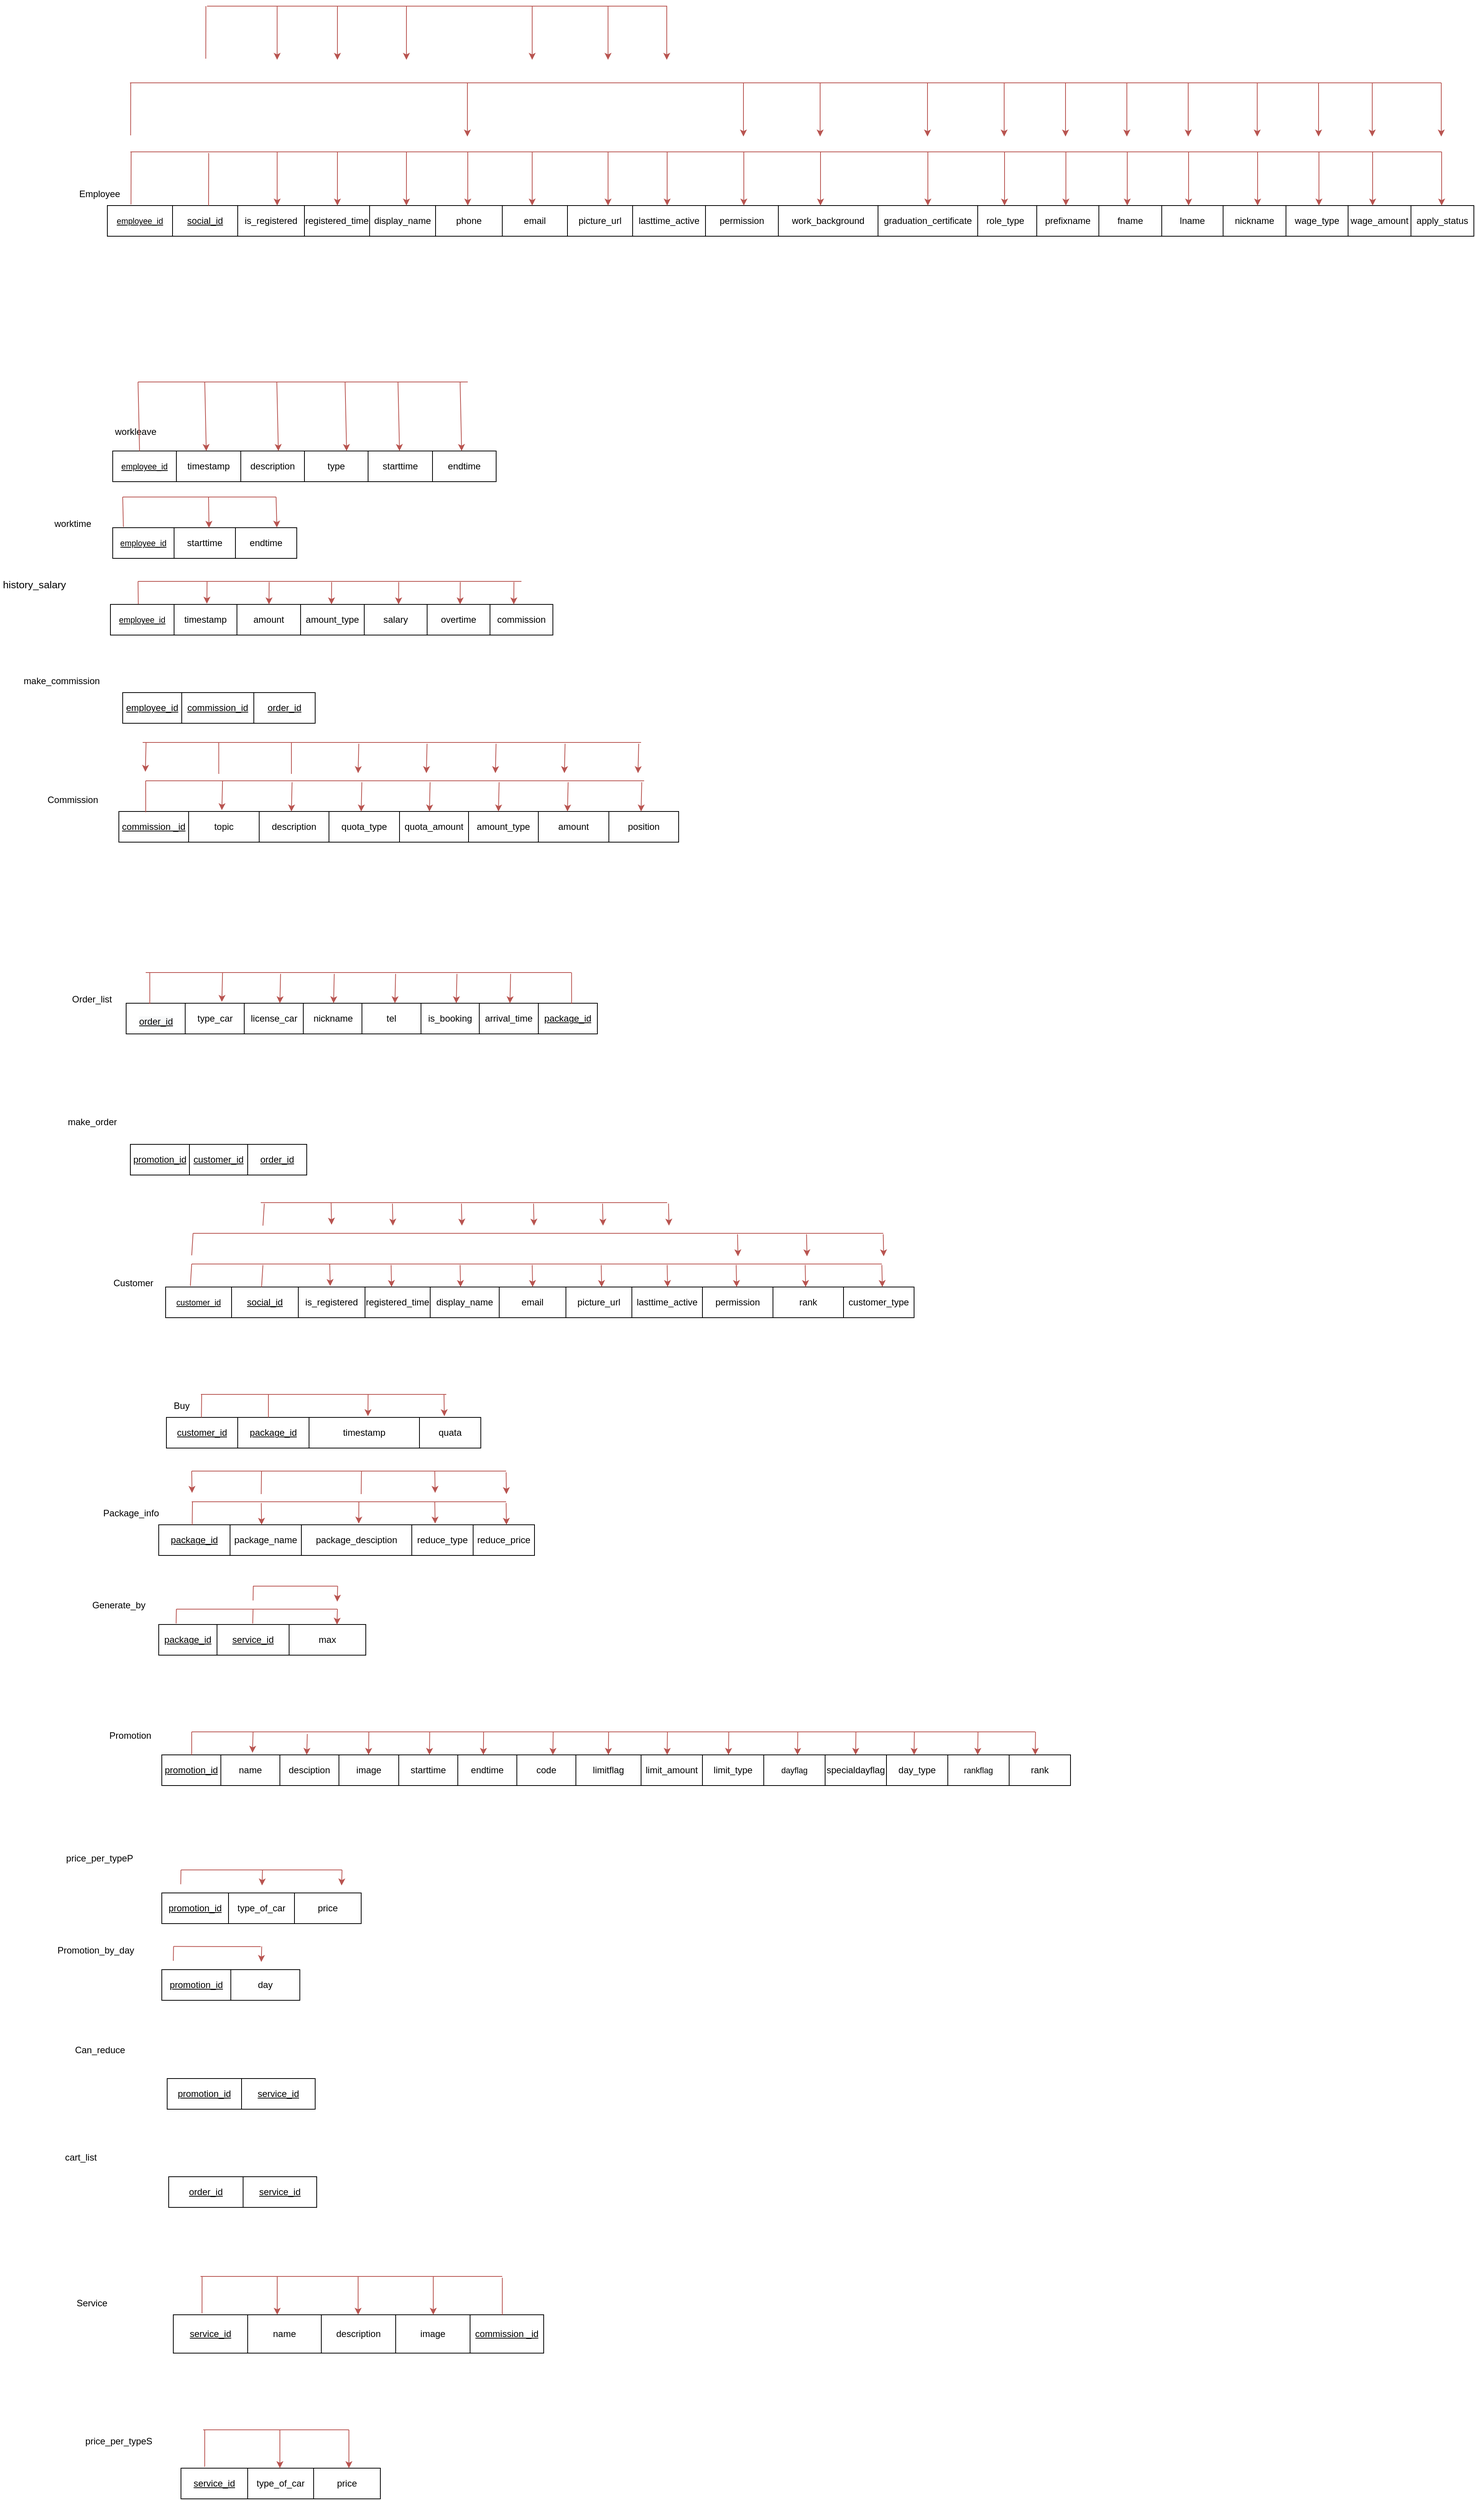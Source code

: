<mxfile version="20.3.7" type="github" pages="5">
  <diagram id="MrfUgjtk8RshOKE2H2-e" name="Page-1">
    <mxGraphModel dx="2031" dy="3415" grid="1" gridSize="10" guides="1" tooltips="1" connect="1" arrows="1" fold="1" page="1" pageScale="1" pageWidth="1654" pageHeight="1169" math="0" shadow="0">
      <root>
        <mxCell id="0" />
        <mxCell id="1" parent="0" />
        <mxCell id="AJLiRT8eqpEPCDMuu_8C-1" value="Promotion" style="text;html=1;strokeColor=none;fillColor=none;align=center;verticalAlign=middle;whiteSpace=wrap;rounded=0;fontFamily=Helvetica;fontSize=12;fontColor=default;startSize=0;" parent="1" vertex="1">
          <mxGeometry x="370" y="970" width="60" height="30" as="geometry" />
        </mxCell>
        <mxCell id="AJLiRT8eqpEPCDMuu_8C-2" value="" style="shape=table;startSize=0;container=1;collapsible=0;childLayout=tableLayout;strokeColor=default;fontFamily=Helvetica;fontSize=12;fontColor=default;fillColor=default;html=1;" parent="1" vertex="1">
          <mxGeometry x="441" y="1010" width="540" height="40" as="geometry" />
        </mxCell>
        <mxCell id="AJLiRT8eqpEPCDMuu_8C-3" value="" style="shape=tableRow;horizontal=0;startSize=0;swimlaneHead=0;swimlaneBody=0;top=0;left=0;bottom=0;right=0;collapsible=0;dropTarget=0;fillColor=none;points=[[0,0.5],[1,0.5]];portConstraint=eastwest;strokeColor=default;fontFamily=Helvetica;fontSize=12;fontColor=default;html=1;" parent="AJLiRT8eqpEPCDMuu_8C-2" vertex="1">
          <mxGeometry width="540" height="40" as="geometry" />
        </mxCell>
        <mxCell id="AJLiRT8eqpEPCDMuu_8C-4" value="&lt;u&gt;&lt;span style=&quot;line-height: 106%; font-family: Helvetica, sans-serif; background-image: initial; background-position: initial; background-size: initial; background-repeat: initial; background-attachment: initial; background-origin: initial; background-clip: initial;&quot;&gt;&lt;font style=&quot;font-size: 12px;&quot;&gt;promotion_id&lt;/font&gt;&lt;/span&gt;&lt;/u&gt;" style="shape=partialRectangle;html=1;whiteSpace=wrap;connectable=0;overflow=hidden;fillColor=none;top=0;left=0;bottom=0;right=0;pointerEvents=1;strokeColor=default;fontFamily=Helvetica;fontSize=12;fontColor=default;startSize=0;" parent="AJLiRT8eqpEPCDMuu_8C-3" vertex="1">
          <mxGeometry width="77" height="40" as="geometry">
            <mxRectangle width="77" height="40" as="alternateBounds" />
          </mxGeometry>
        </mxCell>
        <mxCell id="AJLiRT8eqpEPCDMuu_8C-5" value="&lt;span style=&quot;line-height: 106%; font-family: Helvetica, sans-serif; background-image: initial; background-position: initial; background-size: initial; background-repeat: initial; background-attachment: initial; background-origin: initial; background-clip: initial;&quot;&gt;&lt;font style=&quot;font-size: 12px;&quot;&gt;name&lt;/font&gt;&lt;/span&gt;" style="shape=partialRectangle;html=1;whiteSpace=wrap;connectable=0;overflow=hidden;fillColor=none;top=0;left=0;bottom=0;right=0;pointerEvents=1;strokeColor=default;fontFamily=Helvetica;fontSize=12;fontColor=default;startSize=0;" parent="AJLiRT8eqpEPCDMuu_8C-3" vertex="1">
          <mxGeometry x="77" width="77" height="40" as="geometry">
            <mxRectangle width="77" height="40" as="alternateBounds" />
          </mxGeometry>
        </mxCell>
        <mxCell id="AJLiRT8eqpEPCDMuu_8C-6" value="&lt;span style=&quot;line-height: 106%; font-family: Helvetica, sans-serif; background-image: initial; background-position: initial; background-size: initial; background-repeat: initial; background-attachment: initial; background-origin: initial; background-clip: initial;&quot;&gt;&lt;font style=&quot;font-size: 12px;&quot;&gt;desciption&lt;/font&gt;&lt;/span&gt;" style="shape=partialRectangle;html=1;whiteSpace=wrap;connectable=0;overflow=hidden;fillColor=none;top=0;left=0;bottom=0;right=0;pointerEvents=1;strokeColor=default;fontFamily=Helvetica;fontSize=12;fontColor=default;startSize=0;" parent="AJLiRT8eqpEPCDMuu_8C-3" vertex="1">
          <mxGeometry x="154" width="77" height="40" as="geometry">
            <mxRectangle width="77" height="40" as="alternateBounds" />
          </mxGeometry>
        </mxCell>
        <mxCell id="AJLiRT8eqpEPCDMuu_8C-7" value="&lt;span style=&quot;line-height: 106%; font-family: Helvetica, sans-serif; background-image: initial; background-position: initial; background-size: initial; background-repeat: initial; background-attachment: initial; background-origin: initial; background-clip: initial;&quot;&gt;&lt;font style=&quot;font-size: 12px;&quot;&gt;image&lt;/font&gt;&lt;/span&gt;" style="shape=partialRectangle;html=1;whiteSpace=wrap;connectable=0;overflow=hidden;fillColor=none;top=0;left=0;bottom=0;right=0;pointerEvents=1;strokeColor=default;fontFamily=Helvetica;fontSize=12;fontColor=default;startSize=0;" parent="AJLiRT8eqpEPCDMuu_8C-3" vertex="1">
          <mxGeometry x="231" width="78" height="40" as="geometry">
            <mxRectangle width="78" height="40" as="alternateBounds" />
          </mxGeometry>
        </mxCell>
        <mxCell id="AJLiRT8eqpEPCDMuu_8C-8" value="&lt;span style=&quot;line-height: 106%; font-family: Helvetica, sans-serif; background-image: initial; background-position: initial; background-size: initial; background-repeat: initial; background-attachment: initial; background-origin: initial; background-clip: initial;&quot;&gt;&lt;font style=&quot;font-size: 12px;&quot;&gt;starttime&lt;/font&gt;&lt;/span&gt;" style="shape=partialRectangle;html=1;whiteSpace=wrap;connectable=0;overflow=hidden;fillColor=none;top=0;left=0;bottom=0;right=0;pointerEvents=1;strokeColor=default;fontFamily=Helvetica;fontSize=12;fontColor=default;startSize=0;" parent="AJLiRT8eqpEPCDMuu_8C-3" vertex="1">
          <mxGeometry x="309" width="77" height="40" as="geometry">
            <mxRectangle width="77" height="40" as="alternateBounds" />
          </mxGeometry>
        </mxCell>
        <mxCell id="AJLiRT8eqpEPCDMuu_8C-9" value="&lt;span style=&quot;line-height: 106%; font-family: Helvetica, sans-serif; background-image: initial; background-position: initial; background-size: initial; background-repeat: initial; background-attachment: initial; background-origin: initial; background-clip: initial;&quot;&gt;&lt;font style=&quot;font-size: 12px;&quot;&gt;endtime&lt;/font&gt;&lt;/span&gt;" style="shape=partialRectangle;html=1;whiteSpace=wrap;connectable=0;overflow=hidden;fillColor=none;top=0;left=0;bottom=0;right=0;pointerEvents=1;strokeColor=default;fontFamily=Helvetica;fontSize=12;fontColor=default;startSize=0;" parent="AJLiRT8eqpEPCDMuu_8C-3" vertex="1">
          <mxGeometry x="386" width="77" height="40" as="geometry">
            <mxRectangle width="77" height="40" as="alternateBounds" />
          </mxGeometry>
        </mxCell>
        <mxCell id="AJLiRT8eqpEPCDMuu_8C-10" value="code" style="shape=partialRectangle;html=1;whiteSpace=wrap;connectable=0;overflow=hidden;fillColor=none;top=0;left=0;bottom=0;right=0;pointerEvents=1;strokeColor=default;fontFamily=Helvetica;fontSize=12;fontColor=default;startSize=0;" parent="AJLiRT8eqpEPCDMuu_8C-3" vertex="1">
          <mxGeometry x="463" width="77" height="40" as="geometry">
            <mxRectangle width="77" height="40" as="alternateBounds" />
          </mxGeometry>
        </mxCell>
        <mxCell id="AJLiRT8eqpEPCDMuu_8C-11" value="" style="shape=table;startSize=0;container=1;collapsible=0;childLayout=tableLayout;strokeColor=default;fontFamily=Helvetica;fontSize=12;fontColor=default;fillColor=default;html=1;" parent="1" vertex="1">
          <mxGeometry x="1066" y="1010" width="560" height="40" as="geometry" />
        </mxCell>
        <mxCell id="AJLiRT8eqpEPCDMuu_8C-12" value="" style="shape=tableRow;horizontal=0;startSize=0;swimlaneHead=0;swimlaneBody=0;top=0;left=0;bottom=0;right=0;collapsible=0;dropTarget=0;fillColor=none;points=[[0,0.5],[1,0.5]];portConstraint=eastwest;strokeColor=default;fontFamily=Helvetica;fontSize=12;fontColor=default;html=1;" parent="AJLiRT8eqpEPCDMuu_8C-11" vertex="1">
          <mxGeometry width="560" height="40" as="geometry" />
        </mxCell>
        <mxCell id="AJLiRT8eqpEPCDMuu_8C-13" value="&lt;span style=&quot;line-height: 106%; font-family: Helvetica, sans-serif; background-image: initial; background-position: initial; background-size: initial; background-repeat: initial; background-attachment: initial; background-origin: initial; background-clip: initial;&quot;&gt;&lt;font style=&quot;font-size: 12px;&quot;&gt;limit_amount&lt;/font&gt;&lt;/span&gt;" style="shape=partialRectangle;html=1;whiteSpace=wrap;connectable=0;overflow=hidden;fillColor=none;top=0;left=0;bottom=0;right=0;pointerEvents=1;strokeColor=default;fontFamily=Helvetica;fontSize=12;fontColor=default;startSize=0;" parent="AJLiRT8eqpEPCDMuu_8C-12" vertex="1">
          <mxGeometry width="80" height="40" as="geometry">
            <mxRectangle width="80" height="40" as="alternateBounds" />
          </mxGeometry>
        </mxCell>
        <mxCell id="AJLiRT8eqpEPCDMuu_8C-14" value="&lt;span style=&quot;line-height: 106%; font-family: Helvetica, sans-serif; background-image: initial; background-position: initial; background-size: initial; background-repeat: initial; background-attachment: initial; background-origin: initial; background-clip: initial;&quot;&gt;&lt;font style=&quot;font-size: 12px;&quot;&gt;limit_type&lt;/font&gt;&lt;/span&gt;" style="shape=partialRectangle;html=1;whiteSpace=wrap;connectable=0;overflow=hidden;fillColor=none;top=0;left=0;bottom=0;right=0;pointerEvents=1;strokeColor=default;fontFamily=Helvetica;fontSize=12;fontColor=default;startSize=0;" parent="AJLiRT8eqpEPCDMuu_8C-12" vertex="1">
          <mxGeometry x="80" width="80" height="40" as="geometry">
            <mxRectangle width="80" height="40" as="alternateBounds" />
          </mxGeometry>
        </mxCell>
        <mxCell id="AJLiRT8eqpEPCDMuu_8C-15" value="&lt;span style=&quot;font-size:8.0pt;line-height:106%;&lt;br/&gt;font-family:&amp;quot;Helvetica&amp;quot;,sans-serif;mso-fareast-font-family:Calibri;mso-fareast-theme-font:&lt;br/&gt;minor-latin;mso-ansi-language:EN-US;mso-fareast-language:EN-US;mso-bidi-language:&lt;br/&gt;TH&quot;&gt;dayflag&lt;/span&gt;" style="shape=partialRectangle;html=1;whiteSpace=wrap;connectable=0;overflow=hidden;fillColor=none;top=0;left=0;bottom=0;right=0;pointerEvents=1;strokeColor=default;fontFamily=Helvetica;fontSize=12;fontColor=default;startSize=0;" parent="AJLiRT8eqpEPCDMuu_8C-12" vertex="1">
          <mxGeometry x="160" width="80" height="40" as="geometry">
            <mxRectangle width="80" height="40" as="alternateBounds" />
          </mxGeometry>
        </mxCell>
        <mxCell id="AJLiRT8eqpEPCDMuu_8C-16" value="&lt;span style=&quot;line-height: 106%; font-family: Helvetica, sans-serif; background-image: initial; background-position: initial; background-size: initial; background-repeat: initial; background-attachment: initial; background-origin: initial; background-clip: initial;&quot;&gt;&lt;font style=&quot;font-size: 12px;&quot;&gt;specialdayflag&lt;/font&gt;&lt;/span&gt;" style="shape=partialRectangle;html=1;whiteSpace=wrap;connectable=0;overflow=hidden;fillColor=none;top=0;left=0;bottom=0;right=0;pointerEvents=1;strokeColor=default;fontFamily=Helvetica;fontSize=12;fontColor=default;startSize=0;" parent="AJLiRT8eqpEPCDMuu_8C-12" vertex="1">
          <mxGeometry x="240" width="80" height="40" as="geometry">
            <mxRectangle width="80" height="40" as="alternateBounds" />
          </mxGeometry>
        </mxCell>
        <mxCell id="AJLiRT8eqpEPCDMuu_8C-17" value="&lt;span style=&quot;line-height: 106%; font-family: Helvetica, sans-serif; background-image: initial; background-position: initial; background-size: initial; background-repeat: initial; background-attachment: initial; background-origin: initial; background-clip: initial;&quot;&gt;&lt;font style=&quot;font-size: 12px;&quot;&gt;day_type&lt;/font&gt;&lt;/span&gt;" style="shape=partialRectangle;html=1;whiteSpace=wrap;connectable=0;overflow=hidden;fillColor=none;top=0;left=0;bottom=0;right=0;pointerEvents=1;strokeColor=default;fontFamily=Helvetica;fontSize=12;fontColor=default;startSize=0;" parent="AJLiRT8eqpEPCDMuu_8C-12" vertex="1">
          <mxGeometry x="320" width="80" height="40" as="geometry">
            <mxRectangle width="80" height="40" as="alternateBounds" />
          </mxGeometry>
        </mxCell>
        <mxCell id="AJLiRT8eqpEPCDMuu_8C-18" value="&lt;span style=&quot;font-size:8.0pt;line-height:106%;&lt;br/&gt;font-family:&amp;quot;Helvetica&amp;quot;,sans-serif;mso-fareast-font-family:Calibri;mso-fareast-theme-font:&lt;br/&gt;minor-latin;mso-ansi-language:EN-US;mso-fareast-language:EN-US;mso-bidi-language:&lt;br/&gt;TH&quot;&gt;rankflag&lt;/span&gt;" style="shape=partialRectangle;html=1;whiteSpace=wrap;connectable=0;overflow=hidden;fillColor=none;top=0;left=0;bottom=0;right=0;pointerEvents=1;strokeColor=default;fontFamily=Helvetica;fontSize=12;fontColor=default;startSize=0;" parent="AJLiRT8eqpEPCDMuu_8C-12" vertex="1">
          <mxGeometry x="400" width="80" height="40" as="geometry">
            <mxRectangle width="80" height="40" as="alternateBounds" />
          </mxGeometry>
        </mxCell>
        <mxCell id="AJLiRT8eqpEPCDMuu_8C-19" value="&lt;span style=&quot;line-height: 106%; font-family: Helvetica, sans-serif; background-image: initial; background-position: initial; background-size: initial; background-repeat: initial; background-attachment: initial; background-origin: initial; background-clip: initial;&quot;&gt;&lt;font style=&quot;font-size: 12px;&quot;&gt;rank&lt;/font&gt;&lt;/span&gt;" style="shape=partialRectangle;html=1;whiteSpace=wrap;connectable=0;overflow=hidden;fillColor=none;top=0;left=0;bottom=0;right=0;pointerEvents=1;strokeColor=default;fontFamily=Helvetica;fontSize=12;fontColor=default;startSize=0;" parent="AJLiRT8eqpEPCDMuu_8C-12" vertex="1">
          <mxGeometry x="480" width="80" height="40" as="geometry">
            <mxRectangle width="80" height="40" as="alternateBounds" />
          </mxGeometry>
        </mxCell>
        <mxCell id="AJLiRT8eqpEPCDMuu_8C-20" value="price_per_typeP" style="text;html=1;strokeColor=none;fillColor=none;align=center;verticalAlign=middle;whiteSpace=wrap;rounded=0;fontFamily=Helvetica;fontSize=12;fontColor=default;startSize=0;" parent="1" vertex="1">
          <mxGeometry x="305" y="1130" width="110" height="30" as="geometry" />
        </mxCell>
        <mxCell id="AJLiRT8eqpEPCDMuu_8C-21" value="" style="shape=table;startSize=0;container=1;collapsible=0;childLayout=tableLayout;strokeColor=default;fontFamily=Helvetica;fontSize=12;fontColor=default;fillColor=default;html=1;" parent="1" vertex="1">
          <mxGeometry x="441" y="1190" width="260" height="40" as="geometry" />
        </mxCell>
        <mxCell id="AJLiRT8eqpEPCDMuu_8C-22" value="" style="shape=tableRow;horizontal=0;startSize=0;swimlaneHead=0;swimlaneBody=0;top=0;left=0;bottom=0;right=0;collapsible=0;dropTarget=0;fillColor=none;points=[[0,0.5],[1,0.5]];portConstraint=eastwest;strokeColor=default;fontFamily=Helvetica;fontSize=12;fontColor=default;html=1;" parent="AJLiRT8eqpEPCDMuu_8C-21" vertex="1">
          <mxGeometry width="260" height="40" as="geometry" />
        </mxCell>
        <mxCell id="AJLiRT8eqpEPCDMuu_8C-23" value="&lt;u&gt;&lt;span style=&quot;font-size: 9pt; line-height: 106%; font-family: Helvetica, sans-serif; background-image: initial; background-position: initial; background-size: initial; background-repeat: initial; background-attachment: initial; background-origin: initial; background-clip: initial;&quot;&gt;promotion_id&lt;/span&gt;&lt;/u&gt;" style="shape=partialRectangle;html=1;whiteSpace=wrap;connectable=0;overflow=hidden;fillColor=none;top=0;left=0;bottom=0;right=0;pointerEvents=1;strokeColor=default;fontFamily=Helvetica;fontSize=12;fontColor=default;startSize=0;" parent="AJLiRT8eqpEPCDMuu_8C-22" vertex="1">
          <mxGeometry width="87" height="40" as="geometry">
            <mxRectangle width="87" height="40" as="alternateBounds" />
          </mxGeometry>
        </mxCell>
        <mxCell id="AJLiRT8eqpEPCDMuu_8C-24" value="&lt;span style=&quot;font-size: 9pt; line-height: 106%; font-family: Helvetica, sans-serif; background-image: initial; background-position: initial; background-size: initial; background-repeat: initial; background-attachment: initial; background-origin: initial; background-clip: initial;&quot;&gt;type_of_car&lt;/span&gt;" style="shape=partialRectangle;html=1;whiteSpace=wrap;connectable=0;overflow=hidden;fillColor=none;top=0;left=0;bottom=0;right=0;pointerEvents=1;strokeColor=default;fontFamily=Helvetica;fontSize=12;fontColor=default;startSize=0;" parent="AJLiRT8eqpEPCDMuu_8C-22" vertex="1">
          <mxGeometry x="87" width="86" height="40" as="geometry">
            <mxRectangle width="86" height="40" as="alternateBounds" />
          </mxGeometry>
        </mxCell>
        <mxCell id="AJLiRT8eqpEPCDMuu_8C-25" value="&lt;span style=&quot;font-size: 9pt; line-height: 106%; font-family: Helvetica, sans-serif; background-image: initial; background-position: initial; background-size: initial; background-repeat: initial; background-attachment: initial; background-origin: initial; background-clip: initial;&quot;&gt;price&lt;/span&gt;" style="shape=partialRectangle;html=1;whiteSpace=wrap;connectable=0;overflow=hidden;fillColor=none;top=0;left=0;bottom=0;right=0;pointerEvents=1;strokeColor=default;fontFamily=Helvetica;fontSize=12;fontColor=default;startSize=0;" parent="AJLiRT8eqpEPCDMuu_8C-22" vertex="1">
          <mxGeometry x="173" width="87" height="40" as="geometry">
            <mxRectangle width="87" height="40" as="alternateBounds" />
          </mxGeometry>
        </mxCell>
        <mxCell id="AJLiRT8eqpEPCDMuu_8C-26" value="&lt;p class=&quot;MsoNormal&quot;&gt;&lt;span style=&quot;font-size: 9pt; line-height: 106%; font-family: Helvetica, sans-serif; background-image: initial; background-position: initial; background-size: initial; background-repeat: initial; background-attachment: initial; background-origin: initial; background-clip: initial;&quot;&gt;Promotion_by_day&lt;/span&gt;&lt;/p&gt;" style="text;html=1;strokeColor=none;fillColor=none;align=center;verticalAlign=middle;whiteSpace=wrap;rounded=0;fontFamily=Helvetica;fontSize=12;fontColor=default;startSize=0;" parent="1" vertex="1">
          <mxGeometry x="295" y="1250" width="120" height="30" as="geometry" />
        </mxCell>
        <mxCell id="AJLiRT8eqpEPCDMuu_8C-27" value="" style="shape=table;startSize=0;container=1;collapsible=0;childLayout=tableLayout;strokeColor=default;fontFamily=Helvetica;fontSize=12;fontColor=default;fillColor=default;html=1;" parent="1" vertex="1">
          <mxGeometry x="441" y="1290" width="180" height="40" as="geometry" />
        </mxCell>
        <mxCell id="AJLiRT8eqpEPCDMuu_8C-28" value="" style="shape=tableRow;horizontal=0;startSize=0;swimlaneHead=0;swimlaneBody=0;top=0;left=0;bottom=0;right=0;collapsible=0;dropTarget=0;fillColor=none;points=[[0,0.5],[1,0.5]];portConstraint=eastwest;strokeColor=default;fontFamily=Helvetica;fontSize=12;fontColor=default;html=1;" parent="AJLiRT8eqpEPCDMuu_8C-27" vertex="1">
          <mxGeometry width="180" height="40" as="geometry" />
        </mxCell>
        <mxCell id="AJLiRT8eqpEPCDMuu_8C-29" value="&lt;u&gt;&lt;span style=&quot;line-height: 106%; font-family: Helvetica, sans-serif; background-image: initial; background-position: initial; background-size: initial; background-repeat: initial; background-attachment: initial; background-origin: initial; background-clip: initial;&quot;&gt;&lt;font style=&quot;font-size: 12px;&quot;&gt;promotion_id&lt;/font&gt;&lt;/span&gt;&lt;/u&gt;" style="shape=partialRectangle;html=1;whiteSpace=wrap;connectable=0;overflow=hidden;fillColor=none;top=0;left=0;bottom=0;right=0;pointerEvents=1;strokeColor=default;fontFamily=Helvetica;fontSize=12;fontColor=default;startSize=0;" parent="AJLiRT8eqpEPCDMuu_8C-28" vertex="1">
          <mxGeometry width="90" height="40" as="geometry">
            <mxRectangle width="90" height="40" as="alternateBounds" />
          </mxGeometry>
        </mxCell>
        <mxCell id="AJLiRT8eqpEPCDMuu_8C-30" value="&lt;span style=&quot;font-size: 9pt; line-height: 106%; font-family: Helvetica, sans-serif; background-image: initial; background-position: initial; background-size: initial; background-repeat: initial; background-attachment: initial; background-origin: initial; background-clip: initial;&quot;&gt;day&lt;/span&gt;" style="shape=partialRectangle;html=1;whiteSpace=wrap;connectable=0;overflow=hidden;fillColor=none;top=0;left=0;bottom=0;right=0;pointerEvents=1;strokeColor=default;fontFamily=Helvetica;fontSize=12;fontColor=default;startSize=0;" parent="AJLiRT8eqpEPCDMuu_8C-28" vertex="1">
          <mxGeometry x="90" width="90" height="40" as="geometry">
            <mxRectangle width="90" height="40" as="alternateBounds" />
          </mxGeometry>
        </mxCell>
        <mxCell id="AJLiRT8eqpEPCDMuu_8C-31" value="Service" style="text;html=1;strokeColor=none;fillColor=none;align=center;verticalAlign=middle;whiteSpace=wrap;rounded=0;fontFamily=Helvetica;fontSize=12;fontColor=default;startSize=0;" parent="1" vertex="1">
          <mxGeometry x="320" y="1710" width="60" height="30" as="geometry" />
        </mxCell>
        <mxCell id="AJLiRT8eqpEPCDMuu_8C-32" value="price_per_typeS" style="text;html=1;strokeColor=none;fillColor=none;align=center;verticalAlign=middle;whiteSpace=wrap;rounded=0;fontFamily=Helvetica;fontSize=12;fontColor=default;startSize=0;" parent="1" vertex="1">
          <mxGeometry x="330" y="1890" width="110" height="30" as="geometry" />
        </mxCell>
        <mxCell id="AJLiRT8eqpEPCDMuu_8C-33" value="" style="shape=table;startSize=0;container=1;collapsible=0;childLayout=tableLayout;strokeColor=default;fontFamily=Helvetica;fontSize=12;fontColor=default;fillColor=default;html=1;" parent="1" vertex="1">
          <mxGeometry x="466" y="1940" width="260" height="40" as="geometry" />
        </mxCell>
        <mxCell id="AJLiRT8eqpEPCDMuu_8C-34" value="" style="shape=tableRow;horizontal=0;startSize=0;swimlaneHead=0;swimlaneBody=0;top=0;left=0;bottom=0;right=0;collapsible=0;dropTarget=0;fillColor=none;points=[[0,0.5],[1,0.5]];portConstraint=eastwest;strokeColor=default;fontFamily=Helvetica;fontSize=12;fontColor=default;html=1;" parent="AJLiRT8eqpEPCDMuu_8C-33" vertex="1">
          <mxGeometry width="260" height="40" as="geometry" />
        </mxCell>
        <mxCell id="AJLiRT8eqpEPCDMuu_8C-35" value="&lt;u&gt;service_id&lt;/u&gt;" style="shape=partialRectangle;html=1;whiteSpace=wrap;connectable=0;overflow=hidden;fillColor=none;top=0;left=0;bottom=0;right=0;pointerEvents=1;strokeColor=default;fontFamily=Helvetica;fontSize=12;fontColor=default;startSize=0;" parent="AJLiRT8eqpEPCDMuu_8C-34" vertex="1">
          <mxGeometry width="87" height="40" as="geometry">
            <mxRectangle width="87" height="40" as="alternateBounds" />
          </mxGeometry>
        </mxCell>
        <mxCell id="AJLiRT8eqpEPCDMuu_8C-36" value="&lt;span style=&quot;font-size: 9pt; line-height: 106%; font-family: Helvetica, sans-serif; background-image: initial; background-position: initial; background-size: initial; background-repeat: initial; background-attachment: initial; background-origin: initial; background-clip: initial;&quot;&gt;type_of_car&lt;/span&gt;" style="shape=partialRectangle;html=1;whiteSpace=wrap;connectable=0;overflow=hidden;fillColor=none;top=0;left=0;bottom=0;right=0;pointerEvents=1;strokeColor=default;fontFamily=Helvetica;fontSize=12;fontColor=default;startSize=0;" parent="AJLiRT8eqpEPCDMuu_8C-34" vertex="1">
          <mxGeometry x="87" width="86" height="40" as="geometry">
            <mxRectangle width="86" height="40" as="alternateBounds" />
          </mxGeometry>
        </mxCell>
        <mxCell id="AJLiRT8eqpEPCDMuu_8C-37" value="&lt;span style=&quot;font-size: 9pt; line-height: 106%; font-family: Helvetica, sans-serif; background-image: initial; background-position: initial; background-size: initial; background-repeat: initial; background-attachment: initial; background-origin: initial; background-clip: initial;&quot;&gt;price&lt;/span&gt;" style="shape=partialRectangle;html=1;whiteSpace=wrap;connectable=0;overflow=hidden;fillColor=none;top=0;left=0;bottom=0;right=0;pointerEvents=1;strokeColor=default;fontFamily=Helvetica;fontSize=12;fontColor=default;startSize=0;" parent="AJLiRT8eqpEPCDMuu_8C-34" vertex="1">
          <mxGeometry x="173" width="87" height="40" as="geometry">
            <mxRectangle width="87" height="40" as="alternateBounds" />
          </mxGeometry>
        </mxCell>
        <mxCell id="AJLiRT8eqpEPCDMuu_8C-38" value="limitflag" style="rounded=0;whiteSpace=wrap;html=1;" parent="1" vertex="1">
          <mxGeometry x="981" y="1010" width="85" height="40" as="geometry" />
        </mxCell>
        <mxCell id="AJLiRT8eqpEPCDMuu_8C-39" value="Employee" style="text;html=1;strokeColor=none;fillColor=none;align=center;verticalAlign=middle;whiteSpace=wrap;rounded=0;fontFamily=Helvetica;fontSize=12;fontColor=default;startSize=0;" parent="1" vertex="1">
          <mxGeometry x="330" y="-1040" width="60" height="30" as="geometry" />
        </mxCell>
        <mxCell id="AJLiRT8eqpEPCDMuu_8C-40" value="" style="shape=table;startSize=0;container=1;collapsible=0;childLayout=tableLayout;strokeColor=default;fontFamily=Helvetica;fontSize=12;fontColor=default;fillColor=default;html=1;" parent="1" vertex="1">
          <mxGeometry x="370" y="-1010" width="685" height="40" as="geometry" />
        </mxCell>
        <mxCell id="AJLiRT8eqpEPCDMuu_8C-41" value="" style="shape=tableRow;horizontal=0;startSize=0;swimlaneHead=0;swimlaneBody=0;top=0;left=0;bottom=0;right=0;collapsible=0;dropTarget=0;fillColor=none;points=[[0,0.5],[1,0.5]];portConstraint=eastwest;strokeColor=default;fontFamily=Helvetica;fontSize=12;fontColor=default;html=1;" parent="AJLiRT8eqpEPCDMuu_8C-40" vertex="1">
          <mxGeometry width="685" height="40" as="geometry" />
        </mxCell>
        <mxCell id="AJLiRT8eqpEPCDMuu_8C-42" value="&lt;u&gt;&lt;span style=&quot;font-size:8.0pt;line-height:106%;&lt;br/&gt;font-family:&amp;quot;Helvetica&amp;quot;,sans-serif;mso-fareast-font-family:Calibri;mso-fareast-theme-font:&lt;br/&gt;minor-latin;mso-ansi-language:EN-US;mso-fareast-language:EN-US;mso-bidi-language:&lt;br/&gt;TH&quot;&gt;employee_id&lt;/span&gt;&lt;/u&gt;" style="shape=partialRectangle;html=1;whiteSpace=wrap;connectable=0;overflow=hidden;fillColor=none;top=0;left=0;bottom=0;right=0;pointerEvents=1;strokeColor=default;fontFamily=Helvetica;fontSize=12;fontColor=default;startSize=0;" parent="AJLiRT8eqpEPCDMuu_8C-41" vertex="1">
          <mxGeometry width="85" height="40" as="geometry">
            <mxRectangle width="85" height="40" as="alternateBounds" />
          </mxGeometry>
        </mxCell>
        <mxCell id="AJLiRT8eqpEPCDMuu_8C-43" value="&lt;u&gt;&lt;span style=&quot;line-height: 106%; font-family: Helvetica, sans-serif; background-image: initial; background-position: initial; background-size: initial; background-repeat: initial; background-attachment: initial; background-origin: initial; background-clip: initial;&quot;&gt;&lt;font style=&quot;font-size: 12px;&quot;&gt;social_id&lt;/font&gt;&lt;/span&gt;&lt;/u&gt;" style="shape=partialRectangle;html=1;whiteSpace=wrap;connectable=0;overflow=hidden;fillColor=none;top=0;left=0;bottom=0;right=0;pointerEvents=1;strokeColor=default;fontFamily=Helvetica;fontSize=12;fontColor=default;startSize=0;" parent="AJLiRT8eqpEPCDMuu_8C-41" vertex="1">
          <mxGeometry x="85" width="85" height="40" as="geometry">
            <mxRectangle width="85" height="40" as="alternateBounds" />
          </mxGeometry>
        </mxCell>
        <mxCell id="AJLiRT8eqpEPCDMuu_8C-44" value="&lt;span style=&quot;line-height: 106%; font-family: Helvetica, sans-serif; background-image: initial; background-position: initial; background-size: initial; background-repeat: initial; background-attachment: initial; background-origin: initial; background-clip: initial;&quot;&gt;&lt;font style=&quot;font-size: 12px;&quot;&gt;is_registered&lt;/font&gt;&lt;/span&gt;" style="shape=partialRectangle;html=1;whiteSpace=wrap;connectable=0;overflow=hidden;fillColor=none;top=0;left=0;bottom=0;right=0;pointerEvents=1;strokeColor=default;fontFamily=Helvetica;fontSize=12;fontColor=default;startSize=0;" parent="AJLiRT8eqpEPCDMuu_8C-41" vertex="1">
          <mxGeometry x="170" width="87" height="40" as="geometry">
            <mxRectangle width="87" height="40" as="alternateBounds" />
          </mxGeometry>
        </mxCell>
        <mxCell id="AJLiRT8eqpEPCDMuu_8C-45" value="&lt;span style=&quot;line-height: 106%; font-family: Helvetica, sans-serif; background-image: initial; background-position: initial; background-size: initial; background-repeat: initial; background-attachment: initial; background-origin: initial; background-clip: initial;&quot;&gt;&lt;font style=&quot;font-size: 12px;&quot;&gt;registered_time&lt;/font&gt;&lt;/span&gt;" style="shape=partialRectangle;html=1;whiteSpace=wrap;connectable=0;overflow=hidden;fillColor=none;top=0;left=0;bottom=0;right=0;pointerEvents=1;strokeColor=default;fontFamily=Helvetica;fontSize=12;fontColor=default;startSize=0;" parent="AJLiRT8eqpEPCDMuu_8C-41" vertex="1">
          <mxGeometry x="257" width="85" height="40" as="geometry">
            <mxRectangle width="85" height="40" as="alternateBounds" />
          </mxGeometry>
        </mxCell>
        <mxCell id="AJLiRT8eqpEPCDMuu_8C-46" value="&lt;span style=&quot;line-height: 106%; font-family: Helvetica, sans-serif; background-image: initial; background-position: initial; background-size: initial; background-repeat: initial; background-attachment: initial; background-origin: initial; background-clip: initial;&quot;&gt;&lt;font style=&quot;font-size: 12px;&quot;&gt;display_name&lt;/font&gt;&lt;/span&gt;" style="shape=partialRectangle;html=1;whiteSpace=wrap;connectable=0;overflow=hidden;fillColor=none;top=0;left=0;bottom=0;right=0;pointerEvents=1;strokeColor=default;fontFamily=Helvetica;fontSize=12;fontColor=default;startSize=0;" parent="AJLiRT8eqpEPCDMuu_8C-41" vertex="1">
          <mxGeometry x="342" width="86" height="40" as="geometry">
            <mxRectangle width="86" height="40" as="alternateBounds" />
          </mxGeometry>
        </mxCell>
        <mxCell id="AJLiRT8eqpEPCDMuu_8C-47" value="&lt;span style=&quot;line-height: 106%; font-family: Helvetica, sans-serif; background-image: initial; background-position: initial; background-size: initial; background-repeat: initial; background-attachment: initial; background-origin: initial; background-clip: initial;&quot;&gt;&lt;font style=&quot;font-size: 12px;&quot;&gt;phone&lt;/font&gt;&lt;/span&gt;" style="shape=partialRectangle;html=1;whiteSpace=wrap;connectable=0;overflow=hidden;fillColor=none;top=0;left=0;bottom=0;right=0;pointerEvents=1;strokeColor=default;fontFamily=Helvetica;fontSize=12;fontColor=default;startSize=0;" parent="AJLiRT8eqpEPCDMuu_8C-41" vertex="1">
          <mxGeometry x="428" width="87" height="40" as="geometry">
            <mxRectangle width="87" height="40" as="alternateBounds" />
          </mxGeometry>
        </mxCell>
        <mxCell id="AJLiRT8eqpEPCDMuu_8C-48" value="&lt;span style=&quot;line-height: 106%; font-family: Helvetica, sans-serif; background-image: initial; background-position: initial; background-size: initial; background-repeat: initial; background-attachment: initial; background-origin: initial; background-clip: initial;&quot;&gt;&lt;font style=&quot;font-size: 12px;&quot;&gt;email&lt;/font&gt;&lt;/span&gt;" style="shape=partialRectangle;html=1;whiteSpace=wrap;connectable=0;overflow=hidden;fillColor=none;top=0;left=0;bottom=0;right=0;pointerEvents=1;strokeColor=default;fontFamily=Helvetica;fontSize=12;fontColor=default;startSize=0;" parent="AJLiRT8eqpEPCDMuu_8C-41" vertex="1">
          <mxGeometry x="515" width="85" height="40" as="geometry">
            <mxRectangle width="85" height="40" as="alternateBounds" />
          </mxGeometry>
        </mxCell>
        <mxCell id="AJLiRT8eqpEPCDMuu_8C-49" value="&lt;span style=&quot;line-height: 106%; font-family: Helvetica, sans-serif; background-image: initial; background-position: initial; background-size: initial; background-repeat: initial; background-attachment: initial; background-origin: initial; background-clip: initial;&quot;&gt;&lt;font style=&quot;font-size: 12px;&quot;&gt;picture_url&lt;/font&gt;&lt;/span&gt;" style="shape=partialRectangle;html=1;whiteSpace=wrap;connectable=0;overflow=hidden;fillColor=none;top=0;left=0;bottom=0;right=0;pointerEvents=1;strokeColor=default;fontFamily=Helvetica;fontSize=12;fontColor=default;startSize=0;" parent="AJLiRT8eqpEPCDMuu_8C-41" vertex="1">
          <mxGeometry x="600" width="85" height="40" as="geometry">
            <mxRectangle width="85" height="40" as="alternateBounds" />
          </mxGeometry>
        </mxCell>
        <mxCell id="AJLiRT8eqpEPCDMuu_8C-50" value="" style="shape=table;startSize=0;container=1;collapsible=0;childLayout=tableLayout;strokeColor=default;fontFamily=Helvetica;fontSize=12;fontColor=default;fillColor=default;html=1;" parent="1" vertex="1">
          <mxGeometry x="1055" y="-1010" width="190" height="40" as="geometry" />
        </mxCell>
        <mxCell id="AJLiRT8eqpEPCDMuu_8C-51" value="" style="shape=tableRow;horizontal=0;startSize=0;swimlaneHead=0;swimlaneBody=0;top=0;left=0;bottom=0;right=0;collapsible=0;dropTarget=0;fillColor=none;points=[[0,0.5],[1,0.5]];portConstraint=eastwest;strokeColor=default;fontFamily=Helvetica;fontSize=12;fontColor=default;html=1;" parent="AJLiRT8eqpEPCDMuu_8C-50" vertex="1">
          <mxGeometry width="190" height="40" as="geometry" />
        </mxCell>
        <mxCell id="AJLiRT8eqpEPCDMuu_8C-52" value="&lt;span style=&quot;line-height: 106%; font-family: Helvetica, sans-serif; background-image: initial; background-position: initial; background-size: initial; background-repeat: initial; background-attachment: initial; background-origin: initial; background-clip: initial;&quot;&gt;&lt;font style=&quot;font-size: 12px;&quot;&gt;lasttime_active&lt;/font&gt;&lt;/span&gt;" style="shape=partialRectangle;html=1;whiteSpace=wrap;connectable=0;overflow=hidden;fillColor=none;top=0;left=0;bottom=0;right=0;pointerEvents=1;strokeColor=default;fontFamily=Helvetica;fontSize=12;fontColor=default;startSize=0;" parent="AJLiRT8eqpEPCDMuu_8C-51" vertex="1">
          <mxGeometry width="95" height="40" as="geometry">
            <mxRectangle width="95" height="40" as="alternateBounds" />
          </mxGeometry>
        </mxCell>
        <mxCell id="AJLiRT8eqpEPCDMuu_8C-53" value="&lt;span style=&quot;line-height: 106%; font-family: Helvetica, sans-serif; background-image: initial; background-position: initial; background-size: initial; background-repeat: initial; background-attachment: initial; background-origin: initial; background-clip: initial;&quot;&gt;&lt;font style=&quot;font-size: 12px;&quot;&gt;permission&lt;/font&gt;&lt;/span&gt;" style="shape=partialRectangle;html=1;whiteSpace=wrap;connectable=0;overflow=hidden;fillColor=none;top=0;left=0;bottom=0;right=0;pointerEvents=1;strokeColor=default;fontFamily=Helvetica;fontSize=12;fontColor=default;startSize=0;" parent="AJLiRT8eqpEPCDMuu_8C-51" vertex="1">
          <mxGeometry x="95" width="95" height="40" as="geometry">
            <mxRectangle width="95" height="40" as="alternateBounds" />
          </mxGeometry>
        </mxCell>
        <mxCell id="AJLiRT8eqpEPCDMuu_8C-54" value="" style="shape=table;startSize=0;container=1;collapsible=0;childLayout=tableLayout;strokeColor=default;fontFamily=Helvetica;fontSize=12;fontColor=default;fillColor=default;html=1;" parent="1" vertex="1">
          <mxGeometry x="1500" y="-1010" width="652" height="40" as="geometry" />
        </mxCell>
        <mxCell id="AJLiRT8eqpEPCDMuu_8C-55" value="" style="shape=tableRow;horizontal=0;startSize=0;swimlaneHead=0;swimlaneBody=0;top=0;left=0;bottom=0;right=0;collapsible=0;dropTarget=0;fillColor=none;points=[[0,0.5],[1,0.5]];portConstraint=eastwest;strokeColor=default;fontFamily=Helvetica;fontSize=12;fontColor=default;html=1;" parent="AJLiRT8eqpEPCDMuu_8C-54" vertex="1">
          <mxGeometry width="652" height="40" as="geometry" />
        </mxCell>
        <mxCell id="AJLiRT8eqpEPCDMuu_8C-56" value="&lt;span style=&quot;line-height: 106%; font-family: Helvetica, sans-serif; background-image: initial; background-position: initial; background-size: initial; background-repeat: initial; background-attachment: initial; background-origin: initial; background-clip: initial;&quot;&gt;&lt;font style=&quot;font-size: 12px;&quot;&gt;role_type&lt;/font&gt;&lt;/span&gt;" style="shape=partialRectangle;html=1;whiteSpace=wrap;connectable=0;overflow=hidden;fillColor=none;top=0;left=0;bottom=0;right=0;pointerEvents=1;strokeColor=default;fontFamily=Helvetica;fontSize=12;fontColor=default;startSize=0;" parent="AJLiRT8eqpEPCDMuu_8C-55" vertex="1">
          <mxGeometry width="82" height="40" as="geometry">
            <mxRectangle width="82" height="40" as="alternateBounds" />
          </mxGeometry>
        </mxCell>
        <mxCell id="AJLiRT8eqpEPCDMuu_8C-57" value="&lt;span style=&quot;font-size: 9pt; line-height: 106%; font-family: Helvetica, sans-serif; background-image: initial; background-position: initial; background-size: initial; background-repeat: initial; background-attachment: initial; background-origin: initial; background-clip: initial;&quot;&gt;prefixname&lt;/span&gt;" style="shape=partialRectangle;html=1;whiteSpace=wrap;connectable=0;overflow=hidden;fillColor=none;top=0;left=0;bottom=0;right=0;pointerEvents=1;strokeColor=default;fontFamily=Helvetica;fontSize=12;fontColor=default;startSize=0;" parent="AJLiRT8eqpEPCDMuu_8C-55" vertex="1">
          <mxGeometry x="82" width="81" height="40" as="geometry">
            <mxRectangle width="81" height="40" as="alternateBounds" />
          </mxGeometry>
        </mxCell>
        <mxCell id="AJLiRT8eqpEPCDMuu_8C-58" value="&lt;span style=&quot;font-size: 9pt; line-height: 106%; font-family: Helvetica, sans-serif; background-image: initial; background-position: initial; background-size: initial; background-repeat: initial; background-attachment: initial; background-origin: initial; background-clip: initial;&quot;&gt;fname&lt;/span&gt;" style="shape=partialRectangle;html=1;whiteSpace=wrap;connectable=0;overflow=hidden;fillColor=none;top=0;left=0;bottom=0;right=0;pointerEvents=1;strokeColor=default;fontFamily=Helvetica;fontSize=12;fontColor=default;startSize=0;" parent="AJLiRT8eqpEPCDMuu_8C-55" vertex="1">
          <mxGeometry x="163" width="82" height="40" as="geometry">
            <mxRectangle width="82" height="40" as="alternateBounds" />
          </mxGeometry>
        </mxCell>
        <mxCell id="AJLiRT8eqpEPCDMuu_8C-59" value="&lt;span style=&quot;font-size: 9pt; line-height: 106%; font-family: Helvetica, sans-serif; background-image: initial; background-position: initial; background-size: initial; background-repeat: initial; background-attachment: initial; background-origin: initial; background-clip: initial;&quot;&gt;lname&lt;/span&gt;" style="shape=partialRectangle;html=1;whiteSpace=wrap;connectable=0;overflow=hidden;fillColor=none;top=0;left=0;bottom=0;right=0;pointerEvents=1;strokeColor=default;fontFamily=Helvetica;fontSize=12;fontColor=default;startSize=0;" parent="AJLiRT8eqpEPCDMuu_8C-55" vertex="1">
          <mxGeometry x="245" width="80" height="40" as="geometry">
            <mxRectangle width="80" height="40" as="alternateBounds" />
          </mxGeometry>
        </mxCell>
        <mxCell id="AJLiRT8eqpEPCDMuu_8C-60" value="&lt;span style=&quot;font-size: 9pt; line-height: 106%; font-family: Helvetica, sans-serif; background-image: initial; background-position: initial; background-size: initial; background-repeat: initial; background-attachment: initial; background-origin: initial; background-clip: initial;&quot;&gt;nickname&lt;/span&gt;" style="shape=partialRectangle;html=1;whiteSpace=wrap;connectable=0;overflow=hidden;fillColor=none;top=0;left=0;bottom=0;right=0;pointerEvents=1;strokeColor=default;fontFamily=Helvetica;fontSize=12;fontColor=default;startSize=0;" parent="AJLiRT8eqpEPCDMuu_8C-55" vertex="1">
          <mxGeometry x="325" width="82" height="40" as="geometry">
            <mxRectangle width="82" height="40" as="alternateBounds" />
          </mxGeometry>
        </mxCell>
        <mxCell id="AJLiRT8eqpEPCDMuu_8C-61" value="&lt;span style=&quot;line-height: 106%; font-family: Helvetica, sans-serif; background-image: initial; background-position: initial; background-size: initial; background-repeat: initial; background-attachment: initial; background-origin: initial; background-clip: initial;&quot;&gt;&lt;font style=&quot;font-size: 12px;&quot;&gt;wage_type&lt;/font&gt;&lt;/span&gt;" style="shape=partialRectangle;html=1;whiteSpace=wrap;connectable=0;overflow=hidden;fillColor=none;top=0;left=0;bottom=0;right=0;pointerEvents=1;strokeColor=default;fontFamily=Helvetica;fontSize=12;fontColor=default;startSize=0;" parent="AJLiRT8eqpEPCDMuu_8C-55" vertex="1">
          <mxGeometry x="407" width="81" height="40" as="geometry">
            <mxRectangle width="81" height="40" as="alternateBounds" />
          </mxGeometry>
        </mxCell>
        <mxCell id="AJLiRT8eqpEPCDMuu_8C-62" value="&lt;span style=&quot;line-height: 106%; font-family: Helvetica, sans-serif; background-image: initial; background-position: initial; background-size: initial; background-repeat: initial; background-attachment: initial; background-origin: initial; background-clip: initial;&quot;&gt;&lt;font style=&quot;font-size: 12px;&quot;&gt;wage_amount&lt;/font&gt;&lt;/span&gt;" style="shape=partialRectangle;html=1;whiteSpace=wrap;connectable=0;overflow=hidden;fillColor=none;top=0;left=0;bottom=0;right=0;pointerEvents=1;strokeColor=default;fontFamily=Helvetica;fontSize=12;fontColor=default;startSize=0;" parent="AJLiRT8eqpEPCDMuu_8C-55" vertex="1">
          <mxGeometry x="488" width="82" height="40" as="geometry">
            <mxRectangle width="82" height="40" as="alternateBounds" />
          </mxGeometry>
        </mxCell>
        <mxCell id="AJLiRT8eqpEPCDMuu_8C-63" value="apply_status" style="shape=partialRectangle;html=1;whiteSpace=wrap;connectable=0;overflow=hidden;fillColor=none;top=0;left=0;bottom=0;right=0;pointerEvents=1;strokeColor=default;fontFamily=Helvetica;fontSize=12;fontColor=default;startSize=0;" parent="AJLiRT8eqpEPCDMuu_8C-55" vertex="1">
          <mxGeometry x="570" width="82" height="40" as="geometry">
            <mxRectangle width="82" height="40" as="alternateBounds" />
          </mxGeometry>
        </mxCell>
        <mxCell id="AJLiRT8eqpEPCDMuu_8C-64" value="" style="shape=table;startSize=0;container=1;collapsible=0;childLayout=tableLayout;strokeColor=default;fontFamily=Helvetica;fontSize=12;fontColor=default;fillColor=default;html=1;" parent="1" vertex="1">
          <mxGeometry x="1245" y="-1010" width="260" height="40" as="geometry" />
        </mxCell>
        <mxCell id="AJLiRT8eqpEPCDMuu_8C-65" value="" style="shape=tableRow;horizontal=0;startSize=0;swimlaneHead=0;swimlaneBody=0;top=0;left=0;bottom=0;right=0;collapsible=0;dropTarget=0;fillColor=none;points=[[0,0.5],[1,0.5]];portConstraint=eastwest;strokeColor=default;fontFamily=Helvetica;fontSize=12;fontColor=default;html=1;" parent="AJLiRT8eqpEPCDMuu_8C-64" vertex="1">
          <mxGeometry width="260" height="40" as="geometry" />
        </mxCell>
        <mxCell id="AJLiRT8eqpEPCDMuu_8C-66" value="&lt;span style=&quot;line-height: 106%; font-family: Helvetica, sans-serif; background-image: initial; background-position: initial; background-size: initial; background-repeat: initial; background-attachment: initial; background-origin: initial; background-clip: initial;&quot;&gt;&lt;font style=&quot;font-size: 12px;&quot;&gt;work_background&lt;/font&gt;&lt;/span&gt;" style="shape=partialRectangle;html=1;whiteSpace=wrap;connectable=0;overflow=hidden;fillColor=none;top=0;left=0;bottom=0;right=0;pointerEvents=1;strokeColor=default;fontFamily=Helvetica;fontSize=12;fontColor=default;startSize=0;" parent="AJLiRT8eqpEPCDMuu_8C-65" vertex="1">
          <mxGeometry width="130" height="40" as="geometry">
            <mxRectangle width="130" height="40" as="alternateBounds" />
          </mxGeometry>
        </mxCell>
        <mxCell id="AJLiRT8eqpEPCDMuu_8C-67" value="&lt;span style=&quot;line-height: 106%; font-family: Helvetica, sans-serif; background-image: initial; background-position: initial; background-size: initial; background-repeat: initial; background-attachment: initial; background-origin: initial; background-clip: initial;&quot;&gt;&lt;font style=&quot;font-size: 12px;&quot;&gt;graduation_certificate&lt;/font&gt;&lt;/span&gt;" style="shape=partialRectangle;html=1;whiteSpace=wrap;connectable=0;overflow=hidden;fillColor=none;top=0;left=0;bottom=0;right=0;pointerEvents=1;strokeColor=default;fontFamily=Helvetica;fontSize=12;fontColor=default;startSize=0;" parent="AJLiRT8eqpEPCDMuu_8C-65" vertex="1">
          <mxGeometry x="130" width="130" height="40" as="geometry">
            <mxRectangle width="130" height="40" as="alternateBounds" />
          </mxGeometry>
        </mxCell>
        <mxCell id="AJLiRT8eqpEPCDMuu_8C-68" value="workleave" style="text;html=1;strokeColor=none;fillColor=none;align=center;verticalAlign=middle;whiteSpace=wrap;rounded=0;fontFamily=Helvetica;fontSize=12;fontColor=default;startSize=0;" parent="1" vertex="1">
          <mxGeometry x="377" y="-730" width="60" height="30" as="geometry" />
        </mxCell>
        <mxCell id="AJLiRT8eqpEPCDMuu_8C-69" value="" style="shape=table;startSize=0;container=1;collapsible=0;childLayout=tableLayout;strokeColor=default;fontFamily=Helvetica;fontSize=12;fontColor=default;fillColor=default;html=1;" parent="1" vertex="1">
          <mxGeometry x="377" y="-690" width="500" height="40" as="geometry" />
        </mxCell>
        <mxCell id="AJLiRT8eqpEPCDMuu_8C-70" value="" style="shape=tableRow;horizontal=0;startSize=0;swimlaneHead=0;swimlaneBody=0;top=0;left=0;bottom=0;right=0;collapsible=0;dropTarget=0;fillColor=none;points=[[0,0.5],[1,0.5]];portConstraint=eastwest;strokeColor=default;fontFamily=Helvetica;fontSize=12;fontColor=default;html=1;" parent="AJLiRT8eqpEPCDMuu_8C-69" vertex="1">
          <mxGeometry width="500" height="40" as="geometry" />
        </mxCell>
        <mxCell id="AJLiRT8eqpEPCDMuu_8C-71" value="&lt;u&gt;&lt;span style=&quot;font-size:8.0pt;line-height:106%;&lt;br/&gt;font-family:&amp;quot;Helvetica&amp;quot;,sans-serif;mso-fareast-font-family:Calibri;mso-fareast-theme-font:&lt;br/&gt;minor-latin;mso-ansi-language:EN-US;mso-fareast-language:EN-US;mso-bidi-language:&lt;br/&gt;TH&quot;&gt;employee_id&lt;/span&gt;&lt;/u&gt;" style="shape=partialRectangle;html=1;whiteSpace=wrap;connectable=0;overflow=hidden;fillColor=none;top=0;left=0;bottom=0;right=0;pointerEvents=1;strokeColor=default;fontFamily=Helvetica;fontSize=12;fontColor=default;startSize=0;" parent="AJLiRT8eqpEPCDMuu_8C-70" vertex="1">
          <mxGeometry width="83" height="40" as="geometry">
            <mxRectangle width="83" height="40" as="alternateBounds" />
          </mxGeometry>
        </mxCell>
        <mxCell id="AJLiRT8eqpEPCDMuu_8C-72" value="&lt;span style=&quot;line-height: 106%; font-family: Helvetica, sans-serif; background-image: initial; background-position: initial; background-size: initial; background-repeat: initial; background-attachment: initial; background-origin: initial; background-clip: initial;&quot;&gt;&lt;font style=&quot;font-size: 12px;&quot;&gt;timestamp&lt;/font&gt;&lt;/span&gt;" style="shape=partialRectangle;html=1;whiteSpace=wrap;connectable=0;overflow=hidden;fillColor=none;top=0;left=0;bottom=0;right=0;pointerEvents=1;strokeColor=default;fontFamily=Helvetica;fontSize=12;fontColor=default;startSize=0;" parent="AJLiRT8eqpEPCDMuu_8C-70" vertex="1">
          <mxGeometry x="83" width="84" height="40" as="geometry">
            <mxRectangle width="84" height="40" as="alternateBounds" />
          </mxGeometry>
        </mxCell>
        <mxCell id="AJLiRT8eqpEPCDMuu_8C-73" value="&lt;span style=&quot;line-height: 106%; font-family: Helvetica, sans-serif; background-image: initial; background-position: initial; background-size: initial; background-repeat: initial; background-attachment: initial; background-origin: initial; background-clip: initial;&quot;&gt;&lt;font style=&quot;font-size: 12px;&quot;&gt;description&lt;/font&gt;&lt;/span&gt;" style="shape=partialRectangle;html=1;whiteSpace=wrap;connectable=0;overflow=hidden;fillColor=none;top=0;left=0;bottom=0;right=0;pointerEvents=1;strokeColor=default;fontFamily=Helvetica;fontSize=12;fontColor=default;startSize=0;" parent="AJLiRT8eqpEPCDMuu_8C-70" vertex="1">
          <mxGeometry x="167" width="83" height="40" as="geometry">
            <mxRectangle width="83" height="40" as="alternateBounds" />
          </mxGeometry>
        </mxCell>
        <mxCell id="AJLiRT8eqpEPCDMuu_8C-74" value="&lt;span style=&quot;line-height: 106%; font-family: Helvetica, sans-serif; background-image: initial; background-position: initial; background-size: initial; background-repeat: initial; background-attachment: initial; background-origin: initial; background-clip: initial;&quot;&gt;&lt;font style=&quot;font-size: 12px;&quot;&gt;type&lt;/font&gt;&lt;/span&gt;" style="shape=partialRectangle;html=1;whiteSpace=wrap;connectable=0;overflow=hidden;fillColor=none;top=0;left=0;bottom=0;right=0;pointerEvents=1;strokeColor=default;fontFamily=Helvetica;fontSize=12;fontColor=default;startSize=0;" parent="AJLiRT8eqpEPCDMuu_8C-70" vertex="1">
          <mxGeometry x="250" width="83" height="40" as="geometry">
            <mxRectangle width="83" height="40" as="alternateBounds" />
          </mxGeometry>
        </mxCell>
        <mxCell id="AJLiRT8eqpEPCDMuu_8C-75" value="&lt;span style=&quot;line-height: 106%; font-family: Helvetica, sans-serif; background-image: initial; background-position: initial; background-size: initial; background-repeat: initial; background-attachment: initial; background-origin: initial; background-clip: initial;&quot;&gt;&lt;font style=&quot;font-size: 12px;&quot;&gt;starttime&lt;/font&gt;&lt;/span&gt;" style="shape=partialRectangle;html=1;whiteSpace=wrap;connectable=0;overflow=hidden;fillColor=none;top=0;left=0;bottom=0;right=0;pointerEvents=1;strokeColor=default;fontFamily=Helvetica;fontSize=12;fontColor=default;startSize=0;" parent="AJLiRT8eqpEPCDMuu_8C-70" vertex="1">
          <mxGeometry x="333" width="84" height="40" as="geometry">
            <mxRectangle width="84" height="40" as="alternateBounds" />
          </mxGeometry>
        </mxCell>
        <mxCell id="AJLiRT8eqpEPCDMuu_8C-76" value="&lt;span style=&quot;line-height: 106%; font-family: Helvetica, sans-serif; background-image: initial; background-position: initial; background-size: initial; background-repeat: initial; background-attachment: initial; background-origin: initial; background-clip: initial;&quot;&gt;&lt;font style=&quot;font-size: 12px;&quot;&gt;endtime&lt;/font&gt;&lt;/span&gt;" style="shape=partialRectangle;html=1;whiteSpace=wrap;connectable=0;overflow=hidden;fillColor=none;top=0;left=0;bottom=0;right=0;pointerEvents=1;strokeColor=default;fontFamily=Helvetica;fontSize=12;fontColor=default;startSize=0;" parent="AJLiRT8eqpEPCDMuu_8C-70" vertex="1">
          <mxGeometry x="417" width="83" height="40" as="geometry">
            <mxRectangle width="83" height="40" as="alternateBounds" />
          </mxGeometry>
        </mxCell>
        <mxCell id="AJLiRT8eqpEPCDMuu_8C-77" value="worktime" style="text;html=1;strokeColor=none;fillColor=none;align=center;verticalAlign=middle;whiteSpace=wrap;rounded=0;fontFamily=Helvetica;fontSize=12;fontColor=default;startSize=0;" parent="1" vertex="1">
          <mxGeometry x="295" y="-610" width="60" height="30" as="geometry" />
        </mxCell>
        <mxCell id="AJLiRT8eqpEPCDMuu_8C-78" value="" style="shape=table;startSize=0;container=1;collapsible=0;childLayout=tableLayout;strokeColor=default;fontFamily=Helvetica;fontSize=12;fontColor=default;fillColor=default;html=1;" parent="1" vertex="1">
          <mxGeometry x="377" y="-590" width="240" height="40" as="geometry" />
        </mxCell>
        <mxCell id="AJLiRT8eqpEPCDMuu_8C-79" value="" style="shape=tableRow;horizontal=0;startSize=0;swimlaneHead=0;swimlaneBody=0;top=0;left=0;bottom=0;right=0;collapsible=0;dropTarget=0;fillColor=none;points=[[0,0.5],[1,0.5]];portConstraint=eastwest;strokeColor=default;fontFamily=Helvetica;fontSize=12;fontColor=default;html=1;" parent="AJLiRT8eqpEPCDMuu_8C-78" vertex="1">
          <mxGeometry width="240" height="40" as="geometry" />
        </mxCell>
        <mxCell id="AJLiRT8eqpEPCDMuu_8C-80" value="&lt;u&gt;&lt;span style=&quot;font-size:8.0pt;line-height:106%;&lt;br/&gt;font-family:&amp;quot;Helvetica&amp;quot;,sans-serif;mso-fareast-font-family:Calibri;mso-fareast-theme-font:&lt;br/&gt;minor-latin;mso-ansi-language:EN-US;mso-fareast-language:EN-US;mso-bidi-language:&lt;br/&gt;TH&quot;&gt;employee_id&lt;/span&gt;&lt;/u&gt;" style="shape=partialRectangle;html=1;whiteSpace=wrap;connectable=0;overflow=hidden;fillColor=none;top=0;left=0;bottom=0;right=0;pointerEvents=1;strokeColor=default;fontFamily=Helvetica;fontSize=12;fontColor=default;startSize=0;" parent="AJLiRT8eqpEPCDMuu_8C-79" vertex="1">
          <mxGeometry width="80" height="40" as="geometry">
            <mxRectangle width="80" height="40" as="alternateBounds" />
          </mxGeometry>
        </mxCell>
        <mxCell id="AJLiRT8eqpEPCDMuu_8C-81" value="&lt;span style=&quot;line-height: 106%; font-family: Helvetica, sans-serif; background-image: initial; background-position: initial; background-size: initial; background-repeat: initial; background-attachment: initial; background-origin: initial; background-clip: initial;&quot;&gt;&lt;font style=&quot;font-size: 12px;&quot;&gt;starttime&lt;/font&gt;&lt;/span&gt;" style="shape=partialRectangle;html=1;whiteSpace=wrap;connectable=0;overflow=hidden;fillColor=none;top=0;left=0;bottom=0;right=0;pointerEvents=1;strokeColor=default;fontFamily=Helvetica;fontSize=12;fontColor=default;startSize=0;" parent="AJLiRT8eqpEPCDMuu_8C-79" vertex="1">
          <mxGeometry x="80" width="80" height="40" as="geometry">
            <mxRectangle width="80" height="40" as="alternateBounds" />
          </mxGeometry>
        </mxCell>
        <mxCell id="AJLiRT8eqpEPCDMuu_8C-82" value="&lt;span style=&quot;line-height: 106%; font-family: Helvetica, sans-serif; background-image: initial; background-position: initial; background-size: initial; background-repeat: initial; background-attachment: initial; background-origin: initial; background-clip: initial;&quot;&gt;&lt;font style=&quot;font-size: 12px;&quot;&gt;endtime&lt;/font&gt;&lt;/span&gt;" style="shape=partialRectangle;html=1;whiteSpace=wrap;connectable=0;overflow=hidden;fillColor=none;top=0;left=0;bottom=0;right=0;pointerEvents=1;strokeColor=default;fontFamily=Helvetica;fontSize=12;fontColor=default;startSize=0;" parent="AJLiRT8eqpEPCDMuu_8C-79" vertex="1">
          <mxGeometry x="160" width="80" height="40" as="geometry">
            <mxRectangle width="80" height="40" as="alternateBounds" />
          </mxGeometry>
        </mxCell>
        <mxCell id="AJLiRT8eqpEPCDMuu_8C-83" value="&lt;p class=&quot;MsoNormal&quot;&gt;&lt;span style=&quot;font-size: 10pt; line-height: 106%; font-family: Helvetica, sans-serif; background-image: initial; background-position: initial; background-size: initial; background-repeat: initial; background-attachment: initial; background-origin: initial; background-clip: initial;&quot;&gt;history_salary&lt;/span&gt;&lt;/p&gt;" style="text;html=1;strokeColor=none;fillColor=none;align=center;verticalAlign=middle;whiteSpace=wrap;rounded=0;fontFamily=Helvetica;fontSize=12;fontColor=default;startSize=0;" parent="1" vertex="1">
          <mxGeometry x="230" y="-530" width="90" height="30" as="geometry" />
        </mxCell>
        <mxCell id="AJLiRT8eqpEPCDMuu_8C-84" value="" style="shape=table;startSize=0;container=1;collapsible=0;childLayout=tableLayout;strokeColor=default;fontFamily=Helvetica;fontSize=12;fontColor=default;fillColor=default;html=1;" parent="1" vertex="1">
          <mxGeometry x="456" y="1740" width="483" height="50" as="geometry" />
        </mxCell>
        <mxCell id="AJLiRT8eqpEPCDMuu_8C-85" value="" style="shape=tableRow;horizontal=0;startSize=0;swimlaneHead=0;swimlaneBody=0;top=0;left=0;bottom=0;right=0;collapsible=0;dropTarget=0;fillColor=none;points=[[0,0.5],[1,0.5]];portConstraint=eastwest;strokeColor=default;fontFamily=Helvetica;fontSize=12;fontColor=default;html=1;" parent="AJLiRT8eqpEPCDMuu_8C-84" vertex="1">
          <mxGeometry width="483" height="50" as="geometry" />
        </mxCell>
        <mxCell id="AJLiRT8eqpEPCDMuu_8C-86" value="&lt;u&gt;&lt;span style=&quot;font-size: 9pt; line-height: 106%; font-family: Helvetica, sans-serif; background-image: initial; background-position: initial; background-size: initial; background-repeat: initial; background-attachment: initial; background-origin: initial; background-clip: initial;&quot;&gt;service_id&lt;/span&gt;&lt;/u&gt;" style="shape=partialRectangle;html=1;whiteSpace=wrap;connectable=0;overflow=hidden;fillColor=none;top=0;left=0;bottom=0;right=0;pointerEvents=1;strokeColor=default;fontFamily=Helvetica;fontSize=12;fontColor=default;startSize=0;" parent="AJLiRT8eqpEPCDMuu_8C-85" vertex="1">
          <mxGeometry width="97" height="50" as="geometry">
            <mxRectangle width="97" height="50" as="alternateBounds" />
          </mxGeometry>
        </mxCell>
        <mxCell id="AJLiRT8eqpEPCDMuu_8C-87" value="&lt;span style=&quot;font-size: 9pt; line-height: 106%; font-family: Helvetica, sans-serif; background-image: initial; background-position: initial; background-size: initial; background-repeat: initial; background-attachment: initial; background-origin: initial; background-clip: initial;&quot;&gt;name&lt;/span&gt;" style="shape=partialRectangle;html=1;whiteSpace=wrap;connectable=0;overflow=hidden;fillColor=none;top=0;left=0;bottom=0;right=0;pointerEvents=1;strokeColor=default;fontFamily=Helvetica;fontSize=12;fontColor=default;startSize=0;" parent="AJLiRT8eqpEPCDMuu_8C-85" vertex="1">
          <mxGeometry x="97" width="96" height="50" as="geometry">
            <mxRectangle width="96" height="50" as="alternateBounds" />
          </mxGeometry>
        </mxCell>
        <mxCell id="AJLiRT8eqpEPCDMuu_8C-88" value="&lt;span style=&quot;font-size: 9pt; line-height: 106%; font-family: Helvetica, sans-serif; background-image: initial; background-position: initial; background-size: initial; background-repeat: initial; background-attachment: initial; background-origin: initial; background-clip: initial;&quot;&gt;description&lt;/span&gt;" style="shape=partialRectangle;html=1;whiteSpace=wrap;connectable=0;overflow=hidden;fillColor=none;top=0;left=0;bottom=0;right=0;pointerEvents=1;strokeColor=default;fontFamily=Helvetica;fontSize=12;fontColor=default;startSize=0;" parent="AJLiRT8eqpEPCDMuu_8C-85" vertex="1">
          <mxGeometry x="193" width="97" height="50" as="geometry">
            <mxRectangle width="97" height="50" as="alternateBounds" />
          </mxGeometry>
        </mxCell>
        <mxCell id="AJLiRT8eqpEPCDMuu_8C-89" value="&lt;span style=&quot;font-size: 9pt; line-height: 106%; font-family: Helvetica, sans-serif; background-image: initial; background-position: initial; background-size: initial; background-repeat: initial; background-attachment: initial; background-origin: initial; background-clip: initial;&quot;&gt;image&lt;/span&gt;" style="shape=partialRectangle;html=1;whiteSpace=wrap;connectable=0;overflow=hidden;fillColor=none;top=0;left=0;bottom=0;right=0;pointerEvents=1;strokeColor=default;fontFamily=Helvetica;fontSize=12;fontColor=default;startSize=0;" parent="AJLiRT8eqpEPCDMuu_8C-85" vertex="1">
          <mxGeometry x="290" width="97" height="50" as="geometry">
            <mxRectangle width="97" height="50" as="alternateBounds" />
          </mxGeometry>
        </mxCell>
        <mxCell id="AJLiRT8eqpEPCDMuu_8C-90" value="&lt;u&gt;&lt;span style=&quot;font-size: 9pt; line-height: 12.72px; font-family: Helvetica, sans-serif; background-image: initial; background-position: initial; background-size: initial; background-repeat: initial; background-attachment: initial; background-origin: initial; background-clip: initial;&quot;&gt;commission _id&lt;/span&gt;&lt;/u&gt;" style="shape=partialRectangle;html=1;whiteSpace=wrap;connectable=0;overflow=hidden;fillColor=none;top=0;left=0;bottom=0;right=0;pointerEvents=1;strokeColor=default;fontFamily=Helvetica;fontSize=12;fontColor=default;startSize=0;" parent="AJLiRT8eqpEPCDMuu_8C-85" vertex="1">
          <mxGeometry x="387" width="96" height="50" as="geometry">
            <mxRectangle width="96" height="50" as="alternateBounds" />
          </mxGeometry>
        </mxCell>
        <mxCell id="AJLiRT8eqpEPCDMuu_8C-91" value="Order_list" style="text;html=1;strokeColor=none;fillColor=none;align=center;verticalAlign=middle;whiteSpace=wrap;rounded=0;fontFamily=Helvetica;fontSize=12;fontColor=default;startSize=0;" parent="1" vertex="1">
          <mxGeometry x="320" y="10" width="60" height="30" as="geometry" />
        </mxCell>
        <mxCell id="AJLiRT8eqpEPCDMuu_8C-92" value="" style="shape=table;startSize=0;container=1;collapsible=0;childLayout=tableLayout;strokeColor=default;fontFamily=Helvetica;fontSize=12;fontColor=default;fillColor=default;html=1;" parent="1" vertex="1">
          <mxGeometry x="394.5" y="30" width="308" height="40" as="geometry" />
        </mxCell>
        <mxCell id="AJLiRT8eqpEPCDMuu_8C-93" value="" style="shape=tableRow;horizontal=0;startSize=0;swimlaneHead=0;swimlaneBody=0;top=0;left=0;bottom=0;right=0;collapsible=0;dropTarget=0;fillColor=none;points=[[0,0.5],[1,0.5]];portConstraint=eastwest;strokeColor=default;fontFamily=Helvetica;fontSize=12;fontColor=default;html=1;" parent="AJLiRT8eqpEPCDMuu_8C-92" vertex="1">
          <mxGeometry width="308" height="40" as="geometry" />
        </mxCell>
        <mxCell id="AJLiRT8eqpEPCDMuu_8C-94" value="&#xa;&lt;u style=&quot;color: rgb(0, 0, 0); font-family: Helvetica; font-size: 12px; font-style: normal; font-variant-ligatures: normal; font-variant-caps: normal; font-weight: 400; letter-spacing: normal; orphans: 2; text-align: center; text-indent: 0px; text-transform: none; widows: 2; word-spacing: 0px; -webkit-text-stroke-width: 0px; background-color: rgb(248, 249, 250);&quot;&gt;&lt;span style=&quot;font-size: 9pt; line-height: 12.72px; font-family: Helvetica, sans-serif; background-image: initial; background-position: initial; background-size: initial; background-repeat: initial; background-attachment: initial; background-origin: initial; background-clip: initial;&quot;&gt;order_id&lt;/span&gt;&lt;/u&gt;&#xa;&#xa;" style="shape=partialRectangle;html=1;whiteSpace=wrap;connectable=0;overflow=hidden;fillColor=none;top=0;left=0;bottom=0;right=0;pointerEvents=1;strokeColor=default;fontFamily=Helvetica;fontSize=12;fontColor=default;startSize=0;" parent="AJLiRT8eqpEPCDMuu_8C-93" vertex="1">
          <mxGeometry width="77" height="40" as="geometry">
            <mxRectangle width="77" height="40" as="alternateBounds" />
          </mxGeometry>
        </mxCell>
        <mxCell id="AJLiRT8eqpEPCDMuu_8C-95" value="&lt;span style=&quot;font-size: 9pt; line-height: 106%; font-family: Helvetica, sans-serif; background-image: initial; background-position: initial; background-size: initial; background-repeat: initial; background-attachment: initial; background-origin: initial; background-clip: initial;&quot;&gt;type_car&lt;/span&gt;" style="shape=partialRectangle;html=1;whiteSpace=wrap;connectable=0;overflow=hidden;fillColor=none;top=0;left=0;bottom=0;right=0;pointerEvents=1;strokeColor=default;fontFamily=Helvetica;fontSize=12;fontColor=default;startSize=0;" parent="AJLiRT8eqpEPCDMuu_8C-93" vertex="1">
          <mxGeometry x="77" width="77" height="40" as="geometry">
            <mxRectangle width="77" height="40" as="alternateBounds" />
          </mxGeometry>
        </mxCell>
        <mxCell id="AJLiRT8eqpEPCDMuu_8C-96" value="&lt;span style=&quot;font-size: 9pt; line-height: 106%; font-family: Helvetica, sans-serif; background-image: initial; background-position: initial; background-size: initial; background-repeat: initial; background-attachment: initial; background-origin: initial; background-clip: initial;&quot;&gt;license_car&lt;/span&gt;" style="shape=partialRectangle;html=1;whiteSpace=wrap;connectable=0;overflow=hidden;fillColor=none;top=0;left=0;bottom=0;right=0;pointerEvents=1;strokeColor=default;fontFamily=Helvetica;fontSize=12;fontColor=default;startSize=0;" parent="AJLiRT8eqpEPCDMuu_8C-93" vertex="1">
          <mxGeometry x="154" width="77" height="40" as="geometry">
            <mxRectangle width="77" height="40" as="alternateBounds" />
          </mxGeometry>
        </mxCell>
        <mxCell id="AJLiRT8eqpEPCDMuu_8C-97" value="nickname" style="shape=partialRectangle;html=1;whiteSpace=wrap;connectable=0;overflow=hidden;fillColor=none;top=0;left=0;bottom=0;right=0;pointerEvents=1;strokeColor=default;fontFamily=Helvetica;fontSize=12;fontColor=default;startSize=0;" parent="AJLiRT8eqpEPCDMuu_8C-93" vertex="1">
          <mxGeometry x="231" width="77" height="40" as="geometry">
            <mxRectangle width="77" height="40" as="alternateBounds" />
          </mxGeometry>
        </mxCell>
        <mxCell id="AJLiRT8eqpEPCDMuu_8C-98" value="Customer" style="text;html=1;strokeColor=none;fillColor=none;align=center;verticalAlign=middle;whiteSpace=wrap;rounded=0;fontFamily=Helvetica;fontSize=12;fontColor=default;startSize=0;" parent="1" vertex="1">
          <mxGeometry x="374" y="380" width="60" height="30" as="geometry" />
        </mxCell>
        <mxCell id="AJLiRT8eqpEPCDMuu_8C-99" value="make_commission" style="text;html=1;align=center;verticalAlign=middle;resizable=0;points=[];autosize=1;strokeColor=none;fillColor=none;" parent="1" vertex="1">
          <mxGeometry x="250" y="-405" width="120" height="30" as="geometry" />
        </mxCell>
        <mxCell id="AJLiRT8eqpEPCDMuu_8C-100" value="" style="shape=table;startSize=0;container=1;collapsible=0;childLayout=tableLayout;strokeColor=default;fontFamily=Helvetica;fontSize=12;fontColor=default;fillColor=default;html=1;" parent="1" vertex="1">
          <mxGeometry x="390" y="-375" width="251" height="40" as="geometry" />
        </mxCell>
        <mxCell id="AJLiRT8eqpEPCDMuu_8C-101" value="" style="shape=tableRow;horizontal=0;startSize=0;swimlaneHead=0;swimlaneBody=0;top=0;left=0;bottom=0;right=0;collapsible=0;dropTarget=0;fillColor=none;points=[[0,0.5],[1,0.5]];portConstraint=eastwest;strokeColor=default;fontFamily=Helvetica;fontSize=12;fontColor=default;html=1;" parent="AJLiRT8eqpEPCDMuu_8C-100" vertex="1">
          <mxGeometry width="251" height="40" as="geometry" />
        </mxCell>
        <mxCell id="AJLiRT8eqpEPCDMuu_8C-102" value="&lt;u style=&quot;font-family: Helvetica, sans-serif;&quot;&gt;employee_id&lt;/u&gt;" style="shape=partialRectangle;html=1;whiteSpace=wrap;connectable=0;overflow=hidden;fillColor=none;top=0;left=0;bottom=0;right=0;pointerEvents=1;strokeColor=default;fontFamily=Helvetica;fontSize=12;fontColor=default;startSize=0;" parent="AJLiRT8eqpEPCDMuu_8C-101" vertex="1">
          <mxGeometry width="77" height="40" as="geometry">
            <mxRectangle width="77" height="40" as="alternateBounds" />
          </mxGeometry>
        </mxCell>
        <mxCell id="AJLiRT8eqpEPCDMuu_8C-103" value="&lt;u&gt;commission_id&lt;/u&gt;" style="shape=partialRectangle;html=1;whiteSpace=wrap;connectable=0;overflow=hidden;fillColor=none;top=0;left=0;bottom=0;right=0;pointerEvents=1;strokeColor=default;fontFamily=Helvetica;fontSize=12;fontColor=default;startSize=0;" parent="AJLiRT8eqpEPCDMuu_8C-101" vertex="1">
          <mxGeometry x="77" width="94" height="40" as="geometry">
            <mxRectangle width="94" height="40" as="alternateBounds" />
          </mxGeometry>
        </mxCell>
        <mxCell id="AJLiRT8eqpEPCDMuu_8C-104" value="&lt;font face=&quot;Helvetica, sans-serif&quot;&gt;&lt;u&gt;order_id&lt;/u&gt;&lt;/font&gt;" style="shape=partialRectangle;html=1;whiteSpace=wrap;connectable=0;overflow=hidden;fillColor=none;top=0;left=0;bottom=0;right=0;pointerEvents=1;strokeColor=default;fontFamily=Helvetica;fontSize=12;fontColor=default;startSize=0;" parent="AJLiRT8eqpEPCDMuu_8C-101" vertex="1">
          <mxGeometry x="171" width="80" height="40" as="geometry">
            <mxRectangle width="80" height="40" as="alternateBounds" />
          </mxGeometry>
        </mxCell>
        <mxCell id="AJLiRT8eqpEPCDMuu_8C-105" value="make_order" style="text;html=1;align=center;verticalAlign=middle;resizable=0;points=[];autosize=1;strokeColor=none;fillColor=none;" parent="1" vertex="1">
          <mxGeometry x="304.5" y="170" width="90" height="30" as="geometry" />
        </mxCell>
        <mxCell id="AJLiRT8eqpEPCDMuu_8C-106" value="" style="shape=table;startSize=0;container=1;collapsible=0;childLayout=tableLayout;strokeColor=default;fontFamily=Helvetica;fontSize=12;fontColor=default;fillColor=default;html=1;" parent="1" vertex="1">
          <mxGeometry x="400" y="214" width="230" height="40" as="geometry" />
        </mxCell>
        <mxCell id="AJLiRT8eqpEPCDMuu_8C-107" value="" style="shape=tableRow;horizontal=0;startSize=0;swimlaneHead=0;swimlaneBody=0;top=0;left=0;bottom=0;right=0;collapsible=0;dropTarget=0;fillColor=none;points=[[0,0.5],[1,0.5]];portConstraint=eastwest;strokeColor=default;fontFamily=Helvetica;fontSize=12;fontColor=default;html=1;" parent="AJLiRT8eqpEPCDMuu_8C-106" vertex="1">
          <mxGeometry width="230" height="40" as="geometry" />
        </mxCell>
        <mxCell id="AJLiRT8eqpEPCDMuu_8C-108" value="&lt;u style=&quot;font-family: Helvetica, sans-serif;&quot;&gt;promotion_id&lt;/u&gt;" style="shape=partialRectangle;html=1;whiteSpace=wrap;connectable=0;overflow=hidden;fillColor=none;top=0;left=0;bottom=0;right=0;pointerEvents=1;strokeColor=default;fontFamily=Helvetica;fontSize=12;fontColor=default;startSize=0;" parent="AJLiRT8eqpEPCDMuu_8C-107" vertex="1">
          <mxGeometry width="77" height="40" as="geometry">
            <mxRectangle width="77" height="40" as="alternateBounds" />
          </mxGeometry>
        </mxCell>
        <mxCell id="AJLiRT8eqpEPCDMuu_8C-109" value="&lt;u&gt;customer_id&lt;/u&gt;" style="shape=partialRectangle;html=1;whiteSpace=wrap;connectable=0;overflow=hidden;fillColor=none;top=0;left=0;bottom=0;right=0;pointerEvents=1;strokeColor=default;fontFamily=Helvetica;fontSize=12;fontColor=default;startSize=0;" parent="AJLiRT8eqpEPCDMuu_8C-107" vertex="1">
          <mxGeometry x="77" width="76" height="40" as="geometry">
            <mxRectangle width="76" height="40" as="alternateBounds" />
          </mxGeometry>
        </mxCell>
        <mxCell id="AJLiRT8eqpEPCDMuu_8C-110" value="&lt;font face=&quot;Helvetica, sans-serif&quot;&gt;&lt;u&gt;order_id&lt;/u&gt;&lt;/font&gt;" style="shape=partialRectangle;html=1;whiteSpace=wrap;connectable=0;overflow=hidden;fillColor=none;top=0;left=0;bottom=0;right=0;pointerEvents=1;strokeColor=default;fontFamily=Helvetica;fontSize=12;fontColor=default;startSize=0;" parent="AJLiRT8eqpEPCDMuu_8C-107" vertex="1">
          <mxGeometry x="153" width="77" height="40" as="geometry">
            <mxRectangle width="77" height="40" as="alternateBounds" />
          </mxGeometry>
        </mxCell>
        <mxCell id="AJLiRT8eqpEPCDMuu_8C-111" value="cart_list" style="text;html=1;align=center;verticalAlign=middle;resizable=0;points=[];autosize=1;strokeColor=none;fillColor=none;" parent="1" vertex="1">
          <mxGeometry x="305" y="1520" width="60" height="30" as="geometry" />
        </mxCell>
        <mxCell id="AJLiRT8eqpEPCDMuu_8C-112" value="" style="shape=table;startSize=0;container=1;collapsible=0;childLayout=tableLayout;strokeColor=default;fontFamily=Helvetica;fontSize=12;fontColor=default;fillColor=default;html=1;" parent="1" vertex="1">
          <mxGeometry x="450" y="1560" width="193" height="40" as="geometry" />
        </mxCell>
        <mxCell id="AJLiRT8eqpEPCDMuu_8C-113" value="" style="shape=tableRow;horizontal=0;startSize=0;swimlaneHead=0;swimlaneBody=0;top=0;left=0;bottom=0;right=0;collapsible=0;dropTarget=0;fillColor=none;points=[[0,0.5],[1,0.5]];portConstraint=eastwest;strokeColor=default;fontFamily=Helvetica;fontSize=12;fontColor=default;html=1;" parent="AJLiRT8eqpEPCDMuu_8C-112" vertex="1">
          <mxGeometry width="193" height="40" as="geometry" />
        </mxCell>
        <mxCell id="AJLiRT8eqpEPCDMuu_8C-114" value="&lt;u&gt;order_id&lt;/u&gt;" style="shape=partialRectangle;html=1;whiteSpace=wrap;connectable=0;overflow=hidden;fillColor=none;top=0;left=0;bottom=0;right=0;pointerEvents=1;strokeColor=default;fontFamily=Helvetica;fontSize=12;fontColor=default;startSize=0;" parent="AJLiRT8eqpEPCDMuu_8C-113" vertex="1">
          <mxGeometry width="97" height="40" as="geometry">
            <mxRectangle width="97" height="40" as="alternateBounds" />
          </mxGeometry>
        </mxCell>
        <mxCell id="AJLiRT8eqpEPCDMuu_8C-115" value="&lt;u&gt;&lt;span style=&quot;font-size: 9pt; line-height: 12.72px; font-family: Helvetica, sans-serif; background-image: initial; background-position: initial; background-size: initial; background-repeat: initial; background-attachment: initial; background-origin: initial; background-clip: initial;&quot;&gt;service_id&lt;/span&gt;&lt;/u&gt;" style="shape=partialRectangle;html=1;whiteSpace=wrap;connectable=0;overflow=hidden;fillColor=none;top=0;left=0;bottom=0;right=0;pointerEvents=1;strokeColor=default;fontFamily=Helvetica;fontSize=12;fontColor=default;startSize=0;" parent="AJLiRT8eqpEPCDMuu_8C-113" vertex="1">
          <mxGeometry x="97" width="96" height="40" as="geometry">
            <mxRectangle width="96" height="40" as="alternateBounds" />
          </mxGeometry>
        </mxCell>
        <mxCell id="AJLiRT8eqpEPCDMuu_8C-116" value="Can_reduce" style="text;html=1;align=center;verticalAlign=middle;resizable=0;points=[];autosize=1;strokeColor=none;fillColor=none;" parent="1" vertex="1">
          <mxGeometry x="315" y="1380" width="90" height="30" as="geometry" />
        </mxCell>
        <mxCell id="AJLiRT8eqpEPCDMuu_8C-117" value="" style="shape=table;startSize=0;container=1;collapsible=0;childLayout=tableLayout;strokeColor=default;fontFamily=Helvetica;fontSize=12;fontColor=default;fillColor=default;html=1;" parent="1" vertex="1">
          <mxGeometry x="448" y="1432" width="193" height="40" as="geometry" />
        </mxCell>
        <mxCell id="AJLiRT8eqpEPCDMuu_8C-118" value="" style="shape=tableRow;horizontal=0;startSize=0;swimlaneHead=0;swimlaneBody=0;top=0;left=0;bottom=0;right=0;collapsible=0;dropTarget=0;fillColor=none;points=[[0,0.5],[1,0.5]];portConstraint=eastwest;strokeColor=default;fontFamily=Helvetica;fontSize=12;fontColor=default;html=1;" parent="AJLiRT8eqpEPCDMuu_8C-117" vertex="1">
          <mxGeometry width="193" height="40" as="geometry" />
        </mxCell>
        <mxCell id="AJLiRT8eqpEPCDMuu_8C-119" value="&lt;u&gt;promotion_id&lt;/u&gt;" style="shape=partialRectangle;html=1;whiteSpace=wrap;connectable=0;overflow=hidden;fillColor=none;top=0;left=0;bottom=0;right=0;pointerEvents=1;strokeColor=default;fontFamily=Helvetica;fontSize=12;fontColor=default;startSize=0;" parent="AJLiRT8eqpEPCDMuu_8C-118" vertex="1">
          <mxGeometry width="97" height="40" as="geometry">
            <mxRectangle width="97" height="40" as="alternateBounds" />
          </mxGeometry>
        </mxCell>
        <mxCell id="AJLiRT8eqpEPCDMuu_8C-120" value="&lt;u&gt;&lt;span style=&quot;font-size: 9pt; line-height: 12.72px; font-family: Helvetica, sans-serif; background-image: initial; background-position: initial; background-size: initial; background-repeat: initial; background-attachment: initial; background-origin: initial; background-clip: initial;&quot;&gt;service_id&lt;/span&gt;&lt;/u&gt;" style="shape=partialRectangle;html=1;whiteSpace=wrap;connectable=0;overflow=hidden;fillColor=none;top=0;left=0;bottom=0;right=0;pointerEvents=1;strokeColor=default;fontFamily=Helvetica;fontSize=12;fontColor=default;startSize=0;" parent="AJLiRT8eqpEPCDMuu_8C-118" vertex="1">
          <mxGeometry x="97" width="96" height="40" as="geometry">
            <mxRectangle width="96" height="40" as="alternateBounds" />
          </mxGeometry>
        </mxCell>
        <mxCell id="AJLiRT8eqpEPCDMuu_8C-121" value="Commission" style="text;html=1;strokeColor=none;fillColor=none;align=center;verticalAlign=middle;whiteSpace=wrap;rounded=0;fontFamily=Helvetica;fontSize=12;fontColor=default;startSize=0;" parent="1" vertex="1">
          <mxGeometry x="295" y="-250" width="60" height="30" as="geometry" />
        </mxCell>
        <mxCell id="AJLiRT8eqpEPCDMuu_8C-122" value="" style="shape=table;startSize=0;container=1;collapsible=0;childLayout=tableLayout;strokeColor=default;fontFamily=Helvetica;fontSize=12;fontColor=default;fillColor=default;html=1;" parent="1" vertex="1">
          <mxGeometry x="385" y="-220" width="730" height="40" as="geometry" />
        </mxCell>
        <mxCell id="AJLiRT8eqpEPCDMuu_8C-123" value="" style="shape=tableRow;horizontal=0;startSize=0;swimlaneHead=0;swimlaneBody=0;top=0;left=0;bottom=0;right=0;collapsible=0;dropTarget=0;fillColor=none;points=[[0,0.5],[1,0.5]];portConstraint=eastwest;strokeColor=default;fontFamily=Helvetica;fontSize=12;fontColor=default;html=1;" parent="AJLiRT8eqpEPCDMuu_8C-122" vertex="1">
          <mxGeometry width="730" height="40" as="geometry" />
        </mxCell>
        <mxCell id="AJLiRT8eqpEPCDMuu_8C-124" value="&lt;u&gt;&lt;span style=&quot;font-size: 9pt; line-height: 106%; font-family: Helvetica, sans-serif; background-image: initial; background-position: initial; background-size: initial; background-repeat: initial; background-attachment: initial; background-origin: initial; background-clip: initial;&quot;&gt;commission _id&lt;/span&gt;&lt;/u&gt;" style="shape=partialRectangle;html=1;whiteSpace=wrap;connectable=0;overflow=hidden;fillColor=none;top=0;left=0;bottom=0;right=0;pointerEvents=1;strokeColor=default;fontFamily=Helvetica;fontSize=12;fontColor=default;startSize=0;" parent="AJLiRT8eqpEPCDMuu_8C-123" vertex="1">
          <mxGeometry width="91" height="40" as="geometry">
            <mxRectangle width="91" height="40" as="alternateBounds" />
          </mxGeometry>
        </mxCell>
        <mxCell id="AJLiRT8eqpEPCDMuu_8C-125" value="&lt;span style=&quot;font-size: 9pt; line-height: 106%; font-family: Helvetica, sans-serif; background-image: initial; background-position: initial; background-size: initial; background-repeat: initial; background-attachment: initial; background-origin: initial; background-clip: initial;&quot;&gt;topic&lt;/span&gt;" style="shape=partialRectangle;html=1;whiteSpace=wrap;connectable=0;overflow=hidden;fillColor=none;top=0;left=0;bottom=0;right=0;pointerEvents=1;strokeColor=default;fontFamily=Helvetica;fontSize=12;fontColor=default;startSize=0;" parent="AJLiRT8eqpEPCDMuu_8C-123" vertex="1">
          <mxGeometry x="91" width="92" height="40" as="geometry">
            <mxRectangle width="92" height="40" as="alternateBounds" />
          </mxGeometry>
        </mxCell>
        <mxCell id="AJLiRT8eqpEPCDMuu_8C-126" value="&lt;span style=&quot;font-size: 9pt; line-height: 106%; font-family: Helvetica, sans-serif; background-image: initial; background-position: initial; background-size: initial; background-repeat: initial; background-attachment: initial; background-origin: initial; background-clip: initial;&quot;&gt;description&lt;/span&gt;" style="shape=partialRectangle;html=1;whiteSpace=wrap;connectable=0;overflow=hidden;fillColor=none;top=0;left=0;bottom=0;right=0;pointerEvents=1;strokeColor=default;fontFamily=Helvetica;fontSize=12;fontColor=default;startSize=0;" parent="AJLiRT8eqpEPCDMuu_8C-123" vertex="1">
          <mxGeometry x="183" width="91" height="40" as="geometry">
            <mxRectangle width="91" height="40" as="alternateBounds" />
          </mxGeometry>
        </mxCell>
        <mxCell id="AJLiRT8eqpEPCDMuu_8C-127" value="&lt;span style=&quot;font-size: 9pt; line-height: 106%; font-family: Helvetica, sans-serif; background-image: initial; background-position: initial; background-size: initial; background-repeat: initial; background-attachment: initial; background-origin: initial; background-clip: initial;&quot;&gt;quota_type&lt;/span&gt;" style="shape=partialRectangle;html=1;whiteSpace=wrap;connectable=0;overflow=hidden;fillColor=none;top=0;left=0;bottom=0;right=0;pointerEvents=1;strokeColor=default;fontFamily=Helvetica;fontSize=12;fontColor=default;startSize=0;" parent="AJLiRT8eqpEPCDMuu_8C-123" vertex="1">
          <mxGeometry x="274" width="92" height="40" as="geometry">
            <mxRectangle width="92" height="40" as="alternateBounds" />
          </mxGeometry>
        </mxCell>
        <mxCell id="AJLiRT8eqpEPCDMuu_8C-128" value="&lt;span style=&quot;font-size: 9pt; line-height: 106%; font-family: Helvetica, sans-serif; background-image: initial; background-position: initial; background-size: initial; background-repeat: initial; background-attachment: initial; background-origin: initial; background-clip: initial;&quot;&gt;quota_amount&lt;/span&gt;" style="shape=partialRectangle;html=1;whiteSpace=wrap;connectable=0;overflow=hidden;fillColor=none;top=0;left=0;bottom=0;right=0;pointerEvents=1;strokeColor=default;fontFamily=Helvetica;fontSize=12;fontColor=default;startSize=0;" parent="AJLiRT8eqpEPCDMuu_8C-123" vertex="1">
          <mxGeometry x="366" width="90" height="40" as="geometry">
            <mxRectangle width="90" height="40" as="alternateBounds" />
          </mxGeometry>
        </mxCell>
        <mxCell id="AJLiRT8eqpEPCDMuu_8C-129" value="&lt;span style=&quot;font-size: 9pt; line-height: 106%; font-family: Helvetica, sans-serif; background-image: initial; background-position: initial; background-size: initial; background-repeat: initial; background-attachment: initial; background-origin: initial; background-clip: initial;&quot;&gt;amount_type&lt;/span&gt;" style="shape=partialRectangle;html=1;whiteSpace=wrap;connectable=0;overflow=hidden;fillColor=none;top=0;left=0;bottom=0;right=0;pointerEvents=1;strokeColor=default;fontFamily=Helvetica;fontSize=12;fontColor=default;startSize=0;" parent="AJLiRT8eqpEPCDMuu_8C-123" vertex="1">
          <mxGeometry x="456" width="91" height="40" as="geometry">
            <mxRectangle width="91" height="40" as="alternateBounds" />
          </mxGeometry>
        </mxCell>
        <mxCell id="AJLiRT8eqpEPCDMuu_8C-130" value="&lt;span style=&quot;font-size: 9pt; line-height: 106%; font-family: Helvetica, sans-serif; background-image: initial; background-position: initial; background-size: initial; background-repeat: initial; background-attachment: initial; background-origin: initial; background-clip: initial;&quot;&gt;amount&lt;/span&gt;" style="shape=partialRectangle;html=1;whiteSpace=wrap;connectable=0;overflow=hidden;fillColor=none;top=0;left=0;bottom=0;right=0;pointerEvents=1;strokeColor=default;fontFamily=Helvetica;fontSize=12;fontColor=default;startSize=0;" parent="AJLiRT8eqpEPCDMuu_8C-123" vertex="1">
          <mxGeometry x="547" width="92" height="40" as="geometry">
            <mxRectangle width="92" height="40" as="alternateBounds" />
          </mxGeometry>
        </mxCell>
        <mxCell id="AJLiRT8eqpEPCDMuu_8C-131" value="&lt;span style=&quot;font-size: 9pt; line-height: 106%; font-family: Helvetica, sans-serif; background-image: initial; background-position: initial; background-size: initial; background-repeat: initial; background-attachment: initial; background-origin: initial; background-clip: initial;&quot;&gt;position&lt;/span&gt;" style="shape=partialRectangle;html=1;whiteSpace=wrap;connectable=0;overflow=hidden;fillColor=none;top=0;left=0;bottom=0;right=0;pointerEvents=1;strokeColor=default;fontFamily=Helvetica;fontSize=12;fontColor=default;startSize=0;" parent="AJLiRT8eqpEPCDMuu_8C-123" vertex="1">
          <mxGeometry x="639" width="91" height="40" as="geometry">
            <mxRectangle width="91" height="40" as="alternateBounds" />
          </mxGeometry>
        </mxCell>
        <mxCell id="AJLiRT8eqpEPCDMuu_8C-132" value="" style="shape=table;startSize=0;container=1;collapsible=0;childLayout=tableLayout;strokeColor=default;fontFamily=Helvetica;fontSize=12;fontColor=default;fillColor=default;html=1;" parent="1" vertex="1">
          <mxGeometry x="446" y="400" width="608" height="40" as="geometry" />
        </mxCell>
        <mxCell id="AJLiRT8eqpEPCDMuu_8C-133" value="" style="shape=tableRow;horizontal=0;startSize=0;swimlaneHead=0;swimlaneBody=0;top=0;left=0;bottom=0;right=0;collapsible=0;dropTarget=0;fillColor=none;points=[[0,0.5],[1,0.5]];portConstraint=eastwest;strokeColor=default;fontFamily=Helvetica;fontSize=12;fontColor=default;html=1;" parent="AJLiRT8eqpEPCDMuu_8C-132" vertex="1">
          <mxGeometry width="608" height="40" as="geometry" />
        </mxCell>
        <mxCell id="AJLiRT8eqpEPCDMuu_8C-134" value="&lt;u&gt;&lt;span style=&quot;font-size:8.0pt;line-height:106%;&lt;br/&gt;font-family:&amp;quot;Helvetica&amp;quot;,sans-serif;mso-fareast-font-family:Calibri;mso-fareast-theme-font:&lt;br/&gt;minor-latin;mso-ansi-language:EN-US;mso-fareast-language:EN-US;mso-bidi-language:&lt;br/&gt;TH&quot;&gt;customer_id&lt;/span&gt;&lt;/u&gt;" style="shape=partialRectangle;html=1;whiteSpace=wrap;connectable=0;overflow=hidden;fillColor=none;top=0;left=0;bottom=0;right=0;pointerEvents=1;strokeColor=default;fontFamily=Helvetica;fontSize=12;fontColor=default;startSize=0;" parent="AJLiRT8eqpEPCDMuu_8C-133" vertex="1">
          <mxGeometry width="86" height="40" as="geometry">
            <mxRectangle width="86" height="40" as="alternateBounds" />
          </mxGeometry>
        </mxCell>
        <mxCell id="AJLiRT8eqpEPCDMuu_8C-135" value="&lt;u&gt;&lt;span style=&quot;line-height: 106%; font-family: Helvetica, sans-serif; background-image: initial; background-position: initial; background-size: initial; background-repeat: initial; background-attachment: initial; background-origin: initial; background-clip: initial;&quot;&gt;&lt;font style=&quot;font-size: 12px;&quot;&gt;social_id&lt;/font&gt;&lt;/span&gt;&lt;/u&gt;" style="shape=partialRectangle;html=1;whiteSpace=wrap;connectable=0;overflow=hidden;fillColor=none;top=0;left=0;bottom=0;right=0;pointerEvents=1;strokeColor=default;fontFamily=Helvetica;fontSize=12;fontColor=default;startSize=0;" parent="AJLiRT8eqpEPCDMuu_8C-133" vertex="1">
          <mxGeometry x="86" width="87" height="40" as="geometry">
            <mxRectangle width="87" height="40" as="alternateBounds" />
          </mxGeometry>
        </mxCell>
        <mxCell id="AJLiRT8eqpEPCDMuu_8C-136" value="&lt;span style=&quot;line-height: 106%; font-family: Helvetica, sans-serif; background-image: initial; background-position: initial; background-size: initial; background-repeat: initial; background-attachment: initial; background-origin: initial; background-clip: initial;&quot;&gt;&lt;font style=&quot;font-size: 12px;&quot;&gt;is_registered&lt;/font&gt;&lt;/span&gt;" style="shape=partialRectangle;html=1;whiteSpace=wrap;connectable=0;overflow=hidden;fillColor=none;top=0;left=0;bottom=0;right=0;pointerEvents=1;strokeColor=default;fontFamily=Helvetica;fontSize=12;fontColor=default;startSize=0;" parent="AJLiRT8eqpEPCDMuu_8C-133" vertex="1">
          <mxGeometry x="173" width="87" height="40" as="geometry">
            <mxRectangle width="87" height="40" as="alternateBounds" />
          </mxGeometry>
        </mxCell>
        <mxCell id="AJLiRT8eqpEPCDMuu_8C-137" value="&lt;span style=&quot;line-height: 106%; font-family: Helvetica, sans-serif; background-image: initial; background-position: initial; background-size: initial; background-repeat: initial; background-attachment: initial; background-origin: initial; background-clip: initial;&quot;&gt;&lt;font style=&quot;font-size: 12px;&quot;&gt;registered_time&lt;/font&gt;&lt;/span&gt;" style="shape=partialRectangle;html=1;whiteSpace=wrap;connectable=0;overflow=hidden;fillColor=none;top=0;left=0;bottom=0;right=0;pointerEvents=1;strokeColor=default;fontFamily=Helvetica;fontSize=12;fontColor=default;startSize=0;" parent="AJLiRT8eqpEPCDMuu_8C-133" vertex="1">
          <mxGeometry x="260" width="85" height="40" as="geometry">
            <mxRectangle width="85" height="40" as="alternateBounds" />
          </mxGeometry>
        </mxCell>
        <mxCell id="AJLiRT8eqpEPCDMuu_8C-138" value="&lt;span style=&quot;line-height: 106%; font-family: Helvetica, sans-serif; background-image: initial; background-position: initial; background-size: initial; background-repeat: initial; background-attachment: initial; background-origin: initial; background-clip: initial;&quot;&gt;&lt;font style=&quot;font-size: 12px;&quot;&gt;display_name&lt;/font&gt;&lt;/span&gt;" style="shape=partialRectangle;html=1;whiteSpace=wrap;connectable=0;overflow=hidden;fillColor=none;top=0;left=0;bottom=0;right=0;pointerEvents=1;strokeColor=default;fontFamily=Helvetica;fontSize=12;fontColor=default;startSize=0;" parent="AJLiRT8eqpEPCDMuu_8C-133" vertex="1">
          <mxGeometry x="345" width="90" height="40" as="geometry">
            <mxRectangle width="90" height="40" as="alternateBounds" />
          </mxGeometry>
        </mxCell>
        <mxCell id="AJLiRT8eqpEPCDMuu_8C-139" value="&lt;span style=&quot;line-height: 106%; font-family: Helvetica, sans-serif; background-image: initial; background-position: initial; background-size: initial; background-repeat: initial; background-attachment: initial; background-origin: initial; background-clip: initial;&quot;&gt;&lt;font style=&quot;font-size: 12px;&quot;&gt;email&lt;/font&gt;&lt;/span&gt;" style="shape=partialRectangle;html=1;whiteSpace=wrap;connectable=0;overflow=hidden;fillColor=none;top=0;left=0;bottom=0;right=0;pointerEvents=1;strokeColor=default;fontFamily=Helvetica;fontSize=12;fontColor=default;startSize=0;" parent="AJLiRT8eqpEPCDMuu_8C-133" vertex="1">
          <mxGeometry x="435" width="87" height="40" as="geometry">
            <mxRectangle width="87" height="40" as="alternateBounds" />
          </mxGeometry>
        </mxCell>
        <mxCell id="AJLiRT8eqpEPCDMuu_8C-140" value="&lt;span style=&quot;line-height: 106%; font-family: Helvetica, sans-serif; background-image: initial; background-position: initial; background-size: initial; background-repeat: initial; background-attachment: initial; background-origin: initial; background-clip: initial;&quot;&gt;&lt;font style=&quot;font-size: 12px;&quot;&gt;picture_url&lt;/font&gt;&lt;/span&gt;" style="shape=partialRectangle;html=1;whiteSpace=wrap;connectable=0;overflow=hidden;fillColor=none;top=0;left=0;bottom=0;right=0;pointerEvents=1;strokeColor=default;fontFamily=Helvetica;fontSize=12;fontColor=default;startSize=0;" parent="AJLiRT8eqpEPCDMuu_8C-133" vertex="1">
          <mxGeometry x="522" width="86" height="40" as="geometry">
            <mxRectangle width="86" height="40" as="alternateBounds" />
          </mxGeometry>
        </mxCell>
        <mxCell id="AJLiRT8eqpEPCDMuu_8C-141" value="" style="shape=table;startSize=0;container=1;collapsible=0;childLayout=tableLayout;strokeColor=default;fontFamily=Helvetica;fontSize=12;fontColor=default;fillColor=default;html=1;" parent="1" vertex="1">
          <mxGeometry x="1054" y="400" width="368" height="40" as="geometry" />
        </mxCell>
        <mxCell id="AJLiRT8eqpEPCDMuu_8C-142" value="" style="shape=tableRow;horizontal=0;startSize=0;swimlaneHead=0;swimlaneBody=0;top=0;left=0;bottom=0;right=0;collapsible=0;dropTarget=0;fillColor=none;points=[[0,0.5],[1,0.5]];portConstraint=eastwest;strokeColor=default;fontFamily=Helvetica;fontSize=12;fontColor=default;html=1;" parent="AJLiRT8eqpEPCDMuu_8C-141" vertex="1">
          <mxGeometry width="368" height="40" as="geometry" />
        </mxCell>
        <mxCell id="AJLiRT8eqpEPCDMuu_8C-143" value="&lt;span style=&quot;line-height: 106%; font-family: Helvetica, sans-serif; background-image: initial; background-position: initial; background-size: initial; background-repeat: initial; background-attachment: initial; background-origin: initial; background-clip: initial;&quot;&gt;&lt;font style=&quot;font-size: 12px;&quot;&gt;lasttime_active&lt;/font&gt;&lt;/span&gt;" style="shape=partialRectangle;html=1;whiteSpace=wrap;connectable=0;overflow=hidden;fillColor=none;top=0;left=0;bottom=0;right=0;pointerEvents=1;strokeColor=default;fontFamily=Helvetica;fontSize=12;fontColor=default;startSize=0;" parent="AJLiRT8eqpEPCDMuu_8C-142" vertex="1">
          <mxGeometry width="92" height="40" as="geometry">
            <mxRectangle width="92" height="40" as="alternateBounds" />
          </mxGeometry>
        </mxCell>
        <mxCell id="AJLiRT8eqpEPCDMuu_8C-144" value="&lt;span style=&quot;line-height: 106%; font-family: Helvetica, sans-serif; background-image: initial; background-position: initial; background-size: initial; background-repeat: initial; background-attachment: initial; background-origin: initial; background-clip: initial;&quot;&gt;&lt;font style=&quot;font-size: 12px;&quot;&gt;permission&lt;/font&gt;&lt;/span&gt;" style="shape=partialRectangle;html=1;whiteSpace=wrap;connectable=0;overflow=hidden;fillColor=none;top=0;left=0;bottom=0;right=0;pointerEvents=1;strokeColor=default;fontFamily=Helvetica;fontSize=12;fontColor=default;startSize=0;" parent="AJLiRT8eqpEPCDMuu_8C-142" vertex="1">
          <mxGeometry x="92" width="92" height="40" as="geometry">
            <mxRectangle width="92" height="40" as="alternateBounds" />
          </mxGeometry>
        </mxCell>
        <mxCell id="AJLiRT8eqpEPCDMuu_8C-145" value="&lt;span style=&quot;font-size: 9pt; line-height: 106%; font-family: Helvetica, sans-serif; background-image: initial; background-position: initial; background-size: initial; background-repeat: initial; background-attachment: initial; background-origin: initial; background-clip: initial;&quot;&gt;rank&lt;/span&gt;" style="shape=partialRectangle;html=1;whiteSpace=wrap;connectable=0;overflow=hidden;fillColor=none;top=0;left=0;bottom=0;right=0;pointerEvents=1;strokeColor=default;fontFamily=Helvetica;fontSize=12;fontColor=default;startSize=0;" parent="AJLiRT8eqpEPCDMuu_8C-142" vertex="1">
          <mxGeometry x="184" width="92" height="40" as="geometry">
            <mxRectangle width="92" height="40" as="alternateBounds" />
          </mxGeometry>
        </mxCell>
        <mxCell id="AJLiRT8eqpEPCDMuu_8C-146" value="&lt;span style=&quot;font-size: 9pt; line-height: 106%; font-family: Helvetica, sans-serif; background-image: initial; background-position: initial; background-size: initial; background-repeat: initial; background-attachment: initial; background-origin: initial; background-clip: initial;&quot;&gt;customer_type&lt;/span&gt;" style="shape=partialRectangle;html=1;whiteSpace=wrap;connectable=0;overflow=hidden;fillColor=none;top=0;left=0;bottom=0;right=0;pointerEvents=1;strokeColor=default;fontFamily=Helvetica;fontSize=12;fontColor=default;startSize=0;" parent="AJLiRT8eqpEPCDMuu_8C-142" vertex="1">
          <mxGeometry x="276" width="92" height="40" as="geometry">
            <mxRectangle width="92" height="40" as="alternateBounds" />
          </mxGeometry>
        </mxCell>
        <mxCell id="AJLiRT8eqpEPCDMuu_8C-147" value="" style="shape=table;startSize=0;container=1;collapsible=0;childLayout=tableLayout;strokeColor=default;fontFamily=Helvetica;fontSize=12;fontColor=default;fillColor=default;html=1;" parent="1" vertex="1">
          <mxGeometry x="374" y="-490" width="577" height="40" as="geometry" />
        </mxCell>
        <mxCell id="AJLiRT8eqpEPCDMuu_8C-148" value="" style="shape=tableRow;horizontal=0;startSize=0;swimlaneHead=0;swimlaneBody=0;top=0;left=0;bottom=0;right=0;collapsible=0;dropTarget=0;fillColor=none;points=[[0,0.5],[1,0.5]];portConstraint=eastwest;strokeColor=default;fontFamily=Helvetica;fontSize=12;fontColor=default;html=1;" parent="AJLiRT8eqpEPCDMuu_8C-147" vertex="1">
          <mxGeometry width="577" height="40" as="geometry" />
        </mxCell>
        <mxCell id="AJLiRT8eqpEPCDMuu_8C-149" value="&lt;u&gt;&lt;span style=&quot;font-size:8.0pt;line-height:106%;&lt;br/&gt;font-family:&amp;quot;Helvetica&amp;quot;,sans-serif;mso-fareast-font-family:Calibri;mso-fareast-theme-font:&lt;br/&gt;minor-latin;mso-ansi-language:EN-US;mso-fareast-language:EN-US;mso-bidi-language:&lt;br/&gt;TH&quot;&gt;employee_id&lt;/span&gt;&lt;/u&gt;" style="shape=partialRectangle;html=1;whiteSpace=wrap;connectable=0;overflow=hidden;fillColor=none;top=0;left=0;bottom=0;right=0;pointerEvents=1;strokeColor=default;fontFamily=Helvetica;fontSize=12;fontColor=default;startSize=0;" parent="AJLiRT8eqpEPCDMuu_8C-148" vertex="1">
          <mxGeometry width="83" height="40" as="geometry">
            <mxRectangle width="83" height="40" as="alternateBounds" />
          </mxGeometry>
        </mxCell>
        <mxCell id="AJLiRT8eqpEPCDMuu_8C-150" value="&lt;span style=&quot;font-size: 9pt; line-height: 106%; font-family: Helvetica, sans-serif; background-image: initial; background-position: initial; background-size: initial; background-repeat: initial; background-attachment: initial; background-origin: initial; background-clip: initial;&quot;&gt;timestamp&lt;/span&gt;" style="shape=partialRectangle;html=1;whiteSpace=wrap;connectable=0;overflow=hidden;fillColor=none;top=0;left=0;bottom=0;right=0;pointerEvents=1;strokeColor=default;fontFamily=Helvetica;fontSize=12;fontColor=default;startSize=0;" parent="AJLiRT8eqpEPCDMuu_8C-148" vertex="1">
          <mxGeometry x="83" width="82" height="40" as="geometry">
            <mxRectangle width="82" height="40" as="alternateBounds" />
          </mxGeometry>
        </mxCell>
        <mxCell id="AJLiRT8eqpEPCDMuu_8C-151" value="&lt;span style=&quot;font-size: 9pt; line-height: 106%; font-family: Helvetica, sans-serif; background-image: initial; background-position: initial; background-size: initial; background-repeat: initial; background-attachment: initial; background-origin: initial; background-clip: initial;&quot;&gt;amount&lt;/span&gt;" style="shape=partialRectangle;html=1;whiteSpace=wrap;connectable=0;overflow=hidden;fillColor=none;top=0;left=0;bottom=0;right=0;pointerEvents=1;strokeColor=default;fontFamily=Helvetica;fontSize=12;fontColor=default;startSize=0;" parent="AJLiRT8eqpEPCDMuu_8C-148" vertex="1">
          <mxGeometry x="165" width="83" height="40" as="geometry">
            <mxRectangle width="83" height="40" as="alternateBounds" />
          </mxGeometry>
        </mxCell>
        <mxCell id="AJLiRT8eqpEPCDMuu_8C-152" value="amount_type" style="shape=partialRectangle;html=1;whiteSpace=wrap;connectable=0;overflow=hidden;fillColor=none;top=0;left=0;bottom=0;right=0;pointerEvents=1;strokeColor=default;fontFamily=Helvetica;fontSize=12;fontColor=default;startSize=0;" parent="AJLiRT8eqpEPCDMuu_8C-148" vertex="1">
          <mxGeometry x="248" width="83" height="40" as="geometry">
            <mxRectangle width="83" height="40" as="alternateBounds" />
          </mxGeometry>
        </mxCell>
        <mxCell id="AJLiRT8eqpEPCDMuu_8C-153" value="&lt;span style=&quot;font-size: 9pt; line-height: 106%; font-family: Helvetica, sans-serif; background-image: initial; background-position: initial; background-size: initial; background-repeat: initial; background-attachment: initial; background-origin: initial; background-clip: initial;&quot;&gt;salary&lt;/span&gt;" style="shape=partialRectangle;html=1;whiteSpace=wrap;connectable=0;overflow=hidden;fillColor=none;top=0;left=0;bottom=0;right=0;pointerEvents=1;strokeColor=default;fontFamily=Helvetica;fontSize=12;fontColor=default;startSize=0;" parent="AJLiRT8eqpEPCDMuu_8C-148" vertex="1">
          <mxGeometry x="331" width="82" height="40" as="geometry">
            <mxRectangle width="82" height="40" as="alternateBounds" />
          </mxGeometry>
        </mxCell>
        <mxCell id="AJLiRT8eqpEPCDMuu_8C-154" value="overtime" style="shape=partialRectangle;html=1;whiteSpace=wrap;connectable=0;overflow=hidden;fillColor=none;top=0;left=0;bottom=0;right=0;pointerEvents=1;strokeColor=default;fontFamily=Helvetica;fontSize=12;fontColor=default;startSize=0;" parent="AJLiRT8eqpEPCDMuu_8C-148" vertex="1">
          <mxGeometry x="413" width="82" height="40" as="geometry">
            <mxRectangle width="82" height="40" as="alternateBounds" />
          </mxGeometry>
        </mxCell>
        <mxCell id="AJLiRT8eqpEPCDMuu_8C-155" value="commission" style="shape=partialRectangle;html=1;whiteSpace=wrap;connectable=0;overflow=hidden;fillColor=none;top=0;left=0;bottom=0;right=0;pointerEvents=1;strokeColor=default;fontFamily=Helvetica;fontSize=12;fontColor=default;startSize=0;" parent="AJLiRT8eqpEPCDMuu_8C-148" vertex="1">
          <mxGeometry x="495" width="82" height="40" as="geometry">
            <mxRectangle width="82" height="40" as="alternateBounds" />
          </mxGeometry>
        </mxCell>
        <mxCell id="AJLiRT8eqpEPCDMuu_8C-156" value="" style="shape=table;startSize=0;container=1;collapsible=0;childLayout=tableLayout;strokeColor=default;fontFamily=Helvetica;fontSize=12;fontColor=default;fillColor=default;html=1;" parent="1" vertex="1">
          <mxGeometry x="437" y="710" width="490" height="40" as="geometry" />
        </mxCell>
        <mxCell id="AJLiRT8eqpEPCDMuu_8C-157" value="" style="shape=tableRow;horizontal=0;startSize=0;swimlaneHead=0;swimlaneBody=0;top=0;left=0;bottom=0;right=0;collapsible=0;dropTarget=0;fillColor=none;points=[[0,0.5],[1,0.5]];portConstraint=eastwest;strokeColor=default;fontFamily=Helvetica;fontSize=12;fontColor=default;html=1;" parent="AJLiRT8eqpEPCDMuu_8C-156" vertex="1">
          <mxGeometry width="490" height="40" as="geometry" />
        </mxCell>
        <mxCell id="AJLiRT8eqpEPCDMuu_8C-158" value="&lt;u&gt;&lt;span style=&quot;font-size: 9pt; line-height: 106%; font-family: Helvetica, sans-serif; background-image: initial; background-position: initial; background-size: initial; background-repeat: initial; background-attachment: initial; background-origin: initial; background-clip: initial;&quot;&gt;package_id&lt;/span&gt;&lt;/u&gt;" style="shape=partialRectangle;html=1;whiteSpace=wrap;connectable=0;overflow=hidden;fillColor=none;top=0;left=0;bottom=0;right=0;pointerEvents=1;strokeColor=default;fontFamily=Helvetica;fontSize=12;fontColor=default;startSize=0;" parent="AJLiRT8eqpEPCDMuu_8C-157" vertex="1">
          <mxGeometry width="93" height="40" as="geometry">
            <mxRectangle width="93" height="40" as="alternateBounds" />
          </mxGeometry>
        </mxCell>
        <mxCell id="AJLiRT8eqpEPCDMuu_8C-159" value="&lt;span style=&quot;font-size: 9pt; line-height: 106%; font-family: Helvetica, sans-serif; background-image: initial; background-position: initial; background-size: initial; background-repeat: initial; background-attachment: initial; background-origin: initial; background-clip: initial;&quot;&gt;package_name&lt;/span&gt;" style="shape=partialRectangle;html=1;whiteSpace=wrap;connectable=0;overflow=hidden;fillColor=none;top=0;left=0;bottom=0;right=0;pointerEvents=1;strokeColor=default;fontFamily=Helvetica;fontSize=12;fontColor=default;startSize=0;" parent="AJLiRT8eqpEPCDMuu_8C-157" vertex="1">
          <mxGeometry x="93" width="93" height="40" as="geometry">
            <mxRectangle width="93" height="40" as="alternateBounds" />
          </mxGeometry>
        </mxCell>
        <mxCell id="AJLiRT8eqpEPCDMuu_8C-160" value="&lt;span style=&quot;font-size: 9pt; line-height: 106%; font-family: Helvetica, sans-serif; background-image: initial; background-position: initial; background-size: initial; background-repeat: initial; background-attachment: initial; background-origin: initial; background-clip: initial;&quot;&gt;package_desciption&lt;/span&gt;" style="shape=partialRectangle;html=1;whiteSpace=wrap;connectable=0;overflow=hidden;fillColor=none;top=0;left=0;bottom=0;right=0;pointerEvents=1;strokeColor=default;fontFamily=Helvetica;fontSize=12;fontColor=default;startSize=0;" parent="AJLiRT8eqpEPCDMuu_8C-157" vertex="1">
          <mxGeometry x="186" width="144" height="40" as="geometry">
            <mxRectangle width="144" height="40" as="alternateBounds" />
          </mxGeometry>
        </mxCell>
        <mxCell id="AJLiRT8eqpEPCDMuu_8C-161" value="&lt;span style=&quot;font-size: 9pt; line-height: 106%; font-family: Helvetica, sans-serif; background-image: initial; background-position: initial; background-size: initial; background-repeat: initial; background-attachment: initial; background-origin: initial; background-clip: initial;&quot;&gt;reduce_type&lt;/span&gt;" style="shape=partialRectangle;html=1;whiteSpace=wrap;connectable=0;overflow=hidden;fillColor=none;top=0;left=0;bottom=0;right=0;pointerEvents=1;strokeColor=default;fontFamily=Helvetica;fontSize=12;fontColor=default;startSize=0;" parent="AJLiRT8eqpEPCDMuu_8C-157" vertex="1">
          <mxGeometry x="330" width="80" height="40" as="geometry">
            <mxRectangle width="80" height="40" as="alternateBounds" />
          </mxGeometry>
        </mxCell>
        <mxCell id="AJLiRT8eqpEPCDMuu_8C-162" value="&lt;span style=&quot;font-size: 9pt; line-height: 106%; font-family: Helvetica, sans-serif; background-image: initial; background-position: initial; background-size: initial; background-repeat: initial; background-attachment: initial; background-origin: initial; background-clip: initial;&quot;&gt;reduce_price&lt;/span&gt;" style="shape=partialRectangle;html=1;whiteSpace=wrap;connectable=0;overflow=hidden;fillColor=none;top=0;left=0;bottom=0;right=0;pointerEvents=1;strokeColor=default;fontFamily=Helvetica;fontSize=12;fontColor=default;startSize=0;" parent="AJLiRT8eqpEPCDMuu_8C-157" vertex="1">
          <mxGeometry x="410" width="80" height="40" as="geometry">
            <mxRectangle width="80" height="40" as="alternateBounds" />
          </mxGeometry>
        </mxCell>
        <mxCell id="AJLiRT8eqpEPCDMuu_8C-163" value="" style="shape=table;startSize=0;container=1;collapsible=0;childLayout=tableLayout;strokeColor=default;fontFamily=Helvetica;fontSize=12;fontColor=default;fillColor=default;html=1;" parent="1" vertex="1">
          <mxGeometry x="447" y="570" width="410" height="40" as="geometry" />
        </mxCell>
        <mxCell id="AJLiRT8eqpEPCDMuu_8C-164" value="" style="shape=tableRow;horizontal=0;startSize=0;swimlaneHead=0;swimlaneBody=0;top=0;left=0;bottom=0;right=0;collapsible=0;dropTarget=0;fillColor=none;points=[[0,0.5],[1,0.5]];portConstraint=eastwest;strokeColor=default;fontFamily=Helvetica;fontSize=12;fontColor=default;html=1;" parent="AJLiRT8eqpEPCDMuu_8C-163" vertex="1">
          <mxGeometry width="410" height="40" as="geometry" />
        </mxCell>
        <mxCell id="AJLiRT8eqpEPCDMuu_8C-165" value="&lt;u&gt;customer_id&lt;/u&gt;" style="shape=partialRectangle;html=1;whiteSpace=wrap;connectable=0;overflow=hidden;fillColor=none;top=0;left=0;bottom=0;right=0;pointerEvents=1;strokeColor=default;fontFamily=Helvetica;fontSize=12;fontColor=default;startSize=0;" parent="AJLiRT8eqpEPCDMuu_8C-164" vertex="1">
          <mxGeometry width="93" height="40" as="geometry">
            <mxRectangle width="93" height="40" as="alternateBounds" />
          </mxGeometry>
        </mxCell>
        <mxCell id="AJLiRT8eqpEPCDMuu_8C-166" value="&lt;u&gt;&lt;span style=&quot;font-size: 9pt; line-height: 12.72px; font-family: Helvetica, sans-serif; background-image: initial; background-position: initial; background-size: initial; background-repeat: initial; background-attachment: initial; background-origin: initial; background-clip: initial;&quot;&gt;package_id&lt;/span&gt;&lt;/u&gt;" style="shape=partialRectangle;html=1;whiteSpace=wrap;connectable=0;overflow=hidden;fillColor=none;top=0;left=0;bottom=0;right=0;pointerEvents=1;strokeColor=default;fontFamily=Helvetica;fontSize=12;fontColor=default;startSize=0;" parent="AJLiRT8eqpEPCDMuu_8C-164" vertex="1">
          <mxGeometry x="93" width="93" height="40" as="geometry">
            <mxRectangle width="93" height="40" as="alternateBounds" />
          </mxGeometry>
        </mxCell>
        <mxCell id="AJLiRT8eqpEPCDMuu_8C-167" value="&lt;span style=&quot;font-size: 9pt; line-height: 106%; font-family: Helvetica, sans-serif; background-image: initial; background-position: initial; background-size: initial; background-repeat: initial; background-attachment: initial; background-origin: initial; background-clip: initial;&quot;&gt;timestamp&lt;/span&gt;" style="shape=partialRectangle;html=1;whiteSpace=wrap;connectable=0;overflow=hidden;fillColor=none;top=0;left=0;bottom=0;right=0;pointerEvents=1;strokeColor=default;fontFamily=Helvetica;fontSize=12;fontColor=default;startSize=0;" parent="AJLiRT8eqpEPCDMuu_8C-164" vertex="1">
          <mxGeometry x="186" width="144" height="40" as="geometry">
            <mxRectangle width="144" height="40" as="alternateBounds" />
          </mxGeometry>
        </mxCell>
        <mxCell id="AJLiRT8eqpEPCDMuu_8C-168" value="&lt;span style=&quot;font-size: 9pt; line-height: 106%; font-family: Helvetica, sans-serif; background-image: initial; background-position: initial; background-size: initial; background-repeat: initial; background-attachment: initial; background-origin: initial; background-clip: initial;&quot;&gt;quata&lt;/span&gt;" style="shape=partialRectangle;html=1;whiteSpace=wrap;connectable=0;overflow=hidden;fillColor=none;top=0;left=0;bottom=0;right=0;pointerEvents=1;strokeColor=default;fontFamily=Helvetica;fontSize=12;fontColor=default;startSize=0;" parent="AJLiRT8eqpEPCDMuu_8C-164" vertex="1">
          <mxGeometry x="330" width="80" height="40" as="geometry">
            <mxRectangle width="80" height="40" as="alternateBounds" />
          </mxGeometry>
        </mxCell>
        <mxCell id="AJLiRT8eqpEPCDMuu_8C-169" value="" style="shape=table;startSize=0;container=1;collapsible=0;childLayout=tableLayout;strokeColor=default;fontFamily=Helvetica;fontSize=12;fontColor=default;fillColor=default;html=1;" parent="1" vertex="1">
          <mxGeometry x="437" y="840" width="270" height="40" as="geometry" />
        </mxCell>
        <mxCell id="AJLiRT8eqpEPCDMuu_8C-170" value="" style="shape=tableRow;horizontal=0;startSize=0;swimlaneHead=0;swimlaneBody=0;top=0;left=0;bottom=0;right=0;collapsible=0;dropTarget=0;fillColor=none;points=[[0,0.5],[1,0.5]];portConstraint=eastwest;strokeColor=default;fontFamily=Helvetica;fontSize=12;fontColor=default;html=1;" parent="AJLiRT8eqpEPCDMuu_8C-169" vertex="1">
          <mxGeometry width="270" height="40" as="geometry" />
        </mxCell>
        <mxCell id="AJLiRT8eqpEPCDMuu_8C-171" value="&lt;u&gt;&lt;span style=&quot;font-size: 9pt; line-height: 106%; font-family: Helvetica, sans-serif; background-image: initial; background-position: initial; background-size: initial; background-repeat: initial; background-attachment: initial; background-origin: initial; background-clip: initial;&quot;&gt;package_id&lt;/span&gt;&lt;/u&gt;" style="shape=partialRectangle;html=1;whiteSpace=wrap;connectable=0;overflow=hidden;fillColor=none;top=0;left=0;bottom=0;right=0;pointerEvents=1;strokeColor=default;fontFamily=Helvetica;fontSize=12;fontColor=default;startSize=0;" parent="AJLiRT8eqpEPCDMuu_8C-170" vertex="1">
          <mxGeometry width="76" height="40" as="geometry">
            <mxRectangle width="76" height="40" as="alternateBounds" />
          </mxGeometry>
        </mxCell>
        <mxCell id="AJLiRT8eqpEPCDMuu_8C-172" value="&lt;u&gt;&lt;span style=&quot;font-size: 9pt; line-height: 12.72px; font-family: Helvetica, sans-serif; background-image: initial; background-position: initial; background-size: initial; background-repeat: initial; background-attachment: initial; background-origin: initial; background-clip: initial;&quot;&gt;service_id&lt;/span&gt;&lt;/u&gt;" style="shape=partialRectangle;html=1;whiteSpace=wrap;connectable=0;overflow=hidden;fillColor=none;top=0;left=0;bottom=0;right=0;pointerEvents=1;strokeColor=default;fontFamily=Helvetica;fontSize=12;fontColor=default;startSize=0;" parent="AJLiRT8eqpEPCDMuu_8C-170" vertex="1">
          <mxGeometry x="76" width="94" height="40" as="geometry">
            <mxRectangle width="94" height="40" as="alternateBounds" />
          </mxGeometry>
        </mxCell>
        <mxCell id="AJLiRT8eqpEPCDMuu_8C-173" value="&lt;span style=&quot;font-size: 9pt; line-height: 106%; font-family: Helvetica, sans-serif; background-image: initial; background-position: initial; background-size: initial; background-repeat: initial; background-attachment: initial; background-origin: initial; background-clip: initial;&quot;&gt;max&lt;/span&gt;" style="shape=partialRectangle;html=1;whiteSpace=wrap;connectable=0;overflow=hidden;fillColor=none;top=0;left=0;bottom=0;right=0;pointerEvents=1;strokeColor=default;fontFamily=Helvetica;fontSize=12;fontColor=default;startSize=0;" parent="AJLiRT8eqpEPCDMuu_8C-170" vertex="1">
          <mxGeometry x="170" width="100" height="40" as="geometry">
            <mxRectangle width="100" height="40" as="alternateBounds" />
          </mxGeometry>
        </mxCell>
        <mxCell id="AJLiRT8eqpEPCDMuu_8C-174" value="Package_info" style="text;html=1;strokeColor=none;fillColor=none;align=center;verticalAlign=middle;whiteSpace=wrap;rounded=0;fontFamily=Helvetica;fontSize=12;fontColor=default;startSize=0;" parent="1" vertex="1">
          <mxGeometry x="371" y="680" width="60" height="30" as="geometry" />
        </mxCell>
        <mxCell id="AJLiRT8eqpEPCDMuu_8C-175" value="Buy" style="text;html=1;strokeColor=none;fillColor=none;align=center;verticalAlign=middle;whiteSpace=wrap;rounded=0;fontFamily=Helvetica;fontSize=12;fontColor=default;startSize=0;" parent="1" vertex="1">
          <mxGeometry x="437" y="540" width="60" height="30" as="geometry" />
        </mxCell>
        <mxCell id="AJLiRT8eqpEPCDMuu_8C-176" value="Generate_by" style="text;html=1;strokeColor=none;fillColor=none;align=center;verticalAlign=middle;whiteSpace=wrap;rounded=0;fontFamily=Helvetica;fontSize=12;fontColor=default;startSize=0;" parent="1" vertex="1">
          <mxGeometry x="355" y="800" width="60" height="30" as="geometry" />
        </mxCell>
        <mxCell id="AJLiRT8eqpEPCDMuu_8C-177" value="" style="shape=table;startSize=0;container=1;collapsible=0;childLayout=tableLayout;strokeColor=default;fontFamily=Helvetica;fontSize=12;fontColor=default;fillColor=default;html=1;" parent="1" vertex="1">
          <mxGeometry x="702" y="30" width="307" height="40" as="geometry" />
        </mxCell>
        <mxCell id="AJLiRT8eqpEPCDMuu_8C-178" value="" style="shape=tableRow;horizontal=0;startSize=0;swimlaneHead=0;swimlaneBody=0;top=0;left=0;bottom=0;right=0;collapsible=0;dropTarget=0;fillColor=none;points=[[0,0.5],[1,0.5]];portConstraint=eastwest;strokeColor=default;fontFamily=Helvetica;fontSize=12;fontColor=default;html=1;" parent="AJLiRT8eqpEPCDMuu_8C-177" vertex="1">
          <mxGeometry width="307" height="40" as="geometry" />
        </mxCell>
        <mxCell id="AJLiRT8eqpEPCDMuu_8C-179" value="tel" style="shape=partialRectangle;html=1;whiteSpace=wrap;connectable=0;overflow=hidden;fillColor=none;top=0;left=0;bottom=0;right=0;pointerEvents=1;strokeColor=default;fontFamily=Helvetica;fontSize=12;fontColor=default;startSize=0;" parent="AJLiRT8eqpEPCDMuu_8C-178" vertex="1">
          <mxGeometry width="77" height="40" as="geometry">
            <mxRectangle width="77" height="40" as="alternateBounds" />
          </mxGeometry>
        </mxCell>
        <mxCell id="AJLiRT8eqpEPCDMuu_8C-180" value="&lt;span style=&quot;font-size: 9pt; line-height: 106%; font-family: Helvetica, sans-serif; background-image: initial; background-position: initial; background-size: initial; background-repeat: initial; background-attachment: initial; background-origin: initial; background-clip: initial;&quot;&gt;is_booking&lt;/span&gt;" style="shape=partialRectangle;html=1;whiteSpace=wrap;connectable=0;overflow=hidden;fillColor=none;top=0;left=0;bottom=0;right=0;pointerEvents=1;strokeColor=default;fontFamily=Helvetica;fontSize=12;fontColor=default;startSize=0;" parent="AJLiRT8eqpEPCDMuu_8C-178" vertex="1">
          <mxGeometry x="77" width="76" height="40" as="geometry">
            <mxRectangle width="76" height="40" as="alternateBounds" />
          </mxGeometry>
        </mxCell>
        <mxCell id="AJLiRT8eqpEPCDMuu_8C-181" value="&lt;span style=&quot;font-size: 9pt; line-height: 106%; font-family: Helvetica, sans-serif; background-image: initial; background-position: initial; background-size: initial; background-repeat: initial; background-attachment: initial; background-origin: initial; background-clip: initial;&quot;&gt;arrival_time&lt;/span&gt;" style="shape=partialRectangle;html=1;whiteSpace=wrap;connectable=0;overflow=hidden;fillColor=none;top=0;left=0;bottom=0;right=0;pointerEvents=1;strokeColor=default;fontFamily=Helvetica;fontSize=12;fontColor=default;startSize=0;" parent="AJLiRT8eqpEPCDMuu_8C-178" vertex="1">
          <mxGeometry x="153" width="77" height="40" as="geometry">
            <mxRectangle width="77" height="40" as="alternateBounds" />
          </mxGeometry>
        </mxCell>
        <mxCell id="AJLiRT8eqpEPCDMuu_8C-182" value="&lt;u&gt;package_id&lt;/u&gt;" style="shape=partialRectangle;html=1;whiteSpace=wrap;connectable=0;overflow=hidden;fillColor=none;top=0;left=0;bottom=0;right=0;pointerEvents=1;strokeColor=default;fontFamily=Helvetica;fontSize=12;fontColor=default;startSize=0;" parent="AJLiRT8eqpEPCDMuu_8C-178" vertex="1">
          <mxGeometry x="230" width="77" height="40" as="geometry">
            <mxRectangle width="77" height="40" as="alternateBounds" />
          </mxGeometry>
        </mxCell>
        <mxCell id="AJLiRT8eqpEPCDMuu_8C-183" value="" style="endArrow=none;html=1;rounded=0;fillColor=#f8cecc;strokeColor=#b85450;" parent="1" edge="1">
          <mxGeometry width="50" height="50" relative="1" as="geometry">
            <mxPoint x="400" y="-1080" as="sourcePoint" />
            <mxPoint x="2110" y="-1080" as="targetPoint" />
          </mxGeometry>
        </mxCell>
        <mxCell id="AJLiRT8eqpEPCDMuu_8C-184" value="" style="endArrow=none;html=1;rounded=0;fillColor=#f8cecc;strokeColor=#b85450;exitX=0.045;exitY=-0.036;exitDx=0;exitDy=0;exitPerimeter=0;" parent="1" source="AJLiRT8eqpEPCDMuu_8C-41" edge="1">
          <mxGeometry width="50" height="50" relative="1" as="geometry">
            <mxPoint x="630" y="-1080" as="sourcePoint" />
            <mxPoint x="401" y="-1080" as="targetPoint" />
          </mxGeometry>
        </mxCell>
        <mxCell id="AJLiRT8eqpEPCDMuu_8C-185" value="" style="endArrow=classic;html=1;rounded=0;fillColor=#f8cecc;strokeColor=#b85450;" parent="1" edge="1">
          <mxGeometry width="50" height="50" relative="1" as="geometry">
            <mxPoint x="840" y="-1080" as="sourcePoint" />
            <mxPoint x="840" y="-1010" as="targetPoint" />
          </mxGeometry>
        </mxCell>
        <mxCell id="AJLiRT8eqpEPCDMuu_8C-186" value="" style="endArrow=classic;html=1;rounded=0;fillColor=#f8cecc;strokeColor=#b85450;" parent="1" edge="1">
          <mxGeometry width="50" height="50" relative="1" as="geometry">
            <mxPoint x="924" y="-1080" as="sourcePoint" />
            <mxPoint x="924" y="-1010" as="targetPoint" />
          </mxGeometry>
        </mxCell>
        <mxCell id="AJLiRT8eqpEPCDMuu_8C-187" value="" style="endArrow=classic;html=1;rounded=0;fillColor=#f8cecc;strokeColor=#b85450;" parent="1" edge="1">
          <mxGeometry width="50" height="50" relative="1" as="geometry">
            <mxPoint x="1100" y="-1080" as="sourcePoint" />
            <mxPoint x="1100" y="-1010" as="targetPoint" />
          </mxGeometry>
        </mxCell>
        <mxCell id="AJLiRT8eqpEPCDMuu_8C-188" value="" style="endArrow=classic;html=1;rounded=0;fillColor=#f8cecc;strokeColor=#b85450;" parent="1" edge="1">
          <mxGeometry width="50" height="50" relative="1" as="geometry">
            <mxPoint x="1200" y="-1080" as="sourcePoint" />
            <mxPoint x="1200" y="-1010" as="targetPoint" />
          </mxGeometry>
        </mxCell>
        <mxCell id="AJLiRT8eqpEPCDMuu_8C-189" value="" style="endArrow=classic;html=1;rounded=0;fillColor=#f8cecc;strokeColor=#b85450;" parent="1" edge="1">
          <mxGeometry width="50" height="50" relative="1" as="geometry">
            <mxPoint x="1300" y="-1080" as="sourcePoint" />
            <mxPoint x="1300" y="-1010" as="targetPoint" />
          </mxGeometry>
        </mxCell>
        <mxCell id="AJLiRT8eqpEPCDMuu_8C-190" value="" style="endArrow=classic;html=1;rounded=0;fillColor=#f8cecc;strokeColor=#b85450;" parent="1" edge="1">
          <mxGeometry width="50" height="50" relative="1" as="geometry">
            <mxPoint x="1440" y="-1080" as="sourcePoint" />
            <mxPoint x="1440" y="-1010" as="targetPoint" />
          </mxGeometry>
        </mxCell>
        <mxCell id="AJLiRT8eqpEPCDMuu_8C-191" value="" style="endArrow=classic;html=1;rounded=0;fillColor=#f8cecc;strokeColor=#b85450;" parent="1" edge="1">
          <mxGeometry width="50" height="50" relative="1" as="geometry">
            <mxPoint x="1540" y="-1080" as="sourcePoint" />
            <mxPoint x="1540" y="-1010" as="targetPoint" />
          </mxGeometry>
        </mxCell>
        <mxCell id="AJLiRT8eqpEPCDMuu_8C-192" value="" style="endArrow=classic;html=1;rounded=0;fillColor=#f8cecc;strokeColor=#b85450;" parent="1" edge="1">
          <mxGeometry width="50" height="50" relative="1" as="geometry">
            <mxPoint x="1620" y="-1080" as="sourcePoint" />
            <mxPoint x="1620" y="-1010" as="targetPoint" />
          </mxGeometry>
        </mxCell>
        <mxCell id="AJLiRT8eqpEPCDMuu_8C-193" value="" style="endArrow=classic;html=1;rounded=0;fillColor=#f8cecc;strokeColor=#b85450;" parent="1" edge="1">
          <mxGeometry width="50" height="50" relative="1" as="geometry">
            <mxPoint x="1700" y="-1080" as="sourcePoint" />
            <mxPoint x="1700" y="-1010" as="targetPoint" />
          </mxGeometry>
        </mxCell>
        <mxCell id="AJLiRT8eqpEPCDMuu_8C-194" value="" style="endArrow=classic;html=1;rounded=0;fillColor=#f8cecc;strokeColor=#b85450;" parent="1" edge="1">
          <mxGeometry width="50" height="50" relative="1" as="geometry">
            <mxPoint x="1780" y="-1080" as="sourcePoint" />
            <mxPoint x="1780" y="-1010" as="targetPoint" />
          </mxGeometry>
        </mxCell>
        <mxCell id="AJLiRT8eqpEPCDMuu_8C-195" value="" style="endArrow=classic;html=1;rounded=0;fillColor=#f8cecc;strokeColor=#b85450;" parent="1" edge="1">
          <mxGeometry width="50" height="50" relative="1" as="geometry">
            <mxPoint x="1870" y="-1080" as="sourcePoint" />
            <mxPoint x="1870" y="-1010" as="targetPoint" />
          </mxGeometry>
        </mxCell>
        <mxCell id="AJLiRT8eqpEPCDMuu_8C-196" value="" style="endArrow=classic;html=1;rounded=0;fillColor=#f8cecc;strokeColor=#b85450;" parent="1" edge="1">
          <mxGeometry width="50" height="50" relative="1" as="geometry">
            <mxPoint x="1950" y="-1080" as="sourcePoint" />
            <mxPoint x="1950" y="-1010" as="targetPoint" />
          </mxGeometry>
        </mxCell>
        <mxCell id="AJLiRT8eqpEPCDMuu_8C-197" value="" style="endArrow=classic;html=1;rounded=0;fillColor=#f8cecc;strokeColor=#b85450;" parent="1" edge="1">
          <mxGeometry width="50" height="50" relative="1" as="geometry">
            <mxPoint x="2020" y="-1080" as="sourcePoint" />
            <mxPoint x="2020" y="-1010" as="targetPoint" />
          </mxGeometry>
        </mxCell>
        <mxCell id="AJLiRT8eqpEPCDMuu_8C-198" value="" style="endArrow=classic;html=1;rounded=0;fillColor=#f8cecc;strokeColor=#b85450;" parent="1" edge="1">
          <mxGeometry width="50" height="50" relative="1" as="geometry">
            <mxPoint x="2110" y="-1080" as="sourcePoint" />
            <mxPoint x="2110" y="-1010" as="targetPoint" />
          </mxGeometry>
        </mxCell>
        <mxCell id="AJLiRT8eqpEPCDMuu_8C-199" value="" style="endArrow=none;html=1;rounded=0;fillColor=#f8cecc;strokeColor=#b85450;" parent="1" edge="1">
          <mxGeometry width="50" height="50" relative="1" as="geometry">
            <mxPoint x="399.5" y="-1170" as="sourcePoint" />
            <mxPoint x="2109.5" y="-1170" as="targetPoint" />
          </mxGeometry>
        </mxCell>
        <mxCell id="AJLiRT8eqpEPCDMuu_8C-200" value="" style="endArrow=none;html=1;rounded=0;fillColor=#f8cecc;strokeColor=#b85450;exitX=0.045;exitY=-0.036;exitDx=0;exitDy=0;exitPerimeter=0;" parent="1" edge="1">
          <mxGeometry width="50" height="50" relative="1" as="geometry">
            <mxPoint x="400.325" y="-1101.44" as="sourcePoint" />
            <mxPoint x="400.5" y="-1170" as="targetPoint" />
          </mxGeometry>
        </mxCell>
        <mxCell id="AJLiRT8eqpEPCDMuu_8C-201" value="" style="endArrow=classic;html=1;rounded=0;fillColor=#f8cecc;strokeColor=#b85450;" parent="1" edge="1">
          <mxGeometry width="50" height="50" relative="1" as="geometry">
            <mxPoint x="839.5" y="-1170" as="sourcePoint" />
            <mxPoint x="839.5" y="-1100" as="targetPoint" />
          </mxGeometry>
        </mxCell>
        <mxCell id="AJLiRT8eqpEPCDMuu_8C-202" value="" style="endArrow=classic;html=1;rounded=0;fillColor=#f8cecc;strokeColor=#b85450;" parent="1" edge="1">
          <mxGeometry width="50" height="50" relative="1" as="geometry">
            <mxPoint x="924" y="-1270" as="sourcePoint" />
            <mxPoint x="924" y="-1200" as="targetPoint" />
          </mxGeometry>
        </mxCell>
        <mxCell id="AJLiRT8eqpEPCDMuu_8C-203" value="" style="endArrow=classic;html=1;rounded=0;fillColor=#f8cecc;strokeColor=#b85450;" parent="1" edge="1">
          <mxGeometry width="50" height="50" relative="1" as="geometry">
            <mxPoint x="1099.5" y="-1270" as="sourcePoint" />
            <mxPoint x="1099.5" y="-1200" as="targetPoint" />
          </mxGeometry>
        </mxCell>
        <mxCell id="AJLiRT8eqpEPCDMuu_8C-204" value="" style="endArrow=classic;html=1;rounded=0;fillColor=#f8cecc;strokeColor=#b85450;" parent="1" edge="1">
          <mxGeometry width="50" height="50" relative="1" as="geometry">
            <mxPoint x="1199.5" y="-1170" as="sourcePoint" />
            <mxPoint x="1199.5" y="-1100" as="targetPoint" />
          </mxGeometry>
        </mxCell>
        <mxCell id="AJLiRT8eqpEPCDMuu_8C-205" value="" style="endArrow=classic;html=1;rounded=0;fillColor=#f8cecc;strokeColor=#b85450;" parent="1" edge="1">
          <mxGeometry width="50" height="50" relative="1" as="geometry">
            <mxPoint x="1299.5" y="-1170" as="sourcePoint" />
            <mxPoint x="1299.5" y="-1100" as="targetPoint" />
          </mxGeometry>
        </mxCell>
        <mxCell id="AJLiRT8eqpEPCDMuu_8C-206" value="" style="endArrow=classic;html=1;rounded=0;fillColor=#f8cecc;strokeColor=#b85450;" parent="1" edge="1">
          <mxGeometry width="50" height="50" relative="1" as="geometry">
            <mxPoint x="1439.5" y="-1170" as="sourcePoint" />
            <mxPoint x="1439.5" y="-1100" as="targetPoint" />
          </mxGeometry>
        </mxCell>
        <mxCell id="AJLiRT8eqpEPCDMuu_8C-207" value="" style="endArrow=classic;html=1;rounded=0;fillColor=#f8cecc;strokeColor=#b85450;" parent="1" edge="1">
          <mxGeometry width="50" height="50" relative="1" as="geometry">
            <mxPoint x="1539.5" y="-1170" as="sourcePoint" />
            <mxPoint x="1539.5" y="-1100" as="targetPoint" />
          </mxGeometry>
        </mxCell>
        <mxCell id="AJLiRT8eqpEPCDMuu_8C-208" value="" style="endArrow=classic;html=1;rounded=0;fillColor=#f8cecc;strokeColor=#b85450;" parent="1" edge="1">
          <mxGeometry width="50" height="50" relative="1" as="geometry">
            <mxPoint x="1619.5" y="-1170" as="sourcePoint" />
            <mxPoint x="1619.5" y="-1100" as="targetPoint" />
          </mxGeometry>
        </mxCell>
        <mxCell id="AJLiRT8eqpEPCDMuu_8C-209" value="" style="endArrow=classic;html=1;rounded=0;fillColor=#f8cecc;strokeColor=#b85450;" parent="1" edge="1">
          <mxGeometry width="50" height="50" relative="1" as="geometry">
            <mxPoint x="1699.5" y="-1170" as="sourcePoint" />
            <mxPoint x="1699.5" y="-1100" as="targetPoint" />
          </mxGeometry>
        </mxCell>
        <mxCell id="AJLiRT8eqpEPCDMuu_8C-210" value="" style="endArrow=classic;html=1;rounded=0;fillColor=#f8cecc;strokeColor=#b85450;" parent="1" edge="1">
          <mxGeometry width="50" height="50" relative="1" as="geometry">
            <mxPoint x="1779.5" y="-1170" as="sourcePoint" />
            <mxPoint x="1779.5" y="-1100" as="targetPoint" />
          </mxGeometry>
        </mxCell>
        <mxCell id="AJLiRT8eqpEPCDMuu_8C-211" value="" style="endArrow=classic;html=1;rounded=0;fillColor=#f8cecc;strokeColor=#b85450;" parent="1" edge="1">
          <mxGeometry width="50" height="50" relative="1" as="geometry">
            <mxPoint x="1869.5" y="-1170" as="sourcePoint" />
            <mxPoint x="1869.5" y="-1100" as="targetPoint" />
          </mxGeometry>
        </mxCell>
        <mxCell id="AJLiRT8eqpEPCDMuu_8C-212" value="" style="endArrow=classic;html=1;rounded=0;fillColor=#f8cecc;strokeColor=#b85450;" parent="1" edge="1">
          <mxGeometry width="50" height="50" relative="1" as="geometry">
            <mxPoint x="1949.5" y="-1170" as="sourcePoint" />
            <mxPoint x="1949.5" y="-1100" as="targetPoint" />
          </mxGeometry>
        </mxCell>
        <mxCell id="AJLiRT8eqpEPCDMuu_8C-213" value="" style="endArrow=classic;html=1;rounded=0;fillColor=#f8cecc;strokeColor=#b85450;" parent="1" edge="1">
          <mxGeometry width="50" height="50" relative="1" as="geometry">
            <mxPoint x="2019.5" y="-1170" as="sourcePoint" />
            <mxPoint x="2019.5" y="-1100" as="targetPoint" />
          </mxGeometry>
        </mxCell>
        <mxCell id="AJLiRT8eqpEPCDMuu_8C-214" value="" style="endArrow=classic;html=1;rounded=0;fillColor=#f8cecc;strokeColor=#b85450;" parent="1" edge="1">
          <mxGeometry width="50" height="50" relative="1" as="geometry">
            <mxPoint x="2109.5" y="-1170" as="sourcePoint" />
            <mxPoint x="2109.5" y="-1100" as="targetPoint" />
          </mxGeometry>
        </mxCell>
        <mxCell id="AJLiRT8eqpEPCDMuu_8C-215" value="" style="endArrow=classic;html=1;rounded=0;fillColor=#f8cecc;strokeColor=#b85450;" parent="1" edge="1">
          <mxGeometry width="50" height="50" relative="1" as="geometry">
            <mxPoint x="1022.94" y="-1080" as="sourcePoint" />
            <mxPoint x="1022.94" y="-1010" as="targetPoint" />
          </mxGeometry>
        </mxCell>
        <mxCell id="AJLiRT8eqpEPCDMuu_8C-216" value="" style="endArrow=classic;html=1;rounded=0;fillColor=#f8cecc;strokeColor=#b85450;" parent="1" edge="1">
          <mxGeometry width="50" height="50" relative="1" as="geometry">
            <mxPoint x="760" y="-1080" as="sourcePoint" />
            <mxPoint x="760" y="-1010" as="targetPoint" />
          </mxGeometry>
        </mxCell>
        <mxCell id="AJLiRT8eqpEPCDMuu_8C-217" value="" style="endArrow=classic;html=1;rounded=0;fillColor=#f8cecc;strokeColor=#b85450;" parent="1" edge="1">
          <mxGeometry width="50" height="50" relative="1" as="geometry">
            <mxPoint x="670" y="-1080" as="sourcePoint" />
            <mxPoint x="670" y="-1010" as="targetPoint" />
          </mxGeometry>
        </mxCell>
        <mxCell id="AJLiRT8eqpEPCDMuu_8C-218" value="" style="endArrow=classic;html=1;rounded=0;fillColor=#f8cecc;strokeColor=#b85450;" parent="1" edge="1">
          <mxGeometry width="50" height="50" relative="1" as="geometry">
            <mxPoint x="591.44" y="-1080" as="sourcePoint" />
            <mxPoint x="591.44" y="-1010" as="targetPoint" />
          </mxGeometry>
        </mxCell>
        <mxCell id="AJLiRT8eqpEPCDMuu_8C-219" value="" style="endArrow=none;html=1;rounded=0;fillColor=#f8cecc;strokeColor=#b85450;exitX=0.045;exitY=-0.036;exitDx=0;exitDy=0;exitPerimeter=0;" parent="1" edge="1">
          <mxGeometry width="50" height="50" relative="1" as="geometry">
            <mxPoint x="501.995" y="-1010" as="sourcePoint" />
            <mxPoint x="502.17" y="-1078.56" as="targetPoint" />
          </mxGeometry>
        </mxCell>
        <mxCell id="AJLiRT8eqpEPCDMuu_8C-220" value="" style="endArrow=none;html=1;rounded=0;fillColor=#f8cecc;strokeColor=#b85450;" parent="1" edge="1">
          <mxGeometry width="50" height="50" relative="1" as="geometry">
            <mxPoint x="500" y="-1270" as="sourcePoint" />
            <mxPoint x="1100" y="-1270" as="targetPoint" />
          </mxGeometry>
        </mxCell>
        <mxCell id="AJLiRT8eqpEPCDMuu_8C-221" value="" style="endArrow=none;html=1;rounded=0;fillColor=#f8cecc;strokeColor=#b85450;exitX=0.045;exitY=-0.036;exitDx=0;exitDy=0;exitPerimeter=0;" parent="1" edge="1">
          <mxGeometry width="50" height="50" relative="1" as="geometry">
            <mxPoint x="498.335" y="-1201.44" as="sourcePoint" />
            <mxPoint x="498.51" y="-1270" as="targetPoint" />
          </mxGeometry>
        </mxCell>
        <mxCell id="AJLiRT8eqpEPCDMuu_8C-222" value="" style="endArrow=classic;html=1;rounded=0;fillColor=#f8cecc;strokeColor=#b85450;" parent="1" edge="1">
          <mxGeometry width="50" height="50" relative="1" as="geometry">
            <mxPoint x="591.41" y="-1270" as="sourcePoint" />
            <mxPoint x="591.41" y="-1200" as="targetPoint" />
          </mxGeometry>
        </mxCell>
        <mxCell id="AJLiRT8eqpEPCDMuu_8C-223" value="" style="endArrow=classic;html=1;rounded=0;fillColor=#f8cecc;strokeColor=#b85450;" parent="1" edge="1">
          <mxGeometry width="50" height="50" relative="1" as="geometry">
            <mxPoint x="670" y="-1270" as="sourcePoint" />
            <mxPoint x="670" y="-1200" as="targetPoint" />
          </mxGeometry>
        </mxCell>
        <mxCell id="AJLiRT8eqpEPCDMuu_8C-224" value="" style="endArrow=classic;html=1;rounded=0;fillColor=#f8cecc;strokeColor=#b85450;" parent="1" edge="1">
          <mxGeometry width="50" height="50" relative="1" as="geometry">
            <mxPoint x="760" y="-1270" as="sourcePoint" />
            <mxPoint x="760" y="-1200" as="targetPoint" />
          </mxGeometry>
        </mxCell>
        <mxCell id="AJLiRT8eqpEPCDMuu_8C-225" value="" style="endArrow=classic;html=1;rounded=0;fillColor=#f8cecc;strokeColor=#b85450;" parent="1" edge="1">
          <mxGeometry width="50" height="50" relative="1" as="geometry">
            <mxPoint x="1022.91" y="-1270" as="sourcePoint" />
            <mxPoint x="1022.91" y="-1200" as="targetPoint" />
          </mxGeometry>
        </mxCell>
        <mxCell id="AJLiRT8eqpEPCDMuu_8C-226" value="" style="endArrow=none;html=1;rounded=0;fillColor=#f8cecc;strokeColor=#b85450;" parent="1" edge="1">
          <mxGeometry width="50" height="50" relative="1" as="geometry">
            <mxPoint x="410" y="-780" as="sourcePoint" />
            <mxPoint x="840" y="-780" as="targetPoint" />
          </mxGeometry>
        </mxCell>
        <mxCell id="AJLiRT8eqpEPCDMuu_8C-227" value="" style="endArrow=none;html=1;rounded=0;fillColor=#f8cecc;strokeColor=#b85450;exitX=0.07;exitY=0;exitDx=0;exitDy=0;exitPerimeter=0;" parent="1" source="AJLiRT8eqpEPCDMuu_8C-70" edge="1">
          <mxGeometry width="50" height="50" relative="1" as="geometry">
            <mxPoint x="414.285" y="-711.44" as="sourcePoint" />
            <mxPoint x="410" y="-780" as="targetPoint" />
          </mxGeometry>
        </mxCell>
        <mxCell id="AJLiRT8eqpEPCDMuu_8C-228" value="" style="endArrow=classic;html=1;rounded=0;fillColor=#f8cecc;strokeColor=#b85450;entryX=0.244;entryY=0;entryDx=0;entryDy=0;entryPerimeter=0;" parent="1" target="AJLiRT8eqpEPCDMuu_8C-70" edge="1">
          <mxGeometry width="50" height="50" relative="1" as="geometry">
            <mxPoint x="497" y="-780" as="sourcePoint" />
            <mxPoint x="497.0" y="-710" as="targetPoint" />
          </mxGeometry>
        </mxCell>
        <mxCell id="AJLiRT8eqpEPCDMuu_8C-229" value="" style="endArrow=classic;html=1;rounded=0;fillColor=#f8cecc;strokeColor=#b85450;entryX=0.244;entryY=0;entryDx=0;entryDy=0;entryPerimeter=0;" parent="1" edge="1">
          <mxGeometry width="50" height="50" relative="1" as="geometry">
            <mxPoint x="591" y="-780" as="sourcePoint" />
            <mxPoint x="593.0" y="-690" as="targetPoint" />
          </mxGeometry>
        </mxCell>
        <mxCell id="AJLiRT8eqpEPCDMuu_8C-230" value="" style="endArrow=classic;html=1;rounded=0;fillColor=#f8cecc;strokeColor=#b85450;entryX=0.244;entryY=0;entryDx=0;entryDy=0;entryPerimeter=0;" parent="1" edge="1">
          <mxGeometry width="50" height="50" relative="1" as="geometry">
            <mxPoint x="680" y="-780" as="sourcePoint" />
            <mxPoint x="682" y="-690" as="targetPoint" />
          </mxGeometry>
        </mxCell>
        <mxCell id="AJLiRT8eqpEPCDMuu_8C-231" value="" style="endArrow=classic;html=1;rounded=0;fillColor=#f8cecc;strokeColor=#b85450;entryX=0.244;entryY=0;entryDx=0;entryDy=0;entryPerimeter=0;" parent="1" edge="1">
          <mxGeometry width="50" height="50" relative="1" as="geometry">
            <mxPoint x="749" y="-780" as="sourcePoint" />
            <mxPoint x="751" y="-690" as="targetPoint" />
          </mxGeometry>
        </mxCell>
        <mxCell id="AJLiRT8eqpEPCDMuu_8C-232" value="" style="endArrow=classic;html=1;rounded=0;fillColor=#f8cecc;strokeColor=#b85450;entryX=0.244;entryY=0;entryDx=0;entryDy=0;entryPerimeter=0;" parent="1" edge="1">
          <mxGeometry width="50" height="50" relative="1" as="geometry">
            <mxPoint x="830" y="-780" as="sourcePoint" />
            <mxPoint x="832" y="-690" as="targetPoint" />
          </mxGeometry>
        </mxCell>
        <mxCell id="AJLiRT8eqpEPCDMuu_8C-233" value="" style="endArrow=none;html=1;rounded=0;fillColor=#f8cecc;strokeColor=#b85450;" parent="1" edge="1">
          <mxGeometry width="50" height="50" relative="1" as="geometry">
            <mxPoint x="390" y="-630" as="sourcePoint" />
            <mxPoint x="590" y="-630" as="targetPoint" />
          </mxGeometry>
        </mxCell>
        <mxCell id="AJLiRT8eqpEPCDMuu_8C-234" value="" style="endArrow=classic;html=1;rounded=0;entryX=0.523;entryY=0.005;entryDx=0;entryDy=0;entryPerimeter=0;fillColor=#f8cecc;strokeColor=#b85450;" parent="1" target="AJLiRT8eqpEPCDMuu_8C-79" edge="1">
          <mxGeometry width="50" height="50" relative="1" as="geometry">
            <mxPoint x="502" y="-630" as="sourcePoint" />
            <mxPoint x="502.76" y="-592.56" as="targetPoint" />
          </mxGeometry>
        </mxCell>
        <mxCell id="AJLiRT8eqpEPCDMuu_8C-235" value="" style="endArrow=classic;html=1;rounded=0;entryX=0.892;entryY=-0.005;entryDx=0;entryDy=0;entryPerimeter=0;fillColor=#f8cecc;strokeColor=#b85450;" parent="1" target="AJLiRT8eqpEPCDMuu_8C-79" edge="1">
          <mxGeometry width="50" height="50" relative="1" as="geometry">
            <mxPoint x="590" y="-630" as="sourcePoint" />
            <mxPoint x="590.76" y="-592.56" as="targetPoint" />
          </mxGeometry>
        </mxCell>
        <mxCell id="AJLiRT8eqpEPCDMuu_8C-236" value="" style="endArrow=none;html=1;rounded=0;fillColor=#f8cecc;strokeColor=#b85450;exitX=0.058;exitY=-0.025;exitDx=0;exitDy=0;exitPerimeter=0;" parent="1" source="AJLiRT8eqpEPCDMuu_8C-78" edge="1">
          <mxGeometry width="50" height="50" relative="1" as="geometry">
            <mxPoint x="580" y="-590" as="sourcePoint" />
            <mxPoint x="390" y="-630" as="targetPoint" />
          </mxGeometry>
        </mxCell>
        <mxCell id="AJLiRT8eqpEPCDMuu_8C-237" value="" style="endArrow=none;html=1;rounded=0;fillColor=#f8cecc;strokeColor=#b85450;" parent="1" edge="1">
          <mxGeometry width="50" height="50" relative="1" as="geometry">
            <mxPoint x="410" y="-520" as="sourcePoint" />
            <mxPoint x="910" y="-520" as="targetPoint" />
          </mxGeometry>
        </mxCell>
        <mxCell id="AJLiRT8eqpEPCDMuu_8C-238" value="" style="endArrow=none;html=1;rounded=0;exitX=0.063;exitY=-0.009;exitDx=0;exitDy=0;exitPerimeter=0;fillColor=#f8cecc;strokeColor=#b85450;" parent="1" source="AJLiRT8eqpEPCDMuu_8C-148" edge="1">
          <mxGeometry width="50" height="50" relative="1" as="geometry">
            <mxPoint x="590" y="-540" as="sourcePoint" />
            <mxPoint x="410" y="-520" as="targetPoint" />
          </mxGeometry>
        </mxCell>
        <mxCell id="AJLiRT8eqpEPCDMuu_8C-239" value="" style="endArrow=classic;html=1;rounded=0;entryX=0.218;entryY=-0.022;entryDx=0;entryDy=0;entryPerimeter=0;fillColor=#f8cecc;strokeColor=#b85450;" parent="1" target="AJLiRT8eqpEPCDMuu_8C-148" edge="1">
          <mxGeometry width="50" height="50" relative="1" as="geometry">
            <mxPoint x="500" y="-520" as="sourcePoint" />
            <mxPoint x="640" y="-590" as="targetPoint" />
          </mxGeometry>
        </mxCell>
        <mxCell id="AJLiRT8eqpEPCDMuu_8C-240" value="" style="endArrow=classic;html=1;rounded=0;entryX=0.218;entryY=-0.022;entryDx=0;entryDy=0;entryPerimeter=0;fillColor=#f8cecc;strokeColor=#b85450;" parent="1" edge="1">
          <mxGeometry width="50" height="50" relative="1" as="geometry">
            <mxPoint x="580.98" y="-519.12" as="sourcePoint" />
            <mxPoint x="580.766" y="-490" as="targetPoint" />
          </mxGeometry>
        </mxCell>
        <mxCell id="AJLiRT8eqpEPCDMuu_8C-241" value="" style="endArrow=classic;html=1;rounded=0;entryX=0.218;entryY=-0.022;entryDx=0;entryDy=0;entryPerimeter=0;fillColor=#f8cecc;strokeColor=#b85450;" parent="1" edge="1">
          <mxGeometry width="50" height="50" relative="1" as="geometry">
            <mxPoint x="662.48" y="-519.12" as="sourcePoint" />
            <mxPoint x="662.266" y="-490" as="targetPoint" />
          </mxGeometry>
        </mxCell>
        <mxCell id="AJLiRT8eqpEPCDMuu_8C-242" value="" style="endArrow=classic;html=1;rounded=0;entryX=0.218;entryY=-0.022;entryDx=0;entryDy=0;entryPerimeter=0;fillColor=#f8cecc;strokeColor=#b85450;" parent="1" edge="1">
          <mxGeometry width="50" height="50" relative="1" as="geometry">
            <mxPoint x="749.98" y="-519.12" as="sourcePoint" />
            <mxPoint x="749.766" y="-490" as="targetPoint" />
          </mxGeometry>
        </mxCell>
        <mxCell id="AJLiRT8eqpEPCDMuu_8C-243" value="" style="endArrow=classic;html=1;rounded=0;entryX=0.218;entryY=-0.022;entryDx=0;entryDy=0;entryPerimeter=0;fillColor=#f8cecc;strokeColor=#b85450;" parent="1" edge="1">
          <mxGeometry width="50" height="50" relative="1" as="geometry">
            <mxPoint x="830.21" y="-519.12" as="sourcePoint" />
            <mxPoint x="829.996" y="-490" as="targetPoint" />
          </mxGeometry>
        </mxCell>
        <mxCell id="AJLiRT8eqpEPCDMuu_8C-244" value="" style="endArrow=classic;html=1;rounded=0;entryX=0.218;entryY=-0.022;entryDx=0;entryDy=0;entryPerimeter=0;fillColor=#f8cecc;strokeColor=#b85450;" parent="1" edge="1">
          <mxGeometry width="50" height="50" relative="1" as="geometry">
            <mxPoint x="900.21" y="-519.12" as="sourcePoint" />
            <mxPoint x="899.996" y="-490" as="targetPoint" />
          </mxGeometry>
        </mxCell>
        <mxCell id="AJLiRT8eqpEPCDMuu_8C-245" value="" style="endArrow=none;html=1;rounded=0;fillColor=#f8cecc;strokeColor=#b85450;" parent="1" edge="1">
          <mxGeometry width="50" height="50" relative="1" as="geometry">
            <mxPoint x="420" y="-260" as="sourcePoint" />
            <mxPoint x="1070" y="-260" as="targetPoint" />
          </mxGeometry>
        </mxCell>
        <mxCell id="AJLiRT8eqpEPCDMuu_8C-246" value="" style="endArrow=classic;html=1;rounded=0;entryX=0.184;entryY=-0.043;entryDx=0;entryDy=0;entryPerimeter=0;fillColor=#f8cecc;strokeColor=#b85450;" parent="1" target="AJLiRT8eqpEPCDMuu_8C-123" edge="1">
          <mxGeometry width="50" height="50" relative="1" as="geometry">
            <mxPoint x="520.21" y="-260" as="sourcePoint" />
            <mxPoint x="519.996" y="-230.88" as="targetPoint" />
          </mxGeometry>
        </mxCell>
        <mxCell id="AJLiRT8eqpEPCDMuu_8C-247" value="" style="endArrow=classic;html=1;rounded=0;entryX=0.184;entryY=-0.043;entryDx=0;entryDy=0;entryPerimeter=0;fillColor=#f8cecc;strokeColor=#b85450;" parent="1" edge="1">
          <mxGeometry width="50" height="50" relative="1" as="geometry">
            <mxPoint x="610.89" y="-258.28" as="sourcePoint" />
            <mxPoint x="610" y="-220" as="targetPoint" />
          </mxGeometry>
        </mxCell>
        <mxCell id="AJLiRT8eqpEPCDMuu_8C-248" value="" style="endArrow=classic;html=1;rounded=0;entryX=0.184;entryY=-0.043;entryDx=0;entryDy=0;entryPerimeter=0;fillColor=#f8cecc;strokeColor=#b85450;" parent="1" edge="1">
          <mxGeometry width="50" height="50" relative="1" as="geometry">
            <mxPoint x="701.89" y="-258.28" as="sourcePoint" />
            <mxPoint x="701" y="-220" as="targetPoint" />
          </mxGeometry>
        </mxCell>
        <mxCell id="AJLiRT8eqpEPCDMuu_8C-249" value="" style="endArrow=classic;html=1;rounded=0;entryX=0.184;entryY=-0.043;entryDx=0;entryDy=0;entryPerimeter=0;fillColor=#f8cecc;strokeColor=#b85450;" parent="1" edge="1">
          <mxGeometry width="50" height="50" relative="1" as="geometry">
            <mxPoint x="790.89" y="-258.28" as="sourcePoint" />
            <mxPoint x="790" y="-220" as="targetPoint" />
          </mxGeometry>
        </mxCell>
        <mxCell id="AJLiRT8eqpEPCDMuu_8C-250" value="" style="endArrow=classic;html=1;rounded=0;entryX=0.184;entryY=-0.043;entryDx=0;entryDy=0;entryPerimeter=0;fillColor=#f8cecc;strokeColor=#b85450;" parent="1" edge="1">
          <mxGeometry width="50" height="50" relative="1" as="geometry">
            <mxPoint x="880.89" y="-258.28" as="sourcePoint" />
            <mxPoint x="880" y="-220" as="targetPoint" />
          </mxGeometry>
        </mxCell>
        <mxCell id="AJLiRT8eqpEPCDMuu_8C-251" value="" style="endArrow=classic;html=1;rounded=0;entryX=0.184;entryY=-0.043;entryDx=0;entryDy=0;entryPerimeter=0;fillColor=#f8cecc;strokeColor=#b85450;" parent="1" edge="1">
          <mxGeometry width="50" height="50" relative="1" as="geometry">
            <mxPoint x="970.89" y="-258.28" as="sourcePoint" />
            <mxPoint x="970" y="-220" as="targetPoint" />
          </mxGeometry>
        </mxCell>
        <mxCell id="AJLiRT8eqpEPCDMuu_8C-252" value="" style="endArrow=classic;html=1;rounded=0;entryX=0.184;entryY=-0.043;entryDx=0;entryDy=0;entryPerimeter=0;fillColor=#f8cecc;strokeColor=#b85450;" parent="1" edge="1">
          <mxGeometry width="50" height="50" relative="1" as="geometry">
            <mxPoint x="1066.89" y="-258.28" as="sourcePoint" />
            <mxPoint x="1066" y="-220" as="targetPoint" />
          </mxGeometry>
        </mxCell>
        <mxCell id="AJLiRT8eqpEPCDMuu_8C-253" value="" style="endArrow=none;html=1;rounded=0;exitX=0.048;exitY=0.024;exitDx=0;exitDy=0;exitPerimeter=0;fillColor=#f8cecc;strokeColor=#b85450;" parent="1" source="AJLiRT8eqpEPCDMuu_8C-123" edge="1">
          <mxGeometry width="50" height="50" relative="1" as="geometry">
            <mxPoint x="640" y="-240" as="sourcePoint" />
            <mxPoint x="420" y="-260" as="targetPoint" />
          </mxGeometry>
        </mxCell>
        <mxCell id="AJLiRT8eqpEPCDMuu_8C-254" value="" style="endArrow=none;html=1;rounded=0;fillColor=#f8cecc;strokeColor=#b85450;" parent="1" edge="1">
          <mxGeometry width="50" height="50" relative="1" as="geometry">
            <mxPoint x="420" y="-10" as="sourcePoint" />
            <mxPoint x="975" y="-10" as="targetPoint" />
          </mxGeometry>
        </mxCell>
        <mxCell id="AJLiRT8eqpEPCDMuu_8C-255" value="" style="endArrow=classic;html=1;rounded=0;entryX=0.184;entryY=-0.043;entryDx=0;entryDy=0;entryPerimeter=0;fillColor=#f8cecc;strokeColor=#b85450;" parent="1" edge="1">
          <mxGeometry width="50" height="50" relative="1" as="geometry">
            <mxPoint x="520.21" y="-10" as="sourcePoint" />
            <mxPoint x="519.32" y="28.28" as="targetPoint" />
          </mxGeometry>
        </mxCell>
        <mxCell id="AJLiRT8eqpEPCDMuu_8C-256" value="" style="endArrow=classic;html=1;rounded=0;entryX=0.184;entryY=-0.043;entryDx=0;entryDy=0;entryPerimeter=0;fillColor=#f8cecc;strokeColor=#b85450;" parent="1" edge="1">
          <mxGeometry width="50" height="50" relative="1" as="geometry">
            <mxPoint x="595.89" y="-8.28" as="sourcePoint" />
            <mxPoint x="595" y="30" as="targetPoint" />
          </mxGeometry>
        </mxCell>
        <mxCell id="AJLiRT8eqpEPCDMuu_8C-257" value="" style="endArrow=classic;html=1;rounded=0;entryX=0.184;entryY=-0.043;entryDx=0;entryDy=0;entryPerimeter=0;fillColor=#f8cecc;strokeColor=#b85450;" parent="1" edge="1">
          <mxGeometry width="50" height="50" relative="1" as="geometry">
            <mxPoint x="665.89" y="-8.28" as="sourcePoint" />
            <mxPoint x="665" y="30" as="targetPoint" />
          </mxGeometry>
        </mxCell>
        <mxCell id="AJLiRT8eqpEPCDMuu_8C-258" value="" style="endArrow=classic;html=1;rounded=0;entryX=0.184;entryY=-0.043;entryDx=0;entryDy=0;entryPerimeter=0;fillColor=#f8cecc;strokeColor=#b85450;" parent="1" edge="1">
          <mxGeometry width="50" height="50" relative="1" as="geometry">
            <mxPoint x="745.89" y="-8.28" as="sourcePoint" />
            <mxPoint x="745" y="30" as="targetPoint" />
          </mxGeometry>
        </mxCell>
        <mxCell id="AJLiRT8eqpEPCDMuu_8C-259" value="" style="endArrow=classic;html=1;rounded=0;entryX=0.184;entryY=-0.043;entryDx=0;entryDy=0;entryPerimeter=0;fillColor=#f8cecc;strokeColor=#b85450;" parent="1" edge="1">
          <mxGeometry width="50" height="50" relative="1" as="geometry">
            <mxPoint x="825.89" y="-8.28" as="sourcePoint" />
            <mxPoint x="825" y="30" as="targetPoint" />
          </mxGeometry>
        </mxCell>
        <mxCell id="AJLiRT8eqpEPCDMuu_8C-260" value="" style="endArrow=none;html=1;rounded=0;exitX=0.048;exitY=0.024;exitDx=0;exitDy=0;exitPerimeter=0;fillColor=#f8cecc;strokeColor=#b85450;" parent="1" edge="1">
          <mxGeometry width="50" height="50" relative="1" as="geometry">
            <mxPoint x="425.35" y="30.96" as="sourcePoint" />
            <mxPoint x="425.31" y="-10" as="targetPoint" />
          </mxGeometry>
        </mxCell>
        <mxCell id="AJLiRT8eqpEPCDMuu_8C-261" value="" style="endArrow=classic;html=1;rounded=0;entryX=0.184;entryY=-0.043;entryDx=0;entryDy=0;entryPerimeter=0;fillColor=#f8cecc;strokeColor=#b85450;" parent="1" edge="1">
          <mxGeometry width="50" height="50" relative="1" as="geometry">
            <mxPoint x="895.89" y="-8.28" as="sourcePoint" />
            <mxPoint x="895" y="30" as="targetPoint" />
          </mxGeometry>
        </mxCell>
        <mxCell id="AJLiRT8eqpEPCDMuu_8C-262" value="" style="endArrow=none;html=1;rounded=0;exitX=0.048;exitY=0.024;exitDx=0;exitDy=0;exitPerimeter=0;fillColor=#f8cecc;strokeColor=#b85450;" parent="1" edge="1">
          <mxGeometry width="50" height="50" relative="1" as="geometry">
            <mxPoint x="975.41" y="30.96" as="sourcePoint" />
            <mxPoint x="975.37" y="-10" as="targetPoint" />
          </mxGeometry>
        </mxCell>
        <mxCell id="AJLiRT8eqpEPCDMuu_8C-271" value="" style="endArrow=none;html=1;rounded=0;fillColor=#f8cecc;strokeColor=#b85450;" parent="1" edge="1">
          <mxGeometry width="50" height="50" relative="1" as="geometry">
            <mxPoint x="480" y="370" as="sourcePoint" />
            <mxPoint x="1380" y="370" as="targetPoint" />
          </mxGeometry>
        </mxCell>
        <mxCell id="AJLiRT8eqpEPCDMuu_8C-272" value="" style="endArrow=none;html=1;rounded=0;exitX=0.053;exitY=-0.033;exitDx=0;exitDy=0;exitPerimeter=0;fillColor=#f8cecc;strokeColor=#b85450;" parent="1" source="AJLiRT8eqpEPCDMuu_8C-133" edge="1">
          <mxGeometry width="50" height="50" relative="1" as="geometry">
            <mxPoint x="910" y="400" as="sourcePoint" />
            <mxPoint x="480" y="370" as="targetPoint" />
          </mxGeometry>
        </mxCell>
        <mxCell id="AJLiRT8eqpEPCDMuu_8C-273" value="" style="endArrow=none;html=1;rounded=0;exitX=0.053;exitY=-0.033;exitDx=0;exitDy=0;exitPerimeter=0;fillColor=#f8cecc;strokeColor=#b85450;" parent="1" edge="1">
          <mxGeometry width="50" height="50" relative="1" as="geometry">
            <mxPoint x="571.114" y="400" as="sourcePoint" />
            <mxPoint x="572.89" y="371.32" as="targetPoint" />
          </mxGeometry>
        </mxCell>
        <mxCell id="AJLiRT8eqpEPCDMuu_8C-274" value="" style="endArrow=classic;html=1;rounded=0;entryX=0.353;entryY=-0.032;entryDx=0;entryDy=0;entryPerimeter=0;fillColor=#f8cecc;strokeColor=#b85450;" parent="1" target="AJLiRT8eqpEPCDMuu_8C-133" edge="1">
          <mxGeometry width="50" height="50" relative="1" as="geometry">
            <mxPoint x="660" y="370" as="sourcePoint" />
            <mxPoint x="790" y="330" as="targetPoint" />
          </mxGeometry>
        </mxCell>
        <mxCell id="AJLiRT8eqpEPCDMuu_8C-275" value="" style="endArrow=classic;html=1;rounded=0;entryX=0.353;entryY=-0.032;entryDx=0;entryDy=0;entryPerimeter=0;fillColor=#f8cecc;strokeColor=#b85450;" parent="1" edge="1">
          <mxGeometry width="50" height="50" relative="1" as="geometry">
            <mxPoint x="740" y="371.28" as="sourcePoint" />
            <mxPoint x="740.624" y="400" as="targetPoint" />
          </mxGeometry>
        </mxCell>
        <mxCell id="AJLiRT8eqpEPCDMuu_8C-276" value="" style="endArrow=classic;html=1;rounded=0;entryX=0.353;entryY=-0.032;entryDx=0;entryDy=0;entryPerimeter=0;fillColor=#f8cecc;strokeColor=#b85450;" parent="1" edge="1">
          <mxGeometry width="50" height="50" relative="1" as="geometry">
            <mxPoint x="830" y="371.28" as="sourcePoint" />
            <mxPoint x="830.624" y="400" as="targetPoint" />
          </mxGeometry>
        </mxCell>
        <mxCell id="AJLiRT8eqpEPCDMuu_8C-277" value="" style="endArrow=classic;html=1;rounded=0;entryX=0.353;entryY=-0.032;entryDx=0;entryDy=0;entryPerimeter=0;fillColor=#f8cecc;strokeColor=#b85450;" parent="1" edge="1">
          <mxGeometry width="50" height="50" relative="1" as="geometry">
            <mxPoint x="924" y="371.28" as="sourcePoint" />
            <mxPoint x="924.624" y="400" as="targetPoint" />
          </mxGeometry>
        </mxCell>
        <mxCell id="AJLiRT8eqpEPCDMuu_8C-278" value="" style="endArrow=classic;html=1;rounded=0;entryX=0.353;entryY=-0.032;entryDx=0;entryDy=0;entryPerimeter=0;fillColor=#f8cecc;strokeColor=#b85450;" parent="1" edge="1">
          <mxGeometry width="50" height="50" relative="1" as="geometry">
            <mxPoint x="1014" y="371.28" as="sourcePoint" />
            <mxPoint x="1014.624" y="400" as="targetPoint" />
          </mxGeometry>
        </mxCell>
        <mxCell id="AJLiRT8eqpEPCDMuu_8C-279" value="" style="endArrow=classic;html=1;rounded=0;entryX=0.353;entryY=-0.032;entryDx=0;entryDy=0;entryPerimeter=0;fillColor=#f8cecc;strokeColor=#b85450;" parent="1" edge="1">
          <mxGeometry width="50" height="50" relative="1" as="geometry">
            <mxPoint x="1100" y="371.28" as="sourcePoint" />
            <mxPoint x="1100.624" y="400" as="targetPoint" />
          </mxGeometry>
        </mxCell>
        <mxCell id="AJLiRT8eqpEPCDMuu_8C-280" value="" style="endArrow=classic;html=1;rounded=0;entryX=0.353;entryY=-0.032;entryDx=0;entryDy=0;entryPerimeter=0;fillColor=#f8cecc;strokeColor=#b85450;" parent="1" edge="1">
          <mxGeometry width="50" height="50" relative="1" as="geometry">
            <mxPoint x="1190" y="371.28" as="sourcePoint" />
            <mxPoint x="1190.624" y="400" as="targetPoint" />
          </mxGeometry>
        </mxCell>
        <mxCell id="AJLiRT8eqpEPCDMuu_8C-281" value="" style="endArrow=classic;html=1;rounded=0;entryX=0.353;entryY=-0.032;entryDx=0;entryDy=0;entryPerimeter=0;fillColor=#f8cecc;strokeColor=#b85450;" parent="1" edge="1">
          <mxGeometry width="50" height="50" relative="1" as="geometry">
            <mxPoint x="1280" y="371.28" as="sourcePoint" />
            <mxPoint x="1280.624" y="400" as="targetPoint" />
          </mxGeometry>
        </mxCell>
        <mxCell id="AJLiRT8eqpEPCDMuu_8C-282" value="" style="endArrow=classic;html=1;rounded=0;entryX=0.353;entryY=-0.032;entryDx=0;entryDy=0;entryPerimeter=0;fillColor=#f8cecc;strokeColor=#b85450;" parent="1" edge="1">
          <mxGeometry width="50" height="50" relative="1" as="geometry">
            <mxPoint x="1380" y="371.28" as="sourcePoint" />
            <mxPoint x="1380.624" y="400" as="targetPoint" />
          </mxGeometry>
        </mxCell>
        <mxCell id="AJLiRT8eqpEPCDMuu_8C-283" value="" style="endArrow=none;html=1;rounded=0;fillColor=#f8cecc;strokeColor=#b85450;" parent="1" edge="1">
          <mxGeometry width="50" height="50" relative="1" as="geometry">
            <mxPoint x="481.78" y="330" as="sourcePoint" />
            <mxPoint x="1381.78" y="330" as="targetPoint" />
          </mxGeometry>
        </mxCell>
        <mxCell id="AJLiRT8eqpEPCDMuu_8C-284" value="" style="endArrow=none;html=1;rounded=0;exitX=0.053;exitY=-0.033;exitDx=0;exitDy=0;exitPerimeter=0;fillColor=#f8cecc;strokeColor=#b85450;" parent="1" edge="1">
          <mxGeometry width="50" height="50" relative="1" as="geometry">
            <mxPoint x="480.004" y="358.68" as="sourcePoint" />
            <mxPoint x="481.78" y="330" as="targetPoint" />
          </mxGeometry>
        </mxCell>
        <mxCell id="AJLiRT8eqpEPCDMuu_8C-285" value="" style="endArrow=classic;html=1;rounded=0;entryX=0.353;entryY=-0.032;entryDx=0;entryDy=0;entryPerimeter=0;fillColor=#f8cecc;strokeColor=#b85450;" parent="1" edge="1">
          <mxGeometry width="50" height="50" relative="1" as="geometry">
            <mxPoint x="1191.78" y="331.28" as="sourcePoint" />
            <mxPoint x="1192.404" y="360" as="targetPoint" />
          </mxGeometry>
        </mxCell>
        <mxCell id="AJLiRT8eqpEPCDMuu_8C-286" value="" style="endArrow=classic;html=1;rounded=0;entryX=0.353;entryY=-0.032;entryDx=0;entryDy=0;entryPerimeter=0;fillColor=#f8cecc;strokeColor=#b85450;" parent="1" edge="1">
          <mxGeometry width="50" height="50" relative="1" as="geometry">
            <mxPoint x="1281.78" y="331.28" as="sourcePoint" />
            <mxPoint x="1282.404" y="360" as="targetPoint" />
          </mxGeometry>
        </mxCell>
        <mxCell id="AJLiRT8eqpEPCDMuu_8C-287" value="" style="endArrow=classic;html=1;rounded=0;entryX=0.353;entryY=-0.032;entryDx=0;entryDy=0;entryPerimeter=0;fillColor=#f8cecc;strokeColor=#b85450;" parent="1" edge="1">
          <mxGeometry width="50" height="50" relative="1" as="geometry">
            <mxPoint x="1381.78" y="331.28" as="sourcePoint" />
            <mxPoint x="1382.404" y="360" as="targetPoint" />
          </mxGeometry>
        </mxCell>
        <mxCell id="AJLiRT8eqpEPCDMuu_8C-288" value="" style="endArrow=none;html=1;rounded=0;fillColor=#f8cecc;strokeColor=#b85450;" parent="1" edge="1">
          <mxGeometry width="50" height="50" relative="1" as="geometry">
            <mxPoint x="570" y="290" as="sourcePoint" />
            <mxPoint x="1100" y="290" as="targetPoint" />
          </mxGeometry>
        </mxCell>
        <mxCell id="AJLiRT8eqpEPCDMuu_8C-289" value="" style="endArrow=none;html=1;rounded=0;exitX=0.053;exitY=-0.033;exitDx=0;exitDy=0;exitPerimeter=0;fillColor=#f8cecc;strokeColor=#b85450;" parent="1" edge="1">
          <mxGeometry width="50" height="50" relative="1" as="geometry">
            <mxPoint x="572.894" y="320" as="sourcePoint" />
            <mxPoint x="574.67" y="291.32" as="targetPoint" />
          </mxGeometry>
        </mxCell>
        <mxCell id="AJLiRT8eqpEPCDMuu_8C-290" value="" style="endArrow=classic;html=1;rounded=0;entryX=0.353;entryY=-0.032;entryDx=0;entryDy=0;entryPerimeter=0;fillColor=#f8cecc;strokeColor=#b85450;" parent="1" edge="1">
          <mxGeometry width="50" height="50" relative="1" as="geometry">
            <mxPoint x="661.78" y="290" as="sourcePoint" />
            <mxPoint x="662.404" y="318.72" as="targetPoint" />
          </mxGeometry>
        </mxCell>
        <mxCell id="AJLiRT8eqpEPCDMuu_8C-291" value="" style="endArrow=classic;html=1;rounded=0;entryX=0.353;entryY=-0.032;entryDx=0;entryDy=0;entryPerimeter=0;fillColor=#f8cecc;strokeColor=#b85450;" parent="1" edge="1">
          <mxGeometry width="50" height="50" relative="1" as="geometry">
            <mxPoint x="741.78" y="291.28" as="sourcePoint" />
            <mxPoint x="742.404" y="320" as="targetPoint" />
          </mxGeometry>
        </mxCell>
        <mxCell id="AJLiRT8eqpEPCDMuu_8C-292" value="" style="endArrow=classic;html=1;rounded=0;entryX=0.353;entryY=-0.032;entryDx=0;entryDy=0;entryPerimeter=0;fillColor=#f8cecc;strokeColor=#b85450;" parent="1" edge="1">
          <mxGeometry width="50" height="50" relative="1" as="geometry">
            <mxPoint x="831.78" y="291.28" as="sourcePoint" />
            <mxPoint x="832.404" y="320" as="targetPoint" />
          </mxGeometry>
        </mxCell>
        <mxCell id="AJLiRT8eqpEPCDMuu_8C-293" value="" style="endArrow=classic;html=1;rounded=0;entryX=0.353;entryY=-0.032;entryDx=0;entryDy=0;entryPerimeter=0;fillColor=#f8cecc;strokeColor=#b85450;" parent="1" edge="1">
          <mxGeometry width="50" height="50" relative="1" as="geometry">
            <mxPoint x="925.78" y="291.28" as="sourcePoint" />
            <mxPoint x="926.404" y="320" as="targetPoint" />
          </mxGeometry>
        </mxCell>
        <mxCell id="AJLiRT8eqpEPCDMuu_8C-294" value="" style="endArrow=classic;html=1;rounded=0;entryX=0.353;entryY=-0.032;entryDx=0;entryDy=0;entryPerimeter=0;fillColor=#f8cecc;strokeColor=#b85450;" parent="1" edge="1">
          <mxGeometry width="50" height="50" relative="1" as="geometry">
            <mxPoint x="1015.78" y="291.28" as="sourcePoint" />
            <mxPoint x="1016.404" y="320" as="targetPoint" />
          </mxGeometry>
        </mxCell>
        <mxCell id="AJLiRT8eqpEPCDMuu_8C-295" value="" style="endArrow=classic;html=1;rounded=0;entryX=0.353;entryY=-0.032;entryDx=0;entryDy=0;entryPerimeter=0;fillColor=#f8cecc;strokeColor=#b85450;" parent="1" edge="1">
          <mxGeometry width="50" height="50" relative="1" as="geometry">
            <mxPoint x="1101.78" y="291.28" as="sourcePoint" />
            <mxPoint x="1102.404" y="320" as="targetPoint" />
          </mxGeometry>
        </mxCell>
        <mxCell id="AJLiRT8eqpEPCDMuu_8C-296" value="" style="endArrow=none;html=1;rounded=0;fillColor=#f8cecc;strokeColor=#b85450;" parent="1" edge="1">
          <mxGeometry width="50" height="50" relative="1" as="geometry">
            <mxPoint x="492" y="540" as="sourcePoint" />
            <mxPoint x="812" y="540" as="targetPoint" />
          </mxGeometry>
        </mxCell>
        <mxCell id="AJLiRT8eqpEPCDMuu_8C-297" value="" style="endArrow=classic;html=1;rounded=0;entryX=0.884;entryY=-0.039;entryDx=0;entryDy=0;entryPerimeter=0;fillColor=#f8cecc;strokeColor=#b85450;" parent="1" target="AJLiRT8eqpEPCDMuu_8C-164" edge="1">
          <mxGeometry width="50" height="50" relative="1" as="geometry">
            <mxPoint x="809" y="540" as="sourcePoint" />
            <mxPoint x="810" y="560" as="targetPoint" />
          </mxGeometry>
        </mxCell>
        <mxCell id="AJLiRT8eqpEPCDMuu_8C-298" value="" style="endArrow=classic;html=1;rounded=0;entryX=0.641;entryY=-0.039;entryDx=0;entryDy=0;entryPerimeter=0;fillColor=#f8cecc;strokeColor=#b85450;" parent="1" target="AJLiRT8eqpEPCDMuu_8C-164" edge="1">
          <mxGeometry width="50" height="50" relative="1" as="geometry">
            <mxPoint x="710" y="540" as="sourcePoint" />
            <mxPoint x="711" y="560" as="targetPoint" />
          </mxGeometry>
        </mxCell>
        <mxCell id="AJLiRT8eqpEPCDMuu_8C-299" value="" style="endArrow=none;html=1;rounded=0;fillColor=#f8cecc;strokeColor=#b85450;" parent="1" edge="1">
          <mxGeometry width="50" height="50" relative="1" as="geometry">
            <mxPoint x="580" y="570" as="sourcePoint" />
            <mxPoint x="580" y="540" as="targetPoint" />
          </mxGeometry>
        </mxCell>
        <mxCell id="AJLiRT8eqpEPCDMuu_8C-300" value="" style="endArrow=none;html=1;rounded=0;fillColor=#f8cecc;strokeColor=#b85450;" parent="1" edge="1">
          <mxGeometry width="50" height="50" relative="1" as="geometry">
            <mxPoint x="492.64" y="570" as="sourcePoint" />
            <mxPoint x="493.0" y="540" as="targetPoint" />
          </mxGeometry>
        </mxCell>
        <mxCell id="AJLiRT8eqpEPCDMuu_8C-301" value="" style="endArrow=none;html=1;rounded=0;fillColor=#f8cecc;strokeColor=#b85450;" parent="1" edge="1">
          <mxGeometry width="50" height="50" relative="1" as="geometry">
            <mxPoint x="480" y="680" as="sourcePoint" />
            <mxPoint x="890" y="680" as="targetPoint" />
          </mxGeometry>
        </mxCell>
        <mxCell id="AJLiRT8eqpEPCDMuu_8C-302" value="" style="endArrow=classic;html=1;rounded=0;entryX=0.884;entryY=-0.039;entryDx=0;entryDy=0;entryPerimeter=0;fillColor=#f8cecc;strokeColor=#b85450;" parent="1" edge="1">
          <mxGeometry width="50" height="50" relative="1" as="geometry">
            <mxPoint x="797" y="680" as="sourcePoint" />
            <mxPoint x="797.44" y="708.44" as="targetPoint" />
          </mxGeometry>
        </mxCell>
        <mxCell id="AJLiRT8eqpEPCDMuu_8C-303" value="" style="endArrow=classic;html=1;rounded=0;entryX=0.641;entryY=-0.039;entryDx=0;entryDy=0;entryPerimeter=0;fillColor=#f8cecc;strokeColor=#b85450;" parent="1" edge="1">
          <mxGeometry width="50" height="50" relative="1" as="geometry">
            <mxPoint x="698.0" y="680" as="sourcePoint" />
            <mxPoint x="697.81" y="708.44" as="targetPoint" />
          </mxGeometry>
        </mxCell>
        <mxCell id="AJLiRT8eqpEPCDMuu_8C-304" value="" style="endArrow=none;html=1;rounded=0;fillColor=#f8cecc;strokeColor=#b85450;" parent="1" edge="1">
          <mxGeometry width="50" height="50" relative="1" as="geometry">
            <mxPoint x="480.64" y="710" as="sourcePoint" />
            <mxPoint x="481" y="680" as="targetPoint" />
          </mxGeometry>
        </mxCell>
        <mxCell id="AJLiRT8eqpEPCDMuu_8C-305" value="" style="endArrow=classic;html=1;rounded=0;entryX=0.884;entryY=-0.039;entryDx=0;entryDy=0;entryPerimeter=0;fillColor=#f8cecc;strokeColor=#b85450;" parent="1" edge="1">
          <mxGeometry width="50" height="50" relative="1" as="geometry">
            <mxPoint x="890" y="681.56" as="sourcePoint" />
            <mxPoint x="890.44" y="710" as="targetPoint" />
          </mxGeometry>
        </mxCell>
        <mxCell id="AJLiRT8eqpEPCDMuu_8C-306" value="" style="endArrow=classic;html=1;rounded=0;entryX=0.884;entryY=-0.039;entryDx=0;entryDy=0;entryPerimeter=0;fillColor=#f8cecc;strokeColor=#b85450;" parent="1" edge="1">
          <mxGeometry width="50" height="50" relative="1" as="geometry">
            <mxPoint x="570.71" y="681.56" as="sourcePoint" />
            <mxPoint x="571.15" y="710" as="targetPoint" />
          </mxGeometry>
        </mxCell>
        <mxCell id="AJLiRT8eqpEPCDMuu_8C-307" value="" style="endArrow=none;html=1;rounded=0;fillColor=#f8cecc;strokeColor=#b85450;" parent="1" edge="1">
          <mxGeometry width="50" height="50" relative="1" as="geometry">
            <mxPoint x="480" y="640" as="sourcePoint" />
            <mxPoint x="890" y="640" as="targetPoint" />
          </mxGeometry>
        </mxCell>
        <mxCell id="AJLiRT8eqpEPCDMuu_8C-308" value="" style="endArrow=classic;html=1;rounded=0;entryX=0.884;entryY=-0.039;entryDx=0;entryDy=0;entryPerimeter=0;fillColor=#f8cecc;strokeColor=#b85450;" parent="1" edge="1">
          <mxGeometry width="50" height="50" relative="1" as="geometry">
            <mxPoint x="797" y="640" as="sourcePoint" />
            <mxPoint x="797.44" y="668.44" as="targetPoint" />
          </mxGeometry>
        </mxCell>
        <mxCell id="AJLiRT8eqpEPCDMuu_8C-309" value="" style="endArrow=none;html=1;rounded=0;fillColor=#f8cecc;strokeColor=#b85450;" parent="1" edge="1">
          <mxGeometry width="50" height="50" relative="1" as="geometry">
            <mxPoint x="701" y="670" as="sourcePoint" />
            <mxPoint x="701.36" y="640" as="targetPoint" />
          </mxGeometry>
        </mxCell>
        <mxCell id="AJLiRT8eqpEPCDMuu_8C-310" value="" style="endArrow=classic;html=1;rounded=0;entryX=0.884;entryY=-0.039;entryDx=0;entryDy=0;entryPerimeter=0;fillColor=#f8cecc;strokeColor=#b85450;" parent="1" edge="1">
          <mxGeometry width="50" height="50" relative="1" as="geometry">
            <mxPoint x="890" y="641.56" as="sourcePoint" />
            <mxPoint x="890.44" y="670" as="targetPoint" />
          </mxGeometry>
        </mxCell>
        <mxCell id="AJLiRT8eqpEPCDMuu_8C-311" value="" style="endArrow=none;html=1;rounded=0;fillColor=#f8cecc;strokeColor=#b85450;" parent="1" edge="1">
          <mxGeometry width="50" height="50" relative="1" as="geometry">
            <mxPoint x="570.66" y="670" as="sourcePoint" />
            <mxPoint x="571.02" y="640" as="targetPoint" />
          </mxGeometry>
        </mxCell>
        <mxCell id="AJLiRT8eqpEPCDMuu_8C-312" value="" style="endArrow=classic;html=1;rounded=0;entryX=0.884;entryY=-0.039;entryDx=0;entryDy=0;entryPerimeter=0;fillColor=#f8cecc;strokeColor=#b85450;" parent="1" edge="1">
          <mxGeometry width="50" height="50" relative="1" as="geometry">
            <mxPoint x="480" y="640" as="sourcePoint" />
            <mxPoint x="480.44" y="668.44" as="targetPoint" />
          </mxGeometry>
        </mxCell>
        <mxCell id="AJLiRT8eqpEPCDMuu_8C-313" value="" style="endArrow=none;html=1;rounded=0;fillColor=#f8cecc;strokeColor=#b85450;" parent="1" edge="1">
          <mxGeometry width="50" height="50" relative="1" as="geometry">
            <mxPoint x="460" y="820" as="sourcePoint" />
            <mxPoint x="670" y="820" as="targetPoint" />
          </mxGeometry>
        </mxCell>
        <mxCell id="AJLiRT8eqpEPCDMuu_8C-314" value="" style="endArrow=none;html=1;rounded=0;exitX=0.084;exitY=-0.033;exitDx=0;exitDy=0;exitPerimeter=0;fillColor=#f8cecc;strokeColor=#b85450;" parent="1" source="AJLiRT8eqpEPCDMuu_8C-170" edge="1">
          <mxGeometry width="50" height="50" relative="1" as="geometry">
            <mxPoint x="750" y="880" as="sourcePoint" />
            <mxPoint x="460" y="820" as="targetPoint" />
          </mxGeometry>
        </mxCell>
        <mxCell id="AJLiRT8eqpEPCDMuu_8C-315" value="" style="endArrow=none;html=1;rounded=0;exitX=0.454;exitY=-0.033;exitDx=0;exitDy=0;exitPerimeter=0;fillColor=#f8cecc;strokeColor=#b85450;" parent="1" source="AJLiRT8eqpEPCDMuu_8C-170" edge="1">
          <mxGeometry width="50" height="50" relative="1" as="geometry">
            <mxPoint x="750" y="880" as="sourcePoint" />
            <mxPoint x="560" y="820" as="targetPoint" />
          </mxGeometry>
        </mxCell>
        <mxCell id="AJLiRT8eqpEPCDMuu_8C-316" value="" style="endArrow=classic;html=1;rounded=0;entryX=0.861;entryY=0.006;entryDx=0;entryDy=0;entryPerimeter=0;fillColor=#f8cecc;strokeColor=#b85450;" parent="1" target="AJLiRT8eqpEPCDMuu_8C-170" edge="1">
          <mxGeometry width="50" height="50" relative="1" as="geometry">
            <mxPoint x="670" y="820" as="sourcePoint" />
            <mxPoint x="800" y="830" as="targetPoint" />
          </mxGeometry>
        </mxCell>
        <mxCell id="AJLiRT8eqpEPCDMuu_8C-317" value="" style="endArrow=none;html=1;rounded=0;fillColor=#f8cecc;strokeColor=#b85450;" parent="1" edge="1">
          <mxGeometry width="50" height="50" relative="1" as="geometry">
            <mxPoint x="560" y="790" as="sourcePoint" />
            <mxPoint x="670.32" y="790" as="targetPoint" />
          </mxGeometry>
        </mxCell>
        <mxCell id="AJLiRT8eqpEPCDMuu_8C-318" value="" style="endArrow=none;html=1;rounded=0;exitX=0.084;exitY=-0.033;exitDx=0;exitDy=0;exitPerimeter=0;fillColor=#f8cecc;strokeColor=#b85450;" parent="1" edge="1">
          <mxGeometry width="50" height="50" relative="1" as="geometry">
            <mxPoint x="560" y="808.68" as="sourcePoint" />
            <mxPoint x="560.32" y="790" as="targetPoint" />
          </mxGeometry>
        </mxCell>
        <mxCell id="AJLiRT8eqpEPCDMuu_8C-319" value="" style="endArrow=classic;html=1;rounded=0;entryX=0.861;entryY=0.006;entryDx=0;entryDy=0;entryPerimeter=0;fillColor=#f8cecc;strokeColor=#b85450;" parent="1" edge="1">
          <mxGeometry width="50" height="50" relative="1" as="geometry">
            <mxPoint x="670.32" y="790" as="sourcePoint" />
            <mxPoint x="669.79" y="810.24" as="targetPoint" />
          </mxGeometry>
        </mxCell>
        <mxCell id="AJLiRT8eqpEPCDMuu_8C-321" value="" style="endArrow=none;html=1;rounded=0;fillColor=#f8cecc;strokeColor=#b85450;" parent="1" edge="1">
          <mxGeometry width="50" height="50" relative="1" as="geometry">
            <mxPoint x="480" y="980" as="sourcePoint" />
            <mxPoint x="1580" y="980" as="targetPoint" />
          </mxGeometry>
        </mxCell>
        <mxCell id="AJLiRT8eqpEPCDMuu_8C-322" value="" style="endArrow=none;html=1;rounded=0;fillColor=#f8cecc;strokeColor=#b85450;" parent="1" edge="1">
          <mxGeometry width="50" height="50" relative="1" as="geometry">
            <mxPoint x="480" y="1010" as="sourcePoint" />
            <mxPoint x="480" y="980" as="targetPoint" />
          </mxGeometry>
        </mxCell>
        <mxCell id="AJLiRT8eqpEPCDMuu_8C-323" value="" style="endArrow=classic;html=1;rounded=0;entryX=0.219;entryY=-0.069;entryDx=0;entryDy=0;entryPerimeter=0;fillColor=#f8cecc;strokeColor=#b85450;" parent="1" target="AJLiRT8eqpEPCDMuu_8C-3" edge="1">
          <mxGeometry width="50" height="50" relative="1" as="geometry">
            <mxPoint x="560" y="980" as="sourcePoint" />
            <mxPoint x="680" y="900" as="targetPoint" />
          </mxGeometry>
        </mxCell>
        <mxCell id="AJLiRT8eqpEPCDMuu_8C-324" value="" style="endArrow=classic;html=1;rounded=0;entryX=0.219;entryY=-0.069;entryDx=0;entryDy=0;entryPerimeter=0;fillColor=#f8cecc;strokeColor=#b85450;" parent="1" edge="1">
          <mxGeometry width="50" height="50" relative="1" as="geometry">
            <mxPoint x="630.74" y="982.76" as="sourcePoint" />
            <mxPoint x="630" y="1010" as="targetPoint" />
          </mxGeometry>
        </mxCell>
        <mxCell id="AJLiRT8eqpEPCDMuu_8C-325" value="" style="endArrow=classic;html=1;rounded=0;entryX=0.219;entryY=-0.069;entryDx=0;entryDy=0;entryPerimeter=0;fillColor=#f8cecc;strokeColor=#b85450;" parent="1" edge="1">
          <mxGeometry width="50" height="50" relative="1" as="geometry">
            <mxPoint x="711" y="980" as="sourcePoint" />
            <mxPoint x="710.63" y="1010" as="targetPoint" />
          </mxGeometry>
        </mxCell>
        <mxCell id="AJLiRT8eqpEPCDMuu_8C-326" value="" style="endArrow=classic;html=1;rounded=0;entryX=0.219;entryY=-0.069;entryDx=0;entryDy=0;entryPerimeter=0;fillColor=#f8cecc;strokeColor=#b85450;" parent="1" edge="1">
          <mxGeometry width="50" height="50" relative="1" as="geometry">
            <mxPoint x="790.37" y="980" as="sourcePoint" />
            <mxPoint x="790" y="1010" as="targetPoint" />
          </mxGeometry>
        </mxCell>
        <mxCell id="AJLiRT8eqpEPCDMuu_8C-327" value="" style="endArrow=classic;html=1;rounded=0;entryX=0.219;entryY=-0.069;entryDx=0;entryDy=0;entryPerimeter=0;fillColor=#f8cecc;strokeColor=#b85450;" parent="1" edge="1">
          <mxGeometry width="50" height="50" relative="1" as="geometry">
            <mxPoint x="860.68" y="980" as="sourcePoint" />
            <mxPoint x="860.31" y="1010" as="targetPoint" />
          </mxGeometry>
        </mxCell>
        <mxCell id="AJLiRT8eqpEPCDMuu_8C-328" value="" style="endArrow=classic;html=1;rounded=0;entryX=0.219;entryY=-0.069;entryDx=0;entryDy=0;entryPerimeter=0;fillColor=#f8cecc;strokeColor=#b85450;" parent="1" edge="1">
          <mxGeometry width="50" height="50" relative="1" as="geometry">
            <mxPoint x="951.37" y="980" as="sourcePoint" />
            <mxPoint x="951" y="1010" as="targetPoint" />
          </mxGeometry>
        </mxCell>
        <mxCell id="AJLiRT8eqpEPCDMuu_8C-329" value="" style="endArrow=classic;html=1;rounded=0;entryX=0.219;entryY=-0.069;entryDx=0;entryDy=0;entryPerimeter=0;fillColor=#f8cecc;strokeColor=#b85450;" parent="1" edge="1">
          <mxGeometry width="50" height="50" relative="1" as="geometry">
            <mxPoint x="1023.68" y="980" as="sourcePoint" />
            <mxPoint x="1023.31" y="1010" as="targetPoint" />
          </mxGeometry>
        </mxCell>
        <mxCell id="AJLiRT8eqpEPCDMuu_8C-330" value="" style="endArrow=classic;html=1;rounded=0;entryX=0.219;entryY=-0.069;entryDx=0;entryDy=0;entryPerimeter=0;fillColor=#f8cecc;strokeColor=#b85450;" parent="1" edge="1">
          <mxGeometry width="50" height="50" relative="1" as="geometry">
            <mxPoint x="1100.37" y="980" as="sourcePoint" />
            <mxPoint x="1100" y="1010" as="targetPoint" />
          </mxGeometry>
        </mxCell>
        <mxCell id="AJLiRT8eqpEPCDMuu_8C-331" value="" style="endArrow=classic;html=1;rounded=0;entryX=0.219;entryY=-0.069;entryDx=0;entryDy=0;entryPerimeter=0;fillColor=#f8cecc;strokeColor=#b85450;" parent="1" edge="1">
          <mxGeometry width="50" height="50" relative="1" as="geometry">
            <mxPoint x="1180.37" y="980" as="sourcePoint" />
            <mxPoint x="1180" y="1010" as="targetPoint" />
          </mxGeometry>
        </mxCell>
        <mxCell id="AJLiRT8eqpEPCDMuu_8C-332" value="" style="endArrow=classic;html=1;rounded=0;entryX=0.219;entryY=-0.069;entryDx=0;entryDy=0;entryPerimeter=0;fillColor=#f8cecc;strokeColor=#b85450;" parent="1" edge="1">
          <mxGeometry width="50" height="50" relative="1" as="geometry">
            <mxPoint x="1270.37" y="980" as="sourcePoint" />
            <mxPoint x="1270" y="1010" as="targetPoint" />
          </mxGeometry>
        </mxCell>
        <mxCell id="AJLiRT8eqpEPCDMuu_8C-333" value="" style="endArrow=classic;html=1;rounded=0;entryX=0.219;entryY=-0.069;entryDx=0;entryDy=0;entryPerimeter=0;fillColor=#f8cecc;strokeColor=#b85450;" parent="1" edge="1">
          <mxGeometry width="50" height="50" relative="1" as="geometry">
            <mxPoint x="1346.18" y="980" as="sourcePoint" />
            <mxPoint x="1345.81" y="1010" as="targetPoint" />
          </mxGeometry>
        </mxCell>
        <mxCell id="AJLiRT8eqpEPCDMuu_8C-334" value="" style="endArrow=classic;html=1;rounded=0;entryX=0.219;entryY=-0.069;entryDx=0;entryDy=0;entryPerimeter=0;fillColor=#f8cecc;strokeColor=#b85450;" parent="1" edge="1">
          <mxGeometry width="50" height="50" relative="1" as="geometry">
            <mxPoint x="1422.37" y="980" as="sourcePoint" />
            <mxPoint x="1422" y="1010" as="targetPoint" />
          </mxGeometry>
        </mxCell>
        <mxCell id="AJLiRT8eqpEPCDMuu_8C-335" value="" style="endArrow=classic;html=1;rounded=0;entryX=0.219;entryY=-0.069;entryDx=0;entryDy=0;entryPerimeter=0;fillColor=#f8cecc;strokeColor=#b85450;" parent="1" edge="1">
          <mxGeometry width="50" height="50" relative="1" as="geometry">
            <mxPoint x="1505.37" y="980" as="sourcePoint" />
            <mxPoint x="1505" y="1010" as="targetPoint" />
          </mxGeometry>
        </mxCell>
        <mxCell id="AJLiRT8eqpEPCDMuu_8C-336" value="" style="endArrow=classic;html=1;rounded=0;entryX=0.219;entryY=-0.069;entryDx=0;entryDy=0;entryPerimeter=0;fillColor=#f8cecc;strokeColor=#b85450;" parent="1" edge="1">
          <mxGeometry width="50" height="50" relative="1" as="geometry">
            <mxPoint x="1580.37" y="980" as="sourcePoint" />
            <mxPoint x="1580" y="1010" as="targetPoint" />
          </mxGeometry>
        </mxCell>
        <mxCell id="AJLiRT8eqpEPCDMuu_8C-340" value="" style="endArrow=none;html=1;rounded=0;fillColor=#f8cecc;strokeColor=#b85450;" parent="1" edge="1">
          <mxGeometry width="50" height="50" relative="1" as="geometry">
            <mxPoint x="495" y="1890" as="sourcePoint" />
            <mxPoint x="685" y="1890" as="targetPoint" />
          </mxGeometry>
        </mxCell>
        <mxCell id="AJLiRT8eqpEPCDMuu_8C-341" value="" style="endArrow=none;html=1;rounded=0;exitX=0.119;exitY=-0.045;exitDx=0;exitDy=0;exitPerimeter=0;fillColor=#f8cecc;strokeColor=#b85450;" parent="1" source="AJLiRT8eqpEPCDMuu_8C-34" edge="1">
          <mxGeometry width="50" height="50" relative="1" as="geometry">
            <mxPoint x="745" y="1830" as="sourcePoint" />
            <mxPoint x="497" y="1890" as="targetPoint" />
          </mxGeometry>
        </mxCell>
        <mxCell id="AJLiRT8eqpEPCDMuu_8C-342" value="" style="endArrow=classic;html=1;rounded=0;fillColor=#f8cecc;strokeColor=#b85450;" parent="1" edge="1">
          <mxGeometry width="50" height="50" relative="1" as="geometry">
            <mxPoint x="595" y="1890" as="sourcePoint" />
            <mxPoint x="595" y="1940" as="targetPoint" />
          </mxGeometry>
        </mxCell>
        <mxCell id="AJLiRT8eqpEPCDMuu_8C-343" value="" style="endArrow=classic;html=1;rounded=0;fillColor=#f8cecc;strokeColor=#b85450;" parent="1" edge="1">
          <mxGeometry width="50" height="50" relative="1" as="geometry">
            <mxPoint x="685" y="1890" as="sourcePoint" />
            <mxPoint x="685" y="1940" as="targetPoint" />
          </mxGeometry>
        </mxCell>
        <mxCell id="AJLiRT8eqpEPCDMuu_8C-344" value="" style="endArrow=none;html=1;rounded=0;fillColor=#f8cecc;strokeColor=#b85450;" parent="1" edge="1">
          <mxGeometry width="50" height="50" relative="1" as="geometry">
            <mxPoint x="491.5" y="1690" as="sourcePoint" />
            <mxPoint x="885" y="1690" as="targetPoint" />
          </mxGeometry>
        </mxCell>
        <mxCell id="AJLiRT8eqpEPCDMuu_8C-345" value="" style="endArrow=none;html=1;rounded=0;exitX=0.119;exitY=-0.045;exitDx=0;exitDy=0;exitPerimeter=0;fillColor=#f8cecc;strokeColor=#b85450;" parent="1" edge="1">
          <mxGeometry width="50" height="50" relative="1" as="geometry">
            <mxPoint x="493.44" y="1738.2" as="sourcePoint" />
            <mxPoint x="493.5" y="1690" as="targetPoint" />
          </mxGeometry>
        </mxCell>
        <mxCell id="AJLiRT8eqpEPCDMuu_8C-346" value="" style="endArrow=classic;html=1;rounded=0;fillColor=#f8cecc;strokeColor=#b85450;" parent="1" edge="1">
          <mxGeometry width="50" height="50" relative="1" as="geometry">
            <mxPoint x="591.5" y="1690" as="sourcePoint" />
            <mxPoint x="591.5" y="1740" as="targetPoint" />
          </mxGeometry>
        </mxCell>
        <mxCell id="AJLiRT8eqpEPCDMuu_8C-347" value="" style="endArrow=classic;html=1;rounded=0;fillColor=#f8cecc;strokeColor=#b85450;" parent="1" edge="1">
          <mxGeometry width="50" height="50" relative="1" as="geometry">
            <mxPoint x="697" y="1690" as="sourcePoint" />
            <mxPoint x="697" y="1740" as="targetPoint" />
          </mxGeometry>
        </mxCell>
        <mxCell id="AJLiRT8eqpEPCDMuu_8C-348" value="" style="endArrow=classic;html=1;rounded=0;fillColor=#f8cecc;strokeColor=#b85450;" parent="1" edge="1">
          <mxGeometry width="50" height="50" relative="1" as="geometry">
            <mxPoint x="795" y="1690" as="sourcePoint" />
            <mxPoint x="795" y="1740" as="targetPoint" />
          </mxGeometry>
        </mxCell>
        <mxCell id="AJLiRT8eqpEPCDMuu_8C-349" value="" style="endArrow=none;html=1;rounded=0;exitX=0.119;exitY=-0.045;exitDx=0;exitDy=0;exitPerimeter=0;fillColor=#f8cecc;strokeColor=#b85450;" parent="1" edge="1">
          <mxGeometry width="50" height="50" relative="1" as="geometry">
            <mxPoint x="885" y="1740" as="sourcePoint" />
            <mxPoint x="885.06" y="1691.8" as="targetPoint" />
          </mxGeometry>
        </mxCell>
        <mxCell id="vDVZfiSk5ePA8vMdVaUY-1" value="" style="endArrow=none;html=1;rounded=0;fillColor=#f8cecc;strokeColor=#b85450;" parent="1" edge="1">
          <mxGeometry width="50" height="50" relative="1" as="geometry">
            <mxPoint x="416" y="-310" as="sourcePoint" />
            <mxPoint x="1066" y="-310" as="targetPoint" />
          </mxGeometry>
        </mxCell>
        <mxCell id="vDVZfiSk5ePA8vMdVaUY-2" value="" style="endArrow=classic;html=1;rounded=0;entryX=0.184;entryY=-0.043;entryDx=0;entryDy=0;entryPerimeter=0;fillColor=#f8cecc;strokeColor=#b85450;" parent="1" edge="1">
          <mxGeometry width="50" height="50" relative="1" as="geometry">
            <mxPoint x="420.45" y="-310" as="sourcePoint" />
            <mxPoint x="419.56" y="-271.72" as="targetPoint" />
          </mxGeometry>
        </mxCell>
        <mxCell id="vDVZfiSk5ePA8vMdVaUY-4" value="" style="endArrow=classic;html=1;rounded=0;entryX=0.184;entryY=-0.043;entryDx=0;entryDy=0;entryPerimeter=0;fillColor=#f8cecc;strokeColor=#b85450;" parent="1" edge="1">
          <mxGeometry width="50" height="50" relative="1" as="geometry">
            <mxPoint x="697.89" y="-308.28" as="sourcePoint" />
            <mxPoint x="697" y="-270" as="targetPoint" />
          </mxGeometry>
        </mxCell>
        <mxCell id="vDVZfiSk5ePA8vMdVaUY-5" value="" style="endArrow=classic;html=1;rounded=0;entryX=0.184;entryY=-0.043;entryDx=0;entryDy=0;entryPerimeter=0;fillColor=#f8cecc;strokeColor=#b85450;" parent="1" edge="1">
          <mxGeometry width="50" height="50" relative="1" as="geometry">
            <mxPoint x="786.89" y="-308.28" as="sourcePoint" />
            <mxPoint x="786" y="-270" as="targetPoint" />
          </mxGeometry>
        </mxCell>
        <mxCell id="vDVZfiSk5ePA8vMdVaUY-6" value="" style="endArrow=classic;html=1;rounded=0;entryX=0.184;entryY=-0.043;entryDx=0;entryDy=0;entryPerimeter=0;fillColor=#f8cecc;strokeColor=#b85450;" parent="1" edge="1">
          <mxGeometry width="50" height="50" relative="1" as="geometry">
            <mxPoint x="876.89" y="-308.28" as="sourcePoint" />
            <mxPoint x="876" y="-270" as="targetPoint" />
          </mxGeometry>
        </mxCell>
        <mxCell id="vDVZfiSk5ePA8vMdVaUY-7" value="" style="endArrow=classic;html=1;rounded=0;entryX=0.184;entryY=-0.043;entryDx=0;entryDy=0;entryPerimeter=0;fillColor=#f8cecc;strokeColor=#b85450;" parent="1" edge="1">
          <mxGeometry width="50" height="50" relative="1" as="geometry">
            <mxPoint x="966.89" y="-308.28" as="sourcePoint" />
            <mxPoint x="966" y="-270" as="targetPoint" />
          </mxGeometry>
        </mxCell>
        <mxCell id="vDVZfiSk5ePA8vMdVaUY-8" value="" style="endArrow=classic;html=1;rounded=0;entryX=0.184;entryY=-0.043;entryDx=0;entryDy=0;entryPerimeter=0;fillColor=#f8cecc;strokeColor=#b85450;" parent="1" edge="1">
          <mxGeometry width="50" height="50" relative="1" as="geometry">
            <mxPoint x="1062.89" y="-308.28" as="sourcePoint" />
            <mxPoint x="1062" y="-270" as="targetPoint" />
          </mxGeometry>
        </mxCell>
        <mxCell id="vDVZfiSk5ePA8vMdVaUY-9" value="" style="endArrow=none;html=1;rounded=0;exitX=0.048;exitY=0.024;exitDx=0;exitDy=0;exitPerimeter=0;fillColor=#f8cecc;strokeColor=#b85450;" parent="1" edge="1">
          <mxGeometry width="50" height="50" relative="1" as="geometry">
            <mxPoint x="515.3" y="-269.04" as="sourcePoint" />
            <mxPoint x="515.26" y="-310" as="targetPoint" />
          </mxGeometry>
        </mxCell>
        <mxCell id="vDVZfiSk5ePA8vMdVaUY-10" value="" style="endArrow=none;html=1;rounded=0;exitX=0.048;exitY=0.024;exitDx=0;exitDy=0;exitPerimeter=0;fillColor=#f8cecc;strokeColor=#b85450;" parent="1" edge="1">
          <mxGeometry width="50" height="50" relative="1" as="geometry">
            <mxPoint x="610.04" y="-269.04" as="sourcePoint" />
            <mxPoint x="610.0" y="-310" as="targetPoint" />
          </mxGeometry>
        </mxCell>
        <mxCell id="3KPZDPmiJBNtiv4YAZiD-8" value="" style="endArrow=none;html=1;rounded=0;fillColor=#f8cecc;strokeColor=#b85450;" parent="1" edge="1">
          <mxGeometry width="50" height="50" relative="1" as="geometry">
            <mxPoint x="466.01" y="1160" as="sourcePoint" />
            <mxPoint x="676.01" y="1160" as="targetPoint" />
          </mxGeometry>
        </mxCell>
        <mxCell id="3KPZDPmiJBNtiv4YAZiD-9" value="" style="endArrow=none;html=1;rounded=0;exitX=0.084;exitY=-0.033;exitDx=0;exitDy=0;exitPerimeter=0;fillColor=#f8cecc;strokeColor=#b85450;" parent="1" edge="1">
          <mxGeometry width="50" height="50" relative="1" as="geometry">
            <mxPoint x="465.69" y="1178.68" as="sourcePoint" />
            <mxPoint x="466.01" y="1160" as="targetPoint" />
          </mxGeometry>
        </mxCell>
        <mxCell id="3KPZDPmiJBNtiv4YAZiD-10" value="" style="endArrow=classic;html=1;rounded=0;entryX=0.861;entryY=0.006;entryDx=0;entryDy=0;entryPerimeter=0;fillColor=#f8cecc;strokeColor=#b85450;" parent="1" edge="1">
          <mxGeometry width="50" height="50" relative="1" as="geometry">
            <mxPoint x="676.01" y="1160" as="sourcePoint" />
            <mxPoint x="675.48" y="1180.24" as="targetPoint" />
          </mxGeometry>
        </mxCell>
        <mxCell id="3KPZDPmiJBNtiv4YAZiD-11" value="" style="endArrow=classic;html=1;rounded=0;entryX=0.861;entryY=0.006;entryDx=0;entryDy=0;entryPerimeter=0;fillColor=#f8cecc;strokeColor=#b85450;" parent="1" edge="1">
          <mxGeometry width="50" height="50" relative="1" as="geometry">
            <mxPoint x="572.27" y="1160" as="sourcePoint" />
            <mxPoint x="571.74" y="1180.24" as="targetPoint" />
          </mxGeometry>
        </mxCell>
        <mxCell id="3KPZDPmiJBNtiv4YAZiD-12" value="" style="endArrow=none;html=1;rounded=0;fillColor=#f8cecc;strokeColor=#b85450;" parent="1" edge="1">
          <mxGeometry width="50" height="50" relative="1" as="geometry">
            <mxPoint x="456.32" y="1259.76" as="sourcePoint" />
            <mxPoint x="570" y="1260" as="targetPoint" />
          </mxGeometry>
        </mxCell>
        <mxCell id="3KPZDPmiJBNtiv4YAZiD-13" value="" style="endArrow=none;html=1;rounded=0;exitX=0.084;exitY=-0.033;exitDx=0;exitDy=0;exitPerimeter=0;fillColor=#f8cecc;strokeColor=#b85450;" parent="1" edge="1">
          <mxGeometry width="50" height="50" relative="1" as="geometry">
            <mxPoint x="456.0" y="1278.44" as="sourcePoint" />
            <mxPoint x="456.32" y="1259.76" as="targetPoint" />
          </mxGeometry>
        </mxCell>
        <mxCell id="3KPZDPmiJBNtiv4YAZiD-14" value="" style="endArrow=classic;html=1;rounded=0;entryX=0.861;entryY=0.006;entryDx=0;entryDy=0;entryPerimeter=0;fillColor=#f8cecc;strokeColor=#b85450;" parent="1" edge="1">
          <mxGeometry width="50" height="50" relative="1" as="geometry">
            <mxPoint x="571.27" y="1259.76" as="sourcePoint" />
            <mxPoint x="570.74" y="1280.0" as="targetPoint" />
          </mxGeometry>
        </mxCell>
      </root>
    </mxGraphModel>
  </diagram>
  <diagram id="righSI-lBDxqcE7Ysua0" name="Page-3">
    <mxGraphModel dx="2703" dy="4092" grid="1" gridSize="10" guides="1" tooltips="1" connect="1" arrows="1" fold="1" page="1" pageScale="1" pageWidth="1654" pageHeight="1169" math="0" shadow="0">
      <root>
        <mxCell id="0" />
        <mxCell id="1" parent="0" />
        <mxCell id="E7qvu6go_ULBjIt-1Nwd-1" value="Employee" style="text;html=1;strokeColor=none;fillColor=none;align=center;verticalAlign=middle;whiteSpace=wrap;rounded=0;fontFamily=Helvetica;fontSize=12;fontColor=default;startSize=0;" parent="1" vertex="1">
          <mxGeometry x="130" y="-2040" width="60" height="30" as="geometry" />
        </mxCell>
        <mxCell id="E7qvu6go_ULBjIt-1Nwd-2" value="" style="shape=table;startSize=0;container=1;collapsible=0;childLayout=tableLayout;strokeColor=default;fontFamily=Helvetica;fontSize=12;fontColor=default;fillColor=default;html=1;" parent="1" vertex="1">
          <mxGeometry x="170" y="-2010" width="685" height="40" as="geometry" />
        </mxCell>
        <mxCell id="E7qvu6go_ULBjIt-1Nwd-3" value="" style="shape=tableRow;horizontal=0;startSize=0;swimlaneHead=0;swimlaneBody=0;top=0;left=0;bottom=0;right=0;collapsible=0;dropTarget=0;fillColor=none;points=[[0,0.5],[1,0.5]];portConstraint=eastwest;strokeColor=default;fontFamily=Helvetica;fontSize=12;fontColor=default;html=1;" parent="E7qvu6go_ULBjIt-1Nwd-2" vertex="1">
          <mxGeometry width="685" height="40" as="geometry" />
        </mxCell>
        <mxCell id="E7qvu6go_ULBjIt-1Nwd-4" value="&lt;u&gt;&lt;span style=&quot;font-size:8.0pt;line-height:106%;&lt;br/&gt;font-family:&amp;quot;Helvetica&amp;quot;,sans-serif;mso-fareast-font-family:Calibri;mso-fareast-theme-font:&lt;br/&gt;minor-latin;mso-ansi-language:EN-US;mso-fareast-language:EN-US;mso-bidi-language:&lt;br/&gt;TH&quot;&gt;employee_id&lt;/span&gt;&lt;/u&gt;" style="shape=partialRectangle;html=1;whiteSpace=wrap;connectable=0;overflow=hidden;fillColor=none;top=0;left=0;bottom=0;right=0;pointerEvents=1;strokeColor=default;fontFamily=Helvetica;fontSize=12;fontColor=default;startSize=0;" parent="E7qvu6go_ULBjIt-1Nwd-3" vertex="1">
          <mxGeometry width="85" height="40" as="geometry">
            <mxRectangle width="85" height="40" as="alternateBounds" />
          </mxGeometry>
        </mxCell>
        <mxCell id="E7qvu6go_ULBjIt-1Nwd-5" value="&lt;u&gt;&lt;span style=&quot;line-height: 106%; font-family: Helvetica, sans-serif; background-image: initial; background-position: initial; background-size: initial; background-repeat: initial; background-attachment: initial; background-origin: initial; background-clip: initial;&quot;&gt;&lt;font style=&quot;font-size: 12px;&quot;&gt;social_id&lt;/font&gt;&lt;/span&gt;&lt;/u&gt;" style="shape=partialRectangle;html=1;whiteSpace=wrap;connectable=0;overflow=hidden;fillColor=none;top=0;left=0;bottom=0;right=0;pointerEvents=1;strokeColor=default;fontFamily=Helvetica;fontSize=12;fontColor=default;startSize=0;" parent="E7qvu6go_ULBjIt-1Nwd-3" vertex="1">
          <mxGeometry x="85" width="85" height="40" as="geometry">
            <mxRectangle width="85" height="40" as="alternateBounds" />
          </mxGeometry>
        </mxCell>
        <mxCell id="E7qvu6go_ULBjIt-1Nwd-6" value="&lt;span style=&quot;line-height: 106%; font-family: Helvetica, sans-serif; background-image: initial; background-position: initial; background-size: initial; background-repeat: initial; background-attachment: initial; background-origin: initial; background-clip: initial;&quot;&gt;&lt;font style=&quot;font-size: 12px;&quot;&gt;is_registered&lt;/font&gt;&lt;/span&gt;" style="shape=partialRectangle;html=1;whiteSpace=wrap;connectable=0;overflow=hidden;fillColor=none;top=0;left=0;bottom=0;right=0;pointerEvents=1;strokeColor=default;fontFamily=Helvetica;fontSize=12;fontColor=default;startSize=0;" parent="E7qvu6go_ULBjIt-1Nwd-3" vertex="1">
          <mxGeometry x="170" width="87" height="40" as="geometry">
            <mxRectangle width="87" height="40" as="alternateBounds" />
          </mxGeometry>
        </mxCell>
        <mxCell id="E7qvu6go_ULBjIt-1Nwd-7" value="&lt;span style=&quot;line-height: 106%; font-family: Helvetica, sans-serif; background-image: initial; background-position: initial; background-size: initial; background-repeat: initial; background-attachment: initial; background-origin: initial; background-clip: initial;&quot;&gt;&lt;font style=&quot;font-size: 12px;&quot;&gt;registered_time&lt;/font&gt;&lt;/span&gt;" style="shape=partialRectangle;html=1;whiteSpace=wrap;connectable=0;overflow=hidden;fillColor=none;top=0;left=0;bottom=0;right=0;pointerEvents=1;strokeColor=default;fontFamily=Helvetica;fontSize=12;fontColor=default;startSize=0;" parent="E7qvu6go_ULBjIt-1Nwd-3" vertex="1">
          <mxGeometry x="257" width="85" height="40" as="geometry">
            <mxRectangle width="85" height="40" as="alternateBounds" />
          </mxGeometry>
        </mxCell>
        <mxCell id="E7qvu6go_ULBjIt-1Nwd-8" value="&lt;span style=&quot;line-height: 106%; font-family: Helvetica, sans-serif; background-image: initial; background-position: initial; background-size: initial; background-repeat: initial; background-attachment: initial; background-origin: initial; background-clip: initial;&quot;&gt;&lt;font style=&quot;font-size: 12px;&quot;&gt;display_name&lt;/font&gt;&lt;/span&gt;" style="shape=partialRectangle;html=1;whiteSpace=wrap;connectable=0;overflow=hidden;fillColor=none;top=0;left=0;bottom=0;right=0;pointerEvents=1;strokeColor=default;fontFamily=Helvetica;fontSize=12;fontColor=default;startSize=0;" parent="E7qvu6go_ULBjIt-1Nwd-3" vertex="1">
          <mxGeometry x="342" width="86" height="40" as="geometry">
            <mxRectangle width="86" height="40" as="alternateBounds" />
          </mxGeometry>
        </mxCell>
        <mxCell id="E7qvu6go_ULBjIt-1Nwd-9" value="&lt;span style=&quot;line-height: 106%; font-family: Helvetica, sans-serif; background-image: initial; background-position: initial; background-size: initial; background-repeat: initial; background-attachment: initial; background-origin: initial; background-clip: initial;&quot;&gt;&lt;font style=&quot;font-size: 12px;&quot;&gt;phone&lt;/font&gt;&lt;/span&gt;" style="shape=partialRectangle;html=1;whiteSpace=wrap;connectable=0;overflow=hidden;fillColor=none;top=0;left=0;bottom=0;right=0;pointerEvents=1;strokeColor=default;fontFamily=Helvetica;fontSize=12;fontColor=default;startSize=0;" parent="E7qvu6go_ULBjIt-1Nwd-3" vertex="1">
          <mxGeometry x="428" width="87" height="40" as="geometry">
            <mxRectangle width="87" height="40" as="alternateBounds" />
          </mxGeometry>
        </mxCell>
        <mxCell id="E7qvu6go_ULBjIt-1Nwd-10" value="&lt;span style=&quot;line-height: 106%; font-family: Helvetica, sans-serif; background-image: initial; background-position: initial; background-size: initial; background-repeat: initial; background-attachment: initial; background-origin: initial; background-clip: initial;&quot;&gt;&lt;font style=&quot;font-size: 12px;&quot;&gt;email&lt;/font&gt;&lt;/span&gt;" style="shape=partialRectangle;html=1;whiteSpace=wrap;connectable=0;overflow=hidden;fillColor=none;top=0;left=0;bottom=0;right=0;pointerEvents=1;strokeColor=default;fontFamily=Helvetica;fontSize=12;fontColor=default;startSize=0;" parent="E7qvu6go_ULBjIt-1Nwd-3" vertex="1">
          <mxGeometry x="515" width="85" height="40" as="geometry">
            <mxRectangle width="85" height="40" as="alternateBounds" />
          </mxGeometry>
        </mxCell>
        <mxCell id="E7qvu6go_ULBjIt-1Nwd-11" value="&lt;span style=&quot;line-height: 106%; font-family: Helvetica, sans-serif; background-image: initial; background-position: initial; background-size: initial; background-repeat: initial; background-attachment: initial; background-origin: initial; background-clip: initial;&quot;&gt;&lt;font style=&quot;font-size: 12px;&quot;&gt;picture_url&lt;/font&gt;&lt;/span&gt;" style="shape=partialRectangle;html=1;whiteSpace=wrap;connectable=0;overflow=hidden;fillColor=none;top=0;left=0;bottom=0;right=0;pointerEvents=1;strokeColor=default;fontFamily=Helvetica;fontSize=12;fontColor=default;startSize=0;" parent="E7qvu6go_ULBjIt-1Nwd-3" vertex="1">
          <mxGeometry x="600" width="85" height="40" as="geometry">
            <mxRectangle width="85" height="40" as="alternateBounds" />
          </mxGeometry>
        </mxCell>
        <mxCell id="E7qvu6go_ULBjIt-1Nwd-12" value="" style="shape=table;startSize=0;container=1;collapsible=0;childLayout=tableLayout;strokeColor=default;fontFamily=Helvetica;fontSize=12;fontColor=default;fillColor=default;html=1;" parent="1" vertex="1">
          <mxGeometry x="855" y="-2010" width="190" height="40" as="geometry" />
        </mxCell>
        <mxCell id="E7qvu6go_ULBjIt-1Nwd-13" value="" style="shape=tableRow;horizontal=0;startSize=0;swimlaneHead=0;swimlaneBody=0;top=0;left=0;bottom=0;right=0;collapsible=0;dropTarget=0;fillColor=none;points=[[0,0.5],[1,0.5]];portConstraint=eastwest;strokeColor=default;fontFamily=Helvetica;fontSize=12;fontColor=default;html=1;" parent="E7qvu6go_ULBjIt-1Nwd-12" vertex="1">
          <mxGeometry width="190" height="40" as="geometry" />
        </mxCell>
        <mxCell id="E7qvu6go_ULBjIt-1Nwd-14" value="&lt;span style=&quot;line-height: 106%; font-family: Helvetica, sans-serif; background-image: initial; background-position: initial; background-size: initial; background-repeat: initial; background-attachment: initial; background-origin: initial; background-clip: initial;&quot;&gt;&lt;font style=&quot;font-size: 12px;&quot;&gt;lasttime_active&lt;/font&gt;&lt;/span&gt;" style="shape=partialRectangle;html=1;whiteSpace=wrap;connectable=0;overflow=hidden;fillColor=none;top=0;left=0;bottom=0;right=0;pointerEvents=1;strokeColor=default;fontFamily=Helvetica;fontSize=12;fontColor=default;startSize=0;" parent="E7qvu6go_ULBjIt-1Nwd-13" vertex="1">
          <mxGeometry width="95" height="40" as="geometry">
            <mxRectangle width="95" height="40" as="alternateBounds" />
          </mxGeometry>
        </mxCell>
        <mxCell id="E7qvu6go_ULBjIt-1Nwd-15" value="&lt;span style=&quot;line-height: 106%; font-family: Helvetica, sans-serif; background-image: initial; background-position: initial; background-size: initial; background-repeat: initial; background-attachment: initial; background-origin: initial; background-clip: initial;&quot;&gt;&lt;font style=&quot;font-size: 12px;&quot;&gt;permission&lt;/font&gt;&lt;/span&gt;" style="shape=partialRectangle;html=1;whiteSpace=wrap;connectable=0;overflow=hidden;fillColor=none;top=0;left=0;bottom=0;right=0;pointerEvents=1;strokeColor=default;fontFamily=Helvetica;fontSize=12;fontColor=default;startSize=0;" parent="E7qvu6go_ULBjIt-1Nwd-13" vertex="1">
          <mxGeometry x="95" width="95" height="40" as="geometry">
            <mxRectangle width="95" height="40" as="alternateBounds" />
          </mxGeometry>
        </mxCell>
        <mxCell id="E7qvu6go_ULBjIt-1Nwd-16" value="" style="shape=table;startSize=0;container=1;collapsible=0;childLayout=tableLayout;strokeColor=default;fontFamily=Helvetica;fontSize=12;fontColor=default;fillColor=default;html=1;" parent="1" vertex="1">
          <mxGeometry x="1300" y="-2010" width="652" height="40" as="geometry" />
        </mxCell>
        <mxCell id="E7qvu6go_ULBjIt-1Nwd-17" value="" style="shape=tableRow;horizontal=0;startSize=0;swimlaneHead=0;swimlaneBody=0;top=0;left=0;bottom=0;right=0;collapsible=0;dropTarget=0;fillColor=none;points=[[0,0.5],[1,0.5]];portConstraint=eastwest;strokeColor=default;fontFamily=Helvetica;fontSize=12;fontColor=default;html=1;" parent="E7qvu6go_ULBjIt-1Nwd-16" vertex="1">
          <mxGeometry width="652" height="40" as="geometry" />
        </mxCell>
        <mxCell id="E7qvu6go_ULBjIt-1Nwd-18" value="&lt;span style=&quot;line-height: 106%; font-family: Helvetica, sans-serif; background-image: initial; background-position: initial; background-size: initial; background-repeat: initial; background-attachment: initial; background-origin: initial; background-clip: initial;&quot;&gt;&lt;font style=&quot;font-size: 12px;&quot;&gt;role_type&lt;/font&gt;&lt;/span&gt;" style="shape=partialRectangle;html=1;whiteSpace=wrap;connectable=0;overflow=hidden;fillColor=none;top=0;left=0;bottom=0;right=0;pointerEvents=1;strokeColor=default;fontFamily=Helvetica;fontSize=12;fontColor=default;startSize=0;" parent="E7qvu6go_ULBjIt-1Nwd-17" vertex="1">
          <mxGeometry width="82" height="40" as="geometry">
            <mxRectangle width="82" height="40" as="alternateBounds" />
          </mxGeometry>
        </mxCell>
        <mxCell id="E7qvu6go_ULBjIt-1Nwd-19" value="&lt;span style=&quot;font-size: 9pt; line-height: 106%; font-family: Helvetica, sans-serif; background-image: initial; background-position: initial; background-size: initial; background-repeat: initial; background-attachment: initial; background-origin: initial; background-clip: initial;&quot;&gt;prefixname&lt;/span&gt;" style="shape=partialRectangle;html=1;whiteSpace=wrap;connectable=0;overflow=hidden;fillColor=none;top=0;left=0;bottom=0;right=0;pointerEvents=1;strokeColor=default;fontFamily=Helvetica;fontSize=12;fontColor=default;startSize=0;" parent="E7qvu6go_ULBjIt-1Nwd-17" vertex="1">
          <mxGeometry x="82" width="81" height="40" as="geometry">
            <mxRectangle width="81" height="40" as="alternateBounds" />
          </mxGeometry>
        </mxCell>
        <mxCell id="E7qvu6go_ULBjIt-1Nwd-20" value="&lt;span style=&quot;font-size: 9pt; line-height: 106%; font-family: Helvetica, sans-serif; background-image: initial; background-position: initial; background-size: initial; background-repeat: initial; background-attachment: initial; background-origin: initial; background-clip: initial;&quot;&gt;fname&lt;/span&gt;" style="shape=partialRectangle;html=1;whiteSpace=wrap;connectable=0;overflow=hidden;fillColor=none;top=0;left=0;bottom=0;right=0;pointerEvents=1;strokeColor=default;fontFamily=Helvetica;fontSize=12;fontColor=default;startSize=0;" parent="E7qvu6go_ULBjIt-1Nwd-17" vertex="1">
          <mxGeometry x="163" width="82" height="40" as="geometry">
            <mxRectangle width="82" height="40" as="alternateBounds" />
          </mxGeometry>
        </mxCell>
        <mxCell id="E7qvu6go_ULBjIt-1Nwd-21" value="&lt;span style=&quot;font-size: 9pt; line-height: 106%; font-family: Helvetica, sans-serif; background-image: initial; background-position: initial; background-size: initial; background-repeat: initial; background-attachment: initial; background-origin: initial; background-clip: initial;&quot;&gt;lname&lt;/span&gt;" style="shape=partialRectangle;html=1;whiteSpace=wrap;connectable=0;overflow=hidden;fillColor=none;top=0;left=0;bottom=0;right=0;pointerEvents=1;strokeColor=default;fontFamily=Helvetica;fontSize=12;fontColor=default;startSize=0;" parent="E7qvu6go_ULBjIt-1Nwd-17" vertex="1">
          <mxGeometry x="245" width="80" height="40" as="geometry">
            <mxRectangle width="80" height="40" as="alternateBounds" />
          </mxGeometry>
        </mxCell>
        <mxCell id="E7qvu6go_ULBjIt-1Nwd-22" value="&lt;span style=&quot;font-size: 9pt; line-height: 106%; font-family: Helvetica, sans-serif; background-image: initial; background-position: initial; background-size: initial; background-repeat: initial; background-attachment: initial; background-origin: initial; background-clip: initial;&quot;&gt;nickname&lt;/span&gt;" style="shape=partialRectangle;html=1;whiteSpace=wrap;connectable=0;overflow=hidden;fillColor=none;top=0;left=0;bottom=0;right=0;pointerEvents=1;strokeColor=default;fontFamily=Helvetica;fontSize=12;fontColor=default;startSize=0;" parent="E7qvu6go_ULBjIt-1Nwd-17" vertex="1">
          <mxGeometry x="325" width="82" height="40" as="geometry">
            <mxRectangle width="82" height="40" as="alternateBounds" />
          </mxGeometry>
        </mxCell>
        <mxCell id="E7qvu6go_ULBjIt-1Nwd-23" value="&lt;span style=&quot;line-height: 106%; font-family: Helvetica, sans-serif; background-image: initial; background-position: initial; background-size: initial; background-repeat: initial; background-attachment: initial; background-origin: initial; background-clip: initial;&quot;&gt;&lt;font style=&quot;font-size: 12px;&quot;&gt;wage_type&lt;/font&gt;&lt;/span&gt;" style="shape=partialRectangle;html=1;whiteSpace=wrap;connectable=0;overflow=hidden;fillColor=none;top=0;left=0;bottom=0;right=0;pointerEvents=1;strokeColor=default;fontFamily=Helvetica;fontSize=12;fontColor=default;startSize=0;" parent="E7qvu6go_ULBjIt-1Nwd-17" vertex="1">
          <mxGeometry x="407" width="81" height="40" as="geometry">
            <mxRectangle width="81" height="40" as="alternateBounds" />
          </mxGeometry>
        </mxCell>
        <mxCell id="E7qvu6go_ULBjIt-1Nwd-24" value="&lt;span style=&quot;line-height: 106%; font-family: Helvetica, sans-serif; background-image: initial; background-position: initial; background-size: initial; background-repeat: initial; background-attachment: initial; background-origin: initial; background-clip: initial;&quot;&gt;&lt;font style=&quot;font-size: 12px;&quot;&gt;wage_amount&lt;/font&gt;&lt;/span&gt;" style="shape=partialRectangle;html=1;whiteSpace=wrap;connectable=0;overflow=hidden;fillColor=none;top=0;left=0;bottom=0;right=0;pointerEvents=1;strokeColor=default;fontFamily=Helvetica;fontSize=12;fontColor=default;startSize=0;" parent="E7qvu6go_ULBjIt-1Nwd-17" vertex="1">
          <mxGeometry x="488" width="82" height="40" as="geometry">
            <mxRectangle width="82" height="40" as="alternateBounds" />
          </mxGeometry>
        </mxCell>
        <mxCell id="E7qvu6go_ULBjIt-1Nwd-25" value="apply_status" style="shape=partialRectangle;html=1;whiteSpace=wrap;connectable=0;overflow=hidden;fillColor=none;top=0;left=0;bottom=0;right=0;pointerEvents=1;strokeColor=default;fontFamily=Helvetica;fontSize=12;fontColor=default;startSize=0;" parent="E7qvu6go_ULBjIt-1Nwd-17" vertex="1">
          <mxGeometry x="570" width="82" height="40" as="geometry">
            <mxRectangle width="82" height="40" as="alternateBounds" />
          </mxGeometry>
        </mxCell>
        <mxCell id="E7qvu6go_ULBjIt-1Nwd-26" value="" style="shape=table;startSize=0;container=1;collapsible=0;childLayout=tableLayout;strokeColor=default;fontFamily=Helvetica;fontSize=12;fontColor=default;fillColor=default;html=1;" parent="1" vertex="1">
          <mxGeometry x="1045" y="-2010" width="260" height="40" as="geometry" />
        </mxCell>
        <mxCell id="E7qvu6go_ULBjIt-1Nwd-27" value="" style="shape=tableRow;horizontal=0;startSize=0;swimlaneHead=0;swimlaneBody=0;top=0;left=0;bottom=0;right=0;collapsible=0;dropTarget=0;fillColor=none;points=[[0,0.5],[1,0.5]];portConstraint=eastwest;strokeColor=default;fontFamily=Helvetica;fontSize=12;fontColor=default;html=1;" parent="E7qvu6go_ULBjIt-1Nwd-26" vertex="1">
          <mxGeometry width="260" height="40" as="geometry" />
        </mxCell>
        <mxCell id="E7qvu6go_ULBjIt-1Nwd-28" value="&lt;span style=&quot;line-height: 106%; font-family: Helvetica, sans-serif; background-image: initial; background-position: initial; background-size: initial; background-repeat: initial; background-attachment: initial; background-origin: initial; background-clip: initial;&quot;&gt;&lt;font style=&quot;font-size: 12px;&quot;&gt;work_background&lt;/font&gt;&lt;/span&gt;" style="shape=partialRectangle;html=1;whiteSpace=wrap;connectable=0;overflow=hidden;fillColor=none;top=0;left=0;bottom=0;right=0;pointerEvents=1;strokeColor=default;fontFamily=Helvetica;fontSize=12;fontColor=default;startSize=0;" parent="E7qvu6go_ULBjIt-1Nwd-27" vertex="1">
          <mxGeometry width="130" height="40" as="geometry">
            <mxRectangle width="130" height="40" as="alternateBounds" />
          </mxGeometry>
        </mxCell>
        <mxCell id="E7qvu6go_ULBjIt-1Nwd-29" value="&lt;span style=&quot;line-height: 106%; font-family: Helvetica, sans-serif; background-image: initial; background-position: initial; background-size: initial; background-repeat: initial; background-attachment: initial; background-origin: initial; background-clip: initial;&quot;&gt;&lt;font style=&quot;font-size: 12px;&quot;&gt;graduation_certificate&lt;/font&gt;&lt;/span&gt;" style="shape=partialRectangle;html=1;whiteSpace=wrap;connectable=0;overflow=hidden;fillColor=none;top=0;left=0;bottom=0;right=0;pointerEvents=1;strokeColor=default;fontFamily=Helvetica;fontSize=12;fontColor=default;startSize=0;" parent="E7qvu6go_ULBjIt-1Nwd-27" vertex="1">
          <mxGeometry x="130" width="130" height="40" as="geometry">
            <mxRectangle width="130" height="40" as="alternateBounds" />
          </mxGeometry>
        </mxCell>
        <mxCell id="E7qvu6go_ULBjIt-1Nwd-30" value="" style="endArrow=none;html=1;rounded=0;fillColor=#f8cecc;strokeColor=#b85450;" parent="1" edge="1">
          <mxGeometry width="50" height="50" relative="1" as="geometry">
            <mxPoint x="200" y="-2080" as="sourcePoint" />
            <mxPoint x="1910" y="-2080" as="targetPoint" />
          </mxGeometry>
        </mxCell>
        <mxCell id="E7qvu6go_ULBjIt-1Nwd-31" value="" style="endArrow=none;html=1;rounded=0;fillColor=#f8cecc;strokeColor=#b85450;exitX=0.045;exitY=-0.036;exitDx=0;exitDy=0;exitPerimeter=0;" parent="1" source="E7qvu6go_ULBjIt-1Nwd-3" edge="1">
          <mxGeometry width="50" height="50" relative="1" as="geometry">
            <mxPoint x="430" y="-2080" as="sourcePoint" />
            <mxPoint x="201" y="-2080" as="targetPoint" />
          </mxGeometry>
        </mxCell>
        <mxCell id="E7qvu6go_ULBjIt-1Nwd-32" value="" style="endArrow=classic;html=1;rounded=0;fillColor=#f8cecc;strokeColor=#b85450;" parent="1" edge="1">
          <mxGeometry width="50" height="50" relative="1" as="geometry">
            <mxPoint x="640" y="-2080" as="sourcePoint" />
            <mxPoint x="640" y="-2010" as="targetPoint" />
          </mxGeometry>
        </mxCell>
        <mxCell id="E7qvu6go_ULBjIt-1Nwd-33" value="" style="endArrow=classic;html=1;rounded=0;fillColor=#f8cecc;strokeColor=#b85450;" parent="1" edge="1">
          <mxGeometry width="50" height="50" relative="1" as="geometry">
            <mxPoint x="724" y="-2080" as="sourcePoint" />
            <mxPoint x="724" y="-2010" as="targetPoint" />
          </mxGeometry>
        </mxCell>
        <mxCell id="E7qvu6go_ULBjIt-1Nwd-34" value="" style="endArrow=classic;html=1;rounded=0;fillColor=#f8cecc;strokeColor=#b85450;" parent="1" edge="1">
          <mxGeometry width="50" height="50" relative="1" as="geometry">
            <mxPoint x="900" y="-2080" as="sourcePoint" />
            <mxPoint x="900" y="-2010" as="targetPoint" />
          </mxGeometry>
        </mxCell>
        <mxCell id="E7qvu6go_ULBjIt-1Nwd-35" value="" style="endArrow=classic;html=1;rounded=0;fillColor=#f8cecc;strokeColor=#b85450;" parent="1" edge="1">
          <mxGeometry width="50" height="50" relative="1" as="geometry">
            <mxPoint x="1000" y="-2080" as="sourcePoint" />
            <mxPoint x="1000" y="-2010" as="targetPoint" />
          </mxGeometry>
        </mxCell>
        <mxCell id="E7qvu6go_ULBjIt-1Nwd-36" value="" style="endArrow=classic;html=1;rounded=0;fillColor=#f8cecc;strokeColor=#b85450;" parent="1" edge="1">
          <mxGeometry width="50" height="50" relative="1" as="geometry">
            <mxPoint x="1100" y="-2080" as="sourcePoint" />
            <mxPoint x="1100" y="-2010" as="targetPoint" />
          </mxGeometry>
        </mxCell>
        <mxCell id="E7qvu6go_ULBjIt-1Nwd-37" value="" style="endArrow=classic;html=1;rounded=0;fillColor=#f8cecc;strokeColor=#b85450;" parent="1" edge="1">
          <mxGeometry width="50" height="50" relative="1" as="geometry">
            <mxPoint x="1240" y="-2080" as="sourcePoint" />
            <mxPoint x="1240" y="-2010" as="targetPoint" />
          </mxGeometry>
        </mxCell>
        <mxCell id="E7qvu6go_ULBjIt-1Nwd-38" value="" style="endArrow=classic;html=1;rounded=0;fillColor=#f8cecc;strokeColor=#b85450;" parent="1" edge="1">
          <mxGeometry width="50" height="50" relative="1" as="geometry">
            <mxPoint x="1340" y="-2080" as="sourcePoint" />
            <mxPoint x="1340" y="-2010" as="targetPoint" />
          </mxGeometry>
        </mxCell>
        <mxCell id="E7qvu6go_ULBjIt-1Nwd-39" value="" style="endArrow=classic;html=1;rounded=0;fillColor=#f8cecc;strokeColor=#b85450;" parent="1" edge="1">
          <mxGeometry width="50" height="50" relative="1" as="geometry">
            <mxPoint x="1420" y="-2080" as="sourcePoint" />
            <mxPoint x="1420" y="-2010" as="targetPoint" />
          </mxGeometry>
        </mxCell>
        <mxCell id="E7qvu6go_ULBjIt-1Nwd-40" value="" style="endArrow=classic;html=1;rounded=0;fillColor=#f8cecc;strokeColor=#b85450;" parent="1" edge="1">
          <mxGeometry width="50" height="50" relative="1" as="geometry">
            <mxPoint x="1500" y="-2080" as="sourcePoint" />
            <mxPoint x="1500" y="-2010" as="targetPoint" />
          </mxGeometry>
        </mxCell>
        <mxCell id="E7qvu6go_ULBjIt-1Nwd-41" value="" style="endArrow=classic;html=1;rounded=0;fillColor=#f8cecc;strokeColor=#b85450;" parent="1" edge="1">
          <mxGeometry width="50" height="50" relative="1" as="geometry">
            <mxPoint x="1580" y="-2080" as="sourcePoint" />
            <mxPoint x="1580" y="-2010" as="targetPoint" />
          </mxGeometry>
        </mxCell>
        <mxCell id="E7qvu6go_ULBjIt-1Nwd-42" value="" style="endArrow=classic;html=1;rounded=0;fillColor=#f8cecc;strokeColor=#b85450;" parent="1" edge="1">
          <mxGeometry width="50" height="50" relative="1" as="geometry">
            <mxPoint x="1670" y="-2080" as="sourcePoint" />
            <mxPoint x="1670" y="-2010" as="targetPoint" />
          </mxGeometry>
        </mxCell>
        <mxCell id="E7qvu6go_ULBjIt-1Nwd-43" value="" style="endArrow=classic;html=1;rounded=0;fillColor=#f8cecc;strokeColor=#b85450;" parent="1" edge="1">
          <mxGeometry width="50" height="50" relative="1" as="geometry">
            <mxPoint x="1750" y="-2080" as="sourcePoint" />
            <mxPoint x="1750" y="-2010" as="targetPoint" />
          </mxGeometry>
        </mxCell>
        <mxCell id="E7qvu6go_ULBjIt-1Nwd-44" value="" style="endArrow=classic;html=1;rounded=0;fillColor=#f8cecc;strokeColor=#b85450;" parent="1" edge="1">
          <mxGeometry width="50" height="50" relative="1" as="geometry">
            <mxPoint x="1820" y="-2080" as="sourcePoint" />
            <mxPoint x="1820" y="-2010" as="targetPoint" />
          </mxGeometry>
        </mxCell>
        <mxCell id="E7qvu6go_ULBjIt-1Nwd-45" value="" style="endArrow=classic;html=1;rounded=0;fillColor=#f8cecc;strokeColor=#b85450;" parent="1" edge="1">
          <mxGeometry width="50" height="50" relative="1" as="geometry">
            <mxPoint x="1910" y="-2080" as="sourcePoint" />
            <mxPoint x="1910" y="-2010" as="targetPoint" />
          </mxGeometry>
        </mxCell>
        <mxCell id="E7qvu6go_ULBjIt-1Nwd-46" value="" style="endArrow=none;html=1;rounded=0;fillColor=#f8cecc;strokeColor=#b85450;" parent="1" edge="1">
          <mxGeometry width="50" height="50" relative="1" as="geometry">
            <mxPoint x="199.5" y="-2170" as="sourcePoint" />
            <mxPoint x="1909.5" y="-2170" as="targetPoint" />
          </mxGeometry>
        </mxCell>
        <mxCell id="E7qvu6go_ULBjIt-1Nwd-47" value="" style="endArrow=none;html=1;rounded=0;fillColor=#f8cecc;strokeColor=#b85450;exitX=0.045;exitY=-0.036;exitDx=0;exitDy=0;exitPerimeter=0;" parent="1" edge="1">
          <mxGeometry width="50" height="50" relative="1" as="geometry">
            <mxPoint x="200.325" y="-2101.44" as="sourcePoint" />
            <mxPoint x="200.5" y="-2170" as="targetPoint" />
          </mxGeometry>
        </mxCell>
        <mxCell id="E7qvu6go_ULBjIt-1Nwd-48" value="" style="endArrow=classic;html=1;rounded=0;fillColor=#f8cecc;strokeColor=#b85450;" parent="1" edge="1">
          <mxGeometry width="50" height="50" relative="1" as="geometry">
            <mxPoint x="639.5" y="-2170" as="sourcePoint" />
            <mxPoint x="639.5" y="-2100" as="targetPoint" />
          </mxGeometry>
        </mxCell>
        <mxCell id="E7qvu6go_ULBjIt-1Nwd-49" value="" style="endArrow=classic;html=1;rounded=0;fillColor=#f8cecc;strokeColor=#b85450;" parent="1" edge="1">
          <mxGeometry width="50" height="50" relative="1" as="geometry">
            <mxPoint x="724" y="-2270" as="sourcePoint" />
            <mxPoint x="724" y="-2200" as="targetPoint" />
          </mxGeometry>
        </mxCell>
        <mxCell id="E7qvu6go_ULBjIt-1Nwd-50" value="" style="endArrow=classic;html=1;rounded=0;fillColor=#f8cecc;strokeColor=#b85450;" parent="1" edge="1">
          <mxGeometry width="50" height="50" relative="1" as="geometry">
            <mxPoint x="899.5" y="-2270" as="sourcePoint" />
            <mxPoint x="899.5" y="-2200" as="targetPoint" />
          </mxGeometry>
        </mxCell>
        <mxCell id="E7qvu6go_ULBjIt-1Nwd-51" value="" style="endArrow=classic;html=1;rounded=0;fillColor=#f8cecc;strokeColor=#b85450;" parent="1" edge="1">
          <mxGeometry width="50" height="50" relative="1" as="geometry">
            <mxPoint x="999.5" y="-2170" as="sourcePoint" />
            <mxPoint x="999.5" y="-2100" as="targetPoint" />
          </mxGeometry>
        </mxCell>
        <mxCell id="E7qvu6go_ULBjIt-1Nwd-52" value="" style="endArrow=classic;html=1;rounded=0;fillColor=#f8cecc;strokeColor=#b85450;" parent="1" edge="1">
          <mxGeometry width="50" height="50" relative="1" as="geometry">
            <mxPoint x="1099.5" y="-2170" as="sourcePoint" />
            <mxPoint x="1099.5" y="-2100" as="targetPoint" />
          </mxGeometry>
        </mxCell>
        <mxCell id="E7qvu6go_ULBjIt-1Nwd-53" value="" style="endArrow=classic;html=1;rounded=0;fillColor=#f8cecc;strokeColor=#b85450;" parent="1" edge="1">
          <mxGeometry width="50" height="50" relative="1" as="geometry">
            <mxPoint x="1239.5" y="-2170" as="sourcePoint" />
            <mxPoint x="1239.5" y="-2100" as="targetPoint" />
          </mxGeometry>
        </mxCell>
        <mxCell id="E7qvu6go_ULBjIt-1Nwd-54" value="" style="endArrow=classic;html=1;rounded=0;fillColor=#f8cecc;strokeColor=#b85450;" parent="1" edge="1">
          <mxGeometry width="50" height="50" relative="1" as="geometry">
            <mxPoint x="1339.5" y="-2170" as="sourcePoint" />
            <mxPoint x="1339.5" y="-2100" as="targetPoint" />
          </mxGeometry>
        </mxCell>
        <mxCell id="E7qvu6go_ULBjIt-1Nwd-55" value="" style="endArrow=classic;html=1;rounded=0;fillColor=#f8cecc;strokeColor=#b85450;" parent="1" edge="1">
          <mxGeometry width="50" height="50" relative="1" as="geometry">
            <mxPoint x="1419.5" y="-2170" as="sourcePoint" />
            <mxPoint x="1419.5" y="-2100" as="targetPoint" />
          </mxGeometry>
        </mxCell>
        <mxCell id="E7qvu6go_ULBjIt-1Nwd-56" value="" style="endArrow=classic;html=1;rounded=0;fillColor=#f8cecc;strokeColor=#b85450;" parent="1" edge="1">
          <mxGeometry width="50" height="50" relative="1" as="geometry">
            <mxPoint x="1499.5" y="-2170" as="sourcePoint" />
            <mxPoint x="1499.5" y="-2100" as="targetPoint" />
          </mxGeometry>
        </mxCell>
        <mxCell id="E7qvu6go_ULBjIt-1Nwd-57" value="" style="endArrow=classic;html=1;rounded=0;fillColor=#f8cecc;strokeColor=#b85450;" parent="1" edge="1">
          <mxGeometry width="50" height="50" relative="1" as="geometry">
            <mxPoint x="1579.5" y="-2170" as="sourcePoint" />
            <mxPoint x="1579.5" y="-2100" as="targetPoint" />
          </mxGeometry>
        </mxCell>
        <mxCell id="E7qvu6go_ULBjIt-1Nwd-58" value="" style="endArrow=classic;html=1;rounded=0;fillColor=#f8cecc;strokeColor=#b85450;" parent="1" edge="1">
          <mxGeometry width="50" height="50" relative="1" as="geometry">
            <mxPoint x="1669.5" y="-2170" as="sourcePoint" />
            <mxPoint x="1669.5" y="-2100" as="targetPoint" />
          </mxGeometry>
        </mxCell>
        <mxCell id="E7qvu6go_ULBjIt-1Nwd-59" value="" style="endArrow=classic;html=1;rounded=0;fillColor=#f8cecc;strokeColor=#b85450;" parent="1" edge="1">
          <mxGeometry width="50" height="50" relative="1" as="geometry">
            <mxPoint x="1749.5" y="-2170" as="sourcePoint" />
            <mxPoint x="1749.5" y="-2100" as="targetPoint" />
          </mxGeometry>
        </mxCell>
        <mxCell id="E7qvu6go_ULBjIt-1Nwd-60" value="" style="endArrow=classic;html=1;rounded=0;fillColor=#f8cecc;strokeColor=#b85450;" parent="1" edge="1">
          <mxGeometry width="50" height="50" relative="1" as="geometry">
            <mxPoint x="1819.5" y="-2170" as="sourcePoint" />
            <mxPoint x="1819.5" y="-2100" as="targetPoint" />
          </mxGeometry>
        </mxCell>
        <mxCell id="E7qvu6go_ULBjIt-1Nwd-61" value="" style="endArrow=classic;html=1;rounded=0;fillColor=#f8cecc;strokeColor=#b85450;" parent="1" edge="1">
          <mxGeometry width="50" height="50" relative="1" as="geometry">
            <mxPoint x="1909.5" y="-2170" as="sourcePoint" />
            <mxPoint x="1909.5" y="-2100" as="targetPoint" />
          </mxGeometry>
        </mxCell>
        <mxCell id="E7qvu6go_ULBjIt-1Nwd-62" value="" style="endArrow=classic;html=1;rounded=0;fillColor=#f8cecc;strokeColor=#b85450;" parent="1" edge="1">
          <mxGeometry width="50" height="50" relative="1" as="geometry">
            <mxPoint x="822.94" y="-2080" as="sourcePoint" />
            <mxPoint x="822.94" y="-2010" as="targetPoint" />
          </mxGeometry>
        </mxCell>
        <mxCell id="E7qvu6go_ULBjIt-1Nwd-63" value="" style="endArrow=classic;html=1;rounded=0;fillColor=#f8cecc;strokeColor=#b85450;" parent="1" edge="1">
          <mxGeometry width="50" height="50" relative="1" as="geometry">
            <mxPoint x="560" y="-2080" as="sourcePoint" />
            <mxPoint x="560" y="-2010" as="targetPoint" />
          </mxGeometry>
        </mxCell>
        <mxCell id="E7qvu6go_ULBjIt-1Nwd-64" value="" style="endArrow=classic;html=1;rounded=0;fillColor=#f8cecc;strokeColor=#b85450;" parent="1" edge="1">
          <mxGeometry width="50" height="50" relative="1" as="geometry">
            <mxPoint x="470" y="-2080" as="sourcePoint" />
            <mxPoint x="470" y="-2010" as="targetPoint" />
          </mxGeometry>
        </mxCell>
        <mxCell id="E7qvu6go_ULBjIt-1Nwd-65" value="" style="endArrow=classic;html=1;rounded=0;fillColor=#f8cecc;strokeColor=#b85450;" parent="1" edge="1">
          <mxGeometry width="50" height="50" relative="1" as="geometry">
            <mxPoint x="391.44" y="-2080" as="sourcePoint" />
            <mxPoint x="391.44" y="-2010" as="targetPoint" />
          </mxGeometry>
        </mxCell>
        <mxCell id="E7qvu6go_ULBjIt-1Nwd-66" value="" style="endArrow=none;html=1;rounded=0;fillColor=#f8cecc;strokeColor=#b85450;exitX=0.045;exitY=-0.036;exitDx=0;exitDy=0;exitPerimeter=0;" parent="1" edge="1">
          <mxGeometry width="50" height="50" relative="1" as="geometry">
            <mxPoint x="301.995" y="-2010" as="sourcePoint" />
            <mxPoint x="302.17" y="-2078.56" as="targetPoint" />
          </mxGeometry>
        </mxCell>
        <mxCell id="E7qvu6go_ULBjIt-1Nwd-67" value="" style="endArrow=none;html=1;rounded=0;fillColor=#f8cecc;strokeColor=#b85450;" parent="1" edge="1">
          <mxGeometry width="50" height="50" relative="1" as="geometry">
            <mxPoint x="300" y="-2270" as="sourcePoint" />
            <mxPoint x="900" y="-2270" as="targetPoint" />
          </mxGeometry>
        </mxCell>
        <mxCell id="E7qvu6go_ULBjIt-1Nwd-68" value="" style="endArrow=none;html=1;rounded=0;fillColor=#f8cecc;strokeColor=#b85450;exitX=0.045;exitY=-0.036;exitDx=0;exitDy=0;exitPerimeter=0;" parent="1" edge="1">
          <mxGeometry width="50" height="50" relative="1" as="geometry">
            <mxPoint x="298.335" y="-2201.44" as="sourcePoint" />
            <mxPoint x="298.51" y="-2270" as="targetPoint" />
          </mxGeometry>
        </mxCell>
        <mxCell id="E7qvu6go_ULBjIt-1Nwd-69" value="" style="endArrow=classic;html=1;rounded=0;fillColor=#f8cecc;strokeColor=#b85450;" parent="1" edge="1">
          <mxGeometry width="50" height="50" relative="1" as="geometry">
            <mxPoint x="391.41" y="-2270" as="sourcePoint" />
            <mxPoint x="391.41" y="-2200" as="targetPoint" />
          </mxGeometry>
        </mxCell>
        <mxCell id="E7qvu6go_ULBjIt-1Nwd-70" value="" style="endArrow=classic;html=1;rounded=0;fillColor=#f8cecc;strokeColor=#b85450;" parent="1" edge="1">
          <mxGeometry width="50" height="50" relative="1" as="geometry">
            <mxPoint x="470" y="-2270" as="sourcePoint" />
            <mxPoint x="470" y="-2200" as="targetPoint" />
          </mxGeometry>
        </mxCell>
        <mxCell id="E7qvu6go_ULBjIt-1Nwd-71" value="" style="endArrow=classic;html=1;rounded=0;fillColor=#f8cecc;strokeColor=#b85450;" parent="1" edge="1">
          <mxGeometry width="50" height="50" relative="1" as="geometry">
            <mxPoint x="560" y="-2270" as="sourcePoint" />
            <mxPoint x="560" y="-2200" as="targetPoint" />
          </mxGeometry>
        </mxCell>
        <mxCell id="E7qvu6go_ULBjIt-1Nwd-72" value="" style="endArrow=classic;html=1;rounded=0;fillColor=#f8cecc;strokeColor=#b85450;" parent="1" edge="1">
          <mxGeometry width="50" height="50" relative="1" as="geometry">
            <mxPoint x="822.91" y="-2270" as="sourcePoint" />
            <mxPoint x="822.91" y="-2200" as="targetPoint" />
          </mxGeometry>
        </mxCell>
        <mxCell id="E7qvu6go_ULBjIt-1Nwd-73" value="&lt;b&gt;แปลงเป็น 1NF&lt;/b&gt; ตอนนี้ relation เป็น 1NF อยู่แล้ว เพราะทุก attributeเป็น atomic attribute" style="text;html=1;align=center;verticalAlign=middle;resizable=0;points=[];autosize=1;strokeColor=none;fillColor=none;" parent="1" vertex="1">
          <mxGeometry x="160" y="-1920" width="460" height="30" as="geometry" />
        </mxCell>
        <mxCell id="E7qvu6go_ULBjIt-1Nwd-74" value="&lt;b&gt;แปลงเป็น 2NF &lt;/b&gt;กำจัด partial dependencies(prime -&amp;gt; nonprime)" style="text;html=1;align=center;verticalAlign=middle;resizable=0;points=[];autosize=1;strokeColor=none;fillColor=none;" parent="1" vertex="1">
          <mxGeometry x="160" y="-1870" width="350" height="30" as="geometry" />
        </mxCell>
        <mxCell id="E7qvu6go_ULBjIt-1Nwd-75" value="&lt;b&gt;แปลงเป็น 3NF&lt;/b&gt; ตอนนี้ relation เป็น 3NF อยู่แล้ว เพราะ ไม่มี partial dependencies(nonprime -&amp;gt; nonprime)" style="text;html=1;align=center;verticalAlign=middle;resizable=0;points=[];autosize=1;strokeColor=none;fillColor=none;" parent="1" vertex="1">
          <mxGeometry x="160" y="-1570" width="560" height="30" as="geometry" />
        </mxCell>
        <mxCell id="E7qvu6go_ULBjIt-1Nwd-76" value="&lt;b&gt;แปลงเป็น BCNF&lt;/b&gt;&amp;nbsp;ตอนนี้ relation เป็น BCNF อยู่แล้ว เพราะ ไม่มี partial dependencies(nonprime -&amp;gt; prime)" style="text;html=1;align=center;verticalAlign=middle;resizable=0;points=[];autosize=1;strokeColor=none;fillColor=none;" parent="1" vertex="1">
          <mxGeometry x="160" y="-1490" width="560" height="30" as="geometry" />
        </mxCell>
        <mxCell id="E7qvu6go_ULBjIt-1Nwd-77" value="Employee" style="text;html=1;strokeColor=none;fillColor=none;align=center;verticalAlign=middle;whiteSpace=wrap;rounded=0;fontFamily=Helvetica;fontSize=12;fontColor=default;startSize=0;" parent="1" vertex="1">
          <mxGeometry x="270" y="-1830" width="60" height="30" as="geometry" />
        </mxCell>
        <mxCell id="E7qvu6go_ULBjIt-1Nwd-78" value="" style="shape=table;startSize=0;container=1;collapsible=0;childLayout=tableLayout;strokeColor=default;fontFamily=Helvetica;fontSize=12;fontColor=default;fillColor=default;html=1;" parent="1" vertex="1">
          <mxGeometry x="280" y="-1800" width="170" height="40" as="geometry" />
        </mxCell>
        <mxCell id="E7qvu6go_ULBjIt-1Nwd-79" value="" style="shape=tableRow;horizontal=0;startSize=0;swimlaneHead=0;swimlaneBody=0;top=0;left=0;bottom=0;right=0;collapsible=0;dropTarget=0;fillColor=none;points=[[0,0.5],[1,0.5]];portConstraint=eastwest;strokeColor=default;fontFamily=Helvetica;fontSize=12;fontColor=default;html=1;" parent="E7qvu6go_ULBjIt-1Nwd-78" vertex="1">
          <mxGeometry width="170" height="40" as="geometry" />
        </mxCell>
        <mxCell id="E7qvu6go_ULBjIt-1Nwd-80" value="&lt;u&gt;&lt;span style=&quot;font-size:8.0pt;line-height:106%;&lt;br/&gt;font-family:&amp;quot;Helvetica&amp;quot;,sans-serif;mso-fareast-font-family:Calibri;mso-fareast-theme-font:&lt;br/&gt;minor-latin;mso-ansi-language:EN-US;mso-fareast-language:EN-US;mso-bidi-language:&lt;br/&gt;TH&quot;&gt;employee_id&lt;/span&gt;&lt;/u&gt;" style="shape=partialRectangle;html=1;whiteSpace=wrap;connectable=0;overflow=hidden;fillColor=none;top=0;left=0;bottom=0;right=0;pointerEvents=1;strokeColor=default;fontFamily=Helvetica;fontSize=12;fontColor=default;startSize=0;" parent="E7qvu6go_ULBjIt-1Nwd-79" vertex="1">
          <mxGeometry width="85" height="40" as="geometry">
            <mxRectangle width="85" height="40" as="alternateBounds" />
          </mxGeometry>
        </mxCell>
        <mxCell id="E7qvu6go_ULBjIt-1Nwd-81" value="&lt;u&gt;&lt;span style=&quot;line-height: 106%; font-family: Helvetica, sans-serif; background-image: initial; background-position: initial; background-size: initial; background-repeat: initial; background-attachment: initial; background-origin: initial; background-clip: initial;&quot;&gt;&lt;font style=&quot;font-size: 12px;&quot;&gt;social_id&lt;/font&gt;&lt;/span&gt;&lt;/u&gt;" style="shape=partialRectangle;html=1;whiteSpace=wrap;connectable=0;overflow=hidden;fillColor=none;top=0;left=0;bottom=0;right=0;pointerEvents=1;strokeColor=default;fontFamily=Helvetica;fontSize=12;fontColor=default;startSize=0;" parent="E7qvu6go_ULBjIt-1Nwd-79" vertex="1">
          <mxGeometry x="85" width="85" height="40" as="geometry">
            <mxRectangle width="85" height="40" as="alternateBounds" />
          </mxGeometry>
        </mxCell>
        <mxCell id="E7qvu6go_ULBjIt-1Nwd-88" value="" style="shape=table;startSize=0;container=1;collapsible=0;childLayout=tableLayout;strokeColor=default;fontFamily=Helvetica;fontSize=12;fontColor=default;fillColor=default;html=1;" parent="1" vertex="1">
          <mxGeometry x="280" y="-1720" width="285" height="40" as="geometry" />
        </mxCell>
        <mxCell id="E7qvu6go_ULBjIt-1Nwd-89" value="" style="shape=tableRow;horizontal=0;startSize=0;swimlaneHead=0;swimlaneBody=0;top=0;left=0;bottom=0;right=0;collapsible=0;dropTarget=0;fillColor=none;points=[[0,0.5],[1,0.5]];portConstraint=eastwest;strokeColor=default;fontFamily=Helvetica;fontSize=12;fontColor=default;html=1;" parent="E7qvu6go_ULBjIt-1Nwd-88" vertex="1">
          <mxGeometry width="285" height="40" as="geometry" />
        </mxCell>
        <mxCell id="E7qvu6go_ULBjIt-1Nwd-156" value="&lt;u&gt;employee_id&lt;/u&gt;" style="shape=partialRectangle;html=1;whiteSpace=wrap;connectable=0;overflow=hidden;fillColor=none;top=0;left=0;bottom=0;right=0;pointerEvents=1;strokeColor=default;fontFamily=Helvetica;fontSize=12;fontColor=default;startSize=0;" parent="E7qvu6go_ULBjIt-1Nwd-89" vertex="1">
          <mxGeometry width="95" height="40" as="geometry">
            <mxRectangle width="95" height="40" as="alternateBounds" />
          </mxGeometry>
        </mxCell>
        <mxCell id="E7qvu6go_ULBjIt-1Nwd-155" value="phone" style="shape=partialRectangle;html=1;whiteSpace=wrap;connectable=0;overflow=hidden;fillColor=none;top=0;left=0;bottom=0;right=0;pointerEvents=1;strokeColor=default;fontFamily=Helvetica;fontSize=12;fontColor=default;startSize=0;" parent="E7qvu6go_ULBjIt-1Nwd-89" vertex="1">
          <mxGeometry x="95" width="95" height="40" as="geometry">
            <mxRectangle width="95" height="40" as="alternateBounds" />
          </mxGeometry>
        </mxCell>
        <mxCell id="E7qvu6go_ULBjIt-1Nwd-91" value="&lt;span style=&quot;line-height: 106%; font-family: Helvetica, sans-serif; background-image: initial; background-position: initial; background-size: initial; background-repeat: initial; background-attachment: initial; background-origin: initial; background-clip: initial;&quot;&gt;&lt;font style=&quot;font-size: 12px;&quot;&gt;permission&lt;/font&gt;&lt;/span&gt;" style="shape=partialRectangle;html=1;whiteSpace=wrap;connectable=0;overflow=hidden;fillColor=none;top=0;left=0;bottom=0;right=0;pointerEvents=1;strokeColor=default;fontFamily=Helvetica;fontSize=12;fontColor=default;startSize=0;" parent="E7qvu6go_ULBjIt-1Nwd-89" vertex="1">
          <mxGeometry x="190" width="95" height="40" as="geometry">
            <mxRectangle width="95" height="40" as="alternateBounds" />
          </mxGeometry>
        </mxCell>
        <mxCell id="E7qvu6go_ULBjIt-1Nwd-92" value="" style="shape=table;startSize=0;container=1;collapsible=0;childLayout=tableLayout;strokeColor=default;fontFamily=Helvetica;fontSize=12;fontColor=default;fillColor=default;html=1;" parent="1" vertex="1">
          <mxGeometry x="820" y="-1720" width="652" height="40" as="geometry" />
        </mxCell>
        <mxCell id="E7qvu6go_ULBjIt-1Nwd-93" value="" style="shape=tableRow;horizontal=0;startSize=0;swimlaneHead=0;swimlaneBody=0;top=0;left=0;bottom=0;right=0;collapsible=0;dropTarget=0;fillColor=none;points=[[0,0.5],[1,0.5]];portConstraint=eastwest;strokeColor=default;fontFamily=Helvetica;fontSize=12;fontColor=default;html=1;" parent="E7qvu6go_ULBjIt-1Nwd-92" vertex="1">
          <mxGeometry width="652" height="40" as="geometry" />
        </mxCell>
        <mxCell id="E7qvu6go_ULBjIt-1Nwd-94" value="&lt;span style=&quot;line-height: 106%; font-family: Helvetica, sans-serif; background-image: initial; background-position: initial; background-size: initial; background-repeat: initial; background-attachment: initial; background-origin: initial; background-clip: initial;&quot;&gt;&lt;font style=&quot;font-size: 12px;&quot;&gt;role_type&lt;/font&gt;&lt;/span&gt;" style="shape=partialRectangle;html=1;whiteSpace=wrap;connectable=0;overflow=hidden;fillColor=none;top=0;left=0;bottom=0;right=0;pointerEvents=1;strokeColor=default;fontFamily=Helvetica;fontSize=12;fontColor=default;startSize=0;" parent="E7qvu6go_ULBjIt-1Nwd-93" vertex="1">
          <mxGeometry width="82" height="40" as="geometry">
            <mxRectangle width="82" height="40" as="alternateBounds" />
          </mxGeometry>
        </mxCell>
        <mxCell id="E7qvu6go_ULBjIt-1Nwd-95" value="&lt;span style=&quot;font-size: 9pt; line-height: 106%; font-family: Helvetica, sans-serif; background-image: initial; background-position: initial; background-size: initial; background-repeat: initial; background-attachment: initial; background-origin: initial; background-clip: initial;&quot;&gt;prefixname&lt;/span&gt;" style="shape=partialRectangle;html=1;whiteSpace=wrap;connectable=0;overflow=hidden;fillColor=none;top=0;left=0;bottom=0;right=0;pointerEvents=1;strokeColor=default;fontFamily=Helvetica;fontSize=12;fontColor=default;startSize=0;" parent="E7qvu6go_ULBjIt-1Nwd-93" vertex="1">
          <mxGeometry x="82" width="81" height="40" as="geometry">
            <mxRectangle width="81" height="40" as="alternateBounds" />
          </mxGeometry>
        </mxCell>
        <mxCell id="E7qvu6go_ULBjIt-1Nwd-96" value="&lt;span style=&quot;font-size: 9pt; line-height: 106%; font-family: Helvetica, sans-serif; background-image: initial; background-position: initial; background-size: initial; background-repeat: initial; background-attachment: initial; background-origin: initial; background-clip: initial;&quot;&gt;fname&lt;/span&gt;" style="shape=partialRectangle;html=1;whiteSpace=wrap;connectable=0;overflow=hidden;fillColor=none;top=0;left=0;bottom=0;right=0;pointerEvents=1;strokeColor=default;fontFamily=Helvetica;fontSize=12;fontColor=default;startSize=0;" parent="E7qvu6go_ULBjIt-1Nwd-93" vertex="1">
          <mxGeometry x="163" width="82" height="40" as="geometry">
            <mxRectangle width="82" height="40" as="alternateBounds" />
          </mxGeometry>
        </mxCell>
        <mxCell id="E7qvu6go_ULBjIt-1Nwd-97" value="&lt;span style=&quot;font-size: 9pt; line-height: 106%; font-family: Helvetica, sans-serif; background-image: initial; background-position: initial; background-size: initial; background-repeat: initial; background-attachment: initial; background-origin: initial; background-clip: initial;&quot;&gt;lname&lt;/span&gt;" style="shape=partialRectangle;html=1;whiteSpace=wrap;connectable=0;overflow=hidden;fillColor=none;top=0;left=0;bottom=0;right=0;pointerEvents=1;strokeColor=default;fontFamily=Helvetica;fontSize=12;fontColor=default;startSize=0;" parent="E7qvu6go_ULBjIt-1Nwd-93" vertex="1">
          <mxGeometry x="245" width="80" height="40" as="geometry">
            <mxRectangle width="80" height="40" as="alternateBounds" />
          </mxGeometry>
        </mxCell>
        <mxCell id="E7qvu6go_ULBjIt-1Nwd-98" value="&lt;span style=&quot;font-size: 9pt; line-height: 106%; font-family: Helvetica, sans-serif; background-image: initial; background-position: initial; background-size: initial; background-repeat: initial; background-attachment: initial; background-origin: initial; background-clip: initial;&quot;&gt;nickname&lt;/span&gt;" style="shape=partialRectangle;html=1;whiteSpace=wrap;connectable=0;overflow=hidden;fillColor=none;top=0;left=0;bottom=0;right=0;pointerEvents=1;strokeColor=default;fontFamily=Helvetica;fontSize=12;fontColor=default;startSize=0;" parent="E7qvu6go_ULBjIt-1Nwd-93" vertex="1">
          <mxGeometry x="325" width="82" height="40" as="geometry">
            <mxRectangle width="82" height="40" as="alternateBounds" />
          </mxGeometry>
        </mxCell>
        <mxCell id="E7qvu6go_ULBjIt-1Nwd-99" value="&lt;span style=&quot;line-height: 106%; font-family: Helvetica, sans-serif; background-image: initial; background-position: initial; background-size: initial; background-repeat: initial; background-attachment: initial; background-origin: initial; background-clip: initial;&quot;&gt;&lt;font style=&quot;font-size: 12px;&quot;&gt;wage_type&lt;/font&gt;&lt;/span&gt;" style="shape=partialRectangle;html=1;whiteSpace=wrap;connectable=0;overflow=hidden;fillColor=none;top=0;left=0;bottom=0;right=0;pointerEvents=1;strokeColor=default;fontFamily=Helvetica;fontSize=12;fontColor=default;startSize=0;" parent="E7qvu6go_ULBjIt-1Nwd-93" vertex="1">
          <mxGeometry x="407" width="81" height="40" as="geometry">
            <mxRectangle width="81" height="40" as="alternateBounds" />
          </mxGeometry>
        </mxCell>
        <mxCell id="E7qvu6go_ULBjIt-1Nwd-100" value="&lt;span style=&quot;line-height: 106%; font-family: Helvetica, sans-serif; background-image: initial; background-position: initial; background-size: initial; background-repeat: initial; background-attachment: initial; background-origin: initial; background-clip: initial;&quot;&gt;&lt;font style=&quot;font-size: 12px;&quot;&gt;wage_amount&lt;/font&gt;&lt;/span&gt;" style="shape=partialRectangle;html=1;whiteSpace=wrap;connectable=0;overflow=hidden;fillColor=none;top=0;left=0;bottom=0;right=0;pointerEvents=1;strokeColor=default;fontFamily=Helvetica;fontSize=12;fontColor=default;startSize=0;" parent="E7qvu6go_ULBjIt-1Nwd-93" vertex="1">
          <mxGeometry x="488" width="82" height="40" as="geometry">
            <mxRectangle width="82" height="40" as="alternateBounds" />
          </mxGeometry>
        </mxCell>
        <mxCell id="E7qvu6go_ULBjIt-1Nwd-101" value="apply_status" style="shape=partialRectangle;html=1;whiteSpace=wrap;connectable=0;overflow=hidden;fillColor=none;top=0;left=0;bottom=0;right=0;pointerEvents=1;strokeColor=default;fontFamily=Helvetica;fontSize=12;fontColor=default;startSize=0;" parent="E7qvu6go_ULBjIt-1Nwd-93" vertex="1">
          <mxGeometry x="570" width="82" height="40" as="geometry">
            <mxRectangle width="82" height="40" as="alternateBounds" />
          </mxGeometry>
        </mxCell>
        <mxCell id="E7qvu6go_ULBjIt-1Nwd-102" value="" style="shape=table;startSize=0;container=1;collapsible=0;childLayout=tableLayout;strokeColor=default;fontFamily=Helvetica;fontSize=12;fontColor=default;fillColor=default;html=1;" parent="1" vertex="1">
          <mxGeometry x="560" y="-1720" width="260" height="40" as="geometry" />
        </mxCell>
        <mxCell id="E7qvu6go_ULBjIt-1Nwd-103" value="" style="shape=tableRow;horizontal=0;startSize=0;swimlaneHead=0;swimlaneBody=0;top=0;left=0;bottom=0;right=0;collapsible=0;dropTarget=0;fillColor=none;points=[[0,0.5],[1,0.5]];portConstraint=eastwest;strokeColor=default;fontFamily=Helvetica;fontSize=12;fontColor=default;html=1;" parent="E7qvu6go_ULBjIt-1Nwd-102" vertex="1">
          <mxGeometry width="260" height="40" as="geometry" />
        </mxCell>
        <mxCell id="E7qvu6go_ULBjIt-1Nwd-104" value="&lt;span style=&quot;line-height: 106%; font-family: Helvetica, sans-serif; background-image: initial; background-position: initial; background-size: initial; background-repeat: initial; background-attachment: initial; background-origin: initial; background-clip: initial;&quot;&gt;&lt;font style=&quot;font-size: 12px;&quot;&gt;work_background&lt;/font&gt;&lt;/span&gt;" style="shape=partialRectangle;html=1;whiteSpace=wrap;connectable=0;overflow=hidden;fillColor=none;top=0;left=0;bottom=0;right=0;pointerEvents=1;strokeColor=default;fontFamily=Helvetica;fontSize=12;fontColor=default;startSize=0;" parent="E7qvu6go_ULBjIt-1Nwd-103" vertex="1">
          <mxGeometry width="130" height="40" as="geometry">
            <mxRectangle width="130" height="40" as="alternateBounds" />
          </mxGeometry>
        </mxCell>
        <mxCell id="E7qvu6go_ULBjIt-1Nwd-105" value="&lt;span style=&quot;line-height: 106%; font-family: Helvetica, sans-serif; background-image: initial; background-position: initial; background-size: initial; background-repeat: initial; background-attachment: initial; background-origin: initial; background-clip: initial;&quot;&gt;&lt;font style=&quot;font-size: 12px;&quot;&gt;graduation_certificate&lt;/font&gt;&lt;/span&gt;" style="shape=partialRectangle;html=1;whiteSpace=wrap;connectable=0;overflow=hidden;fillColor=none;top=0;left=0;bottom=0;right=0;pointerEvents=1;strokeColor=default;fontFamily=Helvetica;fontSize=12;fontColor=default;startSize=0;" parent="E7qvu6go_ULBjIt-1Nwd-103" vertex="1">
          <mxGeometry x="130" width="130" height="40" as="geometry">
            <mxRectangle width="130" height="40" as="alternateBounds" />
          </mxGeometry>
        </mxCell>
        <mxCell id="E7qvu6go_ULBjIt-1Nwd-157" value="" style="shape=table;startSize=0;container=1;collapsible=0;childLayout=tableLayout;strokeColor=default;fontFamily=Helvetica;fontSize=12;fontColor=default;fillColor=default;html=1;" parent="1" vertex="1">
          <mxGeometry x="280" y="-1640" width="598" height="40" as="geometry" />
        </mxCell>
        <mxCell id="E7qvu6go_ULBjIt-1Nwd-158" value="" style="shape=tableRow;horizontal=0;startSize=0;swimlaneHead=0;swimlaneBody=0;top=0;left=0;bottom=0;right=0;collapsible=0;dropTarget=0;fillColor=none;points=[[0,0.5],[1,0.5]];portConstraint=eastwest;strokeColor=default;fontFamily=Helvetica;fontSize=12;fontColor=default;html=1;" parent="E7qvu6go_ULBjIt-1Nwd-157" vertex="1">
          <mxGeometry width="598" height="40" as="geometry" />
        </mxCell>
        <mxCell id="E7qvu6go_ULBjIt-1Nwd-160" value="&lt;u&gt;&lt;span style=&quot;line-height: 106%; font-family: Helvetica, sans-serif; background-image: initial; background-position: initial; background-size: initial; background-repeat: initial; background-attachment: initial; background-origin: initial; background-clip: initial;&quot;&gt;&lt;font style=&quot;font-size: 12px;&quot;&gt;social_id&lt;/font&gt;&lt;/span&gt;&lt;/u&gt;" style="shape=partialRectangle;html=1;whiteSpace=wrap;connectable=0;overflow=hidden;fillColor=none;top=0;left=0;bottom=0;right=0;pointerEvents=1;strokeColor=default;fontFamily=Helvetica;fontSize=12;fontColor=default;startSize=0;" parent="E7qvu6go_ULBjIt-1Nwd-158" vertex="1">
          <mxGeometry width="85" height="40" as="geometry">
            <mxRectangle width="85" height="40" as="alternateBounds" />
          </mxGeometry>
        </mxCell>
        <mxCell id="E7qvu6go_ULBjIt-1Nwd-161" value="&lt;span style=&quot;line-height: 106%; font-family: Helvetica, sans-serif; background-image: initial; background-position: initial; background-size: initial; background-repeat: initial; background-attachment: initial; background-origin: initial; background-clip: initial;&quot;&gt;&lt;font style=&quot;font-size: 12px;&quot;&gt;is_registered&lt;/font&gt;&lt;/span&gt;" style="shape=partialRectangle;html=1;whiteSpace=wrap;connectable=0;overflow=hidden;fillColor=none;top=0;left=0;bottom=0;right=0;pointerEvents=1;strokeColor=default;fontFamily=Helvetica;fontSize=12;fontColor=default;startSize=0;" parent="E7qvu6go_ULBjIt-1Nwd-158" vertex="1">
          <mxGeometry x="85" width="87" height="40" as="geometry">
            <mxRectangle width="87" height="40" as="alternateBounds" />
          </mxGeometry>
        </mxCell>
        <mxCell id="E7qvu6go_ULBjIt-1Nwd-162" value="&lt;span style=&quot;line-height: 106%; font-family: Helvetica, sans-serif; background-image: initial; background-position: initial; background-size: initial; background-repeat: initial; background-attachment: initial; background-origin: initial; background-clip: initial;&quot;&gt;&lt;font style=&quot;font-size: 12px;&quot;&gt;registered_time&lt;/font&gt;&lt;/span&gt;" style="shape=partialRectangle;html=1;whiteSpace=wrap;connectable=0;overflow=hidden;fillColor=none;top=0;left=0;bottom=0;right=0;pointerEvents=1;strokeColor=default;fontFamily=Helvetica;fontSize=12;fontColor=default;startSize=0;" parent="E7qvu6go_ULBjIt-1Nwd-158" vertex="1">
          <mxGeometry x="172" width="85" height="40" as="geometry">
            <mxRectangle width="85" height="40" as="alternateBounds" />
          </mxGeometry>
        </mxCell>
        <mxCell id="E7qvu6go_ULBjIt-1Nwd-163" value="&lt;span style=&quot;line-height: 106%; font-family: Helvetica, sans-serif; background-image: initial; background-position: initial; background-size: initial; background-repeat: initial; background-attachment: initial; background-origin: initial; background-clip: initial;&quot;&gt;&lt;font style=&quot;font-size: 12px;&quot;&gt;display_name&lt;/font&gt;&lt;/span&gt;" style="shape=partialRectangle;html=1;whiteSpace=wrap;connectable=0;overflow=hidden;fillColor=none;top=0;left=0;bottom=0;right=0;pointerEvents=1;strokeColor=default;fontFamily=Helvetica;fontSize=12;fontColor=default;startSize=0;" parent="E7qvu6go_ULBjIt-1Nwd-158" vertex="1">
          <mxGeometry x="257" width="86" height="40" as="geometry">
            <mxRectangle width="86" height="40" as="alternateBounds" />
          </mxGeometry>
        </mxCell>
        <mxCell id="E7qvu6go_ULBjIt-1Nwd-164" value="&lt;span style=&quot;line-height: 106%; font-family: Helvetica, sans-serif; background-image: initial; background-position: initial; background-size: initial; background-repeat: initial; background-attachment: initial; background-origin: initial; background-clip: initial;&quot;&gt;&lt;font style=&quot;font-size: 12px;&quot;&gt;email&lt;/font&gt;&lt;/span&gt;" style="shape=partialRectangle;html=1;whiteSpace=wrap;connectable=0;overflow=hidden;fillColor=none;top=0;left=0;bottom=0;right=0;pointerEvents=1;strokeColor=default;fontFamily=Helvetica;fontSize=12;fontColor=default;startSize=0;" parent="E7qvu6go_ULBjIt-1Nwd-158" vertex="1">
          <mxGeometry x="343" width="85" height="40" as="geometry">
            <mxRectangle width="85" height="40" as="alternateBounds" />
          </mxGeometry>
        </mxCell>
        <mxCell id="E7qvu6go_ULBjIt-1Nwd-165" value="&lt;span style=&quot;line-height: 106%; font-family: Helvetica, sans-serif; background-image: initial; background-position: initial; background-size: initial; background-repeat: initial; background-attachment: initial; background-origin: initial; background-clip: initial;&quot;&gt;&lt;font style=&quot;font-size: 12px;&quot;&gt;picture_url&lt;/font&gt;&lt;/span&gt;" style="shape=partialRectangle;html=1;whiteSpace=wrap;connectable=0;overflow=hidden;fillColor=none;top=0;left=0;bottom=0;right=0;pointerEvents=1;strokeColor=default;fontFamily=Helvetica;fontSize=12;fontColor=default;startSize=0;" parent="E7qvu6go_ULBjIt-1Nwd-158" vertex="1">
          <mxGeometry x="428" width="85" height="40" as="geometry">
            <mxRectangle width="85" height="40" as="alternateBounds" />
          </mxGeometry>
        </mxCell>
        <mxCell id="UdHxd_ycZJpS8iahU9pQ-30" value="&lt;span style=&quot;font-family: Helvetica, sans-serif;&quot;&gt;lasttime_active&lt;/span&gt;" style="shape=partialRectangle;html=1;whiteSpace=wrap;connectable=0;overflow=hidden;fillColor=none;top=0;left=0;bottom=0;right=0;pointerEvents=1;strokeColor=default;fontFamily=Helvetica;fontSize=12;fontColor=default;startSize=0;" parent="E7qvu6go_ULBjIt-1Nwd-158" vertex="1">
          <mxGeometry x="513" width="85" height="40" as="geometry">
            <mxRectangle width="85" height="40" as="alternateBounds" />
          </mxGeometry>
        </mxCell>
        <mxCell id="E7qvu6go_ULBjIt-1Nwd-166" value="info_of_employee" style="text;html=1;align=center;verticalAlign=middle;resizable=0;points=[];autosize=1;strokeColor=none;fillColor=none;" parent="1" vertex="1">
          <mxGeometry x="220" y="-1755" width="120" height="30" as="geometry" />
        </mxCell>
        <mxCell id="E7qvu6go_ULBjIt-1Nwd-167" value="social of employee" style="text;html=1;align=center;verticalAlign=middle;resizable=0;points=[];autosize=1;strokeColor=none;fillColor=none;" parent="1" vertex="1">
          <mxGeometry x="220" y="-1675" width="120" height="30" as="geometry" />
        </mxCell>
        <mxCell id="rfsNilYfQU_KFQCyG0ft-1" value="Customer" style="text;html=1;strokeColor=none;fillColor=none;align=center;verticalAlign=middle;whiteSpace=wrap;rounded=0;fontFamily=Helvetica;fontSize=12;fontColor=default;startSize=0;" parent="1" vertex="1">
          <mxGeometry x="120" y="-1220" width="60" height="30" as="geometry" />
        </mxCell>
        <mxCell id="rfsNilYfQU_KFQCyG0ft-2" value="" style="shape=table;startSize=0;container=1;collapsible=0;childLayout=tableLayout;strokeColor=default;fontFamily=Helvetica;fontSize=12;fontColor=default;fillColor=default;html=1;" parent="1" vertex="1">
          <mxGeometry x="192" y="-1200" width="608" height="40" as="geometry" />
        </mxCell>
        <mxCell id="rfsNilYfQU_KFQCyG0ft-3" value="" style="shape=tableRow;horizontal=0;startSize=0;swimlaneHead=0;swimlaneBody=0;top=0;left=0;bottom=0;right=0;collapsible=0;dropTarget=0;fillColor=none;points=[[0,0.5],[1,0.5]];portConstraint=eastwest;strokeColor=default;fontFamily=Helvetica;fontSize=12;fontColor=default;html=1;" parent="rfsNilYfQU_KFQCyG0ft-2" vertex="1">
          <mxGeometry width="608" height="40" as="geometry" />
        </mxCell>
        <mxCell id="rfsNilYfQU_KFQCyG0ft-4" value="&lt;u&gt;&lt;span style=&quot;font-size:8.0pt;line-height:106%;&lt;br/&gt;font-family:&amp;quot;Helvetica&amp;quot;,sans-serif;mso-fareast-font-family:Calibri;mso-fareast-theme-font:&lt;br/&gt;minor-latin;mso-ansi-language:EN-US;mso-fareast-language:EN-US;mso-bidi-language:&lt;br/&gt;TH&quot;&gt;customer_id&lt;/span&gt;&lt;/u&gt;" style="shape=partialRectangle;html=1;whiteSpace=wrap;connectable=0;overflow=hidden;fillColor=none;top=0;left=0;bottom=0;right=0;pointerEvents=1;strokeColor=default;fontFamily=Helvetica;fontSize=12;fontColor=default;startSize=0;" parent="rfsNilYfQU_KFQCyG0ft-3" vertex="1">
          <mxGeometry width="86" height="40" as="geometry">
            <mxRectangle width="86" height="40" as="alternateBounds" />
          </mxGeometry>
        </mxCell>
        <mxCell id="rfsNilYfQU_KFQCyG0ft-5" value="&lt;u&gt;&lt;span style=&quot;line-height: 106%; font-family: Helvetica, sans-serif; background-image: initial; background-position: initial; background-size: initial; background-repeat: initial; background-attachment: initial; background-origin: initial; background-clip: initial;&quot;&gt;&lt;font style=&quot;font-size: 12px;&quot;&gt;social_id&lt;/font&gt;&lt;/span&gt;&lt;/u&gt;" style="shape=partialRectangle;html=1;whiteSpace=wrap;connectable=0;overflow=hidden;fillColor=none;top=0;left=0;bottom=0;right=0;pointerEvents=1;strokeColor=default;fontFamily=Helvetica;fontSize=12;fontColor=default;startSize=0;" parent="rfsNilYfQU_KFQCyG0ft-3" vertex="1">
          <mxGeometry x="86" width="87" height="40" as="geometry">
            <mxRectangle width="87" height="40" as="alternateBounds" />
          </mxGeometry>
        </mxCell>
        <mxCell id="rfsNilYfQU_KFQCyG0ft-6" value="&lt;span style=&quot;line-height: 106%; font-family: Helvetica, sans-serif; background-image: initial; background-position: initial; background-size: initial; background-repeat: initial; background-attachment: initial; background-origin: initial; background-clip: initial;&quot;&gt;&lt;font style=&quot;font-size: 12px;&quot;&gt;is_registered&lt;/font&gt;&lt;/span&gt;" style="shape=partialRectangle;html=1;whiteSpace=wrap;connectable=0;overflow=hidden;fillColor=none;top=0;left=0;bottom=0;right=0;pointerEvents=1;strokeColor=default;fontFamily=Helvetica;fontSize=12;fontColor=default;startSize=0;" parent="rfsNilYfQU_KFQCyG0ft-3" vertex="1">
          <mxGeometry x="173" width="87" height="40" as="geometry">
            <mxRectangle width="87" height="40" as="alternateBounds" />
          </mxGeometry>
        </mxCell>
        <mxCell id="rfsNilYfQU_KFQCyG0ft-7" value="&lt;span style=&quot;line-height: 106%; font-family: Helvetica, sans-serif; background-image: initial; background-position: initial; background-size: initial; background-repeat: initial; background-attachment: initial; background-origin: initial; background-clip: initial;&quot;&gt;&lt;font style=&quot;font-size: 12px;&quot;&gt;registered_time&lt;/font&gt;&lt;/span&gt;" style="shape=partialRectangle;html=1;whiteSpace=wrap;connectable=0;overflow=hidden;fillColor=none;top=0;left=0;bottom=0;right=0;pointerEvents=1;strokeColor=default;fontFamily=Helvetica;fontSize=12;fontColor=default;startSize=0;" parent="rfsNilYfQU_KFQCyG0ft-3" vertex="1">
          <mxGeometry x="260" width="85" height="40" as="geometry">
            <mxRectangle width="85" height="40" as="alternateBounds" />
          </mxGeometry>
        </mxCell>
        <mxCell id="rfsNilYfQU_KFQCyG0ft-8" value="&lt;span style=&quot;line-height: 106%; font-family: Helvetica, sans-serif; background-image: initial; background-position: initial; background-size: initial; background-repeat: initial; background-attachment: initial; background-origin: initial; background-clip: initial;&quot;&gt;&lt;font style=&quot;font-size: 12px;&quot;&gt;display_name&lt;/font&gt;&lt;/span&gt;" style="shape=partialRectangle;html=1;whiteSpace=wrap;connectable=0;overflow=hidden;fillColor=none;top=0;left=0;bottom=0;right=0;pointerEvents=1;strokeColor=default;fontFamily=Helvetica;fontSize=12;fontColor=default;startSize=0;" parent="rfsNilYfQU_KFQCyG0ft-3" vertex="1">
          <mxGeometry x="345" width="90" height="40" as="geometry">
            <mxRectangle width="90" height="40" as="alternateBounds" />
          </mxGeometry>
        </mxCell>
        <mxCell id="rfsNilYfQU_KFQCyG0ft-9" value="&lt;span style=&quot;line-height: 106%; font-family: Helvetica, sans-serif; background-image: initial; background-position: initial; background-size: initial; background-repeat: initial; background-attachment: initial; background-origin: initial; background-clip: initial;&quot;&gt;&lt;font style=&quot;font-size: 12px;&quot;&gt;email&lt;/font&gt;&lt;/span&gt;" style="shape=partialRectangle;html=1;whiteSpace=wrap;connectable=0;overflow=hidden;fillColor=none;top=0;left=0;bottom=0;right=0;pointerEvents=1;strokeColor=default;fontFamily=Helvetica;fontSize=12;fontColor=default;startSize=0;" parent="rfsNilYfQU_KFQCyG0ft-3" vertex="1">
          <mxGeometry x="435" width="87" height="40" as="geometry">
            <mxRectangle width="87" height="40" as="alternateBounds" />
          </mxGeometry>
        </mxCell>
        <mxCell id="rfsNilYfQU_KFQCyG0ft-10" value="&lt;span style=&quot;line-height: 106%; font-family: Helvetica, sans-serif; background-image: initial; background-position: initial; background-size: initial; background-repeat: initial; background-attachment: initial; background-origin: initial; background-clip: initial;&quot;&gt;&lt;font style=&quot;font-size: 12px;&quot;&gt;picture_url&lt;/font&gt;&lt;/span&gt;" style="shape=partialRectangle;html=1;whiteSpace=wrap;connectable=0;overflow=hidden;fillColor=none;top=0;left=0;bottom=0;right=0;pointerEvents=1;strokeColor=default;fontFamily=Helvetica;fontSize=12;fontColor=default;startSize=0;" parent="rfsNilYfQU_KFQCyG0ft-3" vertex="1">
          <mxGeometry x="522" width="86" height="40" as="geometry">
            <mxRectangle width="86" height="40" as="alternateBounds" />
          </mxGeometry>
        </mxCell>
        <mxCell id="rfsNilYfQU_KFQCyG0ft-11" value="" style="shape=table;startSize=0;container=1;collapsible=0;childLayout=tableLayout;strokeColor=default;fontFamily=Helvetica;fontSize=12;fontColor=default;fillColor=default;html=1;" parent="1" vertex="1">
          <mxGeometry x="800" y="-1200" width="368" height="40" as="geometry" />
        </mxCell>
        <mxCell id="rfsNilYfQU_KFQCyG0ft-12" value="" style="shape=tableRow;horizontal=0;startSize=0;swimlaneHead=0;swimlaneBody=0;top=0;left=0;bottom=0;right=0;collapsible=0;dropTarget=0;fillColor=none;points=[[0,0.5],[1,0.5]];portConstraint=eastwest;strokeColor=default;fontFamily=Helvetica;fontSize=12;fontColor=default;html=1;" parent="rfsNilYfQU_KFQCyG0ft-11" vertex="1">
          <mxGeometry width="368" height="40" as="geometry" />
        </mxCell>
        <mxCell id="rfsNilYfQU_KFQCyG0ft-13" value="&lt;span style=&quot;line-height: 106%; font-family: Helvetica, sans-serif; background-image: initial; background-position: initial; background-size: initial; background-repeat: initial; background-attachment: initial; background-origin: initial; background-clip: initial;&quot;&gt;&lt;font style=&quot;font-size: 12px;&quot;&gt;lasttime_active&lt;/font&gt;&lt;/span&gt;" style="shape=partialRectangle;html=1;whiteSpace=wrap;connectable=0;overflow=hidden;fillColor=none;top=0;left=0;bottom=0;right=0;pointerEvents=1;strokeColor=default;fontFamily=Helvetica;fontSize=12;fontColor=default;startSize=0;" parent="rfsNilYfQU_KFQCyG0ft-12" vertex="1">
          <mxGeometry width="92" height="40" as="geometry">
            <mxRectangle width="92" height="40" as="alternateBounds" />
          </mxGeometry>
        </mxCell>
        <mxCell id="rfsNilYfQU_KFQCyG0ft-14" value="&lt;span style=&quot;line-height: 106%; font-family: Helvetica, sans-serif; background-image: initial; background-position: initial; background-size: initial; background-repeat: initial; background-attachment: initial; background-origin: initial; background-clip: initial;&quot;&gt;&lt;font style=&quot;font-size: 12px;&quot;&gt;permission&lt;/font&gt;&lt;/span&gt;" style="shape=partialRectangle;html=1;whiteSpace=wrap;connectable=0;overflow=hidden;fillColor=none;top=0;left=0;bottom=0;right=0;pointerEvents=1;strokeColor=default;fontFamily=Helvetica;fontSize=12;fontColor=default;startSize=0;" parent="rfsNilYfQU_KFQCyG0ft-12" vertex="1">
          <mxGeometry x="92" width="92" height="40" as="geometry">
            <mxRectangle width="92" height="40" as="alternateBounds" />
          </mxGeometry>
        </mxCell>
        <mxCell id="rfsNilYfQU_KFQCyG0ft-15" value="&lt;span style=&quot;font-size: 9pt; line-height: 106%; font-family: Helvetica, sans-serif; background-image: initial; background-position: initial; background-size: initial; background-repeat: initial; background-attachment: initial; background-origin: initial; background-clip: initial;&quot;&gt;rank&lt;/span&gt;" style="shape=partialRectangle;html=1;whiteSpace=wrap;connectable=0;overflow=hidden;fillColor=none;top=0;left=0;bottom=0;right=0;pointerEvents=1;strokeColor=default;fontFamily=Helvetica;fontSize=12;fontColor=default;startSize=0;" parent="rfsNilYfQU_KFQCyG0ft-12" vertex="1">
          <mxGeometry x="184" width="92" height="40" as="geometry">
            <mxRectangle width="92" height="40" as="alternateBounds" />
          </mxGeometry>
        </mxCell>
        <mxCell id="rfsNilYfQU_KFQCyG0ft-16" value="&lt;span style=&quot;font-size: 9pt; line-height: 106%; font-family: Helvetica, sans-serif; background-image: initial; background-position: initial; background-size: initial; background-repeat: initial; background-attachment: initial; background-origin: initial; background-clip: initial;&quot;&gt;customer_type&lt;/span&gt;" style="shape=partialRectangle;html=1;whiteSpace=wrap;connectable=0;overflow=hidden;fillColor=none;top=0;left=0;bottom=0;right=0;pointerEvents=1;strokeColor=default;fontFamily=Helvetica;fontSize=12;fontColor=default;startSize=0;" parent="rfsNilYfQU_KFQCyG0ft-12" vertex="1">
          <mxGeometry x="276" width="92" height="40" as="geometry">
            <mxRectangle width="92" height="40" as="alternateBounds" />
          </mxGeometry>
        </mxCell>
        <mxCell id="rfsNilYfQU_KFQCyG0ft-17" value="" style="endArrow=none;html=1;rounded=0;fillColor=#f8cecc;strokeColor=#b85450;" parent="1" edge="1">
          <mxGeometry width="50" height="50" relative="1" as="geometry">
            <mxPoint x="226" y="-1230" as="sourcePoint" />
            <mxPoint x="1126" y="-1230" as="targetPoint" />
          </mxGeometry>
        </mxCell>
        <mxCell id="rfsNilYfQU_KFQCyG0ft-18" value="" style="endArrow=none;html=1;rounded=0;exitX=0.053;exitY=-0.033;exitDx=0;exitDy=0;exitPerimeter=0;fillColor=#f8cecc;strokeColor=#b85450;" parent="1" source="rfsNilYfQU_KFQCyG0ft-3" edge="1">
          <mxGeometry width="50" height="50" relative="1" as="geometry">
            <mxPoint x="656" y="-1200" as="sourcePoint" />
            <mxPoint x="226" y="-1230" as="targetPoint" />
          </mxGeometry>
        </mxCell>
        <mxCell id="rfsNilYfQU_KFQCyG0ft-19" value="" style="endArrow=none;html=1;rounded=0;exitX=0.053;exitY=-0.033;exitDx=0;exitDy=0;exitPerimeter=0;fillColor=#f8cecc;strokeColor=#b85450;" parent="1" edge="1">
          <mxGeometry width="50" height="50" relative="1" as="geometry">
            <mxPoint x="317.114" y="-1200" as="sourcePoint" />
            <mxPoint x="318.89" y="-1228.68" as="targetPoint" />
          </mxGeometry>
        </mxCell>
        <mxCell id="rfsNilYfQU_KFQCyG0ft-20" value="" style="endArrow=classic;html=1;rounded=0;entryX=0.353;entryY=-0.032;entryDx=0;entryDy=0;entryPerimeter=0;fillColor=#f8cecc;strokeColor=#b85450;" parent="1" target="rfsNilYfQU_KFQCyG0ft-3" edge="1">
          <mxGeometry width="50" height="50" relative="1" as="geometry">
            <mxPoint x="406" y="-1230" as="sourcePoint" />
            <mxPoint x="536" y="-1270" as="targetPoint" />
          </mxGeometry>
        </mxCell>
        <mxCell id="rfsNilYfQU_KFQCyG0ft-21" value="" style="endArrow=classic;html=1;rounded=0;entryX=0.353;entryY=-0.032;entryDx=0;entryDy=0;entryPerimeter=0;fillColor=#f8cecc;strokeColor=#b85450;" parent="1" edge="1">
          <mxGeometry width="50" height="50" relative="1" as="geometry">
            <mxPoint x="486" y="-1228.72" as="sourcePoint" />
            <mxPoint x="486.624" y="-1200" as="targetPoint" />
          </mxGeometry>
        </mxCell>
        <mxCell id="rfsNilYfQU_KFQCyG0ft-22" value="" style="endArrow=classic;html=1;rounded=0;entryX=0.353;entryY=-0.032;entryDx=0;entryDy=0;entryPerimeter=0;fillColor=#f8cecc;strokeColor=#b85450;" parent="1" edge="1">
          <mxGeometry width="50" height="50" relative="1" as="geometry">
            <mxPoint x="576" y="-1228.72" as="sourcePoint" />
            <mxPoint x="576.624" y="-1200" as="targetPoint" />
          </mxGeometry>
        </mxCell>
        <mxCell id="rfsNilYfQU_KFQCyG0ft-23" value="" style="endArrow=classic;html=1;rounded=0;entryX=0.353;entryY=-0.032;entryDx=0;entryDy=0;entryPerimeter=0;fillColor=#f8cecc;strokeColor=#b85450;" parent="1" edge="1">
          <mxGeometry width="50" height="50" relative="1" as="geometry">
            <mxPoint x="670" y="-1228.72" as="sourcePoint" />
            <mxPoint x="670.624" y="-1200" as="targetPoint" />
          </mxGeometry>
        </mxCell>
        <mxCell id="rfsNilYfQU_KFQCyG0ft-24" value="" style="endArrow=classic;html=1;rounded=0;entryX=0.353;entryY=-0.032;entryDx=0;entryDy=0;entryPerimeter=0;fillColor=#f8cecc;strokeColor=#b85450;" parent="1" edge="1">
          <mxGeometry width="50" height="50" relative="1" as="geometry">
            <mxPoint x="760" y="-1228.72" as="sourcePoint" />
            <mxPoint x="760.624" y="-1200" as="targetPoint" />
          </mxGeometry>
        </mxCell>
        <mxCell id="rfsNilYfQU_KFQCyG0ft-25" value="" style="endArrow=classic;html=1;rounded=0;entryX=0.353;entryY=-0.032;entryDx=0;entryDy=0;entryPerimeter=0;fillColor=#f8cecc;strokeColor=#b85450;" parent="1" edge="1">
          <mxGeometry width="50" height="50" relative="1" as="geometry">
            <mxPoint x="846" y="-1228.72" as="sourcePoint" />
            <mxPoint x="846.624" y="-1200" as="targetPoint" />
          </mxGeometry>
        </mxCell>
        <mxCell id="rfsNilYfQU_KFQCyG0ft-26" value="" style="endArrow=classic;html=1;rounded=0;entryX=0.353;entryY=-0.032;entryDx=0;entryDy=0;entryPerimeter=0;fillColor=#f8cecc;strokeColor=#b85450;" parent="1" edge="1">
          <mxGeometry width="50" height="50" relative="1" as="geometry">
            <mxPoint x="936" y="-1228.72" as="sourcePoint" />
            <mxPoint x="936.624" y="-1200" as="targetPoint" />
          </mxGeometry>
        </mxCell>
        <mxCell id="rfsNilYfQU_KFQCyG0ft-27" value="" style="endArrow=classic;html=1;rounded=0;entryX=0.353;entryY=-0.032;entryDx=0;entryDy=0;entryPerimeter=0;fillColor=#f8cecc;strokeColor=#b85450;" parent="1" edge="1">
          <mxGeometry width="50" height="50" relative="1" as="geometry">
            <mxPoint x="1026" y="-1228.72" as="sourcePoint" />
            <mxPoint x="1026.624" y="-1200" as="targetPoint" />
          </mxGeometry>
        </mxCell>
        <mxCell id="rfsNilYfQU_KFQCyG0ft-28" value="" style="endArrow=classic;html=1;rounded=0;entryX=0.353;entryY=-0.032;entryDx=0;entryDy=0;entryPerimeter=0;fillColor=#f8cecc;strokeColor=#b85450;" parent="1" edge="1">
          <mxGeometry width="50" height="50" relative="1" as="geometry">
            <mxPoint x="1126" y="-1228.72" as="sourcePoint" />
            <mxPoint x="1126.624" y="-1200" as="targetPoint" />
          </mxGeometry>
        </mxCell>
        <mxCell id="rfsNilYfQU_KFQCyG0ft-29" value="" style="endArrow=none;html=1;rounded=0;fillColor=#f8cecc;strokeColor=#b85450;" parent="1" edge="1">
          <mxGeometry width="50" height="50" relative="1" as="geometry">
            <mxPoint x="227.78" y="-1270" as="sourcePoint" />
            <mxPoint x="1127.78" y="-1270" as="targetPoint" />
          </mxGeometry>
        </mxCell>
        <mxCell id="rfsNilYfQU_KFQCyG0ft-30" value="" style="endArrow=none;html=1;rounded=0;exitX=0.053;exitY=-0.033;exitDx=0;exitDy=0;exitPerimeter=0;fillColor=#f8cecc;strokeColor=#b85450;" parent="1" edge="1">
          <mxGeometry width="50" height="50" relative="1" as="geometry">
            <mxPoint x="226.004" y="-1241.32" as="sourcePoint" />
            <mxPoint x="227.78" y="-1270" as="targetPoint" />
          </mxGeometry>
        </mxCell>
        <mxCell id="rfsNilYfQU_KFQCyG0ft-31" value="" style="endArrow=classic;html=1;rounded=0;entryX=0.353;entryY=-0.032;entryDx=0;entryDy=0;entryPerimeter=0;fillColor=#f8cecc;strokeColor=#b85450;" parent="1" edge="1">
          <mxGeometry width="50" height="50" relative="1" as="geometry">
            <mxPoint x="937.78" y="-1268.72" as="sourcePoint" />
            <mxPoint x="938.404" y="-1240" as="targetPoint" />
          </mxGeometry>
        </mxCell>
        <mxCell id="rfsNilYfQU_KFQCyG0ft-32" value="" style="endArrow=classic;html=1;rounded=0;entryX=0.353;entryY=-0.032;entryDx=0;entryDy=0;entryPerimeter=0;fillColor=#f8cecc;strokeColor=#b85450;" parent="1" edge="1">
          <mxGeometry width="50" height="50" relative="1" as="geometry">
            <mxPoint x="1027.78" y="-1268.72" as="sourcePoint" />
            <mxPoint x="1028.404" y="-1240" as="targetPoint" />
          </mxGeometry>
        </mxCell>
        <mxCell id="rfsNilYfQU_KFQCyG0ft-33" value="" style="endArrow=classic;html=1;rounded=0;entryX=0.353;entryY=-0.032;entryDx=0;entryDy=0;entryPerimeter=0;fillColor=#f8cecc;strokeColor=#b85450;" parent="1" edge="1">
          <mxGeometry width="50" height="50" relative="1" as="geometry">
            <mxPoint x="1127.78" y="-1268.72" as="sourcePoint" />
            <mxPoint x="1128.404" y="-1240" as="targetPoint" />
          </mxGeometry>
        </mxCell>
        <mxCell id="rfsNilYfQU_KFQCyG0ft-34" value="" style="endArrow=none;html=1;rounded=0;fillColor=#f8cecc;strokeColor=#b85450;" parent="1" edge="1">
          <mxGeometry width="50" height="50" relative="1" as="geometry">
            <mxPoint x="316" y="-1310" as="sourcePoint" />
            <mxPoint x="846" y="-1310" as="targetPoint" />
          </mxGeometry>
        </mxCell>
        <mxCell id="rfsNilYfQU_KFQCyG0ft-35" value="" style="endArrow=none;html=1;rounded=0;exitX=0.053;exitY=-0.033;exitDx=0;exitDy=0;exitPerimeter=0;fillColor=#f8cecc;strokeColor=#b85450;" parent="1" edge="1">
          <mxGeometry width="50" height="50" relative="1" as="geometry">
            <mxPoint x="318.894" y="-1280" as="sourcePoint" />
            <mxPoint x="320.67" y="-1308.68" as="targetPoint" />
          </mxGeometry>
        </mxCell>
        <mxCell id="rfsNilYfQU_KFQCyG0ft-36" value="" style="endArrow=classic;html=1;rounded=0;entryX=0.353;entryY=-0.032;entryDx=0;entryDy=0;entryPerimeter=0;fillColor=#f8cecc;strokeColor=#b85450;" parent="1" edge="1">
          <mxGeometry width="50" height="50" relative="1" as="geometry">
            <mxPoint x="407.78" y="-1310" as="sourcePoint" />
            <mxPoint x="408.404" y="-1281.28" as="targetPoint" />
          </mxGeometry>
        </mxCell>
        <mxCell id="rfsNilYfQU_KFQCyG0ft-37" value="" style="endArrow=classic;html=1;rounded=0;entryX=0.353;entryY=-0.032;entryDx=0;entryDy=0;entryPerimeter=0;fillColor=#f8cecc;strokeColor=#b85450;" parent="1" edge="1">
          <mxGeometry width="50" height="50" relative="1" as="geometry">
            <mxPoint x="487.78" y="-1308.72" as="sourcePoint" />
            <mxPoint x="488.404" y="-1280" as="targetPoint" />
          </mxGeometry>
        </mxCell>
        <mxCell id="rfsNilYfQU_KFQCyG0ft-38" value="" style="endArrow=classic;html=1;rounded=0;entryX=0.353;entryY=-0.032;entryDx=0;entryDy=0;entryPerimeter=0;fillColor=#f8cecc;strokeColor=#b85450;" parent="1" edge="1">
          <mxGeometry width="50" height="50" relative="1" as="geometry">
            <mxPoint x="577.78" y="-1308.72" as="sourcePoint" />
            <mxPoint x="578.404" y="-1280" as="targetPoint" />
          </mxGeometry>
        </mxCell>
        <mxCell id="rfsNilYfQU_KFQCyG0ft-39" value="" style="endArrow=classic;html=1;rounded=0;entryX=0.353;entryY=-0.032;entryDx=0;entryDy=0;entryPerimeter=0;fillColor=#f8cecc;strokeColor=#b85450;" parent="1" edge="1">
          <mxGeometry width="50" height="50" relative="1" as="geometry">
            <mxPoint x="671.78" y="-1308.72" as="sourcePoint" />
            <mxPoint x="672.404" y="-1280" as="targetPoint" />
          </mxGeometry>
        </mxCell>
        <mxCell id="rfsNilYfQU_KFQCyG0ft-40" value="" style="endArrow=classic;html=1;rounded=0;entryX=0.353;entryY=-0.032;entryDx=0;entryDy=0;entryPerimeter=0;fillColor=#f8cecc;strokeColor=#b85450;" parent="1" edge="1">
          <mxGeometry width="50" height="50" relative="1" as="geometry">
            <mxPoint x="761.78" y="-1308.72" as="sourcePoint" />
            <mxPoint x="762.404" y="-1280" as="targetPoint" />
          </mxGeometry>
        </mxCell>
        <mxCell id="rfsNilYfQU_KFQCyG0ft-41" value="" style="endArrow=classic;html=1;rounded=0;entryX=0.353;entryY=-0.032;entryDx=0;entryDy=0;entryPerimeter=0;fillColor=#f8cecc;strokeColor=#b85450;" parent="1" edge="1">
          <mxGeometry width="50" height="50" relative="1" as="geometry">
            <mxPoint x="847.78" y="-1308.72" as="sourcePoint" />
            <mxPoint x="848.404" y="-1280" as="targetPoint" />
          </mxGeometry>
        </mxCell>
        <mxCell id="xUq6aEh_jWtDy5-mlXRY-1" value="&lt;b&gt;แปลงเป็น 1NF&lt;/b&gt; ตอนนี้ relation เป็น 1NF อยู่แล้ว เพราะทุก attributeเป็น atomic attribute" style="text;html=1;align=center;verticalAlign=middle;resizable=0;points=[];autosize=1;strokeColor=none;fillColor=none;" parent="1" vertex="1">
          <mxGeometry x="170" y="-1090" width="460" height="30" as="geometry" />
        </mxCell>
        <mxCell id="xUq6aEh_jWtDy5-mlXRY-2" value="&lt;b&gt;แปลงเป็น 2NF &lt;/b&gt;กำจัด partial dependencies(prime -&amp;gt; nonprime)" style="text;html=1;align=center;verticalAlign=middle;resizable=0;points=[];autosize=1;strokeColor=none;fillColor=none;" parent="1" vertex="1">
          <mxGeometry x="170" y="-1040" width="350" height="30" as="geometry" />
        </mxCell>
        <mxCell id="xUq6aEh_jWtDy5-mlXRY-3" value="&lt;b&gt;แปลงเป็น 3NF&lt;/b&gt; ตอนนี้ relation เป็น 3NF อยู่แล้ว เพราะ ไม่มี partial dependencies(nonprime -&amp;gt; nonprime)" style="text;html=1;align=center;verticalAlign=middle;resizable=0;points=[];autosize=1;strokeColor=none;fillColor=none;" parent="1" vertex="1">
          <mxGeometry x="170" y="-740" width="560" height="30" as="geometry" />
        </mxCell>
        <mxCell id="xUq6aEh_jWtDy5-mlXRY-4" value="&lt;b&gt;แปลงเป็น BCNF&lt;/b&gt;&amp;nbsp;ตอนนี้ relation เป็น BCNF อยู่แล้ว เพราะ ไม่มี partial dependencies(nonprime -&amp;gt; prime)" style="text;html=1;align=center;verticalAlign=middle;resizable=0;points=[];autosize=1;strokeColor=none;fillColor=none;" parent="1" vertex="1">
          <mxGeometry x="170" y="-660" width="560" height="30" as="geometry" />
        </mxCell>
        <mxCell id="xUq6aEh_jWtDy5-mlXRY-5" value="" style="shape=table;startSize=0;container=1;collapsible=0;childLayout=tableLayout;strokeColor=default;fontFamily=Helvetica;fontSize=12;fontColor=default;fillColor=default;html=1;" parent="1" vertex="1">
          <mxGeometry x="192" y="-1200" width="608" height="40" as="geometry" />
        </mxCell>
        <mxCell id="xUq6aEh_jWtDy5-mlXRY-6" value="" style="shape=tableRow;horizontal=0;startSize=0;swimlaneHead=0;swimlaneBody=0;top=0;left=0;bottom=0;right=0;collapsible=0;dropTarget=0;fillColor=none;points=[[0,0.5],[1,0.5]];portConstraint=eastwest;strokeColor=default;fontFamily=Helvetica;fontSize=12;fontColor=default;html=1;" parent="xUq6aEh_jWtDy5-mlXRY-5" vertex="1">
          <mxGeometry width="608" height="40" as="geometry" />
        </mxCell>
        <mxCell id="xUq6aEh_jWtDy5-mlXRY-7" value="&lt;u&gt;&lt;span style=&quot;font-size:8.0pt;line-height:106%;&lt;br/&gt;font-family:&amp;quot;Helvetica&amp;quot;,sans-serif;mso-fareast-font-family:Calibri;mso-fareast-theme-font:&lt;br/&gt;minor-latin;mso-ansi-language:EN-US;mso-fareast-language:EN-US;mso-bidi-language:&lt;br/&gt;TH&quot;&gt;customer_id&lt;/span&gt;&lt;/u&gt;" style="shape=partialRectangle;html=1;whiteSpace=wrap;connectable=0;overflow=hidden;fillColor=none;top=0;left=0;bottom=0;right=0;pointerEvents=1;strokeColor=default;fontFamily=Helvetica;fontSize=12;fontColor=default;startSize=0;" parent="xUq6aEh_jWtDy5-mlXRY-6" vertex="1">
          <mxGeometry width="86" height="40" as="geometry">
            <mxRectangle width="86" height="40" as="alternateBounds" />
          </mxGeometry>
        </mxCell>
        <mxCell id="xUq6aEh_jWtDy5-mlXRY-8" value="&lt;u&gt;&lt;span style=&quot;line-height: 106%; font-family: Helvetica, sans-serif; background-image: initial; background-position: initial; background-size: initial; background-repeat: initial; background-attachment: initial; background-origin: initial; background-clip: initial;&quot;&gt;&lt;font style=&quot;font-size: 12px;&quot;&gt;social_id&lt;/font&gt;&lt;/span&gt;&lt;/u&gt;" style="shape=partialRectangle;html=1;whiteSpace=wrap;connectable=0;overflow=hidden;fillColor=none;top=0;left=0;bottom=0;right=0;pointerEvents=1;strokeColor=default;fontFamily=Helvetica;fontSize=12;fontColor=default;startSize=0;" parent="xUq6aEh_jWtDy5-mlXRY-6" vertex="1">
          <mxGeometry x="86" width="87" height="40" as="geometry">
            <mxRectangle width="87" height="40" as="alternateBounds" />
          </mxGeometry>
        </mxCell>
        <mxCell id="xUq6aEh_jWtDy5-mlXRY-9" value="&lt;span style=&quot;line-height: 106%; font-family: Helvetica, sans-serif; background-image: initial; background-position: initial; background-size: initial; background-repeat: initial; background-attachment: initial; background-origin: initial; background-clip: initial;&quot;&gt;&lt;font style=&quot;font-size: 12px;&quot;&gt;is_registered&lt;/font&gt;&lt;/span&gt;" style="shape=partialRectangle;html=1;whiteSpace=wrap;connectable=0;overflow=hidden;fillColor=none;top=0;left=0;bottom=0;right=0;pointerEvents=1;strokeColor=default;fontFamily=Helvetica;fontSize=12;fontColor=default;startSize=0;" parent="xUq6aEh_jWtDy5-mlXRY-6" vertex="1">
          <mxGeometry x="173" width="87" height="40" as="geometry">
            <mxRectangle width="87" height="40" as="alternateBounds" />
          </mxGeometry>
        </mxCell>
        <mxCell id="xUq6aEh_jWtDy5-mlXRY-10" value="&lt;span style=&quot;line-height: 106%; font-family: Helvetica, sans-serif; background-image: initial; background-position: initial; background-size: initial; background-repeat: initial; background-attachment: initial; background-origin: initial; background-clip: initial;&quot;&gt;&lt;font style=&quot;font-size: 12px;&quot;&gt;registered_time&lt;/font&gt;&lt;/span&gt;" style="shape=partialRectangle;html=1;whiteSpace=wrap;connectable=0;overflow=hidden;fillColor=none;top=0;left=0;bottom=0;right=0;pointerEvents=1;strokeColor=default;fontFamily=Helvetica;fontSize=12;fontColor=default;startSize=0;" parent="xUq6aEh_jWtDy5-mlXRY-6" vertex="1">
          <mxGeometry x="260" width="85" height="40" as="geometry">
            <mxRectangle width="85" height="40" as="alternateBounds" />
          </mxGeometry>
        </mxCell>
        <mxCell id="xUq6aEh_jWtDy5-mlXRY-11" value="&lt;span style=&quot;line-height: 106%; font-family: Helvetica, sans-serif; background-image: initial; background-position: initial; background-size: initial; background-repeat: initial; background-attachment: initial; background-origin: initial; background-clip: initial;&quot;&gt;&lt;font style=&quot;font-size: 12px;&quot;&gt;display_name&lt;/font&gt;&lt;/span&gt;" style="shape=partialRectangle;html=1;whiteSpace=wrap;connectable=0;overflow=hidden;fillColor=none;top=0;left=0;bottom=0;right=0;pointerEvents=1;strokeColor=default;fontFamily=Helvetica;fontSize=12;fontColor=default;startSize=0;" parent="xUq6aEh_jWtDy5-mlXRY-6" vertex="1">
          <mxGeometry x="345" width="90" height="40" as="geometry">
            <mxRectangle width="90" height="40" as="alternateBounds" />
          </mxGeometry>
        </mxCell>
        <mxCell id="xUq6aEh_jWtDy5-mlXRY-12" value="&lt;span style=&quot;line-height: 106%; font-family: Helvetica, sans-serif; background-image: initial; background-position: initial; background-size: initial; background-repeat: initial; background-attachment: initial; background-origin: initial; background-clip: initial;&quot;&gt;&lt;font style=&quot;font-size: 12px;&quot;&gt;email&lt;/font&gt;&lt;/span&gt;" style="shape=partialRectangle;html=1;whiteSpace=wrap;connectable=0;overflow=hidden;fillColor=none;top=0;left=0;bottom=0;right=0;pointerEvents=1;strokeColor=default;fontFamily=Helvetica;fontSize=12;fontColor=default;startSize=0;" parent="xUq6aEh_jWtDy5-mlXRY-6" vertex="1">
          <mxGeometry x="435" width="87" height="40" as="geometry">
            <mxRectangle width="87" height="40" as="alternateBounds" />
          </mxGeometry>
        </mxCell>
        <mxCell id="xUq6aEh_jWtDy5-mlXRY-13" value="&lt;span style=&quot;line-height: 106%; font-family: Helvetica, sans-serif; background-image: initial; background-position: initial; background-size: initial; background-repeat: initial; background-attachment: initial; background-origin: initial; background-clip: initial;&quot;&gt;&lt;font style=&quot;font-size: 12px;&quot;&gt;picture_url&lt;/font&gt;&lt;/span&gt;" style="shape=partialRectangle;html=1;whiteSpace=wrap;connectable=0;overflow=hidden;fillColor=none;top=0;left=0;bottom=0;right=0;pointerEvents=1;strokeColor=default;fontFamily=Helvetica;fontSize=12;fontColor=default;startSize=0;" parent="xUq6aEh_jWtDy5-mlXRY-6" vertex="1">
          <mxGeometry x="522" width="86" height="40" as="geometry">
            <mxRectangle width="86" height="40" as="alternateBounds" />
          </mxGeometry>
        </mxCell>
        <mxCell id="xUq6aEh_jWtDy5-mlXRY-14" value="" style="shape=table;startSize=0;container=1;collapsible=0;childLayout=tableLayout;strokeColor=default;fontFamily=Helvetica;fontSize=12;fontColor=default;fillColor=default;html=1;" parent="1" vertex="1">
          <mxGeometry x="800" y="-1200" width="368" height="40" as="geometry" />
        </mxCell>
        <mxCell id="xUq6aEh_jWtDy5-mlXRY-15" value="" style="shape=tableRow;horizontal=0;startSize=0;swimlaneHead=0;swimlaneBody=0;top=0;left=0;bottom=0;right=0;collapsible=0;dropTarget=0;fillColor=none;points=[[0,0.5],[1,0.5]];portConstraint=eastwest;strokeColor=default;fontFamily=Helvetica;fontSize=12;fontColor=default;html=1;" parent="xUq6aEh_jWtDy5-mlXRY-14" vertex="1">
          <mxGeometry width="368" height="40" as="geometry" />
        </mxCell>
        <mxCell id="xUq6aEh_jWtDy5-mlXRY-16" value="&lt;span style=&quot;line-height: 106%; font-family: Helvetica, sans-serif; background-image: initial; background-position: initial; background-size: initial; background-repeat: initial; background-attachment: initial; background-origin: initial; background-clip: initial;&quot;&gt;&lt;font style=&quot;font-size: 12px;&quot;&gt;lasttime_active&lt;/font&gt;&lt;/span&gt;" style="shape=partialRectangle;html=1;whiteSpace=wrap;connectable=0;overflow=hidden;fillColor=none;top=0;left=0;bottom=0;right=0;pointerEvents=1;strokeColor=default;fontFamily=Helvetica;fontSize=12;fontColor=default;startSize=0;" parent="xUq6aEh_jWtDy5-mlXRY-15" vertex="1">
          <mxGeometry width="92" height="40" as="geometry">
            <mxRectangle width="92" height="40" as="alternateBounds" />
          </mxGeometry>
        </mxCell>
        <mxCell id="xUq6aEh_jWtDy5-mlXRY-17" value="&lt;span style=&quot;line-height: 106%; font-family: Helvetica, sans-serif; background-image: initial; background-position: initial; background-size: initial; background-repeat: initial; background-attachment: initial; background-origin: initial; background-clip: initial;&quot;&gt;&lt;font style=&quot;font-size: 12px;&quot;&gt;permission&lt;/font&gt;&lt;/span&gt;" style="shape=partialRectangle;html=1;whiteSpace=wrap;connectable=0;overflow=hidden;fillColor=none;top=0;left=0;bottom=0;right=0;pointerEvents=1;strokeColor=default;fontFamily=Helvetica;fontSize=12;fontColor=default;startSize=0;" parent="xUq6aEh_jWtDy5-mlXRY-15" vertex="1">
          <mxGeometry x="92" width="92" height="40" as="geometry">
            <mxRectangle width="92" height="40" as="alternateBounds" />
          </mxGeometry>
        </mxCell>
        <mxCell id="xUq6aEh_jWtDy5-mlXRY-18" value="&lt;span style=&quot;font-size: 9pt; line-height: 106%; font-family: Helvetica, sans-serif; background-image: initial; background-position: initial; background-size: initial; background-repeat: initial; background-attachment: initial; background-origin: initial; background-clip: initial;&quot;&gt;rank&lt;/span&gt;" style="shape=partialRectangle;html=1;whiteSpace=wrap;connectable=0;overflow=hidden;fillColor=none;top=0;left=0;bottom=0;right=0;pointerEvents=1;strokeColor=default;fontFamily=Helvetica;fontSize=12;fontColor=default;startSize=0;" parent="xUq6aEh_jWtDy5-mlXRY-15" vertex="1">
          <mxGeometry x="184" width="92" height="40" as="geometry">
            <mxRectangle width="92" height="40" as="alternateBounds" />
          </mxGeometry>
        </mxCell>
        <mxCell id="xUq6aEh_jWtDy5-mlXRY-19" value="&lt;span style=&quot;font-size: 9pt; line-height: 106%; font-family: Helvetica, sans-serif; background-image: initial; background-position: initial; background-size: initial; background-repeat: initial; background-attachment: initial; background-origin: initial; background-clip: initial;&quot;&gt;customer_type&lt;/span&gt;" style="shape=partialRectangle;html=1;whiteSpace=wrap;connectable=0;overflow=hidden;fillColor=none;top=0;left=0;bottom=0;right=0;pointerEvents=1;strokeColor=default;fontFamily=Helvetica;fontSize=12;fontColor=default;startSize=0;" parent="xUq6aEh_jWtDy5-mlXRY-15" vertex="1">
          <mxGeometry x="276" width="92" height="40" as="geometry">
            <mxRectangle width="92" height="40" as="alternateBounds" />
          </mxGeometry>
        </mxCell>
        <mxCell id="xUq6aEh_jWtDy5-mlXRY-20" value="Customer" style="text;html=1;strokeColor=none;fillColor=none;align=center;verticalAlign=middle;whiteSpace=wrap;rounded=0;fontFamily=Helvetica;fontSize=12;fontColor=default;startSize=0;" parent="1" vertex="1">
          <mxGeometry x="220" y="-1010" width="60" height="30" as="geometry" />
        </mxCell>
        <mxCell id="xUq6aEh_jWtDy5-mlXRY-21" value="" style="shape=table;startSize=0;container=1;collapsible=0;childLayout=tableLayout;strokeColor=default;fontFamily=Helvetica;fontSize=12;fontColor=default;fillColor=default;html=1;" parent="1" vertex="1">
          <mxGeometry x="260" y="-980" width="173" height="40" as="geometry" />
        </mxCell>
        <mxCell id="xUq6aEh_jWtDy5-mlXRY-22" value="" style="shape=tableRow;horizontal=0;startSize=0;swimlaneHead=0;swimlaneBody=0;top=0;left=0;bottom=0;right=0;collapsible=0;dropTarget=0;fillColor=none;points=[[0,0.5],[1,0.5]];portConstraint=eastwest;strokeColor=default;fontFamily=Helvetica;fontSize=12;fontColor=default;html=1;" parent="xUq6aEh_jWtDy5-mlXRY-21" vertex="1">
          <mxGeometry width="173" height="40" as="geometry" />
        </mxCell>
        <mxCell id="xUq6aEh_jWtDy5-mlXRY-23" value="&lt;u&gt;&lt;span style=&quot;font-size:8.0pt;line-height:106%;&lt;br/&gt;font-family:&amp;quot;Helvetica&amp;quot;,sans-serif;mso-fareast-font-family:Calibri;mso-fareast-theme-font:&lt;br/&gt;minor-latin;mso-ansi-language:EN-US;mso-fareast-language:EN-US;mso-bidi-language:&lt;br/&gt;TH&quot;&gt;customer_id&lt;/span&gt;&lt;/u&gt;" style="shape=partialRectangle;html=1;whiteSpace=wrap;connectable=0;overflow=hidden;fillColor=none;top=0;left=0;bottom=0;right=0;pointerEvents=1;strokeColor=default;fontFamily=Helvetica;fontSize=12;fontColor=default;startSize=0;" parent="xUq6aEh_jWtDy5-mlXRY-22" vertex="1">
          <mxGeometry width="86" height="40" as="geometry">
            <mxRectangle width="86" height="40" as="alternateBounds" />
          </mxGeometry>
        </mxCell>
        <mxCell id="xUq6aEh_jWtDy5-mlXRY-24" value="&lt;u&gt;&lt;span style=&quot;line-height: 106%; font-family: Helvetica, sans-serif; background-image: initial; background-position: initial; background-size: initial; background-repeat: initial; background-attachment: initial; background-origin: initial; background-clip: initial;&quot;&gt;&lt;font style=&quot;font-size: 12px;&quot;&gt;social_id&lt;/font&gt;&lt;/span&gt;&lt;/u&gt;" style="shape=partialRectangle;html=1;whiteSpace=wrap;connectable=0;overflow=hidden;fillColor=none;top=0;left=0;bottom=0;right=0;pointerEvents=1;strokeColor=default;fontFamily=Helvetica;fontSize=12;fontColor=default;startSize=0;" parent="xUq6aEh_jWtDy5-mlXRY-22" vertex="1">
          <mxGeometry x="86" width="87" height="40" as="geometry">
            <mxRectangle width="87" height="40" as="alternateBounds" />
          </mxGeometry>
        </mxCell>
        <mxCell id="xUq6aEh_jWtDy5-mlXRY-36" value="" style="shape=table;startSize=0;container=1;collapsible=0;childLayout=tableLayout;strokeColor=default;fontFamily=Helvetica;fontSize=12;fontColor=default;fillColor=default;html=1;" parent="1" vertex="1">
          <mxGeometry x="260" y="-900" width="608" height="40" as="geometry" />
        </mxCell>
        <mxCell id="xUq6aEh_jWtDy5-mlXRY-37" value="" style="shape=tableRow;horizontal=0;startSize=0;swimlaneHead=0;swimlaneBody=0;top=0;left=0;bottom=0;right=0;collapsible=0;dropTarget=0;fillColor=none;points=[[0,0.5],[1,0.5]];portConstraint=eastwest;strokeColor=default;fontFamily=Helvetica;fontSize=12;fontColor=default;html=1;" parent="xUq6aEh_jWtDy5-mlXRY-36" vertex="1">
          <mxGeometry width="608" height="40" as="geometry" />
        </mxCell>
        <mxCell id="xUq6aEh_jWtDy5-mlXRY-39" value="&lt;u&gt;&lt;span style=&quot;line-height: 106%; font-family: Helvetica, sans-serif; background-image: initial; background-position: initial; background-size: initial; background-repeat: initial; background-attachment: initial; background-origin: initial; background-clip: initial;&quot;&gt;&lt;font style=&quot;font-size: 12px;&quot;&gt;social_id&lt;/font&gt;&lt;/span&gt;&lt;/u&gt;" style="shape=partialRectangle;html=1;whiteSpace=wrap;connectable=0;overflow=hidden;fillColor=none;top=0;left=0;bottom=0;right=0;pointerEvents=1;strokeColor=default;fontFamily=Helvetica;fontSize=12;fontColor=default;startSize=0;" parent="xUq6aEh_jWtDy5-mlXRY-37" vertex="1">
          <mxGeometry width="87" height="40" as="geometry">
            <mxRectangle width="87" height="40" as="alternateBounds" />
          </mxGeometry>
        </mxCell>
        <mxCell id="xUq6aEh_jWtDy5-mlXRY-40" value="&lt;span style=&quot;line-height: 106%; font-family: Helvetica, sans-serif; background-image: initial; background-position: initial; background-size: initial; background-repeat: initial; background-attachment: initial; background-origin: initial; background-clip: initial;&quot;&gt;&lt;font style=&quot;font-size: 12px;&quot;&gt;is_registered&lt;/font&gt;&lt;/span&gt;" style="shape=partialRectangle;html=1;whiteSpace=wrap;connectable=0;overflow=hidden;fillColor=none;top=0;left=0;bottom=0;right=0;pointerEvents=1;strokeColor=default;fontFamily=Helvetica;fontSize=12;fontColor=default;startSize=0;" parent="xUq6aEh_jWtDy5-mlXRY-37" vertex="1">
          <mxGeometry x="87" width="87" height="40" as="geometry">
            <mxRectangle width="87" height="40" as="alternateBounds" />
          </mxGeometry>
        </mxCell>
        <mxCell id="xUq6aEh_jWtDy5-mlXRY-41" value="&lt;span style=&quot;line-height: 106%; font-family: Helvetica, sans-serif; background-image: initial; background-position: initial; background-size: initial; background-repeat: initial; background-attachment: initial; background-origin: initial; background-clip: initial;&quot;&gt;&lt;font style=&quot;font-size: 12px;&quot;&gt;registered_time&lt;/font&gt;&lt;/span&gt;" style="shape=partialRectangle;html=1;whiteSpace=wrap;connectable=0;overflow=hidden;fillColor=none;top=0;left=0;bottom=0;right=0;pointerEvents=1;strokeColor=default;fontFamily=Helvetica;fontSize=12;fontColor=default;startSize=0;" parent="xUq6aEh_jWtDy5-mlXRY-37" vertex="1">
          <mxGeometry x="174" width="85" height="40" as="geometry">
            <mxRectangle width="85" height="40" as="alternateBounds" />
          </mxGeometry>
        </mxCell>
        <mxCell id="xUq6aEh_jWtDy5-mlXRY-42" value="&lt;span style=&quot;line-height: 106%; font-family: Helvetica, sans-serif; background-image: initial; background-position: initial; background-size: initial; background-repeat: initial; background-attachment: initial; background-origin: initial; background-clip: initial;&quot;&gt;&lt;font style=&quot;font-size: 12px;&quot;&gt;display_name&lt;/font&gt;&lt;/span&gt;" style="shape=partialRectangle;html=1;whiteSpace=wrap;connectable=0;overflow=hidden;fillColor=none;top=0;left=0;bottom=0;right=0;pointerEvents=1;strokeColor=default;fontFamily=Helvetica;fontSize=12;fontColor=default;startSize=0;" parent="xUq6aEh_jWtDy5-mlXRY-37" vertex="1">
          <mxGeometry x="259" width="90" height="40" as="geometry">
            <mxRectangle width="90" height="40" as="alternateBounds" />
          </mxGeometry>
        </mxCell>
        <mxCell id="xUq6aEh_jWtDy5-mlXRY-43" value="&lt;span style=&quot;line-height: 106%; font-family: Helvetica, sans-serif; background-image: initial; background-position: initial; background-size: initial; background-repeat: initial; background-attachment: initial; background-origin: initial; background-clip: initial;&quot;&gt;&lt;font style=&quot;font-size: 12px;&quot;&gt;email&lt;/font&gt;&lt;/span&gt;" style="shape=partialRectangle;html=1;whiteSpace=wrap;connectable=0;overflow=hidden;fillColor=none;top=0;left=0;bottom=0;right=0;pointerEvents=1;strokeColor=default;fontFamily=Helvetica;fontSize=12;fontColor=default;startSize=0;" parent="xUq6aEh_jWtDy5-mlXRY-37" vertex="1">
          <mxGeometry x="349" width="87" height="40" as="geometry">
            <mxRectangle width="87" height="40" as="alternateBounds" />
          </mxGeometry>
        </mxCell>
        <mxCell id="xUq6aEh_jWtDy5-mlXRY-44" value="&lt;span style=&quot;line-height: 106%; font-family: Helvetica, sans-serif; background-image: initial; background-position: initial; background-size: initial; background-repeat: initial; background-attachment: initial; background-origin: initial; background-clip: initial;&quot;&gt;&lt;font style=&quot;font-size: 12px;&quot;&gt;picture_url&lt;/font&gt;&lt;/span&gt;" style="shape=partialRectangle;html=1;whiteSpace=wrap;connectable=0;overflow=hidden;fillColor=none;top=0;left=0;bottom=0;right=0;pointerEvents=1;strokeColor=default;fontFamily=Helvetica;fontSize=12;fontColor=default;startSize=0;" parent="xUq6aEh_jWtDy5-mlXRY-37" vertex="1">
          <mxGeometry x="436" width="86" height="40" as="geometry">
            <mxRectangle width="86" height="40" as="alternateBounds" />
          </mxGeometry>
        </mxCell>
        <mxCell id="xUq6aEh_jWtDy5-mlXRY-45" value="&lt;span style=&quot;font-family: Helvetica, sans-serif;&quot;&gt;lasttime_active&lt;/span&gt;" style="shape=partialRectangle;html=1;whiteSpace=wrap;connectable=0;overflow=hidden;fillColor=none;top=0;left=0;bottom=0;right=0;pointerEvents=1;strokeColor=default;fontFamily=Helvetica;fontSize=12;fontColor=default;startSize=0;" parent="xUq6aEh_jWtDy5-mlXRY-37" vertex="1">
          <mxGeometry x="522" width="86" height="40" as="geometry">
            <mxRectangle width="86" height="40" as="alternateBounds" />
          </mxGeometry>
        </mxCell>
        <mxCell id="xUq6aEh_jWtDy5-mlXRY-46" value="" style="shape=table;startSize=0;container=1;collapsible=0;childLayout=tableLayout;strokeColor=default;fontFamily=Helvetica;fontSize=12;fontColor=default;fillColor=default;html=1;" parent="1" vertex="1">
          <mxGeometry x="260" y="-830" width="368" height="40" as="geometry" />
        </mxCell>
        <mxCell id="xUq6aEh_jWtDy5-mlXRY-47" value="" style="shape=tableRow;horizontal=0;startSize=0;swimlaneHead=0;swimlaneBody=0;top=0;left=0;bottom=0;right=0;collapsible=0;dropTarget=0;fillColor=none;points=[[0,0.5],[1,0.5]];portConstraint=eastwest;strokeColor=default;fontFamily=Helvetica;fontSize=12;fontColor=default;html=1;" parent="xUq6aEh_jWtDy5-mlXRY-46" vertex="1">
          <mxGeometry width="368" height="40" as="geometry" />
        </mxCell>
        <mxCell id="xUq6aEh_jWtDy5-mlXRY-48" value="&lt;u&gt;customer_id&lt;/u&gt;" style="shape=partialRectangle;html=1;whiteSpace=wrap;connectable=0;overflow=hidden;fillColor=none;top=0;left=0;bottom=0;right=0;pointerEvents=1;strokeColor=default;fontFamily=Helvetica;fontSize=12;fontColor=default;startSize=0;" parent="xUq6aEh_jWtDy5-mlXRY-47" vertex="1">
          <mxGeometry width="92" height="40" as="geometry">
            <mxRectangle width="92" height="40" as="alternateBounds" />
          </mxGeometry>
        </mxCell>
        <mxCell id="xUq6aEh_jWtDy5-mlXRY-49" value="&lt;span style=&quot;line-height: 106%; font-family: Helvetica, sans-serif; background-image: initial; background-position: initial; background-size: initial; background-repeat: initial; background-attachment: initial; background-origin: initial; background-clip: initial;&quot;&gt;&lt;font style=&quot;font-size: 12px;&quot;&gt;permission&lt;/font&gt;&lt;/span&gt;" style="shape=partialRectangle;html=1;whiteSpace=wrap;connectable=0;overflow=hidden;fillColor=none;top=0;left=0;bottom=0;right=0;pointerEvents=1;strokeColor=default;fontFamily=Helvetica;fontSize=12;fontColor=default;startSize=0;" parent="xUq6aEh_jWtDy5-mlXRY-47" vertex="1">
          <mxGeometry x="92" width="92" height="40" as="geometry">
            <mxRectangle width="92" height="40" as="alternateBounds" />
          </mxGeometry>
        </mxCell>
        <mxCell id="xUq6aEh_jWtDy5-mlXRY-50" value="&lt;span style=&quot;font-size: 9pt; line-height: 106%; font-family: Helvetica, sans-serif; background-image: initial; background-position: initial; background-size: initial; background-repeat: initial; background-attachment: initial; background-origin: initial; background-clip: initial;&quot;&gt;rank&lt;/span&gt;" style="shape=partialRectangle;html=1;whiteSpace=wrap;connectable=0;overflow=hidden;fillColor=none;top=0;left=0;bottom=0;right=0;pointerEvents=1;strokeColor=default;fontFamily=Helvetica;fontSize=12;fontColor=default;startSize=0;" parent="xUq6aEh_jWtDy5-mlXRY-47" vertex="1">
          <mxGeometry x="184" width="92" height="40" as="geometry">
            <mxRectangle width="92" height="40" as="alternateBounds" />
          </mxGeometry>
        </mxCell>
        <mxCell id="xUq6aEh_jWtDy5-mlXRY-51" value="&lt;span style=&quot;font-size: 9pt; line-height: 106%; font-family: Helvetica, sans-serif; background-image: initial; background-position: initial; background-size: initial; background-repeat: initial; background-attachment: initial; background-origin: initial; background-clip: initial;&quot;&gt;customer_type&lt;/span&gt;" style="shape=partialRectangle;html=1;whiteSpace=wrap;connectable=0;overflow=hidden;fillColor=none;top=0;left=0;bottom=0;right=0;pointerEvents=1;strokeColor=default;fontFamily=Helvetica;fontSize=12;fontColor=default;startSize=0;" parent="xUq6aEh_jWtDy5-mlXRY-47" vertex="1">
          <mxGeometry x="276" width="92" height="40" as="geometry">
            <mxRectangle width="92" height="40" as="alternateBounds" />
          </mxGeometry>
        </mxCell>
        <mxCell id="xUq6aEh_jWtDy5-mlXRY-52" value="social of customer" style="text;html=1;align=center;verticalAlign=middle;resizable=0;points=[];autosize=1;strokeColor=none;fillColor=none;" parent="1" vertex="1">
          <mxGeometry x="190" y="-940" width="120" height="30" as="geometry" />
        </mxCell>
        <mxCell id="xUq6aEh_jWtDy5-mlXRY-53" value="info of customer" style="text;html=1;align=center;verticalAlign=middle;resizable=0;points=[];autosize=1;strokeColor=none;fillColor=none;" parent="1" vertex="1">
          <mxGeometry x="205" y="-860" width="110" height="30" as="geometry" />
        </mxCell>
        <mxCell id="UdHxd_ycZJpS8iahU9pQ-1" value="" style="shape=table;startSize=0;container=1;collapsible=0;childLayout=tableLayout;strokeColor=default;fontFamily=Helvetica;fontSize=12;fontColor=default;fillColor=default;html=1;" parent="1" vertex="1">
          <mxGeometry x="186" y="-520" width="270" height="40" as="geometry" />
        </mxCell>
        <mxCell id="UdHxd_ycZJpS8iahU9pQ-2" value="" style="shape=tableRow;horizontal=0;startSize=0;swimlaneHead=0;swimlaneBody=0;top=0;left=0;bottom=0;right=0;collapsible=0;dropTarget=0;fillColor=none;points=[[0,0.5],[1,0.5]];portConstraint=eastwest;strokeColor=default;fontFamily=Helvetica;fontSize=12;fontColor=default;html=1;" parent="UdHxd_ycZJpS8iahU9pQ-1" vertex="1">
          <mxGeometry width="270" height="40" as="geometry" />
        </mxCell>
        <mxCell id="UdHxd_ycZJpS8iahU9pQ-3" value="&lt;u&gt;&lt;span style=&quot;font-size: 9pt; line-height: 106%; font-family: Helvetica, sans-serif; background-image: initial; background-position: initial; background-size: initial; background-repeat: initial; background-attachment: initial; background-origin: initial; background-clip: initial;&quot;&gt;package_id&lt;/span&gt;&lt;/u&gt;" style="shape=partialRectangle;html=1;whiteSpace=wrap;connectable=0;overflow=hidden;fillColor=none;top=0;left=0;bottom=0;right=0;pointerEvents=1;strokeColor=default;fontFamily=Helvetica;fontSize=12;fontColor=default;startSize=0;" parent="UdHxd_ycZJpS8iahU9pQ-2" vertex="1">
          <mxGeometry width="76" height="40" as="geometry">
            <mxRectangle width="76" height="40" as="alternateBounds" />
          </mxGeometry>
        </mxCell>
        <mxCell id="UdHxd_ycZJpS8iahU9pQ-4" value="&lt;u&gt;&lt;span style=&quot;font-size: 9pt; line-height: 12.72px; font-family: Helvetica, sans-serif; background-image: initial; background-position: initial; background-size: initial; background-repeat: initial; background-attachment: initial; background-origin: initial; background-clip: initial;&quot;&gt;service_id&lt;/span&gt;&lt;/u&gt;" style="shape=partialRectangle;html=1;whiteSpace=wrap;connectable=0;overflow=hidden;fillColor=none;top=0;left=0;bottom=0;right=0;pointerEvents=1;strokeColor=default;fontFamily=Helvetica;fontSize=12;fontColor=default;startSize=0;" parent="UdHxd_ycZJpS8iahU9pQ-2" vertex="1">
          <mxGeometry x="76" width="94" height="40" as="geometry">
            <mxRectangle width="94" height="40" as="alternateBounds" />
          </mxGeometry>
        </mxCell>
        <mxCell id="UdHxd_ycZJpS8iahU9pQ-5" value="&lt;span style=&quot;font-size: 9pt; line-height: 106%; font-family: Helvetica, sans-serif; background-image: initial; background-position: initial; background-size: initial; background-repeat: initial; background-attachment: initial; background-origin: initial; background-clip: initial;&quot;&gt;max&lt;/span&gt;" style="shape=partialRectangle;html=1;whiteSpace=wrap;connectable=0;overflow=hidden;fillColor=none;top=0;left=0;bottom=0;right=0;pointerEvents=1;strokeColor=default;fontFamily=Helvetica;fontSize=12;fontColor=default;startSize=0;" parent="UdHxd_ycZJpS8iahU9pQ-2" vertex="1">
          <mxGeometry x="170" width="100" height="40" as="geometry">
            <mxRectangle width="100" height="40" as="alternateBounds" />
          </mxGeometry>
        </mxCell>
        <mxCell id="UdHxd_ycZJpS8iahU9pQ-6" value="Generate_by" style="text;html=1;strokeColor=none;fillColor=none;align=center;verticalAlign=middle;whiteSpace=wrap;rounded=0;fontFamily=Helvetica;fontSize=12;fontColor=default;startSize=0;" parent="1" vertex="1">
          <mxGeometry x="120" y="-570" width="60" height="30" as="geometry" />
        </mxCell>
        <mxCell id="UdHxd_ycZJpS8iahU9pQ-7" value="" style="endArrow=none;html=1;rounded=0;fillColor=#f8cecc;strokeColor=#b85450;" parent="1" edge="1">
          <mxGeometry width="50" height="50" relative="1" as="geometry">
            <mxPoint x="209" y="-540" as="sourcePoint" />
            <mxPoint x="419" y="-540" as="targetPoint" />
          </mxGeometry>
        </mxCell>
        <mxCell id="UdHxd_ycZJpS8iahU9pQ-8" value="" style="endArrow=none;html=1;rounded=0;exitX=0.084;exitY=-0.033;exitDx=0;exitDy=0;exitPerimeter=0;fillColor=#f8cecc;strokeColor=#b85450;" parent="1" source="UdHxd_ycZJpS8iahU9pQ-2" edge="1">
          <mxGeometry width="50" height="50" relative="1" as="geometry">
            <mxPoint x="499" y="-480" as="sourcePoint" />
            <mxPoint x="209" y="-540" as="targetPoint" />
          </mxGeometry>
        </mxCell>
        <mxCell id="UdHxd_ycZJpS8iahU9pQ-9" value="" style="endArrow=none;html=1;rounded=0;exitX=0.454;exitY=-0.033;exitDx=0;exitDy=0;exitPerimeter=0;fillColor=#f8cecc;strokeColor=#b85450;" parent="1" source="UdHxd_ycZJpS8iahU9pQ-2" edge="1">
          <mxGeometry width="50" height="50" relative="1" as="geometry">
            <mxPoint x="499" y="-480" as="sourcePoint" />
            <mxPoint x="309" y="-540" as="targetPoint" />
          </mxGeometry>
        </mxCell>
        <mxCell id="UdHxd_ycZJpS8iahU9pQ-10" value="" style="endArrow=classic;html=1;rounded=0;entryX=0.861;entryY=0.006;entryDx=0;entryDy=0;entryPerimeter=0;fillColor=#f8cecc;strokeColor=#b85450;" parent="1" target="UdHxd_ycZJpS8iahU9pQ-2" edge="1">
          <mxGeometry width="50" height="50" relative="1" as="geometry">
            <mxPoint x="419" y="-540" as="sourcePoint" />
            <mxPoint x="549" y="-530" as="targetPoint" />
          </mxGeometry>
        </mxCell>
        <mxCell id="UdHxd_ycZJpS8iahU9pQ-11" value="" style="endArrow=none;html=1;rounded=0;fillColor=#f8cecc;strokeColor=#b85450;" parent="1" edge="1">
          <mxGeometry width="50" height="50" relative="1" as="geometry">
            <mxPoint x="309" y="-570" as="sourcePoint" />
            <mxPoint x="419.32" y="-570" as="targetPoint" />
          </mxGeometry>
        </mxCell>
        <mxCell id="UdHxd_ycZJpS8iahU9pQ-12" value="" style="endArrow=none;html=1;rounded=0;exitX=0.084;exitY=-0.033;exitDx=0;exitDy=0;exitPerimeter=0;fillColor=#f8cecc;strokeColor=#b85450;" parent="1" edge="1">
          <mxGeometry width="50" height="50" relative="1" as="geometry">
            <mxPoint x="309" y="-551.32" as="sourcePoint" />
            <mxPoint x="309.32" y="-570" as="targetPoint" />
          </mxGeometry>
        </mxCell>
        <mxCell id="UdHxd_ycZJpS8iahU9pQ-13" value="" style="endArrow=classic;html=1;rounded=0;entryX=0.861;entryY=0.006;entryDx=0;entryDy=0;entryPerimeter=0;fillColor=#f8cecc;strokeColor=#b85450;" parent="1" edge="1">
          <mxGeometry width="50" height="50" relative="1" as="geometry">
            <mxPoint x="419.32" y="-570" as="sourcePoint" />
            <mxPoint x="418.79" y="-549.76" as="targetPoint" />
          </mxGeometry>
        </mxCell>
        <mxCell id="UdHxd_ycZJpS8iahU9pQ-14" value="&lt;b&gt;แปลงเป็น 1NF&lt;/b&gt; ตอนนี้ relation เป็น 1NF อยู่แล้ว เพราะทุก attributeเป็น atomic attribute" style="text;html=1;align=center;verticalAlign=middle;resizable=0;points=[];autosize=1;strokeColor=none;fillColor=none;" parent="1" vertex="1">
          <mxGeometry x="160" y="-460" width="460" height="30" as="geometry" />
        </mxCell>
        <mxCell id="UdHxd_ycZJpS8iahU9pQ-15" value="&lt;b&gt;แปลงเป็น 2NF &lt;/b&gt;กำจัด partial dependencies(prime -&amp;gt; nonprime)" style="text;html=1;align=center;verticalAlign=middle;resizable=0;points=[];autosize=1;strokeColor=none;fillColor=none;" parent="1" vertex="1">
          <mxGeometry x="160" y="-410" width="350" height="30" as="geometry" />
        </mxCell>
        <mxCell id="UdHxd_ycZJpS8iahU9pQ-16" value="&lt;b&gt;แปลงเป็น 3NF&lt;/b&gt; ตอนนี้ relation เป็น 3NF อยู่แล้ว เพราะ ไม่มี partial dependencies(nonprime -&amp;gt; nonprime)" style="text;html=1;align=center;verticalAlign=middle;resizable=0;points=[];autosize=1;strokeColor=none;fillColor=none;" parent="1" vertex="1">
          <mxGeometry x="150" y="-160" width="560" height="30" as="geometry" />
        </mxCell>
        <mxCell id="UdHxd_ycZJpS8iahU9pQ-17" value="&lt;b&gt;แปลงเป็น BCNF&lt;/b&gt;&amp;nbsp;ตอนนี้ relation เป็น BCNF อยู่แล้ว เพราะ ไม่มี partial dependencies(nonprime -&amp;gt; prime)" style="text;html=1;align=center;verticalAlign=middle;resizable=0;points=[];autosize=1;strokeColor=none;fillColor=none;" parent="1" vertex="1">
          <mxGeometry x="150" y="-80" width="560" height="30" as="geometry" />
        </mxCell>
        <mxCell id="UdHxd_ycZJpS8iahU9pQ-18" value="" style="shape=table;startSize=0;container=1;collapsible=0;childLayout=tableLayout;strokeColor=default;fontFamily=Helvetica;fontSize=12;fontColor=default;fillColor=default;html=1;" parent="1" vertex="1">
          <mxGeometry x="186" y="-330" width="170" height="40" as="geometry" />
        </mxCell>
        <mxCell id="UdHxd_ycZJpS8iahU9pQ-19" value="" style="shape=tableRow;horizontal=0;startSize=0;swimlaneHead=0;swimlaneBody=0;top=0;left=0;bottom=0;right=0;collapsible=0;dropTarget=0;fillColor=none;points=[[0,0.5],[1,0.5]];portConstraint=eastwest;strokeColor=default;fontFamily=Helvetica;fontSize=12;fontColor=default;html=1;" parent="UdHxd_ycZJpS8iahU9pQ-18" vertex="1">
          <mxGeometry width="170" height="40" as="geometry" />
        </mxCell>
        <mxCell id="UdHxd_ycZJpS8iahU9pQ-20" value="&lt;u&gt;&lt;span style=&quot;font-size: 9pt; line-height: 106%; font-family: Helvetica, sans-serif; background-image: initial; background-position: initial; background-size: initial; background-repeat: initial; background-attachment: initial; background-origin: initial; background-clip: initial;&quot;&gt;package_id&lt;/span&gt;&lt;/u&gt;" style="shape=partialRectangle;html=1;whiteSpace=wrap;connectable=0;overflow=hidden;fillColor=none;top=0;left=0;bottom=0;right=0;pointerEvents=1;strokeColor=default;fontFamily=Helvetica;fontSize=12;fontColor=default;startSize=0;" parent="UdHxd_ycZJpS8iahU9pQ-19" vertex="1">
          <mxGeometry width="76" height="40" as="geometry">
            <mxRectangle width="76" height="40" as="alternateBounds" />
          </mxGeometry>
        </mxCell>
        <mxCell id="UdHxd_ycZJpS8iahU9pQ-21" value="&lt;u&gt;&lt;span style=&quot;font-size: 9pt; line-height: 12.72px; font-family: Helvetica, sans-serif; background-image: initial; background-position: initial; background-size: initial; background-repeat: initial; background-attachment: initial; background-origin: initial; background-clip: initial;&quot;&gt;service_id&lt;/span&gt;&lt;/u&gt;" style="shape=partialRectangle;html=1;whiteSpace=wrap;connectable=0;overflow=hidden;fillColor=none;top=0;left=0;bottom=0;right=0;pointerEvents=1;strokeColor=default;fontFamily=Helvetica;fontSize=12;fontColor=default;startSize=0;" parent="UdHxd_ycZJpS8iahU9pQ-19" vertex="1">
          <mxGeometry x="76" width="94" height="40" as="geometry">
            <mxRectangle width="94" height="40" as="alternateBounds" />
          </mxGeometry>
        </mxCell>
        <mxCell id="UdHxd_ycZJpS8iahU9pQ-23" value="Generate_by" style="text;html=1;strokeColor=none;fillColor=none;align=center;verticalAlign=middle;whiteSpace=wrap;rounded=0;fontFamily=Helvetica;fontSize=12;fontColor=default;startSize=0;" parent="1" vertex="1">
          <mxGeometry x="132" y="-370" width="60" height="30" as="geometry" />
        </mxCell>
        <mxCell id="UdHxd_ycZJpS8iahU9pQ-24" value="" style="shape=table;startSize=0;container=1;collapsible=0;childLayout=tableLayout;strokeColor=default;fontFamily=Helvetica;fontSize=12;fontColor=default;fillColor=default;html=1;" parent="1" vertex="1">
          <mxGeometry x="183" y="-240" width="194" height="40" as="geometry" />
        </mxCell>
        <mxCell id="UdHxd_ycZJpS8iahU9pQ-25" value="" style="shape=tableRow;horizontal=0;startSize=0;swimlaneHead=0;swimlaneBody=0;top=0;left=0;bottom=0;right=0;collapsible=0;dropTarget=0;fillColor=none;points=[[0,0.5],[1,0.5]];portConstraint=eastwest;strokeColor=default;fontFamily=Helvetica;fontSize=12;fontColor=default;html=1;" parent="UdHxd_ycZJpS8iahU9pQ-24" vertex="1">
          <mxGeometry width="194" height="40" as="geometry" />
        </mxCell>
        <mxCell id="UdHxd_ycZJpS8iahU9pQ-27" value="&lt;u&gt;&lt;span style=&quot;font-size: 9pt; line-height: 12.72px; font-family: Helvetica, sans-serif; background-image: initial; background-position: initial; background-size: initial; background-repeat: initial; background-attachment: initial; background-origin: initial; background-clip: initial;&quot;&gt;service_id&lt;/span&gt;&lt;/u&gt;" style="shape=partialRectangle;html=1;whiteSpace=wrap;connectable=0;overflow=hidden;fillColor=none;top=0;left=0;bottom=0;right=0;pointerEvents=1;strokeColor=default;fontFamily=Helvetica;fontSize=12;fontColor=default;startSize=0;" parent="UdHxd_ycZJpS8iahU9pQ-25" vertex="1">
          <mxGeometry width="94" height="40" as="geometry">
            <mxRectangle width="94" height="40" as="alternateBounds" />
          </mxGeometry>
        </mxCell>
        <mxCell id="UdHxd_ycZJpS8iahU9pQ-28" value="&lt;span style=&quot;font-size: 9pt; line-height: 106%; font-family: Helvetica, sans-serif; background-image: initial; background-position: initial; background-size: initial; background-repeat: initial; background-attachment: initial; background-origin: initial; background-clip: initial;&quot;&gt;max&lt;/span&gt;" style="shape=partialRectangle;html=1;whiteSpace=wrap;connectable=0;overflow=hidden;fillColor=none;top=0;left=0;bottom=0;right=0;pointerEvents=1;strokeColor=default;fontFamily=Helvetica;fontSize=12;fontColor=default;startSize=0;" parent="UdHxd_ycZJpS8iahU9pQ-25" vertex="1">
          <mxGeometry x="94" width="100" height="40" as="geometry">
            <mxRectangle width="100" height="40" as="alternateBounds" />
          </mxGeometry>
        </mxCell>
        <mxCell id="UdHxd_ycZJpS8iahU9pQ-29" value="service_of_package_info" style="text;html=1;align=center;verticalAlign=middle;resizable=0;points=[];autosize=1;strokeColor=none;fillColor=none;" parent="1" vertex="1">
          <mxGeometry x="70" y="-275" width="160" height="30" as="geometry" />
        </mxCell>
      </root>
    </mxGraphModel>
  </diagram>
  <diagram id="U-3mU-74rDvG9G5ot2oj" name="Page-4">
    <mxGraphModel dx="1113" dy="1891" grid="1" gridSize="10" guides="1" tooltips="1" connect="1" arrows="1" fold="1" page="1" pageScale="1" pageWidth="1654" pageHeight="1169" math="0" shadow="0">
      <root>
        <mxCell id="0" />
        <mxCell id="1" parent="0" />
        <mxCell id="h3zQoV5v31QmGPk3ztC5-1" value="Promotion" style="text;html=1;strokeColor=none;fillColor=none;align=center;verticalAlign=middle;whiteSpace=wrap;rounded=0;fontFamily=Helvetica;fontSize=12;fontColor=default;startSize=0;" parent="1" vertex="1">
          <mxGeometry x="294" y="1030" width="60" height="30" as="geometry" />
        </mxCell>
        <mxCell id="h3zQoV5v31QmGPk3ztC5-2" value="" style="shape=table;startSize=0;container=1;collapsible=0;childLayout=tableLayout;strokeColor=default;fontFamily=Helvetica;fontSize=12;fontColor=default;fillColor=default;html=1;" parent="1" vertex="1">
          <mxGeometry x="370" y="1060" width="540" height="40" as="geometry" />
        </mxCell>
        <mxCell id="h3zQoV5v31QmGPk3ztC5-3" value="" style="shape=tableRow;horizontal=0;startSize=0;swimlaneHead=0;swimlaneBody=0;top=0;left=0;bottom=0;right=0;collapsible=0;dropTarget=0;fillColor=none;points=[[0,0.5],[1,0.5]];portConstraint=eastwest;strokeColor=default;fontFamily=Helvetica;fontSize=12;fontColor=default;html=1;" parent="h3zQoV5v31QmGPk3ztC5-2" vertex="1">
          <mxGeometry width="540" height="40" as="geometry" />
        </mxCell>
        <mxCell id="h3zQoV5v31QmGPk3ztC5-4" value="&lt;span style=&quot;text-decoration-line: underline;&quot;&gt;code&lt;/span&gt;" style="shape=partialRectangle;html=1;whiteSpace=wrap;connectable=0;overflow=hidden;fillColor=none;top=0;left=0;bottom=0;right=0;pointerEvents=1;strokeColor=default;fontFamily=Helvetica;fontSize=12;fontColor=default;startSize=0;" parent="h3zQoV5v31QmGPk3ztC5-3" vertex="1">
          <mxGeometry width="77" height="40" as="geometry">
            <mxRectangle width="77" height="40" as="alternateBounds" />
          </mxGeometry>
        </mxCell>
        <mxCell id="h3zQoV5v31QmGPk3ztC5-5" value="&lt;span style=&quot;line-height: 106%; font-family: Helvetica, sans-serif; background-image: initial; background-position: initial; background-size: initial; background-repeat: initial; background-attachment: initial; background-origin: initial; background-clip: initial;&quot;&gt;&lt;font style=&quot;font-size: 12px;&quot;&gt;name&lt;/font&gt;&lt;/span&gt;" style="shape=partialRectangle;html=1;whiteSpace=wrap;connectable=0;overflow=hidden;fillColor=none;top=0;left=0;bottom=0;right=0;pointerEvents=1;strokeColor=default;fontFamily=Helvetica;fontSize=12;fontColor=default;startSize=0;" parent="h3zQoV5v31QmGPk3ztC5-3" vertex="1">
          <mxGeometry x="77" width="77" height="40" as="geometry">
            <mxRectangle width="77" height="40" as="alternateBounds" />
          </mxGeometry>
        </mxCell>
        <mxCell id="h3zQoV5v31QmGPk3ztC5-6" value="&lt;span style=&quot;line-height: 106%; font-family: Helvetica, sans-serif; background-image: initial; background-position: initial; background-size: initial; background-repeat: initial; background-attachment: initial; background-origin: initial; background-clip: initial;&quot;&gt;&lt;font style=&quot;font-size: 12px;&quot;&gt;desciption&lt;/font&gt;&lt;/span&gt;" style="shape=partialRectangle;html=1;whiteSpace=wrap;connectable=0;overflow=hidden;fillColor=none;top=0;left=0;bottom=0;right=0;pointerEvents=1;strokeColor=default;fontFamily=Helvetica;fontSize=12;fontColor=default;startSize=0;" parent="h3zQoV5v31QmGPk3ztC5-3" vertex="1">
          <mxGeometry x="154" width="77" height="40" as="geometry">
            <mxRectangle width="77" height="40" as="alternateBounds" />
          </mxGeometry>
        </mxCell>
        <mxCell id="h3zQoV5v31QmGPk3ztC5-7" value="&lt;span style=&quot;line-height: 106%; font-family: Helvetica, sans-serif; background-image: initial; background-position: initial; background-size: initial; background-repeat: initial; background-attachment: initial; background-origin: initial; background-clip: initial;&quot;&gt;&lt;font style=&quot;font-size: 12px;&quot;&gt;image&lt;/font&gt;&lt;/span&gt;" style="shape=partialRectangle;html=1;whiteSpace=wrap;connectable=0;overflow=hidden;fillColor=none;top=0;left=0;bottom=0;right=0;pointerEvents=1;strokeColor=default;fontFamily=Helvetica;fontSize=12;fontColor=default;startSize=0;" parent="h3zQoV5v31QmGPk3ztC5-3" vertex="1">
          <mxGeometry x="231" width="78" height="40" as="geometry">
            <mxRectangle width="78" height="40" as="alternateBounds" />
          </mxGeometry>
        </mxCell>
        <mxCell id="h3zQoV5v31QmGPk3ztC5-8" value="&lt;span style=&quot;line-height: 106%; font-family: Helvetica, sans-serif; background-image: initial; background-position: initial; background-size: initial; background-repeat: initial; background-attachment: initial; background-origin: initial; background-clip: initial;&quot;&gt;&lt;font style=&quot;font-size: 12px;&quot;&gt;starttime&lt;/font&gt;&lt;/span&gt;" style="shape=partialRectangle;html=1;whiteSpace=wrap;connectable=0;overflow=hidden;fillColor=none;top=0;left=0;bottom=0;right=0;pointerEvents=1;strokeColor=default;fontFamily=Helvetica;fontSize=12;fontColor=default;startSize=0;" parent="h3zQoV5v31QmGPk3ztC5-3" vertex="1">
          <mxGeometry x="309" width="77" height="40" as="geometry">
            <mxRectangle width="77" height="40" as="alternateBounds" />
          </mxGeometry>
        </mxCell>
        <mxCell id="h3zQoV5v31QmGPk3ztC5-9" value="&lt;span style=&quot;line-height: 106%; font-family: Helvetica, sans-serif; background-image: initial; background-position: initial; background-size: initial; background-repeat: initial; background-attachment: initial; background-origin: initial; background-clip: initial;&quot;&gt;&lt;font style=&quot;font-size: 12px;&quot;&gt;endtime&lt;/font&gt;&lt;/span&gt;" style="shape=partialRectangle;html=1;whiteSpace=wrap;connectable=0;overflow=hidden;fillColor=none;top=0;left=0;bottom=0;right=0;pointerEvents=1;strokeColor=default;fontFamily=Helvetica;fontSize=12;fontColor=default;startSize=0;" parent="h3zQoV5v31QmGPk3ztC5-3" vertex="1">
          <mxGeometry x="386" width="77" height="40" as="geometry">
            <mxRectangle width="77" height="40" as="alternateBounds" />
          </mxGeometry>
        </mxCell>
        <mxCell id="h3zQoV5v31QmGPk3ztC5-10" value="code" style="shape=partialRectangle;html=1;whiteSpace=wrap;connectable=0;overflow=hidden;fillColor=none;top=0;left=0;bottom=0;right=0;pointerEvents=1;strokeColor=default;fontFamily=Helvetica;fontSize=12;fontColor=default;startSize=0;" parent="h3zQoV5v31QmGPk3ztC5-3" vertex="1">
          <mxGeometry x="463" width="77" height="40" as="geometry">
            <mxRectangle width="77" height="40" as="alternateBounds" />
          </mxGeometry>
        </mxCell>
        <mxCell id="h3zQoV5v31QmGPk3ztC5-11" value="" style="shape=table;startSize=0;container=1;collapsible=0;childLayout=tableLayout;strokeColor=default;fontFamily=Helvetica;fontSize=12;fontColor=default;fillColor=default;html=1;" parent="1" vertex="1">
          <mxGeometry x="995" y="1060" width="560" height="40" as="geometry" />
        </mxCell>
        <mxCell id="h3zQoV5v31QmGPk3ztC5-12" value="" style="shape=tableRow;horizontal=0;startSize=0;swimlaneHead=0;swimlaneBody=0;top=0;left=0;bottom=0;right=0;collapsible=0;dropTarget=0;fillColor=none;points=[[0,0.5],[1,0.5]];portConstraint=eastwest;strokeColor=default;fontFamily=Helvetica;fontSize=12;fontColor=default;html=1;" parent="h3zQoV5v31QmGPk3ztC5-11" vertex="1">
          <mxGeometry width="560" height="40" as="geometry" />
        </mxCell>
        <mxCell id="h3zQoV5v31QmGPk3ztC5-13" value="&lt;span style=&quot;line-height: 106%; font-family: Helvetica, sans-serif; background-image: initial; background-position: initial; background-size: initial; background-repeat: initial; background-attachment: initial; background-origin: initial; background-clip: initial;&quot;&gt;&lt;font style=&quot;font-size: 12px;&quot;&gt;limit_amount&lt;/font&gt;&lt;/span&gt;" style="shape=partialRectangle;html=1;whiteSpace=wrap;connectable=0;overflow=hidden;fillColor=none;top=0;left=0;bottom=0;right=0;pointerEvents=1;strokeColor=default;fontFamily=Helvetica;fontSize=12;fontColor=default;startSize=0;" parent="h3zQoV5v31QmGPk3ztC5-12" vertex="1">
          <mxGeometry width="80" height="40" as="geometry">
            <mxRectangle width="80" height="40" as="alternateBounds" />
          </mxGeometry>
        </mxCell>
        <mxCell id="h3zQoV5v31QmGPk3ztC5-14" value="&lt;span style=&quot;line-height: 106%; font-family: Helvetica, sans-serif; background-image: initial; background-position: initial; background-size: initial; background-repeat: initial; background-attachment: initial; background-origin: initial; background-clip: initial;&quot;&gt;&lt;font style=&quot;font-size: 12px;&quot;&gt;limit_type&lt;/font&gt;&lt;/span&gt;" style="shape=partialRectangle;html=1;whiteSpace=wrap;connectable=0;overflow=hidden;fillColor=none;top=0;left=0;bottom=0;right=0;pointerEvents=1;strokeColor=default;fontFamily=Helvetica;fontSize=12;fontColor=default;startSize=0;" parent="h3zQoV5v31QmGPk3ztC5-12" vertex="1">
          <mxGeometry x="80" width="80" height="40" as="geometry">
            <mxRectangle width="80" height="40" as="alternateBounds" />
          </mxGeometry>
        </mxCell>
        <mxCell id="h3zQoV5v31QmGPk3ztC5-15" value="&lt;span style=&quot;font-size:8.0pt;line-height:106%;&lt;br/&gt;font-family:&amp;quot;Helvetica&amp;quot;,sans-serif;mso-fareast-font-family:Calibri;mso-fareast-theme-font:&lt;br/&gt;minor-latin;mso-ansi-language:EN-US;mso-fareast-language:EN-US;mso-bidi-language:&lt;br/&gt;TH&quot;&gt;dayflag&lt;/span&gt;" style="shape=partialRectangle;html=1;whiteSpace=wrap;connectable=0;overflow=hidden;fillColor=none;top=0;left=0;bottom=0;right=0;pointerEvents=1;strokeColor=default;fontFamily=Helvetica;fontSize=12;fontColor=default;startSize=0;" parent="h3zQoV5v31QmGPk3ztC5-12" vertex="1">
          <mxGeometry x="160" width="80" height="40" as="geometry">
            <mxRectangle width="80" height="40" as="alternateBounds" />
          </mxGeometry>
        </mxCell>
        <mxCell id="h3zQoV5v31QmGPk3ztC5-16" value="&lt;span style=&quot;line-height: 106%; font-family: Helvetica, sans-serif; background-image: initial; background-position: initial; background-size: initial; background-repeat: initial; background-attachment: initial; background-origin: initial; background-clip: initial;&quot;&gt;&lt;font style=&quot;font-size: 12px;&quot;&gt;specialdayflag&lt;/font&gt;&lt;/span&gt;" style="shape=partialRectangle;html=1;whiteSpace=wrap;connectable=0;overflow=hidden;fillColor=none;top=0;left=0;bottom=0;right=0;pointerEvents=1;strokeColor=default;fontFamily=Helvetica;fontSize=12;fontColor=default;startSize=0;" parent="h3zQoV5v31QmGPk3ztC5-12" vertex="1">
          <mxGeometry x="240" width="80" height="40" as="geometry">
            <mxRectangle width="80" height="40" as="alternateBounds" />
          </mxGeometry>
        </mxCell>
        <mxCell id="h3zQoV5v31QmGPk3ztC5-17" value="&lt;span style=&quot;line-height: 106%; font-family: Helvetica, sans-serif; background-image: initial; background-position: initial; background-size: initial; background-repeat: initial; background-attachment: initial; background-origin: initial; background-clip: initial;&quot;&gt;&lt;font style=&quot;font-size: 12px;&quot;&gt;day_type&lt;/font&gt;&lt;/span&gt;" style="shape=partialRectangle;html=1;whiteSpace=wrap;connectable=0;overflow=hidden;fillColor=none;top=0;left=0;bottom=0;right=0;pointerEvents=1;strokeColor=default;fontFamily=Helvetica;fontSize=12;fontColor=default;startSize=0;" parent="h3zQoV5v31QmGPk3ztC5-12" vertex="1">
          <mxGeometry x="320" width="80" height="40" as="geometry">
            <mxRectangle width="80" height="40" as="alternateBounds" />
          </mxGeometry>
        </mxCell>
        <mxCell id="h3zQoV5v31QmGPk3ztC5-18" value="&lt;span style=&quot;font-size:8.0pt;line-height:106%;&lt;br/&gt;font-family:&amp;quot;Helvetica&amp;quot;,sans-serif;mso-fareast-font-family:Calibri;mso-fareast-theme-font:&lt;br/&gt;minor-latin;mso-ansi-language:EN-US;mso-fareast-language:EN-US;mso-bidi-language:&lt;br/&gt;TH&quot;&gt;rankflag&lt;/span&gt;" style="shape=partialRectangle;html=1;whiteSpace=wrap;connectable=0;overflow=hidden;fillColor=none;top=0;left=0;bottom=0;right=0;pointerEvents=1;strokeColor=default;fontFamily=Helvetica;fontSize=12;fontColor=default;startSize=0;" parent="h3zQoV5v31QmGPk3ztC5-12" vertex="1">
          <mxGeometry x="400" width="80" height="40" as="geometry">
            <mxRectangle width="80" height="40" as="alternateBounds" />
          </mxGeometry>
        </mxCell>
        <mxCell id="h3zQoV5v31QmGPk3ztC5-19" value="&lt;span style=&quot;line-height: 106%; font-family: Helvetica, sans-serif; background-image: initial; background-position: initial; background-size: initial; background-repeat: initial; background-attachment: initial; background-origin: initial; background-clip: initial;&quot;&gt;&lt;font style=&quot;font-size: 12px;&quot;&gt;rank&lt;/font&gt;&lt;/span&gt;" style="shape=partialRectangle;html=1;whiteSpace=wrap;connectable=0;overflow=hidden;fillColor=none;top=0;left=0;bottom=0;right=0;pointerEvents=1;strokeColor=default;fontFamily=Helvetica;fontSize=12;fontColor=default;startSize=0;" parent="h3zQoV5v31QmGPk3ztC5-12" vertex="1">
          <mxGeometry x="480" width="80" height="40" as="geometry">
            <mxRectangle width="80" height="40" as="alternateBounds" />
          </mxGeometry>
        </mxCell>
        <mxCell id="h3zQoV5v31QmGPk3ztC5-20" value="price_per_typeP" style="text;html=1;strokeColor=none;fillColor=none;align=center;verticalAlign=middle;whiteSpace=wrap;rounded=0;fontFamily=Helvetica;fontSize=12;fontColor=default;startSize=0;" parent="1" vertex="1">
          <mxGeometry x="200" y="1300" width="110" height="30" as="geometry" />
        </mxCell>
        <mxCell id="h3zQoV5v31QmGPk3ztC5-21" value="" style="shape=table;startSize=0;container=1;collapsible=0;childLayout=tableLayout;strokeColor=default;fontFamily=Helvetica;fontSize=12;fontColor=default;fillColor=default;html=1;" parent="1" vertex="1">
          <mxGeometry x="360" y="1340" width="260" height="40" as="geometry" />
        </mxCell>
        <mxCell id="h3zQoV5v31QmGPk3ztC5-22" value="" style="shape=tableRow;horizontal=0;startSize=0;swimlaneHead=0;swimlaneBody=0;top=0;left=0;bottom=0;right=0;collapsible=0;dropTarget=0;fillColor=none;points=[[0,0.5],[1,0.5]];portConstraint=eastwest;strokeColor=default;fontFamily=Helvetica;fontSize=12;fontColor=default;html=1;" parent="h3zQoV5v31QmGPk3ztC5-21" vertex="1">
          <mxGeometry width="260" height="40" as="geometry" />
        </mxCell>
        <mxCell id="h3zQoV5v31QmGPk3ztC5-23" value="&lt;span style=&quot;text-decoration-line: underline;&quot;&gt;code&lt;/span&gt;" style="shape=partialRectangle;html=1;whiteSpace=wrap;connectable=0;overflow=hidden;fillColor=none;top=0;left=0;bottom=0;right=0;pointerEvents=1;strokeColor=default;fontFamily=Helvetica;fontSize=12;fontColor=default;startSize=0;" parent="h3zQoV5v31QmGPk3ztC5-22" vertex="1">
          <mxGeometry width="87" height="40" as="geometry">
            <mxRectangle width="87" height="40" as="alternateBounds" />
          </mxGeometry>
        </mxCell>
        <mxCell id="h3zQoV5v31QmGPk3ztC5-24" value="&lt;span style=&quot;font-size: 9pt; line-height: 106%; font-family: Helvetica, sans-serif; background-image: initial; background-position: initial; background-size: initial; background-repeat: initial; background-attachment: initial; background-origin: initial; background-clip: initial;&quot;&gt;type_of_car&lt;/span&gt;" style="shape=partialRectangle;html=1;whiteSpace=wrap;connectable=0;overflow=hidden;fillColor=none;top=0;left=0;bottom=0;right=0;pointerEvents=1;strokeColor=default;fontFamily=Helvetica;fontSize=12;fontColor=default;startSize=0;" parent="h3zQoV5v31QmGPk3ztC5-22" vertex="1">
          <mxGeometry x="87" width="86" height="40" as="geometry">
            <mxRectangle width="86" height="40" as="alternateBounds" />
          </mxGeometry>
        </mxCell>
        <mxCell id="h3zQoV5v31QmGPk3ztC5-25" value="&lt;span style=&quot;font-size: 9pt; line-height: 106%; font-family: Helvetica, sans-serif; background-image: initial; background-position: initial; background-size: initial; background-repeat: initial; background-attachment: initial; background-origin: initial; background-clip: initial;&quot;&gt;price&lt;/span&gt;" style="shape=partialRectangle;html=1;whiteSpace=wrap;connectable=0;overflow=hidden;fillColor=none;top=0;left=0;bottom=0;right=0;pointerEvents=1;strokeColor=default;fontFamily=Helvetica;fontSize=12;fontColor=default;startSize=0;" parent="h3zQoV5v31QmGPk3ztC5-22" vertex="1">
          <mxGeometry x="173" width="87" height="40" as="geometry">
            <mxRectangle width="87" height="40" as="alternateBounds" />
          </mxGeometry>
        </mxCell>
        <mxCell id="h3zQoV5v31QmGPk3ztC5-26" value="&lt;p class=&quot;MsoNormal&quot;&gt;&lt;span style=&quot;font-size: 9pt; line-height: 106%; font-family: Helvetica, sans-serif; background-image: initial; background-position: initial; background-size: initial; background-repeat: initial; background-attachment: initial; background-origin: initial; background-clip: initial;&quot;&gt;Promotion_by_day&lt;/span&gt;&lt;/p&gt;" style="text;html=1;strokeColor=none;fillColor=none;align=center;verticalAlign=middle;whiteSpace=wrap;rounded=0;fontFamily=Helvetica;fontSize=12;fontColor=default;startSize=0;" parent="1" vertex="1">
          <mxGeometry x="181" y="1500" width="120" height="30" as="geometry" />
        </mxCell>
        <mxCell id="h3zQoV5v31QmGPk3ztC5-27" value="" style="shape=table;startSize=0;container=1;collapsible=0;childLayout=tableLayout;strokeColor=default;fontFamily=Helvetica;fontSize=12;fontColor=default;fillColor=default;html=1;" parent="1" vertex="1">
          <mxGeometry x="350" y="1550" width="180" height="40" as="geometry" />
        </mxCell>
        <mxCell id="h3zQoV5v31QmGPk3ztC5-28" value="" style="shape=tableRow;horizontal=0;startSize=0;swimlaneHead=0;swimlaneBody=0;top=0;left=0;bottom=0;right=0;collapsible=0;dropTarget=0;fillColor=none;points=[[0,0.5],[1,0.5]];portConstraint=eastwest;strokeColor=default;fontFamily=Helvetica;fontSize=12;fontColor=default;html=1;" parent="h3zQoV5v31QmGPk3ztC5-27" vertex="1">
          <mxGeometry width="180" height="40" as="geometry" />
        </mxCell>
        <mxCell id="h3zQoV5v31QmGPk3ztC5-29" value="&lt;span style=&quot;text-decoration-line: underline;&quot;&gt;code&lt;/span&gt;" style="shape=partialRectangle;html=1;whiteSpace=wrap;connectable=0;overflow=hidden;fillColor=none;top=0;left=0;bottom=0;right=0;pointerEvents=1;strokeColor=default;fontFamily=Helvetica;fontSize=12;fontColor=default;startSize=0;" parent="h3zQoV5v31QmGPk3ztC5-28" vertex="1">
          <mxGeometry width="90" height="40" as="geometry">
            <mxRectangle width="90" height="40" as="alternateBounds" />
          </mxGeometry>
        </mxCell>
        <mxCell id="h3zQoV5v31QmGPk3ztC5-30" value="&lt;span style=&quot;font-size: 9pt; line-height: 106%; font-family: Helvetica, sans-serif; background-image: initial; background-position: initial; background-size: initial; background-repeat: initial; background-attachment: initial; background-origin: initial; background-clip: initial;&quot;&gt;day&lt;/span&gt;" style="shape=partialRectangle;html=1;whiteSpace=wrap;connectable=0;overflow=hidden;fillColor=none;top=0;left=0;bottom=0;right=0;pointerEvents=1;strokeColor=default;fontFamily=Helvetica;fontSize=12;fontColor=default;startSize=0;" parent="h3zQoV5v31QmGPk3ztC5-28" vertex="1">
          <mxGeometry x="90" width="90" height="40" as="geometry">
            <mxRectangle width="90" height="40" as="alternateBounds" />
          </mxGeometry>
        </mxCell>
        <mxCell id="h3zQoV5v31QmGPk3ztC5-33" value="Service" style="text;html=1;strokeColor=none;fillColor=none;align=center;verticalAlign=middle;whiteSpace=wrap;rounded=0;fontFamily=Helvetica;fontSize=12;fontColor=default;startSize=0;" parent="1" vertex="1">
          <mxGeometry x="265" y="2080" width="60" height="30" as="geometry" />
        </mxCell>
        <mxCell id="h3zQoV5v31QmGPk3ztC5-34" value="price_per_typeS" style="text;html=1;strokeColor=none;fillColor=none;align=center;verticalAlign=middle;whiteSpace=wrap;rounded=0;fontFamily=Helvetica;fontSize=12;fontColor=default;startSize=0;" parent="1" vertex="1">
          <mxGeometry x="240" y="2270" width="110" height="30" as="geometry" />
        </mxCell>
        <mxCell id="h3zQoV5v31QmGPk3ztC5-35" value="" style="shape=table;startSize=0;container=1;collapsible=0;childLayout=tableLayout;strokeColor=default;fontFamily=Helvetica;fontSize=12;fontColor=default;fillColor=default;html=1;" parent="1" vertex="1">
          <mxGeometry x="354" y="2310" width="260" height="40" as="geometry" />
        </mxCell>
        <mxCell id="h3zQoV5v31QmGPk3ztC5-36" value="" style="shape=tableRow;horizontal=0;startSize=0;swimlaneHead=0;swimlaneBody=0;top=0;left=0;bottom=0;right=0;collapsible=0;dropTarget=0;fillColor=none;points=[[0,0.5],[1,0.5]];portConstraint=eastwest;strokeColor=default;fontFamily=Helvetica;fontSize=12;fontColor=default;html=1;" parent="h3zQoV5v31QmGPk3ztC5-35" vertex="1">
          <mxGeometry width="260" height="40" as="geometry" />
        </mxCell>
        <mxCell id="h3zQoV5v31QmGPk3ztC5-37" value="&lt;u&gt;service_id&lt;/u&gt;" style="shape=partialRectangle;html=1;whiteSpace=wrap;connectable=0;overflow=hidden;fillColor=none;top=0;left=0;bottom=0;right=0;pointerEvents=1;strokeColor=default;fontFamily=Helvetica;fontSize=12;fontColor=default;startSize=0;" parent="h3zQoV5v31QmGPk3ztC5-36" vertex="1">
          <mxGeometry width="87" height="40" as="geometry">
            <mxRectangle width="87" height="40" as="alternateBounds" />
          </mxGeometry>
        </mxCell>
        <mxCell id="h3zQoV5v31QmGPk3ztC5-38" value="&lt;span style=&quot;font-size: 9pt; line-height: 106%; font-family: Helvetica, sans-serif; background-image: initial; background-position: initial; background-size: initial; background-repeat: initial; background-attachment: initial; background-origin: initial; background-clip: initial;&quot;&gt;type_of_car&lt;/span&gt;" style="shape=partialRectangle;html=1;whiteSpace=wrap;connectable=0;overflow=hidden;fillColor=none;top=0;left=0;bottom=0;right=0;pointerEvents=1;strokeColor=default;fontFamily=Helvetica;fontSize=12;fontColor=default;startSize=0;" parent="h3zQoV5v31QmGPk3ztC5-36" vertex="1">
          <mxGeometry x="87" width="86" height="40" as="geometry">
            <mxRectangle width="86" height="40" as="alternateBounds" />
          </mxGeometry>
        </mxCell>
        <mxCell id="h3zQoV5v31QmGPk3ztC5-39" value="&lt;span style=&quot;font-size: 9pt; line-height: 106%; font-family: Helvetica, sans-serif; background-image: initial; background-position: initial; background-size: initial; background-repeat: initial; background-attachment: initial; background-origin: initial; background-clip: initial;&quot;&gt;price&lt;/span&gt;" style="shape=partialRectangle;html=1;whiteSpace=wrap;connectable=0;overflow=hidden;fillColor=none;top=0;left=0;bottom=0;right=0;pointerEvents=1;strokeColor=default;fontFamily=Helvetica;fontSize=12;fontColor=default;startSize=0;" parent="h3zQoV5v31QmGPk3ztC5-36" vertex="1">
          <mxGeometry x="173" width="87" height="40" as="geometry">
            <mxRectangle width="87" height="40" as="alternateBounds" />
          </mxGeometry>
        </mxCell>
        <mxCell id="h3zQoV5v31QmGPk3ztC5-41" value="limitflag" style="rounded=0;whiteSpace=wrap;html=1;" parent="1" vertex="1">
          <mxGeometry x="910" y="1060" width="85" height="40" as="geometry" />
        </mxCell>
        <mxCell id="h3zQoV5v31QmGPk3ztC5-42" value="Employee" style="text;html=1;strokeColor=none;fillColor=none;align=center;verticalAlign=middle;whiteSpace=wrap;rounded=0;fontFamily=Helvetica;fontSize=12;fontColor=default;startSize=0;" parent="1" vertex="1">
          <mxGeometry x="290" y="-1040" width="60" height="30" as="geometry" />
        </mxCell>
        <mxCell id="h3zQoV5v31QmGPk3ztC5-43" value="workleave" style="text;html=1;strokeColor=none;fillColor=none;align=center;verticalAlign=middle;whiteSpace=wrap;rounded=0;fontFamily=Helvetica;fontSize=12;fontColor=default;startSize=0;" parent="1" vertex="1">
          <mxGeometry x="280" y="-880" width="60" height="30" as="geometry" />
        </mxCell>
        <mxCell id="h3zQoV5v31QmGPk3ztC5-44" value="" style="shape=table;startSize=0;container=1;collapsible=0;childLayout=tableLayout;strokeColor=default;fontFamily=Helvetica;fontSize=12;fontColor=default;fillColor=default;html=1;" parent="1" vertex="1">
          <mxGeometry x="340" y="-840" width="500" height="40" as="geometry" />
        </mxCell>
        <mxCell id="h3zQoV5v31QmGPk3ztC5-45" value="" style="shape=tableRow;horizontal=0;startSize=0;swimlaneHead=0;swimlaneBody=0;top=0;left=0;bottom=0;right=0;collapsible=0;dropTarget=0;fillColor=none;points=[[0,0.5],[1,0.5]];portConstraint=eastwest;strokeColor=default;fontFamily=Helvetica;fontSize=12;fontColor=default;html=1;" parent="h3zQoV5v31QmGPk3ztC5-44" vertex="1">
          <mxGeometry width="500" height="40" as="geometry" />
        </mxCell>
        <mxCell id="h3zQoV5v31QmGPk3ztC5-46" value="&lt;u&gt;&lt;span style=&quot;line-height: 12.72px; font-family: Helvetica, sans-serif; background-image: initial; background-position: initial; background-size: initial; background-repeat: initial; background-attachment: initial; background-origin: initial; background-clip: initial;&quot;&gt;user_id&lt;/span&gt;&lt;/u&gt;" style="shape=partialRectangle;html=1;whiteSpace=wrap;connectable=0;overflow=hidden;fillColor=none;top=0;left=0;bottom=0;right=0;pointerEvents=1;strokeColor=default;fontFamily=Helvetica;fontSize=12;fontColor=default;startSize=0;" parent="h3zQoV5v31QmGPk3ztC5-45" vertex="1">
          <mxGeometry width="83" height="40" as="geometry">
            <mxRectangle width="83" height="40" as="alternateBounds" />
          </mxGeometry>
        </mxCell>
        <mxCell id="h3zQoV5v31QmGPk3ztC5-47" value="&lt;span style=&quot;line-height: 106%; font-family: Helvetica, sans-serif; background-image: initial; background-position: initial; background-size: initial; background-repeat: initial; background-attachment: initial; background-origin: initial; background-clip: initial;&quot;&gt;&lt;font style=&quot;font-size: 12px;&quot;&gt;timestamp&lt;/font&gt;&lt;/span&gt;" style="shape=partialRectangle;html=1;whiteSpace=wrap;connectable=0;overflow=hidden;fillColor=none;top=0;left=0;bottom=0;right=0;pointerEvents=1;strokeColor=default;fontFamily=Helvetica;fontSize=12;fontColor=default;startSize=0;" parent="h3zQoV5v31QmGPk3ztC5-45" vertex="1">
          <mxGeometry x="83" width="84" height="40" as="geometry">
            <mxRectangle width="84" height="40" as="alternateBounds" />
          </mxGeometry>
        </mxCell>
        <mxCell id="h3zQoV5v31QmGPk3ztC5-48" value="&lt;span style=&quot;line-height: 106%; font-family: Helvetica, sans-serif; background-image: initial; background-position: initial; background-size: initial; background-repeat: initial; background-attachment: initial; background-origin: initial; background-clip: initial;&quot;&gt;&lt;font style=&quot;font-size: 12px;&quot;&gt;description&lt;/font&gt;&lt;/span&gt;" style="shape=partialRectangle;html=1;whiteSpace=wrap;connectable=0;overflow=hidden;fillColor=none;top=0;left=0;bottom=0;right=0;pointerEvents=1;strokeColor=default;fontFamily=Helvetica;fontSize=12;fontColor=default;startSize=0;" parent="h3zQoV5v31QmGPk3ztC5-45" vertex="1">
          <mxGeometry x="167" width="83" height="40" as="geometry">
            <mxRectangle width="83" height="40" as="alternateBounds" />
          </mxGeometry>
        </mxCell>
        <mxCell id="h3zQoV5v31QmGPk3ztC5-49" value="&lt;span style=&quot;line-height: 106%; font-family: Helvetica, sans-serif; background-image: initial; background-position: initial; background-size: initial; background-repeat: initial; background-attachment: initial; background-origin: initial; background-clip: initial;&quot;&gt;&lt;font style=&quot;font-size: 12px;&quot;&gt;type&lt;/font&gt;&lt;/span&gt;" style="shape=partialRectangle;html=1;whiteSpace=wrap;connectable=0;overflow=hidden;fillColor=none;top=0;left=0;bottom=0;right=0;pointerEvents=1;strokeColor=default;fontFamily=Helvetica;fontSize=12;fontColor=default;startSize=0;" parent="h3zQoV5v31QmGPk3ztC5-45" vertex="1">
          <mxGeometry x="250" width="83" height="40" as="geometry">
            <mxRectangle width="83" height="40" as="alternateBounds" />
          </mxGeometry>
        </mxCell>
        <mxCell id="h3zQoV5v31QmGPk3ztC5-50" value="&lt;span style=&quot;line-height: 106%; font-family: Helvetica, sans-serif; background-image: initial; background-position: initial; background-size: initial; background-repeat: initial; background-attachment: initial; background-origin: initial; background-clip: initial;&quot;&gt;&lt;font style=&quot;font-size: 12px;&quot;&gt;starttime&lt;/font&gt;&lt;/span&gt;" style="shape=partialRectangle;html=1;whiteSpace=wrap;connectable=0;overflow=hidden;fillColor=none;top=0;left=0;bottom=0;right=0;pointerEvents=1;strokeColor=default;fontFamily=Helvetica;fontSize=12;fontColor=default;startSize=0;" parent="h3zQoV5v31QmGPk3ztC5-45" vertex="1">
          <mxGeometry x="333" width="90" height="40" as="geometry">
            <mxRectangle width="90" height="40" as="alternateBounds" />
          </mxGeometry>
        </mxCell>
        <mxCell id="h3zQoV5v31QmGPk3ztC5-51" value="&lt;span style=&quot;line-height: 106%; font-family: Helvetica, sans-serif; background-image: initial; background-position: initial; background-size: initial; background-repeat: initial; background-attachment: initial; background-origin: initial; background-clip: initial;&quot;&gt;&lt;font style=&quot;font-size: 12px;&quot;&gt;endtime&lt;/font&gt;&lt;/span&gt;" style="shape=partialRectangle;html=1;whiteSpace=wrap;connectable=0;overflow=hidden;fillColor=none;top=0;left=0;bottom=0;right=0;pointerEvents=1;strokeColor=default;fontFamily=Helvetica;fontSize=12;fontColor=default;startSize=0;" parent="h3zQoV5v31QmGPk3ztC5-45" vertex="1">
          <mxGeometry x="423" width="77" height="40" as="geometry">
            <mxRectangle width="77" height="40" as="alternateBounds" />
          </mxGeometry>
        </mxCell>
        <mxCell id="h3zQoV5v31QmGPk3ztC5-52" value="worktime" style="text;html=1;strokeColor=none;fillColor=none;align=center;verticalAlign=middle;whiteSpace=wrap;rounded=0;fontFamily=Helvetica;fontSize=12;fontColor=default;startSize=0;" parent="1" vertex="1">
          <mxGeometry x="270" y="-710" width="60" height="30" as="geometry" />
        </mxCell>
        <mxCell id="h3zQoV5v31QmGPk3ztC5-53" value="" style="shape=table;startSize=0;container=1;collapsible=0;childLayout=tableLayout;strokeColor=default;fontFamily=Helvetica;fontSize=12;fontColor=default;fillColor=default;html=1;" parent="1" vertex="1">
          <mxGeometry x="340" y="-680" width="240" height="40" as="geometry" />
        </mxCell>
        <mxCell id="h3zQoV5v31QmGPk3ztC5-54" value="" style="shape=tableRow;horizontal=0;startSize=0;swimlaneHead=0;swimlaneBody=0;top=0;left=0;bottom=0;right=0;collapsible=0;dropTarget=0;fillColor=none;points=[[0,0.5],[1,0.5]];portConstraint=eastwest;strokeColor=default;fontFamily=Helvetica;fontSize=12;fontColor=default;html=1;" parent="h3zQoV5v31QmGPk3ztC5-53" vertex="1">
          <mxGeometry width="240" height="40" as="geometry" />
        </mxCell>
        <mxCell id="h3zQoV5v31QmGPk3ztC5-55" value="&lt;u&gt;&lt;span style=&quot;line-height: 12.72px; font-family: Helvetica, sans-serif; background-image: initial; background-position: initial; background-size: initial; background-repeat: initial; background-attachment: initial; background-origin: initial; background-clip: initial;&quot;&gt;user_id&lt;/span&gt;&lt;/u&gt;" style="shape=partialRectangle;html=1;whiteSpace=wrap;connectable=0;overflow=hidden;fillColor=none;top=0;left=0;bottom=0;right=0;pointerEvents=1;strokeColor=default;fontFamily=Helvetica;fontSize=12;fontColor=default;startSize=0;" parent="h3zQoV5v31QmGPk3ztC5-54" vertex="1">
          <mxGeometry width="80" height="40" as="geometry">
            <mxRectangle width="80" height="40" as="alternateBounds" />
          </mxGeometry>
        </mxCell>
        <mxCell id="h3zQoV5v31QmGPk3ztC5-56" value="&lt;span style=&quot;line-height: 106%; font-family: Helvetica, sans-serif; background-image: initial; background-position: initial; background-size: initial; background-repeat: initial; background-attachment: initial; background-origin: initial; background-clip: initial;&quot;&gt;&lt;font style=&quot;font-size: 12px;&quot;&gt;starttime&lt;/font&gt;&lt;/span&gt;" style="shape=partialRectangle;html=1;whiteSpace=wrap;connectable=0;overflow=hidden;fillColor=none;top=0;left=0;bottom=0;right=0;pointerEvents=1;strokeColor=default;fontFamily=Helvetica;fontSize=12;fontColor=default;startSize=0;" parent="h3zQoV5v31QmGPk3ztC5-54" vertex="1">
          <mxGeometry x="80" width="80" height="40" as="geometry">
            <mxRectangle width="80" height="40" as="alternateBounds" />
          </mxGeometry>
        </mxCell>
        <mxCell id="h3zQoV5v31QmGPk3ztC5-57" value="&lt;span style=&quot;line-height: 106%; font-family: Helvetica, sans-serif; background-image: initial; background-position: initial; background-size: initial; background-repeat: initial; background-attachment: initial; background-origin: initial; background-clip: initial;&quot;&gt;&lt;font style=&quot;font-size: 12px;&quot;&gt;endtime&lt;/font&gt;&lt;/span&gt;" style="shape=partialRectangle;html=1;whiteSpace=wrap;connectable=0;overflow=hidden;fillColor=none;top=0;left=0;bottom=0;right=0;pointerEvents=1;strokeColor=default;fontFamily=Helvetica;fontSize=12;fontColor=default;startSize=0;" parent="h3zQoV5v31QmGPk3ztC5-54" vertex="1">
          <mxGeometry x="160" width="80" height="40" as="geometry">
            <mxRectangle width="80" height="40" as="alternateBounds" />
          </mxGeometry>
        </mxCell>
        <mxCell id="h3zQoV5v31QmGPk3ztC5-58" value="&lt;p class=&quot;MsoNormal&quot;&gt;&lt;span style=&quot;font-size: 10pt; line-height: 106%; font-family: Helvetica, sans-serif; background-image: initial; background-position: initial; background-size: initial; background-repeat: initial; background-attachment: initial; background-origin: initial; background-clip: initial;&quot;&gt;history_salary&lt;/span&gt;&lt;/p&gt;" style="text;html=1;strokeColor=none;fillColor=none;align=center;verticalAlign=middle;whiteSpace=wrap;rounded=0;fontFamily=Helvetica;fontSize=12;fontColor=default;startSize=0;" parent="1" vertex="1">
          <mxGeometry x="250" y="-550" width="90" height="30" as="geometry" />
        </mxCell>
        <mxCell id="h3zQoV5v31QmGPk3ztC5-62" value="" style="shape=table;startSize=0;container=1;collapsible=0;childLayout=tableLayout;strokeColor=default;fontFamily=Helvetica;fontSize=12;fontColor=default;fillColor=default;html=1;" parent="1" vertex="1">
          <mxGeometry x="344" y="2110" width="483" height="50" as="geometry" />
        </mxCell>
        <mxCell id="h3zQoV5v31QmGPk3ztC5-63" value="" style="shape=tableRow;horizontal=0;startSize=0;swimlaneHead=0;swimlaneBody=0;top=0;left=0;bottom=0;right=0;collapsible=0;dropTarget=0;fillColor=none;points=[[0,0.5],[1,0.5]];portConstraint=eastwest;strokeColor=default;fontFamily=Helvetica;fontSize=12;fontColor=default;html=1;" parent="h3zQoV5v31QmGPk3ztC5-62" vertex="1">
          <mxGeometry width="483" height="50" as="geometry" />
        </mxCell>
        <mxCell id="h3zQoV5v31QmGPk3ztC5-64" value="&lt;u&gt;&lt;span style=&quot;font-size: 9pt; line-height: 106%; font-family: Helvetica, sans-serif; background-image: initial; background-position: initial; background-size: initial; background-repeat: initial; background-attachment: initial; background-origin: initial; background-clip: initial;&quot;&gt;service_id&lt;/span&gt;&lt;/u&gt;" style="shape=partialRectangle;html=1;whiteSpace=wrap;connectable=0;overflow=hidden;fillColor=none;top=0;left=0;bottom=0;right=0;pointerEvents=1;strokeColor=default;fontFamily=Helvetica;fontSize=12;fontColor=default;startSize=0;" parent="h3zQoV5v31QmGPk3ztC5-63" vertex="1">
          <mxGeometry width="97" height="50" as="geometry">
            <mxRectangle width="97" height="50" as="alternateBounds" />
          </mxGeometry>
        </mxCell>
        <mxCell id="h3zQoV5v31QmGPk3ztC5-65" value="&lt;span style=&quot;font-size: 9pt; line-height: 106%; font-family: Helvetica, sans-serif; background-image: initial; background-position: initial; background-size: initial; background-repeat: initial; background-attachment: initial; background-origin: initial; background-clip: initial;&quot;&gt;name&lt;/span&gt;" style="shape=partialRectangle;html=1;whiteSpace=wrap;connectable=0;overflow=hidden;fillColor=none;top=0;left=0;bottom=0;right=0;pointerEvents=1;strokeColor=default;fontFamily=Helvetica;fontSize=12;fontColor=default;startSize=0;" parent="h3zQoV5v31QmGPk3ztC5-63" vertex="1">
          <mxGeometry x="97" width="96" height="50" as="geometry">
            <mxRectangle width="96" height="50" as="alternateBounds" />
          </mxGeometry>
        </mxCell>
        <mxCell id="h3zQoV5v31QmGPk3ztC5-66" value="&lt;span style=&quot;font-size: 9pt; line-height: 106%; font-family: Helvetica, sans-serif; background-image: initial; background-position: initial; background-size: initial; background-repeat: initial; background-attachment: initial; background-origin: initial; background-clip: initial;&quot;&gt;description&lt;/span&gt;" style="shape=partialRectangle;html=1;whiteSpace=wrap;connectable=0;overflow=hidden;fillColor=none;top=0;left=0;bottom=0;right=0;pointerEvents=1;strokeColor=default;fontFamily=Helvetica;fontSize=12;fontColor=default;startSize=0;" parent="h3zQoV5v31QmGPk3ztC5-63" vertex="1">
          <mxGeometry x="193" width="97" height="50" as="geometry">
            <mxRectangle width="97" height="50" as="alternateBounds" />
          </mxGeometry>
        </mxCell>
        <mxCell id="h3zQoV5v31QmGPk3ztC5-67" value="&lt;span style=&quot;font-size: 9pt; line-height: 106%; font-family: Helvetica, sans-serif; background-image: initial; background-position: initial; background-size: initial; background-repeat: initial; background-attachment: initial; background-origin: initial; background-clip: initial;&quot;&gt;image&lt;/span&gt;" style="shape=partialRectangle;html=1;whiteSpace=wrap;connectable=0;overflow=hidden;fillColor=none;top=0;left=0;bottom=0;right=0;pointerEvents=1;strokeColor=default;fontFamily=Helvetica;fontSize=12;fontColor=default;startSize=0;" parent="h3zQoV5v31QmGPk3ztC5-63" vertex="1">
          <mxGeometry x="290" width="97" height="50" as="geometry">
            <mxRectangle width="97" height="50" as="alternateBounds" />
          </mxGeometry>
        </mxCell>
        <mxCell id="h3zQoV5v31QmGPk3ztC5-68" value="&lt;u&gt;&lt;span style=&quot;font-size: 9pt; line-height: 12.72px; font-family: Helvetica, sans-serif; background-image: initial; background-position: initial; background-size: initial; background-repeat: initial; background-attachment: initial; background-origin: initial; background-clip: initial;&quot;&gt;commission _id&lt;/span&gt;&lt;/u&gt;" style="shape=partialRectangle;html=1;whiteSpace=wrap;connectable=0;overflow=hidden;fillColor=none;top=0;left=0;bottom=0;right=0;pointerEvents=1;strokeColor=default;fontFamily=Helvetica;fontSize=12;fontColor=default;startSize=0;" parent="h3zQoV5v31QmGPk3ztC5-63" vertex="1">
          <mxGeometry x="387" width="96" height="50" as="geometry">
            <mxRectangle width="96" height="50" as="alternateBounds" />
          </mxGeometry>
        </mxCell>
        <mxCell id="h3zQoV5v31QmGPk3ztC5-69" value="Order_list" style="text;html=1;strokeColor=none;fillColor=none;align=center;verticalAlign=middle;whiteSpace=wrap;rounded=0;fontFamily=Helvetica;fontSize=12;fontColor=default;startSize=0;" parent="1" vertex="1">
          <mxGeometry x="280" y="-160" width="60" height="30" as="geometry" />
        </mxCell>
        <mxCell id="h3zQoV5v31QmGPk3ztC5-70" value="Customer" style="text;html=1;strokeColor=none;fillColor=none;align=center;verticalAlign=middle;whiteSpace=wrap;rounded=0;fontFamily=Helvetica;fontSize=12;fontColor=default;startSize=0;" parent="1" vertex="1">
          <mxGeometry x="280" y="90" width="60" height="30" as="geometry" />
        </mxCell>
        <mxCell id="h3zQoV5v31QmGPk3ztC5-71" value="cart_list" style="text;html=1;align=center;verticalAlign=middle;resizable=0;points=[];autosize=1;strokeColor=none;fillColor=none;" parent="1" vertex="1">
          <mxGeometry x="265" y="1910" width="60" height="30" as="geometry" />
        </mxCell>
        <mxCell id="h3zQoV5v31QmGPk3ztC5-72" value="" style="shape=table;startSize=0;container=1;collapsible=0;childLayout=tableLayout;strokeColor=default;fontFamily=Helvetica;fontSize=12;fontColor=default;fillColor=default;html=1;" parent="1" vertex="1">
          <mxGeometry x="353" y="1950" width="193" height="40" as="geometry" />
        </mxCell>
        <mxCell id="h3zQoV5v31QmGPk3ztC5-73" value="" style="shape=tableRow;horizontal=0;startSize=0;swimlaneHead=0;swimlaneBody=0;top=0;left=0;bottom=0;right=0;collapsible=0;dropTarget=0;fillColor=none;points=[[0,0.5],[1,0.5]];portConstraint=eastwest;strokeColor=default;fontFamily=Helvetica;fontSize=12;fontColor=default;html=1;" parent="h3zQoV5v31QmGPk3ztC5-72" vertex="1">
          <mxGeometry width="193" height="40" as="geometry" />
        </mxCell>
        <mxCell id="h3zQoV5v31QmGPk3ztC5-74" value="&lt;u&gt;order_id&lt;/u&gt;" style="shape=partialRectangle;html=1;whiteSpace=wrap;connectable=0;overflow=hidden;fillColor=none;top=0;left=0;bottom=0;right=0;pointerEvents=1;strokeColor=default;fontFamily=Helvetica;fontSize=12;fontColor=default;startSize=0;" parent="h3zQoV5v31QmGPk3ztC5-73" vertex="1">
          <mxGeometry width="97" height="40" as="geometry">
            <mxRectangle width="97" height="40" as="alternateBounds" />
          </mxGeometry>
        </mxCell>
        <mxCell id="h3zQoV5v31QmGPk3ztC5-75" value="&lt;u&gt;&lt;span style=&quot;font-size: 9pt; line-height: 12.72px; font-family: Helvetica, sans-serif; background-image: initial; background-position: initial; background-size: initial; background-repeat: initial; background-attachment: initial; background-origin: initial; background-clip: initial;&quot;&gt;service_id&lt;/span&gt;&lt;/u&gt;" style="shape=partialRectangle;html=1;whiteSpace=wrap;connectable=0;overflow=hidden;fillColor=none;top=0;left=0;bottom=0;right=0;pointerEvents=1;strokeColor=default;fontFamily=Helvetica;fontSize=12;fontColor=default;startSize=0;" parent="h3zQoV5v31QmGPk3ztC5-73" vertex="1">
          <mxGeometry x="97" width="96" height="40" as="geometry">
            <mxRectangle width="96" height="40" as="alternateBounds" />
          </mxGeometry>
        </mxCell>
        <mxCell id="h3zQoV5v31QmGPk3ztC5-76" value="Can_reduce" style="text;html=1;align=center;verticalAlign=middle;resizable=0;points=[];autosize=1;strokeColor=none;fillColor=none;" parent="1" vertex="1">
          <mxGeometry x="240" y="1710" width="90" height="30" as="geometry" />
        </mxCell>
        <mxCell id="h3zQoV5v31QmGPk3ztC5-77" value="" style="shape=table;startSize=0;container=1;collapsible=0;childLayout=tableLayout;strokeColor=default;fontFamily=Helvetica;fontSize=12;fontColor=default;fillColor=default;html=1;" parent="1" vertex="1">
          <mxGeometry x="348" y="1765" width="193" height="40" as="geometry" />
        </mxCell>
        <mxCell id="h3zQoV5v31QmGPk3ztC5-78" value="" style="shape=tableRow;horizontal=0;startSize=0;swimlaneHead=0;swimlaneBody=0;top=0;left=0;bottom=0;right=0;collapsible=0;dropTarget=0;fillColor=none;points=[[0,0.5],[1,0.5]];portConstraint=eastwest;strokeColor=default;fontFamily=Helvetica;fontSize=12;fontColor=default;html=1;" parent="h3zQoV5v31QmGPk3ztC5-77" vertex="1">
          <mxGeometry width="193" height="40" as="geometry" />
        </mxCell>
        <mxCell id="h3zQoV5v31QmGPk3ztC5-79" value="&lt;span style=&quot;text-decoration-line: underline;&quot;&gt;code&lt;/span&gt;" style="shape=partialRectangle;html=1;whiteSpace=wrap;connectable=0;overflow=hidden;fillColor=none;top=0;left=0;bottom=0;right=0;pointerEvents=1;strokeColor=default;fontFamily=Helvetica;fontSize=12;fontColor=default;startSize=0;" parent="h3zQoV5v31QmGPk3ztC5-78" vertex="1">
          <mxGeometry width="97" height="40" as="geometry">
            <mxRectangle width="97" height="40" as="alternateBounds" />
          </mxGeometry>
        </mxCell>
        <mxCell id="h3zQoV5v31QmGPk3ztC5-80" value="&lt;u&gt;&lt;span style=&quot;font-size: 9pt; line-height: 12.72px; font-family: Helvetica, sans-serif; background-image: initial; background-position: initial; background-size: initial; background-repeat: initial; background-attachment: initial; background-origin: initial; background-clip: initial;&quot;&gt;service_id&lt;/span&gt;&lt;/u&gt;" style="shape=partialRectangle;html=1;whiteSpace=wrap;connectable=0;overflow=hidden;fillColor=none;top=0;left=0;bottom=0;right=0;pointerEvents=1;strokeColor=default;fontFamily=Helvetica;fontSize=12;fontColor=default;startSize=0;" parent="h3zQoV5v31QmGPk3ztC5-78" vertex="1">
          <mxGeometry x="97" width="96" height="40" as="geometry">
            <mxRectangle width="96" height="40" as="alternateBounds" />
          </mxGeometry>
        </mxCell>
        <mxCell id="h3zQoV5v31QmGPk3ztC5-81" value="Commission" style="text;html=1;strokeColor=none;fillColor=none;align=center;verticalAlign=middle;whiteSpace=wrap;rounded=0;fontFamily=Helvetica;fontSize=12;fontColor=default;startSize=0;" parent="1" vertex="1">
          <mxGeometry x="270" y="-350" width="60" height="30" as="geometry" />
        </mxCell>
        <mxCell id="h3zQoV5v31QmGPk3ztC5-82" value="" style="shape=table;startSize=0;container=1;collapsible=0;childLayout=tableLayout;strokeColor=default;fontFamily=Helvetica;fontSize=12;fontColor=default;fillColor=default;html=1;" parent="1" vertex="1">
          <mxGeometry x="340" y="-320" width="730" height="40" as="geometry" />
        </mxCell>
        <mxCell id="h3zQoV5v31QmGPk3ztC5-83" value="" style="shape=tableRow;horizontal=0;startSize=0;swimlaneHead=0;swimlaneBody=0;top=0;left=0;bottom=0;right=0;collapsible=0;dropTarget=0;fillColor=none;points=[[0,0.5],[1,0.5]];portConstraint=eastwest;strokeColor=default;fontFamily=Helvetica;fontSize=12;fontColor=default;html=1;" parent="h3zQoV5v31QmGPk3ztC5-82" vertex="1">
          <mxGeometry width="730" height="40" as="geometry" />
        </mxCell>
        <mxCell id="h3zQoV5v31QmGPk3ztC5-84" value="&lt;u&gt;&lt;span style=&quot;font-size: 9pt; line-height: 106%; font-family: Helvetica, sans-serif; background-image: initial; background-position: initial; background-size: initial; background-repeat: initial; background-attachment: initial; background-origin: initial; background-clip: initial;&quot;&gt;commission _id&lt;/span&gt;&lt;/u&gt;" style="shape=partialRectangle;html=1;whiteSpace=wrap;connectable=0;overflow=hidden;fillColor=none;top=0;left=0;bottom=0;right=0;pointerEvents=1;strokeColor=default;fontFamily=Helvetica;fontSize=12;fontColor=default;startSize=0;" parent="h3zQoV5v31QmGPk3ztC5-83" vertex="1">
          <mxGeometry width="91" height="40" as="geometry">
            <mxRectangle width="91" height="40" as="alternateBounds" />
          </mxGeometry>
        </mxCell>
        <mxCell id="h3zQoV5v31QmGPk3ztC5-85" value="&lt;span style=&quot;font-size: 9pt; line-height: 106%; font-family: Helvetica, sans-serif; background-image: initial; background-position: initial; background-size: initial; background-repeat: initial; background-attachment: initial; background-origin: initial; background-clip: initial;&quot;&gt;topic&lt;/span&gt;" style="shape=partialRectangle;html=1;whiteSpace=wrap;connectable=0;overflow=hidden;fillColor=none;top=0;left=0;bottom=0;right=0;pointerEvents=1;strokeColor=default;fontFamily=Helvetica;fontSize=12;fontColor=default;startSize=0;" parent="h3zQoV5v31QmGPk3ztC5-83" vertex="1">
          <mxGeometry x="91" width="92" height="40" as="geometry">
            <mxRectangle width="92" height="40" as="alternateBounds" />
          </mxGeometry>
        </mxCell>
        <mxCell id="h3zQoV5v31QmGPk3ztC5-86" value="&lt;span style=&quot;font-size: 9pt; line-height: 106%; font-family: Helvetica, sans-serif; background-image: initial; background-position: initial; background-size: initial; background-repeat: initial; background-attachment: initial; background-origin: initial; background-clip: initial;&quot;&gt;description&lt;/span&gt;" style="shape=partialRectangle;html=1;whiteSpace=wrap;connectable=0;overflow=hidden;fillColor=none;top=0;left=0;bottom=0;right=0;pointerEvents=1;strokeColor=default;fontFamily=Helvetica;fontSize=12;fontColor=default;startSize=0;" parent="h3zQoV5v31QmGPk3ztC5-83" vertex="1">
          <mxGeometry x="183" width="91" height="40" as="geometry">
            <mxRectangle width="91" height="40" as="alternateBounds" />
          </mxGeometry>
        </mxCell>
        <mxCell id="h3zQoV5v31QmGPk3ztC5-87" value="&lt;span style=&quot;font-size: 9pt; line-height: 106%; font-family: Helvetica, sans-serif; background-image: initial; background-position: initial; background-size: initial; background-repeat: initial; background-attachment: initial; background-origin: initial; background-clip: initial;&quot;&gt;quota_type&lt;/span&gt;" style="shape=partialRectangle;html=1;whiteSpace=wrap;connectable=0;overflow=hidden;fillColor=none;top=0;left=0;bottom=0;right=0;pointerEvents=1;strokeColor=default;fontFamily=Helvetica;fontSize=12;fontColor=default;startSize=0;" parent="h3zQoV5v31QmGPk3ztC5-83" vertex="1">
          <mxGeometry x="274" width="92" height="40" as="geometry">
            <mxRectangle width="92" height="40" as="alternateBounds" />
          </mxGeometry>
        </mxCell>
        <mxCell id="h3zQoV5v31QmGPk3ztC5-88" value="&lt;span style=&quot;font-size: 9pt; line-height: 106%; font-family: Helvetica, sans-serif; background-image: initial; background-position: initial; background-size: initial; background-repeat: initial; background-attachment: initial; background-origin: initial; background-clip: initial;&quot;&gt;quota_amount&lt;/span&gt;" style="shape=partialRectangle;html=1;whiteSpace=wrap;connectable=0;overflow=hidden;fillColor=none;top=0;left=0;bottom=0;right=0;pointerEvents=1;strokeColor=default;fontFamily=Helvetica;fontSize=12;fontColor=default;startSize=0;" parent="h3zQoV5v31QmGPk3ztC5-83" vertex="1">
          <mxGeometry x="366" width="90" height="40" as="geometry">
            <mxRectangle width="90" height="40" as="alternateBounds" />
          </mxGeometry>
        </mxCell>
        <mxCell id="h3zQoV5v31QmGPk3ztC5-89" value="&lt;span style=&quot;font-size: 9pt; line-height: 106%; font-family: Helvetica, sans-serif; background-image: initial; background-position: initial; background-size: initial; background-repeat: initial; background-attachment: initial; background-origin: initial; background-clip: initial;&quot;&gt;amount_type&lt;/span&gt;" style="shape=partialRectangle;html=1;whiteSpace=wrap;connectable=0;overflow=hidden;fillColor=none;top=0;left=0;bottom=0;right=0;pointerEvents=1;strokeColor=default;fontFamily=Helvetica;fontSize=12;fontColor=default;startSize=0;" parent="h3zQoV5v31QmGPk3ztC5-83" vertex="1">
          <mxGeometry x="456" width="91" height="40" as="geometry">
            <mxRectangle width="91" height="40" as="alternateBounds" />
          </mxGeometry>
        </mxCell>
        <mxCell id="h3zQoV5v31QmGPk3ztC5-90" value="&lt;span style=&quot;font-size: 9pt; line-height: 106%; font-family: Helvetica, sans-serif; background-image: initial; background-position: initial; background-size: initial; background-repeat: initial; background-attachment: initial; background-origin: initial; background-clip: initial;&quot;&gt;amount&lt;/span&gt;" style="shape=partialRectangle;html=1;whiteSpace=wrap;connectable=0;overflow=hidden;fillColor=none;top=0;left=0;bottom=0;right=0;pointerEvents=1;strokeColor=default;fontFamily=Helvetica;fontSize=12;fontColor=default;startSize=0;" parent="h3zQoV5v31QmGPk3ztC5-83" vertex="1">
          <mxGeometry x="547" width="92" height="40" as="geometry">
            <mxRectangle width="92" height="40" as="alternateBounds" />
          </mxGeometry>
        </mxCell>
        <mxCell id="h3zQoV5v31QmGPk3ztC5-91" value="&lt;span style=&quot;font-size: 9pt; line-height: 106%; font-family: Helvetica, sans-serif; background-image: initial; background-position: initial; background-size: initial; background-repeat: initial; background-attachment: initial; background-origin: initial; background-clip: initial;&quot;&gt;position&lt;/span&gt;" style="shape=partialRectangle;html=1;whiteSpace=wrap;connectable=0;overflow=hidden;fillColor=none;top=0;left=0;bottom=0;right=0;pointerEvents=1;strokeColor=default;fontFamily=Helvetica;fontSize=12;fontColor=default;startSize=0;" parent="h3zQoV5v31QmGPk3ztC5-83" vertex="1">
          <mxGeometry x="639" width="91" height="40" as="geometry">
            <mxRectangle width="91" height="40" as="alternateBounds" />
          </mxGeometry>
        </mxCell>
        <mxCell id="h3zQoV5v31QmGPk3ztC5-97" value="" style="shape=table;startSize=0;container=1;collapsible=0;childLayout=tableLayout;strokeColor=default;fontFamily=Helvetica;fontSize=12;fontColor=default;fillColor=default;html=1;" parent="1" vertex="1">
          <mxGeometry x="340" y="80" width="522" height="40" as="geometry" />
        </mxCell>
        <mxCell id="h3zQoV5v31QmGPk3ztC5-98" value="" style="shape=tableRow;horizontal=0;startSize=0;swimlaneHead=0;swimlaneBody=0;top=0;left=0;bottom=0;right=0;collapsible=0;dropTarget=0;fillColor=none;points=[[0,0.5],[1,0.5]];portConstraint=eastwest;strokeColor=default;fontFamily=Helvetica;fontSize=12;fontColor=default;html=1;" parent="h3zQoV5v31QmGPk3ztC5-97" vertex="1">
          <mxGeometry width="522" height="40" as="geometry" />
        </mxCell>
        <mxCell id="h3zQoV5v31QmGPk3ztC5-99" value="&lt;font face=&quot;Helvetica, sans-serif&quot;&gt;&lt;u&gt;user_id&lt;/u&gt;&lt;/font&gt;" style="shape=partialRectangle;html=1;whiteSpace=wrap;connectable=0;overflow=hidden;fillColor=none;top=0;left=0;bottom=0;right=0;pointerEvents=1;strokeColor=default;fontFamily=Helvetica;fontSize=12;fontColor=default;startSize=0;" parent="h3zQoV5v31QmGPk3ztC5-98" vertex="1">
          <mxGeometry width="87" height="40" as="geometry">
            <mxRectangle width="87" height="40" as="alternateBounds" />
          </mxGeometry>
        </mxCell>
        <mxCell id="h3zQoV5v31QmGPk3ztC5-100" value="&lt;span style=&quot;line-height: 106%; font-family: Helvetica, sans-serif; background-image: initial; background-position: initial; background-size: initial; background-repeat: initial; background-attachment: initial; background-origin: initial; background-clip: initial;&quot;&gt;&lt;font style=&quot;font-size: 12px;&quot;&gt;is_registered&lt;/font&gt;&lt;/span&gt;" style="shape=partialRectangle;html=1;whiteSpace=wrap;connectable=0;overflow=hidden;fillColor=none;top=0;left=0;bottom=0;right=0;pointerEvents=1;strokeColor=default;fontFamily=Helvetica;fontSize=12;fontColor=default;startSize=0;" parent="h3zQoV5v31QmGPk3ztC5-98" vertex="1">
          <mxGeometry x="87" width="87" height="40" as="geometry">
            <mxRectangle width="87" height="40" as="alternateBounds" />
          </mxGeometry>
        </mxCell>
        <mxCell id="h3zQoV5v31QmGPk3ztC5-101" value="&lt;span style=&quot;line-height: 106%; font-family: Helvetica, sans-serif; background-image: initial; background-position: initial; background-size: initial; background-repeat: initial; background-attachment: initial; background-origin: initial; background-clip: initial;&quot;&gt;&lt;font style=&quot;font-size: 12px;&quot;&gt;registered_time&lt;/font&gt;&lt;/span&gt;" style="shape=partialRectangle;html=1;whiteSpace=wrap;connectable=0;overflow=hidden;fillColor=none;top=0;left=0;bottom=0;right=0;pointerEvents=1;strokeColor=default;fontFamily=Helvetica;fontSize=12;fontColor=default;startSize=0;" parent="h3zQoV5v31QmGPk3ztC5-98" vertex="1">
          <mxGeometry x="174" width="85" height="40" as="geometry">
            <mxRectangle width="85" height="40" as="alternateBounds" />
          </mxGeometry>
        </mxCell>
        <mxCell id="h3zQoV5v31QmGPk3ztC5-102" value="&lt;span style=&quot;line-height: 106%; font-family: Helvetica, sans-serif; background-image: initial; background-position: initial; background-size: initial; background-repeat: initial; background-attachment: initial; background-origin: initial; background-clip: initial;&quot;&gt;&lt;font style=&quot;font-size: 12px;&quot;&gt;display_name&lt;/font&gt;&lt;/span&gt;" style="shape=partialRectangle;html=1;whiteSpace=wrap;connectable=0;overflow=hidden;fillColor=none;top=0;left=0;bottom=0;right=0;pointerEvents=1;strokeColor=default;fontFamily=Helvetica;fontSize=12;fontColor=default;startSize=0;" parent="h3zQoV5v31QmGPk3ztC5-98" vertex="1">
          <mxGeometry x="259" width="90" height="40" as="geometry">
            <mxRectangle width="90" height="40" as="alternateBounds" />
          </mxGeometry>
        </mxCell>
        <mxCell id="h3zQoV5v31QmGPk3ztC5-103" value="&lt;span style=&quot;line-height: 106%; font-family: Helvetica, sans-serif; background-image: initial; background-position: initial; background-size: initial; background-repeat: initial; background-attachment: initial; background-origin: initial; background-clip: initial;&quot;&gt;&lt;font style=&quot;font-size: 12px;&quot;&gt;email&lt;/font&gt;&lt;/span&gt;" style="shape=partialRectangle;html=1;whiteSpace=wrap;connectable=0;overflow=hidden;fillColor=none;top=0;left=0;bottom=0;right=0;pointerEvents=1;strokeColor=default;fontFamily=Helvetica;fontSize=12;fontColor=default;startSize=0;" parent="h3zQoV5v31QmGPk3ztC5-98" vertex="1">
          <mxGeometry x="349" width="87" height="40" as="geometry">
            <mxRectangle width="87" height="40" as="alternateBounds" />
          </mxGeometry>
        </mxCell>
        <mxCell id="h3zQoV5v31QmGPk3ztC5-104" value="&lt;span style=&quot;line-height: 106%; font-family: Helvetica, sans-serif; background-image: initial; background-position: initial; background-size: initial; background-repeat: initial; background-attachment: initial; background-origin: initial; background-clip: initial;&quot;&gt;&lt;font style=&quot;font-size: 12px;&quot;&gt;picture_url&lt;/font&gt;&lt;/span&gt;" style="shape=partialRectangle;html=1;whiteSpace=wrap;connectable=0;overflow=hidden;fillColor=none;top=0;left=0;bottom=0;right=0;pointerEvents=1;strokeColor=default;fontFamily=Helvetica;fontSize=12;fontColor=default;startSize=0;" parent="h3zQoV5v31QmGPk3ztC5-98" vertex="1">
          <mxGeometry x="436" width="86" height="40" as="geometry">
            <mxRectangle width="86" height="40" as="alternateBounds" />
          </mxGeometry>
        </mxCell>
        <mxCell id="h3zQoV5v31QmGPk3ztC5-105" value="" style="shape=table;startSize=0;container=1;collapsible=0;childLayout=tableLayout;strokeColor=default;fontFamily=Helvetica;fontSize=12;fontColor=default;fillColor=default;html=1;" parent="1" vertex="1">
          <mxGeometry x="862" y="80" width="368" height="40" as="geometry" />
        </mxCell>
        <mxCell id="h3zQoV5v31QmGPk3ztC5-106" value="" style="shape=tableRow;horizontal=0;startSize=0;swimlaneHead=0;swimlaneBody=0;top=0;left=0;bottom=0;right=0;collapsible=0;dropTarget=0;fillColor=none;points=[[0,0.5],[1,0.5]];portConstraint=eastwest;strokeColor=default;fontFamily=Helvetica;fontSize=12;fontColor=default;html=1;" parent="h3zQoV5v31QmGPk3ztC5-105" vertex="1">
          <mxGeometry width="368" height="40" as="geometry" />
        </mxCell>
        <mxCell id="h3zQoV5v31QmGPk3ztC5-107" value="&lt;span style=&quot;line-height: 106%; font-family: Helvetica, sans-serif; background-image: initial; background-position: initial; background-size: initial; background-repeat: initial; background-attachment: initial; background-origin: initial; background-clip: initial;&quot;&gt;&lt;font style=&quot;font-size: 12px;&quot;&gt;lasttime_active&lt;/font&gt;&lt;/span&gt;" style="shape=partialRectangle;html=1;whiteSpace=wrap;connectable=0;overflow=hidden;fillColor=none;top=0;left=0;bottom=0;right=0;pointerEvents=1;strokeColor=default;fontFamily=Helvetica;fontSize=12;fontColor=default;startSize=0;" parent="h3zQoV5v31QmGPk3ztC5-106" vertex="1">
          <mxGeometry width="92" height="40" as="geometry">
            <mxRectangle width="92" height="40" as="alternateBounds" />
          </mxGeometry>
        </mxCell>
        <mxCell id="h3zQoV5v31QmGPk3ztC5-108" value="&lt;span style=&quot;line-height: 106%; font-family: Helvetica, sans-serif; background-image: initial; background-position: initial; background-size: initial; background-repeat: initial; background-attachment: initial; background-origin: initial; background-clip: initial;&quot;&gt;&lt;font style=&quot;font-size: 12px;&quot;&gt;permission&lt;/font&gt;&lt;/span&gt;" style="shape=partialRectangle;html=1;whiteSpace=wrap;connectable=0;overflow=hidden;fillColor=none;top=0;left=0;bottom=0;right=0;pointerEvents=1;strokeColor=default;fontFamily=Helvetica;fontSize=12;fontColor=default;startSize=0;" parent="h3zQoV5v31QmGPk3ztC5-106" vertex="1">
          <mxGeometry x="92" width="92" height="40" as="geometry">
            <mxRectangle width="92" height="40" as="alternateBounds" />
          </mxGeometry>
        </mxCell>
        <mxCell id="h3zQoV5v31QmGPk3ztC5-109" value="&lt;span style=&quot;font-size: 9pt; line-height: 106%; font-family: Helvetica, sans-serif; background-image: initial; background-position: initial; background-size: initial; background-repeat: initial; background-attachment: initial; background-origin: initial; background-clip: initial;&quot;&gt;rank&lt;/span&gt;" style="shape=partialRectangle;html=1;whiteSpace=wrap;connectable=0;overflow=hidden;fillColor=none;top=0;left=0;bottom=0;right=0;pointerEvents=1;strokeColor=default;fontFamily=Helvetica;fontSize=12;fontColor=default;startSize=0;" parent="h3zQoV5v31QmGPk3ztC5-106" vertex="1">
          <mxGeometry x="184" width="92" height="40" as="geometry">
            <mxRectangle width="92" height="40" as="alternateBounds" />
          </mxGeometry>
        </mxCell>
        <mxCell id="h3zQoV5v31QmGPk3ztC5-110" value="&lt;span style=&quot;font-size: 9pt; line-height: 106%; font-family: Helvetica, sans-serif; background-image: initial; background-position: initial; background-size: initial; background-repeat: initial; background-attachment: initial; background-origin: initial; background-clip: initial;&quot;&gt;customer_type&lt;/span&gt;" style="shape=partialRectangle;html=1;whiteSpace=wrap;connectable=0;overflow=hidden;fillColor=none;top=0;left=0;bottom=0;right=0;pointerEvents=1;strokeColor=default;fontFamily=Helvetica;fontSize=12;fontColor=default;startSize=0;" parent="h3zQoV5v31QmGPk3ztC5-106" vertex="1">
          <mxGeometry x="276" width="92" height="40" as="geometry">
            <mxRectangle width="92" height="40" as="alternateBounds" />
          </mxGeometry>
        </mxCell>
        <mxCell id="h3zQoV5v31QmGPk3ztC5-111" value="" style="shape=table;startSize=0;container=1;collapsible=0;childLayout=tableLayout;strokeColor=default;fontFamily=Helvetica;fontSize=12;fontColor=default;fillColor=default;html=1;" parent="1" vertex="1">
          <mxGeometry x="340" y="-520" width="577" height="40" as="geometry" />
        </mxCell>
        <mxCell id="h3zQoV5v31QmGPk3ztC5-112" value="" style="shape=tableRow;horizontal=0;startSize=0;swimlaneHead=0;swimlaneBody=0;top=0;left=0;bottom=0;right=0;collapsible=0;dropTarget=0;fillColor=none;points=[[0,0.5],[1,0.5]];portConstraint=eastwest;strokeColor=default;fontFamily=Helvetica;fontSize=12;fontColor=default;html=1;" parent="h3zQoV5v31QmGPk3ztC5-111" vertex="1">
          <mxGeometry width="577" height="40" as="geometry" />
        </mxCell>
        <mxCell id="h3zQoV5v31QmGPk3ztC5-113" value="&lt;u&gt;&lt;span style=&quot;line-height: 12.72px; font-family: Helvetica, sans-serif; background-image: initial; background-position: initial; background-size: initial; background-repeat: initial; background-attachment: initial; background-origin: initial; background-clip: initial;&quot;&gt;user_id&lt;/span&gt;&lt;/u&gt;" style="shape=partialRectangle;html=1;whiteSpace=wrap;connectable=0;overflow=hidden;fillColor=none;top=0;left=0;bottom=0;right=0;pointerEvents=1;strokeColor=default;fontFamily=Helvetica;fontSize=12;fontColor=default;startSize=0;" parent="h3zQoV5v31QmGPk3ztC5-112" vertex="1">
          <mxGeometry width="83" height="40" as="geometry">
            <mxRectangle width="83" height="40" as="alternateBounds" />
          </mxGeometry>
        </mxCell>
        <mxCell id="h3zQoV5v31QmGPk3ztC5-114" value="&lt;span style=&quot;font-size: 9pt; line-height: 106%; font-family: Helvetica, sans-serif; background-image: initial; background-position: initial; background-size: initial; background-repeat: initial; background-attachment: initial; background-origin: initial; background-clip: initial;&quot;&gt;timestamp&lt;/span&gt;" style="shape=partialRectangle;html=1;whiteSpace=wrap;connectable=0;overflow=hidden;fillColor=none;top=0;left=0;bottom=0;right=0;pointerEvents=1;strokeColor=default;fontFamily=Helvetica;fontSize=12;fontColor=default;startSize=0;" parent="h3zQoV5v31QmGPk3ztC5-112" vertex="1">
          <mxGeometry x="83" width="82" height="40" as="geometry">
            <mxRectangle width="82" height="40" as="alternateBounds" />
          </mxGeometry>
        </mxCell>
        <mxCell id="h3zQoV5v31QmGPk3ztC5-115" value="&lt;span style=&quot;font-size: 9pt; line-height: 106%; font-family: Helvetica, sans-serif; background-image: initial; background-position: initial; background-size: initial; background-repeat: initial; background-attachment: initial; background-origin: initial; background-clip: initial;&quot;&gt;amount&lt;/span&gt;" style="shape=partialRectangle;html=1;whiteSpace=wrap;connectable=0;overflow=hidden;fillColor=none;top=0;left=0;bottom=0;right=0;pointerEvents=1;strokeColor=default;fontFamily=Helvetica;fontSize=12;fontColor=default;startSize=0;" parent="h3zQoV5v31QmGPk3ztC5-112" vertex="1">
          <mxGeometry x="165" width="83" height="40" as="geometry">
            <mxRectangle width="83" height="40" as="alternateBounds" />
          </mxGeometry>
        </mxCell>
        <mxCell id="h3zQoV5v31QmGPk3ztC5-116" value="amount_type" style="shape=partialRectangle;html=1;whiteSpace=wrap;connectable=0;overflow=hidden;fillColor=none;top=0;left=0;bottom=0;right=0;pointerEvents=1;strokeColor=default;fontFamily=Helvetica;fontSize=12;fontColor=default;startSize=0;" parent="h3zQoV5v31QmGPk3ztC5-112" vertex="1">
          <mxGeometry x="248" width="83" height="40" as="geometry">
            <mxRectangle width="83" height="40" as="alternateBounds" />
          </mxGeometry>
        </mxCell>
        <mxCell id="h3zQoV5v31QmGPk3ztC5-117" value="&lt;span style=&quot;font-size: 9pt; line-height: 106%; font-family: Helvetica, sans-serif; background-image: initial; background-position: initial; background-size: initial; background-repeat: initial; background-attachment: initial; background-origin: initial; background-clip: initial;&quot;&gt;salary&lt;/span&gt;" style="shape=partialRectangle;html=1;whiteSpace=wrap;connectable=0;overflow=hidden;fillColor=none;top=0;left=0;bottom=0;right=0;pointerEvents=1;strokeColor=default;fontFamily=Helvetica;fontSize=12;fontColor=default;startSize=0;" parent="h3zQoV5v31QmGPk3ztC5-112" vertex="1">
          <mxGeometry x="331" width="82" height="40" as="geometry">
            <mxRectangle width="82" height="40" as="alternateBounds" />
          </mxGeometry>
        </mxCell>
        <mxCell id="h3zQoV5v31QmGPk3ztC5-118" value="overtime" style="shape=partialRectangle;html=1;whiteSpace=wrap;connectable=0;overflow=hidden;fillColor=none;top=0;left=0;bottom=0;right=0;pointerEvents=1;strokeColor=default;fontFamily=Helvetica;fontSize=12;fontColor=default;startSize=0;" parent="h3zQoV5v31QmGPk3ztC5-112" vertex="1">
          <mxGeometry x="413" width="82" height="40" as="geometry">
            <mxRectangle width="82" height="40" as="alternateBounds" />
          </mxGeometry>
        </mxCell>
        <mxCell id="h3zQoV5v31QmGPk3ztC5-119" value="commission" style="shape=partialRectangle;html=1;whiteSpace=wrap;connectable=0;overflow=hidden;fillColor=none;top=0;left=0;bottom=0;right=0;pointerEvents=1;strokeColor=default;fontFamily=Helvetica;fontSize=12;fontColor=default;startSize=0;" parent="h3zQoV5v31QmGPk3ztC5-112" vertex="1">
          <mxGeometry x="495" width="82" height="40" as="geometry">
            <mxRectangle width="82" height="40" as="alternateBounds" />
          </mxGeometry>
        </mxCell>
        <mxCell id="h3zQoV5v31QmGPk3ztC5-120" value="" style="shape=table;startSize=0;container=1;collapsible=0;childLayout=tableLayout;strokeColor=default;fontFamily=Helvetica;fontSize=12;fontColor=default;fillColor=default;html=1;" parent="1" vertex="1">
          <mxGeometry x="360" y="760" width="490" height="40" as="geometry" />
        </mxCell>
        <mxCell id="h3zQoV5v31QmGPk3ztC5-121" value="" style="shape=tableRow;horizontal=0;startSize=0;swimlaneHead=0;swimlaneBody=0;top=0;left=0;bottom=0;right=0;collapsible=0;dropTarget=0;fillColor=none;points=[[0,0.5],[1,0.5]];portConstraint=eastwest;strokeColor=default;fontFamily=Helvetica;fontSize=12;fontColor=default;html=1;" parent="h3zQoV5v31QmGPk3ztC5-120" vertex="1">
          <mxGeometry width="490" height="40" as="geometry" />
        </mxCell>
        <mxCell id="h3zQoV5v31QmGPk3ztC5-122" value="&lt;u&gt;&lt;span style=&quot;font-size: 9pt; line-height: 106%; font-family: Helvetica, sans-serif; background-image: initial; background-position: initial; background-size: initial; background-repeat: initial; background-attachment: initial; background-origin: initial; background-clip: initial;&quot;&gt;package_id&lt;/span&gt;&lt;/u&gt;" style="shape=partialRectangle;html=1;whiteSpace=wrap;connectable=0;overflow=hidden;fillColor=none;top=0;left=0;bottom=0;right=0;pointerEvents=1;strokeColor=default;fontFamily=Helvetica;fontSize=12;fontColor=default;startSize=0;" parent="h3zQoV5v31QmGPk3ztC5-121" vertex="1">
          <mxGeometry width="93" height="40" as="geometry">
            <mxRectangle width="93" height="40" as="alternateBounds" />
          </mxGeometry>
        </mxCell>
        <mxCell id="h3zQoV5v31QmGPk3ztC5-123" value="&lt;span style=&quot;font-size: 9pt; line-height: 106%; font-family: Helvetica, sans-serif; background-image: initial; background-position: initial; background-size: initial; background-repeat: initial; background-attachment: initial; background-origin: initial; background-clip: initial;&quot;&gt;package_name&lt;/span&gt;" style="shape=partialRectangle;html=1;whiteSpace=wrap;connectable=0;overflow=hidden;fillColor=none;top=0;left=0;bottom=0;right=0;pointerEvents=1;strokeColor=default;fontFamily=Helvetica;fontSize=12;fontColor=default;startSize=0;" parent="h3zQoV5v31QmGPk3ztC5-121" vertex="1">
          <mxGeometry x="93" width="93" height="40" as="geometry">
            <mxRectangle width="93" height="40" as="alternateBounds" />
          </mxGeometry>
        </mxCell>
        <mxCell id="h3zQoV5v31QmGPk3ztC5-124" value="&lt;span style=&quot;font-size: 9pt; line-height: 106%; font-family: Helvetica, sans-serif; background-image: initial; background-position: initial; background-size: initial; background-repeat: initial; background-attachment: initial; background-origin: initial; background-clip: initial;&quot;&gt;package_desciption&lt;/span&gt;" style="shape=partialRectangle;html=1;whiteSpace=wrap;connectable=0;overflow=hidden;fillColor=none;top=0;left=0;bottom=0;right=0;pointerEvents=1;strokeColor=default;fontFamily=Helvetica;fontSize=12;fontColor=default;startSize=0;" parent="h3zQoV5v31QmGPk3ztC5-121" vertex="1">
          <mxGeometry x="186" width="144" height="40" as="geometry">
            <mxRectangle width="144" height="40" as="alternateBounds" />
          </mxGeometry>
        </mxCell>
        <mxCell id="h3zQoV5v31QmGPk3ztC5-125" value="&lt;span style=&quot;font-size: 9pt; line-height: 106%; font-family: Helvetica, sans-serif; background-image: initial; background-position: initial; background-size: initial; background-repeat: initial; background-attachment: initial; background-origin: initial; background-clip: initial;&quot;&gt;reduce_type&lt;/span&gt;" style="shape=partialRectangle;html=1;whiteSpace=wrap;connectable=0;overflow=hidden;fillColor=none;top=0;left=0;bottom=0;right=0;pointerEvents=1;strokeColor=default;fontFamily=Helvetica;fontSize=12;fontColor=default;startSize=0;" parent="h3zQoV5v31QmGPk3ztC5-121" vertex="1">
          <mxGeometry x="330" width="80" height="40" as="geometry">
            <mxRectangle width="80" height="40" as="alternateBounds" />
          </mxGeometry>
        </mxCell>
        <mxCell id="h3zQoV5v31QmGPk3ztC5-126" value="&lt;span style=&quot;font-size: 9pt; line-height: 106%; font-family: Helvetica, sans-serif; background-image: initial; background-position: initial; background-size: initial; background-repeat: initial; background-attachment: initial; background-origin: initial; background-clip: initial;&quot;&gt;reduce_price&lt;/span&gt;" style="shape=partialRectangle;html=1;whiteSpace=wrap;connectable=0;overflow=hidden;fillColor=none;top=0;left=0;bottom=0;right=0;pointerEvents=1;strokeColor=default;fontFamily=Helvetica;fontSize=12;fontColor=default;startSize=0;" parent="h3zQoV5v31QmGPk3ztC5-121" vertex="1">
          <mxGeometry x="410" width="80" height="40" as="geometry">
            <mxRectangle width="80" height="40" as="alternateBounds" />
          </mxGeometry>
        </mxCell>
        <mxCell id="h3zQoV5v31QmGPk3ztC5-127" value="" style="shape=table;startSize=0;container=1;collapsible=0;childLayout=tableLayout;strokeColor=default;fontFamily=Helvetica;fontSize=12;fontColor=default;fillColor=default;html=1;" parent="1" vertex="1">
          <mxGeometry x="340" y="280" width="410" height="40" as="geometry" />
        </mxCell>
        <mxCell id="h3zQoV5v31QmGPk3ztC5-128" value="" style="shape=tableRow;horizontal=0;startSize=0;swimlaneHead=0;swimlaneBody=0;top=0;left=0;bottom=0;right=0;collapsible=0;dropTarget=0;fillColor=none;points=[[0,0.5],[1,0.5]];portConstraint=eastwest;strokeColor=default;fontFamily=Helvetica;fontSize=12;fontColor=default;html=1;" parent="h3zQoV5v31QmGPk3ztC5-127" vertex="1">
          <mxGeometry width="410" height="40" as="geometry" />
        </mxCell>
        <mxCell id="h3zQoV5v31QmGPk3ztC5-129" value="&lt;u style=&quot;font-family: Helvetica, sans-serif;&quot;&gt;user_id&lt;/u&gt;" style="shape=partialRectangle;html=1;whiteSpace=wrap;connectable=0;overflow=hidden;fillColor=none;top=0;left=0;bottom=0;right=0;pointerEvents=1;strokeColor=default;fontFamily=Helvetica;fontSize=12;fontColor=default;startSize=0;" parent="h3zQoV5v31QmGPk3ztC5-128" vertex="1">
          <mxGeometry width="93" height="40" as="geometry">
            <mxRectangle width="93" height="40" as="alternateBounds" />
          </mxGeometry>
        </mxCell>
        <mxCell id="h3zQoV5v31QmGPk3ztC5-130" value="&lt;u&gt;&lt;span style=&quot;font-size: 9pt; line-height: 12.72px; font-family: Helvetica, sans-serif; background-image: initial; background-position: initial; background-size: initial; background-repeat: initial; background-attachment: initial; background-origin: initial; background-clip: initial;&quot;&gt;package_id&lt;/span&gt;&lt;/u&gt;" style="shape=partialRectangle;html=1;whiteSpace=wrap;connectable=0;overflow=hidden;fillColor=none;top=0;left=0;bottom=0;right=0;pointerEvents=1;strokeColor=default;fontFamily=Helvetica;fontSize=12;fontColor=default;startSize=0;" parent="h3zQoV5v31QmGPk3ztC5-128" vertex="1">
          <mxGeometry x="93" width="93" height="40" as="geometry">
            <mxRectangle width="93" height="40" as="alternateBounds" />
          </mxGeometry>
        </mxCell>
        <mxCell id="h3zQoV5v31QmGPk3ztC5-131" value="&lt;span style=&quot;font-size: 9pt; line-height: 106%; font-family: Helvetica, sans-serif; background-image: initial; background-position: initial; background-size: initial; background-repeat: initial; background-attachment: initial; background-origin: initial; background-clip: initial;&quot;&gt;timestamp&lt;/span&gt;" style="shape=partialRectangle;html=1;whiteSpace=wrap;connectable=0;overflow=hidden;fillColor=none;top=0;left=0;bottom=0;right=0;pointerEvents=1;strokeColor=default;fontFamily=Helvetica;fontSize=12;fontColor=default;startSize=0;" parent="h3zQoV5v31QmGPk3ztC5-128" vertex="1">
          <mxGeometry x="186" width="144" height="40" as="geometry">
            <mxRectangle width="144" height="40" as="alternateBounds" />
          </mxGeometry>
        </mxCell>
        <mxCell id="h3zQoV5v31QmGPk3ztC5-132" value="&lt;span style=&quot;font-size: 9pt; line-height: 106%; font-family: Helvetica, sans-serif; background-image: initial; background-position: initial; background-size: initial; background-repeat: initial; background-attachment: initial; background-origin: initial; background-clip: initial;&quot;&gt;quata&lt;/span&gt;" style="shape=partialRectangle;html=1;whiteSpace=wrap;connectable=0;overflow=hidden;fillColor=none;top=0;left=0;bottom=0;right=0;pointerEvents=1;strokeColor=default;fontFamily=Helvetica;fontSize=12;fontColor=default;startSize=0;" parent="h3zQoV5v31QmGPk3ztC5-128" vertex="1">
          <mxGeometry x="330" width="80" height="40" as="geometry">
            <mxRectangle width="80" height="40" as="alternateBounds" />
          </mxGeometry>
        </mxCell>
        <mxCell id="h3zQoV5v31QmGPk3ztC5-135" value="" style="shape=table;startSize=0;container=1;collapsible=0;childLayout=tableLayout;strokeColor=default;fontFamily=Helvetica;fontSize=12;fontColor=default;fillColor=default;html=1;" parent="1" vertex="1">
          <mxGeometry x="361" y="920" width="270" height="40" as="geometry" />
        </mxCell>
        <mxCell id="h3zQoV5v31QmGPk3ztC5-136" value="" style="shape=tableRow;horizontal=0;startSize=0;swimlaneHead=0;swimlaneBody=0;top=0;left=0;bottom=0;right=0;collapsible=0;dropTarget=0;fillColor=none;points=[[0,0.5],[1,0.5]];portConstraint=eastwest;strokeColor=default;fontFamily=Helvetica;fontSize=12;fontColor=default;html=1;" parent="h3zQoV5v31QmGPk3ztC5-135" vertex="1">
          <mxGeometry width="270" height="40" as="geometry" />
        </mxCell>
        <mxCell id="h3zQoV5v31QmGPk3ztC5-137" value="&lt;u&gt;&lt;span style=&quot;font-size: 9pt; line-height: 106%; font-family: Helvetica, sans-serif; background-image: initial; background-position: initial; background-size: initial; background-repeat: initial; background-attachment: initial; background-origin: initial; background-clip: initial;&quot;&gt;package_id&lt;/span&gt;&lt;/u&gt;" style="shape=partialRectangle;html=1;whiteSpace=wrap;connectable=0;overflow=hidden;fillColor=none;top=0;left=0;bottom=0;right=0;pointerEvents=1;strokeColor=default;fontFamily=Helvetica;fontSize=12;fontColor=default;startSize=0;" parent="h3zQoV5v31QmGPk3ztC5-136" vertex="1">
          <mxGeometry width="76" height="40" as="geometry">
            <mxRectangle width="76" height="40" as="alternateBounds" />
          </mxGeometry>
        </mxCell>
        <mxCell id="h3zQoV5v31QmGPk3ztC5-138" value="&lt;u&gt;&lt;span style=&quot;font-size: 9pt; line-height: 12.72px; font-family: Helvetica, sans-serif; background-image: initial; background-position: initial; background-size: initial; background-repeat: initial; background-attachment: initial; background-origin: initial; background-clip: initial;&quot;&gt;service_id&lt;/span&gt;&lt;/u&gt;" style="shape=partialRectangle;html=1;whiteSpace=wrap;connectable=0;overflow=hidden;fillColor=none;top=0;left=0;bottom=0;right=0;pointerEvents=1;strokeColor=default;fontFamily=Helvetica;fontSize=12;fontColor=default;startSize=0;" parent="h3zQoV5v31QmGPk3ztC5-136" vertex="1">
          <mxGeometry x="76" width="94" height="40" as="geometry">
            <mxRectangle width="94" height="40" as="alternateBounds" />
          </mxGeometry>
        </mxCell>
        <mxCell id="h3zQoV5v31QmGPk3ztC5-139" value="&lt;span style=&quot;font-size: 9pt; line-height: 106%; font-family: Helvetica, sans-serif; background-image: initial; background-position: initial; background-size: initial; background-repeat: initial; background-attachment: initial; background-origin: initial; background-clip: initial;&quot;&gt;max&lt;/span&gt;" style="shape=partialRectangle;html=1;whiteSpace=wrap;connectable=0;overflow=hidden;fillColor=none;top=0;left=0;bottom=0;right=0;pointerEvents=1;strokeColor=default;fontFamily=Helvetica;fontSize=12;fontColor=default;startSize=0;" parent="h3zQoV5v31QmGPk3ztC5-136" vertex="1">
          <mxGeometry x="170" width="100" height="40" as="geometry">
            <mxRectangle width="100" height="40" as="alternateBounds" />
          </mxGeometry>
        </mxCell>
        <mxCell id="h3zQoV5v31QmGPk3ztC5-142" value="Package_info" style="text;html=1;strokeColor=none;fillColor=none;align=center;verticalAlign=middle;whiteSpace=wrap;rounded=0;fontFamily=Helvetica;fontSize=12;fontColor=default;startSize=0;" parent="1" vertex="1">
          <mxGeometry x="270" y="730" width="60" height="30" as="geometry" />
        </mxCell>
        <mxCell id="h3zQoV5v31QmGPk3ztC5-143" value="Buy" style="text;html=1;strokeColor=none;fillColor=none;align=center;verticalAlign=middle;whiteSpace=wrap;rounded=0;fontFamily=Helvetica;fontSize=12;fontColor=default;startSize=0;" parent="1" vertex="1">
          <mxGeometry x="280" y="250" width="60" height="30" as="geometry" />
        </mxCell>
        <mxCell id="h3zQoV5v31QmGPk3ztC5-144" value="Generate_by" style="text;html=1;strokeColor=none;fillColor=none;align=center;verticalAlign=middle;whiteSpace=wrap;rounded=0;fontFamily=Helvetica;fontSize=12;fontColor=default;startSize=0;" parent="1" vertex="1">
          <mxGeometry x="270" y="880" width="60" height="30" as="geometry" />
        </mxCell>
        <mxCell id="h3zQoV5v31QmGPk3ztC5-145" value="" style="shape=table;startSize=0;container=1;collapsible=0;childLayout=tableLayout;strokeColor=default;fontFamily=Helvetica;fontSize=12;fontColor=default;fillColor=default;html=1;" parent="1" vertex="1">
          <mxGeometry x="361" y="-1010" width="600" height="40" as="geometry" />
        </mxCell>
        <mxCell id="h3zQoV5v31QmGPk3ztC5-146" value="" style="shape=tableRow;horizontal=0;startSize=0;swimlaneHead=0;swimlaneBody=0;top=0;left=0;bottom=0;right=0;collapsible=0;dropTarget=0;fillColor=none;points=[[0,0.5],[1,0.5]];portConstraint=eastwest;strokeColor=default;fontFamily=Helvetica;fontSize=12;fontColor=default;html=1;" parent="h3zQoV5v31QmGPk3ztC5-145" vertex="1">
          <mxGeometry width="600" height="40" as="geometry" />
        </mxCell>
        <mxCell id="h3zQoV5v31QmGPk3ztC5-147" value="&lt;u&gt;&lt;span style=&quot;line-height: 106%; font-family: Helvetica, sans-serif; background-image: initial; background-position: initial; background-size: initial; background-repeat: initial; background-attachment: initial; background-origin: initial; background-clip: initial;&quot;&gt;&lt;font style=&quot;font-size: 12px;&quot;&gt;user_id&lt;/font&gt;&lt;/span&gt;&lt;/u&gt;" style="shape=partialRectangle;html=1;whiteSpace=wrap;connectable=0;overflow=hidden;fillColor=none;top=0;left=0;bottom=0;right=0;pointerEvents=1;strokeColor=default;fontFamily=Helvetica;fontSize=12;fontColor=default;startSize=0;" parent="h3zQoV5v31QmGPk3ztC5-146" vertex="1">
          <mxGeometry width="87" height="40" as="geometry">
            <mxRectangle width="87" height="40" as="alternateBounds" />
          </mxGeometry>
        </mxCell>
        <mxCell id="h3zQoV5v31QmGPk3ztC5-148" value="&lt;span style=&quot;line-height: 106%; font-family: Helvetica, sans-serif; background-image: initial; background-position: initial; background-size: initial; background-repeat: initial; background-attachment: initial; background-origin: initial; background-clip: initial;&quot;&gt;&lt;font style=&quot;font-size: 12px;&quot;&gt;is_registered&lt;/font&gt;&lt;/span&gt;" style="shape=partialRectangle;html=1;whiteSpace=wrap;connectable=0;overflow=hidden;fillColor=none;top=0;left=0;bottom=0;right=0;pointerEvents=1;strokeColor=default;fontFamily=Helvetica;fontSize=12;fontColor=default;startSize=0;" parent="h3zQoV5v31QmGPk3ztC5-146" vertex="1">
          <mxGeometry x="87" width="84" height="40" as="geometry">
            <mxRectangle width="84" height="40" as="alternateBounds" />
          </mxGeometry>
        </mxCell>
        <mxCell id="h3zQoV5v31QmGPk3ztC5-149" value="&lt;span style=&quot;line-height: 106%; font-family: Helvetica, sans-serif; background-image: initial; background-position: initial; background-size: initial; background-repeat: initial; background-attachment: initial; background-origin: initial; background-clip: initial;&quot;&gt;&lt;font style=&quot;font-size: 12px;&quot;&gt;registered_time&lt;/font&gt;&lt;/span&gt;" style="shape=partialRectangle;html=1;whiteSpace=wrap;connectable=0;overflow=hidden;fillColor=none;top=0;left=0;bottom=0;right=0;pointerEvents=1;strokeColor=default;fontFamily=Helvetica;fontSize=12;fontColor=default;startSize=0;" parent="h3zQoV5v31QmGPk3ztC5-146" vertex="1">
          <mxGeometry x="171" width="85" height="40" as="geometry">
            <mxRectangle width="85" height="40" as="alternateBounds" />
          </mxGeometry>
        </mxCell>
        <mxCell id="h3zQoV5v31QmGPk3ztC5-150" value="&lt;span style=&quot;line-height: 106%; font-family: Helvetica, sans-serif; background-image: initial; background-position: initial; background-size: initial; background-repeat: initial; background-attachment: initial; background-origin: initial; background-clip: initial;&quot;&gt;&lt;font style=&quot;font-size: 12px;&quot;&gt;display_name&lt;/font&gt;&lt;/span&gt;" style="shape=partialRectangle;html=1;whiteSpace=wrap;connectable=0;overflow=hidden;fillColor=none;top=0;left=0;bottom=0;right=0;pointerEvents=1;strokeColor=default;fontFamily=Helvetica;fontSize=12;fontColor=default;startSize=0;" parent="h3zQoV5v31QmGPk3ztC5-146" vertex="1">
          <mxGeometry x="256" width="88" height="40" as="geometry">
            <mxRectangle width="88" height="40" as="alternateBounds" />
          </mxGeometry>
        </mxCell>
        <mxCell id="h3zQoV5v31QmGPk3ztC5-151" value="&lt;span style=&quot;line-height: 106%; font-family: Helvetica, sans-serif; background-image: initial; background-position: initial; background-size: initial; background-repeat: initial; background-attachment: initial; background-origin: initial; background-clip: initial;&quot;&gt;&lt;font style=&quot;font-size: 12px;&quot;&gt;phone&lt;/font&gt;&lt;/span&gt;" style="shape=partialRectangle;html=1;whiteSpace=wrap;connectable=0;overflow=hidden;fillColor=none;top=0;left=0;bottom=0;right=0;pointerEvents=1;strokeColor=default;fontFamily=Helvetica;fontSize=12;fontColor=default;startSize=0;" parent="h3zQoV5v31QmGPk3ztC5-146" vertex="1">
          <mxGeometry x="344" width="84" height="40" as="geometry">
            <mxRectangle width="84" height="40" as="alternateBounds" />
          </mxGeometry>
        </mxCell>
        <mxCell id="h3zQoV5v31QmGPk3ztC5-152" value="&lt;span style=&quot;line-height: 106%; font-family: Helvetica, sans-serif; background-image: initial; background-position: initial; background-size: initial; background-repeat: initial; background-attachment: initial; background-origin: initial; background-clip: initial;&quot;&gt;&lt;font style=&quot;font-size: 12px;&quot;&gt;email&lt;/font&gt;&lt;/span&gt;" style="shape=partialRectangle;html=1;whiteSpace=wrap;connectable=0;overflow=hidden;fillColor=none;top=0;left=0;bottom=0;right=0;pointerEvents=1;strokeColor=default;fontFamily=Helvetica;fontSize=12;fontColor=default;startSize=0;" parent="h3zQoV5v31QmGPk3ztC5-146" vertex="1">
          <mxGeometry x="428" width="87" height="40" as="geometry">
            <mxRectangle width="87" height="40" as="alternateBounds" />
          </mxGeometry>
        </mxCell>
        <mxCell id="h3zQoV5v31QmGPk3ztC5-153" value="&lt;span style=&quot;line-height: 106%; font-family: Helvetica, sans-serif; background-image: initial; background-position: initial; background-size: initial; background-repeat: initial; background-attachment: initial; background-origin: initial; background-clip: initial;&quot;&gt;&lt;font style=&quot;font-size: 12px;&quot;&gt;picture_url&lt;/font&gt;&lt;/span&gt;" style="shape=partialRectangle;html=1;whiteSpace=wrap;connectable=0;overflow=hidden;fillColor=none;top=0;left=0;bottom=0;right=0;pointerEvents=1;strokeColor=default;fontFamily=Helvetica;fontSize=12;fontColor=default;startSize=0;" parent="h3zQoV5v31QmGPk3ztC5-146" vertex="1">
          <mxGeometry x="515" width="85" height="40" as="geometry">
            <mxRectangle width="85" height="40" as="alternateBounds" />
          </mxGeometry>
        </mxCell>
        <mxCell id="h3zQoV5v31QmGPk3ztC5-154" value="" style="shape=table;startSize=0;container=1;collapsible=0;childLayout=tableLayout;strokeColor=default;fontFamily=Helvetica;fontSize=12;fontColor=default;fillColor=default;html=1;" parent="1" vertex="1">
          <mxGeometry x="960" y="-1010" width="247" height="40" as="geometry" />
        </mxCell>
        <mxCell id="h3zQoV5v31QmGPk3ztC5-155" value="" style="shape=tableRow;horizontal=0;startSize=0;swimlaneHead=0;swimlaneBody=0;top=0;left=0;bottom=0;right=0;collapsible=0;dropTarget=0;fillColor=none;points=[[0,0.5],[1,0.5]];portConstraint=eastwest;strokeColor=default;fontFamily=Helvetica;fontSize=12;fontColor=default;html=1;" parent="h3zQoV5v31QmGPk3ztC5-154" vertex="1">
          <mxGeometry width="247" height="40" as="geometry" />
        </mxCell>
        <mxCell id="h3zQoV5v31QmGPk3ztC5-156" value="&lt;span style=&quot;line-height: 106%; font-family: Helvetica, sans-serif; background-image: initial; background-position: initial; background-size: initial; background-repeat: initial; background-attachment: initial; background-origin: initial; background-clip: initial;&quot;&gt;&lt;font style=&quot;font-size: 12px;&quot;&gt;lasttime_active&lt;/font&gt;&lt;/span&gt;" style="shape=partialRectangle;html=1;whiteSpace=wrap;connectable=0;overflow=hidden;fillColor=none;top=0;left=0;bottom=0;right=0;pointerEvents=1;strokeColor=default;fontFamily=Helvetica;fontSize=12;fontColor=default;startSize=0;" parent="h3zQoV5v31QmGPk3ztC5-155" vertex="1">
          <mxGeometry width="124" height="40" as="geometry">
            <mxRectangle width="124" height="40" as="alternateBounds" />
          </mxGeometry>
        </mxCell>
        <mxCell id="h3zQoV5v31QmGPk3ztC5-157" value="&lt;span style=&quot;line-height: 106%; font-family: Helvetica, sans-serif; background-image: initial; background-position: initial; background-size: initial; background-repeat: initial; background-attachment: initial; background-origin: initial; background-clip: initial;&quot;&gt;&lt;font style=&quot;font-size: 12px;&quot;&gt;permission&lt;/font&gt;&lt;/span&gt;" style="shape=partialRectangle;html=1;whiteSpace=wrap;connectable=0;overflow=hidden;fillColor=none;top=0;left=0;bottom=0;right=0;pointerEvents=1;strokeColor=default;fontFamily=Helvetica;fontSize=12;fontColor=default;startSize=0;" parent="h3zQoV5v31QmGPk3ztC5-155" vertex="1">
          <mxGeometry x="124" width="123" height="40" as="geometry">
            <mxRectangle width="123" height="40" as="alternateBounds" />
          </mxGeometry>
        </mxCell>
        <mxCell id="h3zQoV5v31QmGPk3ztC5-158" value="" style="shape=table;startSize=0;container=1;collapsible=0;childLayout=tableLayout;strokeColor=default;fontFamily=Helvetica;fontSize=12;fontColor=default;fillColor=default;html=1;" parent="1" vertex="1">
          <mxGeometry x="1584" y="-1010" width="514" height="40" as="geometry" />
        </mxCell>
        <mxCell id="h3zQoV5v31QmGPk3ztC5-159" value="" style="shape=tableRow;horizontal=0;startSize=0;swimlaneHead=0;swimlaneBody=0;top=0;left=0;bottom=0;right=0;collapsible=0;dropTarget=0;fillColor=none;points=[[0,0.5],[1,0.5]];portConstraint=eastwest;strokeColor=default;fontFamily=Helvetica;fontSize=12;fontColor=default;html=1;" parent="h3zQoV5v31QmGPk3ztC5-158" vertex="1">
          <mxGeometry width="514" height="40" as="geometry" />
        </mxCell>
        <mxCell id="h3zQoV5v31QmGPk3ztC5-161" value="&lt;span style=&quot;font-size: 9pt; line-height: 106%; font-family: Helvetica, sans-serif; background-image: initial; background-position: initial; background-size: initial; background-repeat: initial; background-attachment: initial; background-origin: initial; background-clip: initial;&quot;&gt;prefixname&lt;/span&gt;" style="shape=partialRectangle;html=1;whiteSpace=wrap;connectable=0;overflow=hidden;fillColor=none;top=0;left=0;bottom=0;right=0;pointerEvents=1;strokeColor=default;fontFamily=Helvetica;fontSize=12;fontColor=default;startSize=0;" parent="h3zQoV5v31QmGPk3ztC5-159" vertex="1">
          <mxGeometry width="85" height="40" as="geometry">
            <mxRectangle width="85" height="40" as="alternateBounds" />
          </mxGeometry>
        </mxCell>
        <mxCell id="h3zQoV5v31QmGPk3ztC5-162" value="&lt;span style=&quot;font-size: 9pt; line-height: 106%; font-family: Helvetica, sans-serif; background-image: initial; background-position: initial; background-size: initial; background-repeat: initial; background-attachment: initial; background-origin: initial; background-clip: initial;&quot;&gt;fname&lt;/span&gt;" style="shape=partialRectangle;html=1;whiteSpace=wrap;connectable=0;overflow=hidden;fillColor=none;top=0;left=0;bottom=0;right=0;pointerEvents=1;strokeColor=default;fontFamily=Helvetica;fontSize=12;fontColor=default;startSize=0;" parent="h3zQoV5v31QmGPk3ztC5-159" vertex="1">
          <mxGeometry x="85" width="86" height="40" as="geometry">
            <mxRectangle width="86" height="40" as="alternateBounds" />
          </mxGeometry>
        </mxCell>
        <mxCell id="h3zQoV5v31QmGPk3ztC5-163" value="&lt;span style=&quot;font-size: 9pt; line-height: 106%; font-family: Helvetica, sans-serif; background-image: initial; background-position: initial; background-size: initial; background-repeat: initial; background-attachment: initial; background-origin: initial; background-clip: initial;&quot;&gt;lname&lt;/span&gt;" style="shape=partialRectangle;html=1;whiteSpace=wrap;connectable=0;overflow=hidden;fillColor=none;top=0;left=0;bottom=0;right=0;pointerEvents=1;strokeColor=default;fontFamily=Helvetica;fontSize=12;fontColor=default;startSize=0;" parent="h3zQoV5v31QmGPk3ztC5-159" vertex="1">
          <mxGeometry x="171" width="86" height="40" as="geometry">
            <mxRectangle width="86" height="40" as="alternateBounds" />
          </mxGeometry>
        </mxCell>
        <mxCell id="h3zQoV5v31QmGPk3ztC5-164" value="&lt;span style=&quot;font-size: 9pt; line-height: 106%; font-family: Helvetica, sans-serif; background-image: initial; background-position: initial; background-size: initial; background-repeat: initial; background-attachment: initial; background-origin: initial; background-clip: initial;&quot;&gt;nickname&lt;/span&gt;" style="shape=partialRectangle;html=1;whiteSpace=wrap;connectable=0;overflow=hidden;fillColor=none;top=0;left=0;bottom=0;right=0;pointerEvents=1;strokeColor=default;fontFamily=Helvetica;fontSize=12;fontColor=default;startSize=0;" parent="h3zQoV5v31QmGPk3ztC5-159" vertex="1">
          <mxGeometry x="257" width="86" height="40" as="geometry">
            <mxRectangle width="86" height="40" as="alternateBounds" />
          </mxGeometry>
        </mxCell>
        <mxCell id="h3zQoV5v31QmGPk3ztC5-165" value="&lt;span style=&quot;line-height: 106%; font-family: Helvetica, sans-serif; background-image: initial; background-position: initial; background-size: initial; background-repeat: initial; background-attachment: initial; background-origin: initial; background-clip: initial;&quot;&gt;&lt;font style=&quot;font-size: 12px;&quot;&gt;wage_type&lt;/font&gt;&lt;/span&gt;" style="shape=partialRectangle;html=1;whiteSpace=wrap;connectable=0;overflow=hidden;fillColor=none;top=0;left=0;bottom=0;right=0;pointerEvents=1;strokeColor=default;fontFamily=Helvetica;fontSize=12;fontColor=default;startSize=0;" parent="h3zQoV5v31QmGPk3ztC5-159" vertex="1">
          <mxGeometry x="343" width="85" height="40" as="geometry">
            <mxRectangle width="85" height="40" as="alternateBounds" />
          </mxGeometry>
        </mxCell>
        <mxCell id="h3zQoV5v31QmGPk3ztC5-166" value="&lt;span style=&quot;line-height: 106%; font-family: Helvetica, sans-serif; background-image: initial; background-position: initial; background-size: initial; background-repeat: initial; background-attachment: initial; background-origin: initial; background-clip: initial;&quot;&gt;&lt;font style=&quot;font-size: 12px;&quot;&gt;wage_amount&lt;/font&gt;&lt;/span&gt;" style="shape=partialRectangle;html=1;whiteSpace=wrap;connectable=0;overflow=hidden;fillColor=none;top=0;left=0;bottom=0;right=0;pointerEvents=1;strokeColor=default;fontFamily=Helvetica;fontSize=12;fontColor=default;startSize=0;" parent="h3zQoV5v31QmGPk3ztC5-159" vertex="1">
          <mxGeometry x="428" width="86" height="40" as="geometry">
            <mxRectangle width="86" height="40" as="alternateBounds" />
          </mxGeometry>
        </mxCell>
        <mxCell id="h3zQoV5v31QmGPk3ztC5-167" value="" style="shape=table;startSize=0;container=1;collapsible=0;childLayout=tableLayout;strokeColor=default;fontFamily=Helvetica;fontSize=12;fontColor=default;fillColor=default;html=1;" parent="1" vertex="1">
          <mxGeometry x="1207" y="-1010" width="377" height="40" as="geometry" />
        </mxCell>
        <mxCell id="h3zQoV5v31QmGPk3ztC5-168" value="" style="shape=tableRow;horizontal=0;startSize=0;swimlaneHead=0;swimlaneBody=0;top=0;left=0;bottom=0;right=0;collapsible=0;dropTarget=0;fillColor=none;points=[[0,0.5],[1,0.5]];portConstraint=eastwest;strokeColor=default;fontFamily=Helvetica;fontSize=12;fontColor=default;html=1;" parent="h3zQoV5v31QmGPk3ztC5-167" vertex="1">
          <mxGeometry width="377" height="40" as="geometry" />
        </mxCell>
        <mxCell id="h3zQoV5v31QmGPk3ztC5-169" value="&lt;span style=&quot;line-height: 106%; font-family: Helvetica, sans-serif; background-image: initial; background-position: initial; background-size: initial; background-repeat: initial; background-attachment: initial; background-origin: initial; background-clip: initial;&quot;&gt;&lt;font style=&quot;font-size: 12px;&quot;&gt;work_background&lt;/font&gt;&lt;/span&gt;" style="shape=partialRectangle;html=1;whiteSpace=wrap;connectable=0;overflow=hidden;fillColor=none;top=0;left=0;bottom=0;right=0;pointerEvents=1;strokeColor=default;fontFamily=Helvetica;fontSize=12;fontColor=default;startSize=0;" parent="h3zQoV5v31QmGPk3ztC5-168" vertex="1">
          <mxGeometry width="189" height="40" as="geometry">
            <mxRectangle width="189" height="40" as="alternateBounds" />
          </mxGeometry>
        </mxCell>
        <mxCell id="h3zQoV5v31QmGPk3ztC5-170" value="&lt;span style=&quot;line-height: 106%; font-family: Helvetica, sans-serif; background-image: initial; background-position: initial; background-size: initial; background-repeat: initial; background-attachment: initial; background-origin: initial; background-clip: initial;&quot;&gt;&lt;font style=&quot;font-size: 12px;&quot;&gt;graduation_certificate&lt;/font&gt;&lt;/span&gt;" style="shape=partialRectangle;html=1;whiteSpace=wrap;connectable=0;overflow=hidden;fillColor=none;top=0;left=0;bottom=0;right=0;pointerEvents=1;strokeColor=default;fontFamily=Helvetica;fontSize=12;fontColor=default;startSize=0;" parent="h3zQoV5v31QmGPk3ztC5-168" vertex="1">
          <mxGeometry x="189" width="188" height="40" as="geometry">
            <mxRectangle width="188" height="40" as="alternateBounds" />
          </mxGeometry>
        </mxCell>
        <mxCell id="h3zQoV5v31QmGPk3ztC5-171" value="" style="shape=table;startSize=0;container=1;collapsible=0;childLayout=tableLayout;strokeColor=default;fontFamily=Helvetica;fontSize=12;fontColor=default;fillColor=default;html=1;" parent="1" vertex="1">
          <mxGeometry x="341" y="480" width="330" height="40" as="geometry" />
        </mxCell>
        <mxCell id="h3zQoV5v31QmGPk3ztC5-172" value="" style="shape=tableRow;horizontal=0;startSize=0;swimlaneHead=0;swimlaneBody=0;top=0;left=0;bottom=0;right=0;collapsible=0;dropTarget=0;fillColor=none;points=[[0,0.5],[1,0.5]];portConstraint=eastwest;strokeColor=default;fontFamily=Helvetica;fontSize=12;fontColor=default;html=1;" parent="h3zQoV5v31QmGPk3ztC5-171" vertex="1">
          <mxGeometry width="330" height="40" as="geometry" />
        </mxCell>
        <mxCell id="h3zQoV5v31QmGPk3ztC5-173" value="&lt;u&gt;user_id&lt;/u&gt;" style="shape=partialRectangle;html=1;whiteSpace=wrap;connectable=0;overflow=hidden;fillColor=none;top=0;left=0;bottom=0;right=0;pointerEvents=1;strokeColor=default;fontFamily=Helvetica;fontSize=12;fontColor=default;startSize=0;" parent="h3zQoV5v31QmGPk3ztC5-172" vertex="1">
          <mxGeometry width="93" height="40" as="geometry">
            <mxRectangle width="93" height="40" as="alternateBounds" />
          </mxGeometry>
        </mxCell>
        <mxCell id="h3zQoV5v31QmGPk3ztC5-174" value="&lt;u&gt;&lt;span style=&quot;font-size: 9pt; line-height: 12.72px; font-family: Helvetica, sans-serif; background-image: initial; background-position: initial; background-size: initial; background-repeat: initial; background-attachment: initial; background-origin: initial; background-clip: initial;&quot;&gt;package_id&lt;/span&gt;&lt;/u&gt;" style="shape=partialRectangle;html=1;whiteSpace=wrap;connectable=0;overflow=hidden;fillColor=none;top=0;left=0;bottom=0;right=0;pointerEvents=1;strokeColor=default;fontFamily=Helvetica;fontSize=12;fontColor=default;startSize=0;" parent="h3zQoV5v31QmGPk3ztC5-172" vertex="1">
          <mxGeometry x="93" width="93" height="40" as="geometry">
            <mxRectangle width="93" height="40" as="alternateBounds" />
          </mxGeometry>
        </mxCell>
        <mxCell id="h3zQoV5v31QmGPk3ztC5-175" value="&lt;span style=&quot;font-size: 9pt; line-height: 106%; font-family: Helvetica, sans-serif; background-image: initial; background-position: initial; background-size: initial; background-repeat: initial; background-attachment: initial; background-origin: initial; background-clip: initial;&quot;&gt;timestamp&lt;/span&gt;" style="shape=partialRectangle;html=1;whiteSpace=wrap;connectable=0;overflow=hidden;fillColor=none;top=0;left=0;bottom=0;right=0;pointerEvents=1;strokeColor=default;fontFamily=Helvetica;fontSize=12;fontColor=default;startSize=0;" parent="h3zQoV5v31QmGPk3ztC5-172" vertex="1">
          <mxGeometry x="186" width="144" height="40" as="geometry">
            <mxRectangle width="144" height="40" as="alternateBounds" />
          </mxGeometry>
        </mxCell>
        <mxCell id="h3zQoV5v31QmGPk3ztC5-178" value="use_quota" style="text;html=1;align=center;verticalAlign=middle;resizable=0;points=[];autosize=1;strokeColor=none;fillColor=none;" parent="1" vertex="1">
          <mxGeometry x="260" y="450" width="80" height="30" as="geometry" />
        </mxCell>
        <mxCell id="h3zQoV5v31QmGPk3ztC5-179" value="" style="shape=table;startSize=0;container=1;collapsible=0;childLayout=tableLayout;strokeColor=default;fontFamily=Helvetica;fontSize=12;fontColor=default;fillColor=default;html=1;" parent="1" vertex="1">
          <mxGeometry x="340" y="-120" width="385" height="40" as="geometry" />
        </mxCell>
        <mxCell id="h3zQoV5v31QmGPk3ztC5-180" value="" style="shape=tableRow;horizontal=0;startSize=0;swimlaneHead=0;swimlaneBody=0;top=0;left=0;bottom=0;right=0;collapsible=0;dropTarget=0;fillColor=none;points=[[0,0.5],[1,0.5]];portConstraint=eastwest;strokeColor=default;fontFamily=Helvetica;fontSize=12;fontColor=default;html=1;" parent="h3zQoV5v31QmGPk3ztC5-179" vertex="1">
          <mxGeometry width="385" height="40" as="geometry" />
        </mxCell>
        <mxCell id="h3zQoV5v31QmGPk3ztC5-181" value="&#xa;&lt;u style=&quot;color: rgb(0, 0, 0); font-family: Helvetica; font-size: 12px; font-style: normal; font-variant-ligatures: normal; font-variant-caps: normal; font-weight: 400; letter-spacing: normal; orphans: 2; text-align: center; text-indent: 0px; text-transform: none; widows: 2; word-spacing: 0px; -webkit-text-stroke-width: 0px; background-color: rgb(248, 249, 250);&quot;&gt;&lt;span style=&quot;font-size: 9pt; line-height: 12.72px; font-family: Helvetica, sans-serif; background-image: initial; background-position: initial; background-size: initial; background-repeat: initial; background-attachment: initial; background-origin: initial; background-clip: initial;&quot;&gt;order_id&lt;/span&gt;&lt;/u&gt;&#xa;&#xa;" style="shape=partialRectangle;html=1;whiteSpace=wrap;connectable=0;overflow=hidden;fillColor=none;top=0;left=0;bottom=0;right=0;pointerEvents=1;strokeColor=default;fontFamily=Helvetica;fontSize=12;fontColor=default;startSize=0;" parent="h3zQoV5v31QmGPk3ztC5-180" vertex="1">
          <mxGeometry width="77" height="40" as="geometry">
            <mxRectangle width="77" height="40" as="alternateBounds" />
          </mxGeometry>
        </mxCell>
        <mxCell id="h3zQoV5v31QmGPk3ztC5-182" value="&lt;span style=&quot;font-size: 9pt; line-height: 106%; font-family: Helvetica, sans-serif; background-image: initial; background-position: initial; background-size: initial; background-repeat: initial; background-attachment: initial; background-origin: initial; background-clip: initial;&quot;&gt;type_car&lt;/span&gt;" style="shape=partialRectangle;html=1;whiteSpace=wrap;connectable=0;overflow=hidden;fillColor=none;top=0;left=0;bottom=0;right=0;pointerEvents=1;strokeColor=default;fontFamily=Helvetica;fontSize=12;fontColor=default;startSize=0;" parent="h3zQoV5v31QmGPk3ztC5-180" vertex="1">
          <mxGeometry x="77" width="77" height="40" as="geometry">
            <mxRectangle width="77" height="40" as="alternateBounds" />
          </mxGeometry>
        </mxCell>
        <mxCell id="h3zQoV5v31QmGPk3ztC5-183" value="&lt;span style=&quot;font-size: 9pt; line-height: 106%; font-family: Helvetica, sans-serif; background-image: initial; background-position: initial; background-size: initial; background-repeat: initial; background-attachment: initial; background-origin: initial; background-clip: initial;&quot;&gt;license_car&lt;/span&gt;" style="shape=partialRectangle;html=1;whiteSpace=wrap;connectable=0;overflow=hidden;fillColor=none;top=0;left=0;bottom=0;right=0;pointerEvents=1;strokeColor=default;fontFamily=Helvetica;fontSize=12;fontColor=default;startSize=0;" parent="h3zQoV5v31QmGPk3ztC5-180" vertex="1">
          <mxGeometry x="154" width="77" height="40" as="geometry">
            <mxRectangle width="77" height="40" as="alternateBounds" />
          </mxGeometry>
        </mxCell>
        <mxCell id="h3zQoV5v31QmGPk3ztC5-184" value="nickname" style="shape=partialRectangle;html=1;whiteSpace=wrap;connectable=0;overflow=hidden;fillColor=none;top=0;left=0;bottom=0;right=0;pointerEvents=1;strokeColor=default;fontFamily=Helvetica;fontSize=12;fontColor=default;startSize=0;" parent="h3zQoV5v31QmGPk3ztC5-180" vertex="1">
          <mxGeometry x="231" width="77" height="40" as="geometry">
            <mxRectangle width="77" height="40" as="alternateBounds" />
          </mxGeometry>
        </mxCell>
        <mxCell id="h3zQoV5v31QmGPk3ztC5-185" value="order_status" style="shape=partialRectangle;html=1;whiteSpace=wrap;connectable=0;overflow=hidden;fillColor=none;top=0;left=0;bottom=0;right=0;pointerEvents=1;strokeColor=default;fontFamily=Helvetica;fontSize=12;fontColor=default;startSize=0;" parent="h3zQoV5v31QmGPk3ztC5-180" vertex="1">
          <mxGeometry x="308" width="77" height="40" as="geometry">
            <mxRectangle width="77" height="40" as="alternateBounds" />
          </mxGeometry>
        </mxCell>
        <mxCell id="h3zQoV5v31QmGPk3ztC5-186" value="" style="shape=table;startSize=0;container=1;collapsible=0;childLayout=tableLayout;strokeColor=default;fontFamily=Helvetica;fontSize=12;fontColor=default;fillColor=default;html=1;" parent="1" vertex="1">
          <mxGeometry x="725" y="-120" width="307" height="40" as="geometry" />
        </mxCell>
        <mxCell id="h3zQoV5v31QmGPk3ztC5-187" value="" style="shape=tableRow;horizontal=0;startSize=0;swimlaneHead=0;swimlaneBody=0;top=0;left=0;bottom=0;right=0;collapsible=0;dropTarget=0;fillColor=none;points=[[0,0.5],[1,0.5]];portConstraint=eastwest;strokeColor=default;fontFamily=Helvetica;fontSize=12;fontColor=default;html=1;" parent="h3zQoV5v31QmGPk3ztC5-186" vertex="1">
          <mxGeometry width="307" height="40" as="geometry" />
        </mxCell>
        <mxCell id="h3zQoV5v31QmGPk3ztC5-188" value="tel" style="shape=partialRectangle;html=1;whiteSpace=wrap;connectable=0;overflow=hidden;fillColor=none;top=0;left=0;bottom=0;right=0;pointerEvents=1;strokeColor=default;fontFamily=Helvetica;fontSize=12;fontColor=default;startSize=0;" parent="h3zQoV5v31QmGPk3ztC5-187" vertex="1">
          <mxGeometry width="77" height="40" as="geometry">
            <mxRectangle width="77" height="40" as="alternateBounds" />
          </mxGeometry>
        </mxCell>
        <mxCell id="h3zQoV5v31QmGPk3ztC5-189" value="&lt;span style=&quot;font-size: 9pt; line-height: 106%; font-family: Helvetica, sans-serif; background-image: initial; background-position: initial; background-size: initial; background-repeat: initial; background-attachment: initial; background-origin: initial; background-clip: initial;&quot;&gt;is_booking&lt;/span&gt;" style="shape=partialRectangle;html=1;whiteSpace=wrap;connectable=0;overflow=hidden;fillColor=none;top=0;left=0;bottom=0;right=0;pointerEvents=1;strokeColor=default;fontFamily=Helvetica;fontSize=12;fontColor=default;startSize=0;" parent="h3zQoV5v31QmGPk3ztC5-187" vertex="1">
          <mxGeometry x="77" width="76" height="40" as="geometry">
            <mxRectangle width="76" height="40" as="alternateBounds" />
          </mxGeometry>
        </mxCell>
        <mxCell id="h3zQoV5v31QmGPk3ztC5-190" value="&lt;span style=&quot;font-size: 9pt; line-height: 106%; font-family: Helvetica, sans-serif; background-image: initial; background-position: initial; background-size: initial; background-repeat: initial; background-attachment: initial; background-origin: initial; background-clip: initial;&quot;&gt;arrival_time&lt;/span&gt;" style="shape=partialRectangle;html=1;whiteSpace=wrap;connectable=0;overflow=hidden;fillColor=none;top=0;left=0;bottom=0;right=0;pointerEvents=1;strokeColor=default;fontFamily=Helvetica;fontSize=12;fontColor=default;startSize=0;" parent="h3zQoV5v31QmGPk3ztC5-187" vertex="1">
          <mxGeometry x="153" width="77" height="40" as="geometry">
            <mxRectangle width="77" height="40" as="alternateBounds" />
          </mxGeometry>
        </mxCell>
        <mxCell id="h3zQoV5v31QmGPk3ztC5-191" value="code" style="shape=partialRectangle;html=1;whiteSpace=wrap;connectable=0;overflow=hidden;fillColor=none;top=0;left=0;bottom=0;right=0;pointerEvents=1;strokeColor=default;fontFamily=Helvetica;fontSize=12;fontColor=default;startSize=0;" parent="h3zQoV5v31QmGPk3ztC5-187" vertex="1">
          <mxGeometry x="230" width="77" height="40" as="geometry">
            <mxRectangle width="77" height="40" as="alternateBounds" />
          </mxGeometry>
        </mxCell>
        <mxCell id="nFLLV-b6p0vLClC-IQMP-1" value="make_order" style="text;html=1;align=center;verticalAlign=middle;resizable=0;points=[];autosize=1;strokeColor=none;fillColor=none;" vertex="1" parent="1">
          <mxGeometry x="270" y="-30" width="90" height="30" as="geometry" />
        </mxCell>
        <mxCell id="nFLLV-b6p0vLClC-IQMP-2" value="" style="shape=table;startSize=0;container=1;collapsible=0;childLayout=tableLayout;strokeColor=default;fontFamily=Helvetica;fontSize=12;fontColor=default;fillColor=default;html=1;" vertex="1" parent="1">
          <mxGeometry x="300" width="193" height="40" as="geometry" />
        </mxCell>
        <mxCell id="nFLLV-b6p0vLClC-IQMP-3" value="" style="shape=tableRow;horizontal=0;startSize=0;swimlaneHead=0;swimlaneBody=0;top=0;left=0;bottom=0;right=0;collapsible=0;dropTarget=0;fillColor=none;points=[[0,0.5],[1,0.5]];portConstraint=eastwest;strokeColor=default;fontFamily=Helvetica;fontSize=12;fontColor=default;html=1;" vertex="1" parent="nFLLV-b6p0vLClC-IQMP-2">
          <mxGeometry width="193" height="40" as="geometry" />
        </mxCell>
        <mxCell id="nFLLV-b6p0vLClC-IQMP-4" value="&lt;u&gt;order_id&lt;/u&gt;" style="shape=partialRectangle;html=1;whiteSpace=wrap;connectable=0;overflow=hidden;fillColor=none;top=0;left=0;bottom=0;right=0;pointerEvents=1;strokeColor=default;fontFamily=Helvetica;fontSize=12;fontColor=default;startSize=0;" vertex="1" parent="nFLLV-b6p0vLClC-IQMP-3">
          <mxGeometry width="97" height="40" as="geometry">
            <mxRectangle width="97" height="40" as="alternateBounds" />
          </mxGeometry>
        </mxCell>
        <mxCell id="nFLLV-b6p0vLClC-IQMP-5" value="&lt;u&gt;&lt;span style=&quot;font-size: 9pt; line-height: 12.72px; font-family: Helvetica, sans-serif; background-image: initial; background-position: initial; background-size: initial; background-repeat: initial; background-attachment: initial; background-origin: initial; background-clip: initial;&quot;&gt;user_id&lt;/span&gt;&lt;/u&gt;" style="shape=partialRectangle;html=1;whiteSpace=wrap;connectable=0;overflow=hidden;fillColor=none;top=0;left=0;bottom=0;right=0;pointerEvents=1;strokeColor=default;fontFamily=Helvetica;fontSize=12;fontColor=default;startSize=0;" vertex="1" parent="nFLLV-b6p0vLClC-IQMP-3">
          <mxGeometry x="97" width="96" height="40" as="geometry">
            <mxRectangle width="96" height="40" as="alternateBounds" />
          </mxGeometry>
        </mxCell>
        <mxCell id="nFLLV-b6p0vLClC-IQMP-6" value="make_commission" style="text;html=1;align=center;verticalAlign=middle;resizable=0;points=[];autosize=1;strokeColor=none;fillColor=none;" vertex="1" parent="1">
          <mxGeometry x="265" y="-270" width="120" height="30" as="geometry" />
        </mxCell>
        <mxCell id="nFLLV-b6p0vLClC-IQMP-7" value="" style="shape=table;startSize=0;container=1;collapsible=0;childLayout=tableLayout;strokeColor=default;fontFamily=Helvetica;fontSize=12;fontColor=default;fillColor=default;html=1;" vertex="1" parent="1">
          <mxGeometry x="285" y="-235" width="193" height="40" as="geometry" />
        </mxCell>
        <mxCell id="nFLLV-b6p0vLClC-IQMP-8" value="" style="shape=tableRow;horizontal=0;startSize=0;swimlaneHead=0;swimlaneBody=0;top=0;left=0;bottom=0;right=0;collapsible=0;dropTarget=0;fillColor=none;points=[[0,0.5],[1,0.5]];portConstraint=eastwest;strokeColor=default;fontFamily=Helvetica;fontSize=12;fontColor=default;html=1;" vertex="1" parent="nFLLV-b6p0vLClC-IQMP-7">
          <mxGeometry width="193" height="40" as="geometry" />
        </mxCell>
        <mxCell id="nFLLV-b6p0vLClC-IQMP-9" value="&lt;u&gt;order_id&lt;/u&gt;" style="shape=partialRectangle;html=1;whiteSpace=wrap;connectable=0;overflow=hidden;fillColor=none;top=0;left=0;bottom=0;right=0;pointerEvents=1;strokeColor=default;fontFamily=Helvetica;fontSize=12;fontColor=default;startSize=0;" vertex="1" parent="nFLLV-b6p0vLClC-IQMP-8">
          <mxGeometry width="97" height="40" as="geometry">
            <mxRectangle width="97" height="40" as="alternateBounds" />
          </mxGeometry>
        </mxCell>
        <mxCell id="nFLLV-b6p0vLClC-IQMP-10" value="&lt;u&gt;&lt;span style=&quot;font-size: 9pt; line-height: 12.72px; font-family: Helvetica, sans-serif; background-image: initial; background-position: initial; background-size: initial; background-repeat: initial; background-attachment: initial; background-origin: initial; background-clip: initial;&quot;&gt;user_id&lt;/span&gt;&lt;/u&gt;" style="shape=partialRectangle;html=1;whiteSpace=wrap;connectable=0;overflow=hidden;fillColor=none;top=0;left=0;bottom=0;right=0;pointerEvents=1;strokeColor=default;fontFamily=Helvetica;fontSize=12;fontColor=default;startSize=0;" vertex="1" parent="nFLLV-b6p0vLClC-IQMP-8">
          <mxGeometry x="97" width="96" height="40" as="geometry">
            <mxRectangle width="96" height="40" as="alternateBounds" />
          </mxGeometry>
        </mxCell>
      </root>
    </mxGraphModel>
  </diagram>
  <diagram id="P9R-CLX91FvvQaAP3eb_" name="Page-5">
    <mxGraphModel dx="2703" dy="4092" grid="1" gridSize="10" guides="1" tooltips="1" connect="1" arrows="1" fold="1" page="1" pageScale="1" pageWidth="1654" pageHeight="1169" math="0" shadow="0">
      <root>
        <mxCell id="0" />
        <mxCell id="1" parent="0" />
        <mxCell id="G__CROIryG2fk8fcI8Fv-1" value="&lt;b&gt;แปลงเป็น 1NF&lt;/b&gt; ตอนนี้ relation เป็น 1NF อยู่แล้ว เพราะทุก attributeเป็น atomic attribute" style="text;html=1;align=center;verticalAlign=middle;resizable=0;points=[];autosize=1;strokeColor=none;fillColor=none;" parent="1" vertex="1">
          <mxGeometry x="191" y="-1990" width="460" height="30" as="geometry" />
        </mxCell>
        <mxCell id="G__CROIryG2fk8fcI8Fv-2" value="&lt;b&gt;แปลงเป็น 2NF &lt;/b&gt;กำจัด partial dependencies(prime -&amp;gt; nonprime)" style="text;html=1;align=center;verticalAlign=middle;resizable=0;points=[];autosize=1;strokeColor=none;fillColor=none;" parent="1" vertex="1">
          <mxGeometry x="191" y="-1940" width="350" height="30" as="geometry" />
        </mxCell>
        <mxCell id="G__CROIryG2fk8fcI8Fv-3" value="&lt;b&gt;แปลงเป็น 3NF&lt;/b&gt; ตอนนี้ relation เป็น 3NF อยู่แล้ว เพราะ ไม่มี partial dependencies(nonprime -&amp;gt; nonprime)" style="text;html=1;align=center;verticalAlign=middle;resizable=0;points=[];autosize=1;strokeColor=none;fillColor=none;" parent="1" vertex="1">
          <mxGeometry x="180" y="-1650" width="560" height="30" as="geometry" />
        </mxCell>
        <mxCell id="G__CROIryG2fk8fcI8Fv-4" value="&lt;b&gt;แปลงเป็น BCNF&lt;/b&gt;&amp;nbsp;ตอนนี้ relation เป็น BCNF อยู่แล้ว เพราะ ไม่มี partial dependencies(nonprime -&amp;gt; prime)" style="text;html=1;align=center;verticalAlign=middle;resizable=0;points=[];autosize=1;strokeColor=none;fillColor=none;" parent="1" vertex="1">
          <mxGeometry x="180" y="-1570" width="560" height="30" as="geometry" />
        </mxCell>
        <mxCell id="dDF8C4b2hj8zo_myO0pO-1" value="Employee" style="text;html=1;strokeColor=none;fillColor=none;align=center;verticalAlign=middle;whiteSpace=wrap;rounded=0;fontFamily=Helvetica;fontSize=12;fontColor=default;startSize=0;" parent="1" vertex="1">
          <mxGeometry x="120" y="-2200" width="60" height="30" as="geometry" />
        </mxCell>
        <mxCell id="dDF8C4b2hj8zo_myO0pO-2" value="" style="shape=table;startSize=0;container=1;collapsible=0;childLayout=tableLayout;strokeColor=default;fontFamily=Helvetica;fontSize=12;fontColor=default;fillColor=default;html=1;" parent="1" vertex="1">
          <mxGeometry x="191" y="-2170" width="600" height="40" as="geometry" />
        </mxCell>
        <mxCell id="dDF8C4b2hj8zo_myO0pO-3" value="" style="shape=tableRow;horizontal=0;startSize=0;swimlaneHead=0;swimlaneBody=0;top=0;left=0;bottom=0;right=0;collapsible=0;dropTarget=0;fillColor=none;points=[[0,0.5],[1,0.5]];portConstraint=eastwest;strokeColor=default;fontFamily=Helvetica;fontSize=12;fontColor=default;html=1;" parent="dDF8C4b2hj8zo_myO0pO-2" vertex="1">
          <mxGeometry width="600" height="40" as="geometry" />
        </mxCell>
        <mxCell id="dDF8C4b2hj8zo_myO0pO-4" value="&lt;u&gt;&lt;span style=&quot;line-height: 106%; font-family: Helvetica, sans-serif; background-image: initial; background-position: initial; background-size: initial; background-repeat: initial; background-attachment: initial; background-origin: initial; background-clip: initial;&quot;&gt;&lt;font style=&quot;font-size: 12px;&quot;&gt;user_id&lt;/font&gt;&lt;/span&gt;&lt;/u&gt;" style="shape=partialRectangle;html=1;whiteSpace=wrap;connectable=0;overflow=hidden;fillColor=none;top=0;left=0;bottom=0;right=0;pointerEvents=1;strokeColor=default;fontFamily=Helvetica;fontSize=12;fontColor=default;startSize=0;" parent="dDF8C4b2hj8zo_myO0pO-3" vertex="1">
          <mxGeometry width="87" height="40" as="geometry">
            <mxRectangle width="87" height="40" as="alternateBounds" />
          </mxGeometry>
        </mxCell>
        <mxCell id="dDF8C4b2hj8zo_myO0pO-5" value="&lt;span style=&quot;line-height: 106%; font-family: Helvetica, sans-serif; background-image: initial; background-position: initial; background-size: initial; background-repeat: initial; background-attachment: initial; background-origin: initial; background-clip: initial;&quot;&gt;&lt;font style=&quot;font-size: 12px;&quot;&gt;is_registered&lt;/font&gt;&lt;/span&gt;" style="shape=partialRectangle;html=1;whiteSpace=wrap;connectable=0;overflow=hidden;fillColor=none;top=0;left=0;bottom=0;right=0;pointerEvents=1;strokeColor=default;fontFamily=Helvetica;fontSize=12;fontColor=default;startSize=0;" parent="dDF8C4b2hj8zo_myO0pO-3" vertex="1">
          <mxGeometry x="87" width="84" height="40" as="geometry">
            <mxRectangle width="84" height="40" as="alternateBounds" />
          </mxGeometry>
        </mxCell>
        <mxCell id="dDF8C4b2hj8zo_myO0pO-6" value="&lt;span style=&quot;line-height: 106%; font-family: Helvetica, sans-serif; background-image: initial; background-position: initial; background-size: initial; background-repeat: initial; background-attachment: initial; background-origin: initial; background-clip: initial;&quot;&gt;&lt;font style=&quot;font-size: 12px;&quot;&gt;registered_time&lt;/font&gt;&lt;/span&gt;" style="shape=partialRectangle;html=1;whiteSpace=wrap;connectable=0;overflow=hidden;fillColor=none;top=0;left=0;bottom=0;right=0;pointerEvents=1;strokeColor=default;fontFamily=Helvetica;fontSize=12;fontColor=default;startSize=0;" parent="dDF8C4b2hj8zo_myO0pO-3" vertex="1">
          <mxGeometry x="171" width="85" height="40" as="geometry">
            <mxRectangle width="85" height="40" as="alternateBounds" />
          </mxGeometry>
        </mxCell>
        <mxCell id="dDF8C4b2hj8zo_myO0pO-7" value="&lt;span style=&quot;line-height: 106%; font-family: Helvetica, sans-serif; background-image: initial; background-position: initial; background-size: initial; background-repeat: initial; background-attachment: initial; background-origin: initial; background-clip: initial;&quot;&gt;&lt;font style=&quot;font-size: 12px;&quot;&gt;display_name&lt;/font&gt;&lt;/span&gt;" style="shape=partialRectangle;html=1;whiteSpace=wrap;connectable=0;overflow=hidden;fillColor=none;top=0;left=0;bottom=0;right=0;pointerEvents=1;strokeColor=default;fontFamily=Helvetica;fontSize=12;fontColor=default;startSize=0;" parent="dDF8C4b2hj8zo_myO0pO-3" vertex="1">
          <mxGeometry x="256" width="88" height="40" as="geometry">
            <mxRectangle width="88" height="40" as="alternateBounds" />
          </mxGeometry>
        </mxCell>
        <mxCell id="dDF8C4b2hj8zo_myO0pO-8" value="&lt;span style=&quot;line-height: 106%; font-family: Helvetica, sans-serif; background-image: initial; background-position: initial; background-size: initial; background-repeat: initial; background-attachment: initial; background-origin: initial; background-clip: initial;&quot;&gt;&lt;font style=&quot;font-size: 12px;&quot;&gt;phone&lt;/font&gt;&lt;/span&gt;" style="shape=partialRectangle;html=1;whiteSpace=wrap;connectable=0;overflow=hidden;fillColor=none;top=0;left=0;bottom=0;right=0;pointerEvents=1;strokeColor=default;fontFamily=Helvetica;fontSize=12;fontColor=default;startSize=0;" parent="dDF8C4b2hj8zo_myO0pO-3" vertex="1">
          <mxGeometry x="344" width="84" height="40" as="geometry">
            <mxRectangle width="84" height="40" as="alternateBounds" />
          </mxGeometry>
        </mxCell>
        <mxCell id="dDF8C4b2hj8zo_myO0pO-9" value="&lt;span style=&quot;line-height: 106%; font-family: Helvetica, sans-serif; background-image: initial; background-position: initial; background-size: initial; background-repeat: initial; background-attachment: initial; background-origin: initial; background-clip: initial;&quot;&gt;&lt;font style=&quot;font-size: 12px;&quot;&gt;email&lt;/font&gt;&lt;/span&gt;" style="shape=partialRectangle;html=1;whiteSpace=wrap;connectable=0;overflow=hidden;fillColor=none;top=0;left=0;bottom=0;right=0;pointerEvents=1;strokeColor=default;fontFamily=Helvetica;fontSize=12;fontColor=default;startSize=0;" parent="dDF8C4b2hj8zo_myO0pO-3" vertex="1">
          <mxGeometry x="428" width="87" height="40" as="geometry">
            <mxRectangle width="87" height="40" as="alternateBounds" />
          </mxGeometry>
        </mxCell>
        <mxCell id="dDF8C4b2hj8zo_myO0pO-10" value="&lt;span style=&quot;line-height: 106%; font-family: Helvetica, sans-serif; background-image: initial; background-position: initial; background-size: initial; background-repeat: initial; background-attachment: initial; background-origin: initial; background-clip: initial;&quot;&gt;&lt;font style=&quot;font-size: 12px;&quot;&gt;picture_url&lt;/font&gt;&lt;/span&gt;" style="shape=partialRectangle;html=1;whiteSpace=wrap;connectable=0;overflow=hidden;fillColor=none;top=0;left=0;bottom=0;right=0;pointerEvents=1;strokeColor=default;fontFamily=Helvetica;fontSize=12;fontColor=default;startSize=0;" parent="dDF8C4b2hj8zo_myO0pO-3" vertex="1">
          <mxGeometry x="515" width="85" height="40" as="geometry">
            <mxRectangle width="85" height="40" as="alternateBounds" />
          </mxGeometry>
        </mxCell>
        <mxCell id="dDF8C4b2hj8zo_myO0pO-11" value="" style="shape=table;startSize=0;container=1;collapsible=0;childLayout=tableLayout;strokeColor=default;fontFamily=Helvetica;fontSize=12;fontColor=default;fillColor=default;html=1;" parent="1" vertex="1">
          <mxGeometry x="790" y="-2170" width="247" height="40" as="geometry" />
        </mxCell>
        <mxCell id="dDF8C4b2hj8zo_myO0pO-12" value="" style="shape=tableRow;horizontal=0;startSize=0;swimlaneHead=0;swimlaneBody=0;top=0;left=0;bottom=0;right=0;collapsible=0;dropTarget=0;fillColor=none;points=[[0,0.5],[1,0.5]];portConstraint=eastwest;strokeColor=default;fontFamily=Helvetica;fontSize=12;fontColor=default;html=1;" parent="dDF8C4b2hj8zo_myO0pO-11" vertex="1">
          <mxGeometry width="247" height="40" as="geometry" />
        </mxCell>
        <mxCell id="dDF8C4b2hj8zo_myO0pO-13" value="&lt;span style=&quot;line-height: 106%; font-family: Helvetica, sans-serif; background-image: initial; background-position: initial; background-size: initial; background-repeat: initial; background-attachment: initial; background-origin: initial; background-clip: initial;&quot;&gt;&lt;font style=&quot;font-size: 12px;&quot;&gt;lasttime_active&lt;/font&gt;&lt;/span&gt;" style="shape=partialRectangle;html=1;whiteSpace=wrap;connectable=0;overflow=hidden;fillColor=none;top=0;left=0;bottom=0;right=0;pointerEvents=1;strokeColor=default;fontFamily=Helvetica;fontSize=12;fontColor=default;startSize=0;" parent="dDF8C4b2hj8zo_myO0pO-12" vertex="1">
          <mxGeometry width="124" height="40" as="geometry">
            <mxRectangle width="124" height="40" as="alternateBounds" />
          </mxGeometry>
        </mxCell>
        <mxCell id="dDF8C4b2hj8zo_myO0pO-14" value="&lt;span style=&quot;line-height: 106%; font-family: Helvetica, sans-serif; background-image: initial; background-position: initial; background-size: initial; background-repeat: initial; background-attachment: initial; background-origin: initial; background-clip: initial;&quot;&gt;&lt;font style=&quot;font-size: 12px;&quot;&gt;permission&lt;/font&gt;&lt;/span&gt;" style="shape=partialRectangle;html=1;whiteSpace=wrap;connectable=0;overflow=hidden;fillColor=none;top=0;left=0;bottom=0;right=0;pointerEvents=1;strokeColor=default;fontFamily=Helvetica;fontSize=12;fontColor=default;startSize=0;" parent="dDF8C4b2hj8zo_myO0pO-12" vertex="1">
          <mxGeometry x="124" width="123" height="40" as="geometry">
            <mxRectangle width="123" height="40" as="alternateBounds" />
          </mxGeometry>
        </mxCell>
        <mxCell id="dDF8C4b2hj8zo_myO0pO-15" value="" style="shape=table;startSize=0;container=1;collapsible=0;childLayout=tableLayout;strokeColor=default;fontFamily=Helvetica;fontSize=12;fontColor=default;fillColor=default;html=1;" parent="1" vertex="1">
          <mxGeometry x="1414" y="-2170" width="428" height="40" as="geometry" />
        </mxCell>
        <mxCell id="dDF8C4b2hj8zo_myO0pO-16" value="" style="shape=tableRow;horizontal=0;startSize=0;swimlaneHead=0;swimlaneBody=0;top=0;left=0;bottom=0;right=0;collapsible=0;dropTarget=0;fillColor=none;points=[[0,0.5],[1,0.5]];portConstraint=eastwest;strokeColor=default;fontFamily=Helvetica;fontSize=12;fontColor=default;html=1;" parent="dDF8C4b2hj8zo_myO0pO-15" vertex="1">
          <mxGeometry width="428" height="40" as="geometry" />
        </mxCell>
        <mxCell id="dDF8C4b2hj8zo_myO0pO-17" value="&lt;span style=&quot;font-size: 9pt; line-height: 106%; font-family: Helvetica, sans-serif; background-image: initial; background-position: initial; background-size: initial; background-repeat: initial; background-attachment: initial; background-origin: initial; background-clip: initial;&quot;&gt;prefixname&lt;/span&gt;" style="shape=partialRectangle;html=1;whiteSpace=wrap;connectable=0;overflow=hidden;fillColor=none;top=0;left=0;bottom=0;right=0;pointerEvents=1;strokeColor=default;fontFamily=Helvetica;fontSize=12;fontColor=default;startSize=0;" parent="dDF8C4b2hj8zo_myO0pO-16" vertex="1">
          <mxGeometry width="85" height="40" as="geometry">
            <mxRectangle width="85" height="40" as="alternateBounds" />
          </mxGeometry>
        </mxCell>
        <mxCell id="dDF8C4b2hj8zo_myO0pO-18" value="&lt;span style=&quot;font-size: 9pt; line-height: 106%; font-family: Helvetica, sans-serif; background-image: initial; background-position: initial; background-size: initial; background-repeat: initial; background-attachment: initial; background-origin: initial; background-clip: initial;&quot;&gt;fname&lt;/span&gt;" style="shape=partialRectangle;html=1;whiteSpace=wrap;connectable=0;overflow=hidden;fillColor=none;top=0;left=0;bottom=0;right=0;pointerEvents=1;strokeColor=default;fontFamily=Helvetica;fontSize=12;fontColor=default;startSize=0;" parent="dDF8C4b2hj8zo_myO0pO-16" vertex="1">
          <mxGeometry x="85" width="86" height="40" as="geometry">
            <mxRectangle width="86" height="40" as="alternateBounds" />
          </mxGeometry>
        </mxCell>
        <mxCell id="dDF8C4b2hj8zo_myO0pO-19" value="&lt;span style=&quot;font-size: 9pt; line-height: 106%; font-family: Helvetica, sans-serif; background-image: initial; background-position: initial; background-size: initial; background-repeat: initial; background-attachment: initial; background-origin: initial; background-clip: initial;&quot;&gt;lname&lt;/span&gt;" style="shape=partialRectangle;html=1;whiteSpace=wrap;connectable=0;overflow=hidden;fillColor=none;top=0;left=0;bottom=0;right=0;pointerEvents=1;strokeColor=default;fontFamily=Helvetica;fontSize=12;fontColor=default;startSize=0;" parent="dDF8C4b2hj8zo_myO0pO-16" vertex="1">
          <mxGeometry x="171" width="86" height="40" as="geometry">
            <mxRectangle width="86" height="40" as="alternateBounds" />
          </mxGeometry>
        </mxCell>
        <mxCell id="dDF8C4b2hj8zo_myO0pO-20" value="&lt;span style=&quot;font-size: 9pt; line-height: 106%; font-family: Helvetica, sans-serif; background-image: initial; background-position: initial; background-size: initial; background-repeat: initial; background-attachment: initial; background-origin: initial; background-clip: initial;&quot;&gt;nickname&lt;/span&gt;" style="shape=partialRectangle;html=1;whiteSpace=wrap;connectable=0;overflow=hidden;fillColor=none;top=0;left=0;bottom=0;right=0;pointerEvents=1;strokeColor=default;fontFamily=Helvetica;fontSize=12;fontColor=default;startSize=0;" parent="dDF8C4b2hj8zo_myO0pO-16" vertex="1">
          <mxGeometry x="257" width="86" height="40" as="geometry">
            <mxRectangle width="86" height="40" as="alternateBounds" />
          </mxGeometry>
        </mxCell>
        <mxCell id="dDF8C4b2hj8zo_myO0pO-21" value="&lt;span style=&quot;line-height: 106%; font-family: Helvetica, sans-serif; background-image: initial; background-position: initial; background-size: initial; background-repeat: initial; background-attachment: initial; background-origin: initial; background-clip: initial;&quot;&gt;&lt;font style=&quot;font-size: 12px;&quot;&gt;&lt;u&gt;wage_type&lt;/u&gt;&lt;/font&gt;&lt;/span&gt;" style="shape=partialRectangle;html=1;whiteSpace=wrap;connectable=0;overflow=hidden;fillColor=none;top=0;left=0;bottom=0;right=0;pointerEvents=1;strokeColor=default;fontFamily=Helvetica;fontSize=12;fontColor=default;startSize=0;" parent="dDF8C4b2hj8zo_myO0pO-16" vertex="1">
          <mxGeometry x="343" width="85" height="40" as="geometry">
            <mxRectangle width="85" height="40" as="alternateBounds" />
          </mxGeometry>
        </mxCell>
        <mxCell id="dDF8C4b2hj8zo_myO0pO-23" value="" style="shape=table;startSize=0;container=1;collapsible=0;childLayout=tableLayout;strokeColor=default;fontFamily=Helvetica;fontSize=12;fontColor=default;fillColor=default;html=1;" parent="1" vertex="1">
          <mxGeometry x="1037" y="-2170" width="377" height="40" as="geometry" />
        </mxCell>
        <mxCell id="dDF8C4b2hj8zo_myO0pO-24" value="" style="shape=tableRow;horizontal=0;startSize=0;swimlaneHead=0;swimlaneBody=0;top=0;left=0;bottom=0;right=0;collapsible=0;dropTarget=0;fillColor=none;points=[[0,0.5],[1,0.5]];portConstraint=eastwest;strokeColor=default;fontFamily=Helvetica;fontSize=12;fontColor=default;html=1;" parent="dDF8C4b2hj8zo_myO0pO-23" vertex="1">
          <mxGeometry width="377" height="40" as="geometry" />
        </mxCell>
        <mxCell id="dDF8C4b2hj8zo_myO0pO-25" value="&lt;span style=&quot;line-height: 106%; font-family: Helvetica, sans-serif; background-image: initial; background-position: initial; background-size: initial; background-repeat: initial; background-attachment: initial; background-origin: initial; background-clip: initial;&quot;&gt;&lt;font style=&quot;font-size: 12px;&quot;&gt;work_background&lt;/font&gt;&lt;/span&gt;" style="shape=partialRectangle;html=1;whiteSpace=wrap;connectable=0;overflow=hidden;fillColor=none;top=0;left=0;bottom=0;right=0;pointerEvents=1;strokeColor=default;fontFamily=Helvetica;fontSize=12;fontColor=default;startSize=0;" parent="dDF8C4b2hj8zo_myO0pO-24" vertex="1">
          <mxGeometry width="189" height="40" as="geometry">
            <mxRectangle width="189" height="40" as="alternateBounds" />
          </mxGeometry>
        </mxCell>
        <mxCell id="dDF8C4b2hj8zo_myO0pO-26" value="&lt;span style=&quot;line-height: 106%; font-family: Helvetica, sans-serif; background-image: initial; background-position: initial; background-size: initial; background-repeat: initial; background-attachment: initial; background-origin: initial; background-clip: initial;&quot;&gt;&lt;font style=&quot;font-size: 12px;&quot;&gt;graduation_certificate&lt;/font&gt;&lt;/span&gt;" style="shape=partialRectangle;html=1;whiteSpace=wrap;connectable=0;overflow=hidden;fillColor=none;top=0;left=0;bottom=0;right=0;pointerEvents=1;strokeColor=default;fontFamily=Helvetica;fontSize=12;fontColor=default;startSize=0;" parent="dDF8C4b2hj8zo_myO0pO-24" vertex="1">
          <mxGeometry x="189" width="188" height="40" as="geometry">
            <mxRectangle width="188" height="40" as="alternateBounds" />
          </mxGeometry>
        </mxCell>
        <mxCell id="dDF8C4b2hj8zo_myO0pO-28" value="" style="shape=table;startSize=0;container=1;collapsible=0;childLayout=tableLayout;strokeColor=default;fontFamily=Helvetica;fontSize=12;fontColor=default;fillColor=default;html=1;" parent="1" vertex="1">
          <mxGeometry x="201" y="-1740" width="171" height="40" as="geometry" />
        </mxCell>
        <mxCell id="dDF8C4b2hj8zo_myO0pO-29" value="" style="shape=tableRow;horizontal=0;startSize=0;swimlaneHead=0;swimlaneBody=0;top=0;left=0;bottom=0;right=0;collapsible=0;dropTarget=0;fillColor=none;points=[[0,0.5],[1,0.5]];portConstraint=eastwest;strokeColor=default;fontFamily=Helvetica;fontSize=12;fontColor=default;html=1;" parent="dDF8C4b2hj8zo_myO0pO-28" vertex="1">
          <mxGeometry width="171" height="40" as="geometry" />
        </mxCell>
        <mxCell id="dDF8C4b2hj8zo_myO0pO-30" value="&lt;u style=&quot;font-family: Helvetica, sans-serif;&quot;&gt;wage_type&lt;/u&gt;" style="shape=partialRectangle;html=1;whiteSpace=wrap;connectable=0;overflow=hidden;fillColor=none;top=0;left=0;bottom=0;right=0;pointerEvents=1;strokeColor=default;fontFamily=Helvetica;fontSize=12;fontColor=default;startSize=0;" parent="dDF8C4b2hj8zo_myO0pO-29" vertex="1">
          <mxGeometry width="85" height="40" as="geometry">
            <mxRectangle width="85" height="40" as="alternateBounds" />
          </mxGeometry>
        </mxCell>
        <mxCell id="dDF8C4b2hj8zo_myO0pO-31" value="&lt;span style=&quot;font-family: Helvetica, sans-serif;&quot;&gt;wage_amount&lt;/span&gt;" style="shape=partialRectangle;html=1;whiteSpace=wrap;connectable=0;overflow=hidden;fillColor=none;top=0;left=0;bottom=0;right=0;pointerEvents=1;strokeColor=default;fontFamily=Helvetica;fontSize=12;fontColor=default;startSize=0;" parent="dDF8C4b2hj8zo_myO0pO-29" vertex="1">
          <mxGeometry x="85" width="86" height="40" as="geometry">
            <mxRectangle width="86" height="40" as="alternateBounds" />
          </mxGeometry>
        </mxCell>
        <mxCell id="dDF8C4b2hj8zo_myO0pO-55" value="" style="shape=table;startSize=0;container=1;collapsible=0;childLayout=tableLayout;strokeColor=default;fontFamily=Helvetica;fontSize=12;fontColor=default;fillColor=default;html=1;" parent="1" vertex="1">
          <mxGeometry x="201" y="-1840" width="600" height="40" as="geometry" />
        </mxCell>
        <mxCell id="dDF8C4b2hj8zo_myO0pO-56" value="" style="shape=tableRow;horizontal=0;startSize=0;swimlaneHead=0;swimlaneBody=0;top=0;left=0;bottom=0;right=0;collapsible=0;dropTarget=0;fillColor=none;points=[[0,0.5],[1,0.5]];portConstraint=eastwest;strokeColor=default;fontFamily=Helvetica;fontSize=12;fontColor=default;html=1;" parent="dDF8C4b2hj8zo_myO0pO-55" vertex="1">
          <mxGeometry width="600" height="40" as="geometry" />
        </mxCell>
        <mxCell id="dDF8C4b2hj8zo_myO0pO-57" value="&lt;u&gt;&lt;span style=&quot;line-height: 106%; font-family: Helvetica, sans-serif; background-image: initial; background-position: initial; background-size: initial; background-repeat: initial; background-attachment: initial; background-origin: initial; background-clip: initial;&quot;&gt;&lt;font style=&quot;font-size: 12px;&quot;&gt;user_id&lt;/font&gt;&lt;/span&gt;&lt;/u&gt;" style="shape=partialRectangle;html=1;whiteSpace=wrap;connectable=0;overflow=hidden;fillColor=none;top=0;left=0;bottom=0;right=0;pointerEvents=1;strokeColor=default;fontFamily=Helvetica;fontSize=12;fontColor=default;startSize=0;" parent="dDF8C4b2hj8zo_myO0pO-56" vertex="1">
          <mxGeometry width="87" height="40" as="geometry">
            <mxRectangle width="87" height="40" as="alternateBounds" />
          </mxGeometry>
        </mxCell>
        <mxCell id="dDF8C4b2hj8zo_myO0pO-58" value="&lt;span style=&quot;line-height: 106%; font-family: Helvetica, sans-serif; background-image: initial; background-position: initial; background-size: initial; background-repeat: initial; background-attachment: initial; background-origin: initial; background-clip: initial;&quot;&gt;&lt;font style=&quot;font-size: 12px;&quot;&gt;is_registered&lt;/font&gt;&lt;/span&gt;" style="shape=partialRectangle;html=1;whiteSpace=wrap;connectable=0;overflow=hidden;fillColor=none;top=0;left=0;bottom=0;right=0;pointerEvents=1;strokeColor=default;fontFamily=Helvetica;fontSize=12;fontColor=default;startSize=0;" parent="dDF8C4b2hj8zo_myO0pO-56" vertex="1">
          <mxGeometry x="87" width="84" height="40" as="geometry">
            <mxRectangle width="84" height="40" as="alternateBounds" />
          </mxGeometry>
        </mxCell>
        <mxCell id="dDF8C4b2hj8zo_myO0pO-59" value="&lt;span style=&quot;line-height: 106%; font-family: Helvetica, sans-serif; background-image: initial; background-position: initial; background-size: initial; background-repeat: initial; background-attachment: initial; background-origin: initial; background-clip: initial;&quot;&gt;&lt;font style=&quot;font-size: 12px;&quot;&gt;registered_time&lt;/font&gt;&lt;/span&gt;" style="shape=partialRectangle;html=1;whiteSpace=wrap;connectable=0;overflow=hidden;fillColor=none;top=0;left=0;bottom=0;right=0;pointerEvents=1;strokeColor=default;fontFamily=Helvetica;fontSize=12;fontColor=default;startSize=0;" parent="dDF8C4b2hj8zo_myO0pO-56" vertex="1">
          <mxGeometry x="171" width="85" height="40" as="geometry">
            <mxRectangle width="85" height="40" as="alternateBounds" />
          </mxGeometry>
        </mxCell>
        <mxCell id="dDF8C4b2hj8zo_myO0pO-60" value="&lt;span style=&quot;line-height: 106%; font-family: Helvetica, sans-serif; background-image: initial; background-position: initial; background-size: initial; background-repeat: initial; background-attachment: initial; background-origin: initial; background-clip: initial;&quot;&gt;&lt;font style=&quot;font-size: 12px;&quot;&gt;display_name&lt;/font&gt;&lt;/span&gt;" style="shape=partialRectangle;html=1;whiteSpace=wrap;connectable=0;overflow=hidden;fillColor=none;top=0;left=0;bottom=0;right=0;pointerEvents=1;strokeColor=default;fontFamily=Helvetica;fontSize=12;fontColor=default;startSize=0;" parent="dDF8C4b2hj8zo_myO0pO-56" vertex="1">
          <mxGeometry x="256" width="88" height="40" as="geometry">
            <mxRectangle width="88" height="40" as="alternateBounds" />
          </mxGeometry>
        </mxCell>
        <mxCell id="dDF8C4b2hj8zo_myO0pO-61" value="&lt;span style=&quot;line-height: 106%; font-family: Helvetica, sans-serif; background-image: initial; background-position: initial; background-size: initial; background-repeat: initial; background-attachment: initial; background-origin: initial; background-clip: initial;&quot;&gt;&lt;font style=&quot;font-size: 12px;&quot;&gt;phone&lt;/font&gt;&lt;/span&gt;" style="shape=partialRectangle;html=1;whiteSpace=wrap;connectable=0;overflow=hidden;fillColor=none;top=0;left=0;bottom=0;right=0;pointerEvents=1;strokeColor=default;fontFamily=Helvetica;fontSize=12;fontColor=default;startSize=0;" parent="dDF8C4b2hj8zo_myO0pO-56" vertex="1">
          <mxGeometry x="344" width="84" height="40" as="geometry">
            <mxRectangle width="84" height="40" as="alternateBounds" />
          </mxGeometry>
        </mxCell>
        <mxCell id="dDF8C4b2hj8zo_myO0pO-62" value="&lt;span style=&quot;line-height: 106%; font-family: Helvetica, sans-serif; background-image: initial; background-position: initial; background-size: initial; background-repeat: initial; background-attachment: initial; background-origin: initial; background-clip: initial;&quot;&gt;&lt;font style=&quot;font-size: 12px;&quot;&gt;email&lt;/font&gt;&lt;/span&gt;" style="shape=partialRectangle;html=1;whiteSpace=wrap;connectable=0;overflow=hidden;fillColor=none;top=0;left=0;bottom=0;right=0;pointerEvents=1;strokeColor=default;fontFamily=Helvetica;fontSize=12;fontColor=default;startSize=0;" parent="dDF8C4b2hj8zo_myO0pO-56" vertex="1">
          <mxGeometry x="428" width="87" height="40" as="geometry">
            <mxRectangle width="87" height="40" as="alternateBounds" />
          </mxGeometry>
        </mxCell>
        <mxCell id="dDF8C4b2hj8zo_myO0pO-63" value="&lt;span style=&quot;line-height: 106%; font-family: Helvetica, sans-serif; background-image: initial; background-position: initial; background-size: initial; background-repeat: initial; background-attachment: initial; background-origin: initial; background-clip: initial;&quot;&gt;&lt;font style=&quot;font-size: 12px;&quot;&gt;picture_url&lt;/font&gt;&lt;/span&gt;" style="shape=partialRectangle;html=1;whiteSpace=wrap;connectable=0;overflow=hidden;fillColor=none;top=0;left=0;bottom=0;right=0;pointerEvents=1;strokeColor=default;fontFamily=Helvetica;fontSize=12;fontColor=default;startSize=0;" parent="dDF8C4b2hj8zo_myO0pO-56" vertex="1">
          <mxGeometry x="515" width="85" height="40" as="geometry">
            <mxRectangle width="85" height="40" as="alternateBounds" />
          </mxGeometry>
        </mxCell>
        <mxCell id="dDF8C4b2hj8zo_myO0pO-64" value="" style="shape=table;startSize=0;container=1;collapsible=0;childLayout=tableLayout;strokeColor=default;fontFamily=Helvetica;fontSize=12;fontColor=default;fillColor=default;html=1;" parent="1" vertex="1">
          <mxGeometry x="800" y="-1840" width="247" height="40" as="geometry" />
        </mxCell>
        <mxCell id="dDF8C4b2hj8zo_myO0pO-65" value="" style="shape=tableRow;horizontal=0;startSize=0;swimlaneHead=0;swimlaneBody=0;top=0;left=0;bottom=0;right=0;collapsible=0;dropTarget=0;fillColor=none;points=[[0,0.5],[1,0.5]];portConstraint=eastwest;strokeColor=default;fontFamily=Helvetica;fontSize=12;fontColor=default;html=1;" parent="dDF8C4b2hj8zo_myO0pO-64" vertex="1">
          <mxGeometry width="247" height="40" as="geometry" />
        </mxCell>
        <mxCell id="dDF8C4b2hj8zo_myO0pO-66" value="&lt;span style=&quot;line-height: 106%; font-family: Helvetica, sans-serif; background-image: initial; background-position: initial; background-size: initial; background-repeat: initial; background-attachment: initial; background-origin: initial; background-clip: initial;&quot;&gt;&lt;font style=&quot;font-size: 12px;&quot;&gt;lasttime_active&lt;/font&gt;&lt;/span&gt;" style="shape=partialRectangle;html=1;whiteSpace=wrap;connectable=0;overflow=hidden;fillColor=none;top=0;left=0;bottom=0;right=0;pointerEvents=1;strokeColor=default;fontFamily=Helvetica;fontSize=12;fontColor=default;startSize=0;" parent="dDF8C4b2hj8zo_myO0pO-65" vertex="1">
          <mxGeometry width="124" height="40" as="geometry">
            <mxRectangle width="124" height="40" as="alternateBounds" />
          </mxGeometry>
        </mxCell>
        <mxCell id="dDF8C4b2hj8zo_myO0pO-67" value="&lt;span style=&quot;line-height: 106%; font-family: Helvetica, sans-serif; background-image: initial; background-position: initial; background-size: initial; background-repeat: initial; background-attachment: initial; background-origin: initial; background-clip: initial;&quot;&gt;&lt;font style=&quot;font-size: 12px;&quot;&gt;permission&lt;/font&gt;&lt;/span&gt;" style="shape=partialRectangle;html=1;whiteSpace=wrap;connectable=0;overflow=hidden;fillColor=none;top=0;left=0;bottom=0;right=0;pointerEvents=1;strokeColor=default;fontFamily=Helvetica;fontSize=12;fontColor=default;startSize=0;" parent="dDF8C4b2hj8zo_myO0pO-65" vertex="1">
          <mxGeometry x="124" width="123" height="40" as="geometry">
            <mxRectangle width="123" height="40" as="alternateBounds" />
          </mxGeometry>
        </mxCell>
        <mxCell id="dDF8C4b2hj8zo_myO0pO-68" value="" style="shape=table;startSize=0;container=1;collapsible=0;childLayout=tableLayout;strokeColor=default;fontFamily=Helvetica;fontSize=12;fontColor=default;fillColor=default;html=1;" parent="1" vertex="1">
          <mxGeometry x="1424" y="-1840" width="428" height="40" as="geometry" />
        </mxCell>
        <mxCell id="dDF8C4b2hj8zo_myO0pO-69" value="" style="shape=tableRow;horizontal=0;startSize=0;swimlaneHead=0;swimlaneBody=0;top=0;left=0;bottom=0;right=0;collapsible=0;dropTarget=0;fillColor=none;points=[[0,0.5],[1,0.5]];portConstraint=eastwest;strokeColor=default;fontFamily=Helvetica;fontSize=12;fontColor=default;html=1;" parent="dDF8C4b2hj8zo_myO0pO-68" vertex="1">
          <mxGeometry width="428" height="40" as="geometry" />
        </mxCell>
        <mxCell id="dDF8C4b2hj8zo_myO0pO-70" value="&lt;span style=&quot;font-size: 9pt; line-height: 106%; font-family: Helvetica, sans-serif; background-image: initial; background-position: initial; background-size: initial; background-repeat: initial; background-attachment: initial; background-origin: initial; background-clip: initial;&quot;&gt;prefixname&lt;/span&gt;" style="shape=partialRectangle;html=1;whiteSpace=wrap;connectable=0;overflow=hidden;fillColor=none;top=0;left=0;bottom=0;right=0;pointerEvents=1;strokeColor=default;fontFamily=Helvetica;fontSize=12;fontColor=default;startSize=0;" parent="dDF8C4b2hj8zo_myO0pO-69" vertex="1">
          <mxGeometry width="85" height="40" as="geometry">
            <mxRectangle width="85" height="40" as="alternateBounds" />
          </mxGeometry>
        </mxCell>
        <mxCell id="dDF8C4b2hj8zo_myO0pO-71" value="&lt;span style=&quot;font-size: 9pt; line-height: 106%; font-family: Helvetica, sans-serif; background-image: initial; background-position: initial; background-size: initial; background-repeat: initial; background-attachment: initial; background-origin: initial; background-clip: initial;&quot;&gt;fname&lt;/span&gt;" style="shape=partialRectangle;html=1;whiteSpace=wrap;connectable=0;overflow=hidden;fillColor=none;top=0;left=0;bottom=0;right=0;pointerEvents=1;strokeColor=default;fontFamily=Helvetica;fontSize=12;fontColor=default;startSize=0;" parent="dDF8C4b2hj8zo_myO0pO-69" vertex="1">
          <mxGeometry x="85" width="86" height="40" as="geometry">
            <mxRectangle width="86" height="40" as="alternateBounds" />
          </mxGeometry>
        </mxCell>
        <mxCell id="dDF8C4b2hj8zo_myO0pO-72" value="&lt;span style=&quot;font-size: 9pt; line-height: 106%; font-family: Helvetica, sans-serif; background-image: initial; background-position: initial; background-size: initial; background-repeat: initial; background-attachment: initial; background-origin: initial; background-clip: initial;&quot;&gt;lname&lt;/span&gt;" style="shape=partialRectangle;html=1;whiteSpace=wrap;connectable=0;overflow=hidden;fillColor=none;top=0;left=0;bottom=0;right=0;pointerEvents=1;strokeColor=default;fontFamily=Helvetica;fontSize=12;fontColor=default;startSize=0;" parent="dDF8C4b2hj8zo_myO0pO-69" vertex="1">
          <mxGeometry x="171" width="86" height="40" as="geometry">
            <mxRectangle width="86" height="40" as="alternateBounds" />
          </mxGeometry>
        </mxCell>
        <mxCell id="dDF8C4b2hj8zo_myO0pO-73" value="&lt;span style=&quot;font-size: 9pt; line-height: 106%; font-family: Helvetica, sans-serif; background-image: initial; background-position: initial; background-size: initial; background-repeat: initial; background-attachment: initial; background-origin: initial; background-clip: initial;&quot;&gt;nickname&lt;/span&gt;" style="shape=partialRectangle;html=1;whiteSpace=wrap;connectable=0;overflow=hidden;fillColor=none;top=0;left=0;bottom=0;right=0;pointerEvents=1;strokeColor=default;fontFamily=Helvetica;fontSize=12;fontColor=default;startSize=0;" parent="dDF8C4b2hj8zo_myO0pO-69" vertex="1">
          <mxGeometry x="257" width="86" height="40" as="geometry">
            <mxRectangle width="86" height="40" as="alternateBounds" />
          </mxGeometry>
        </mxCell>
        <mxCell id="dDF8C4b2hj8zo_myO0pO-74" value="&lt;span style=&quot;line-height: 106%; font-family: Helvetica, sans-serif; background-image: initial; background-position: initial; background-size: initial; background-repeat: initial; background-attachment: initial; background-origin: initial; background-clip: initial;&quot;&gt;&lt;font style=&quot;font-size: 12px;&quot;&gt;&lt;u&gt;wage_type&lt;/u&gt;&lt;/font&gt;&lt;/span&gt;" style="shape=partialRectangle;html=1;whiteSpace=wrap;connectable=0;overflow=hidden;fillColor=none;top=0;left=0;bottom=0;right=0;pointerEvents=1;strokeColor=default;fontFamily=Helvetica;fontSize=12;fontColor=default;startSize=0;" parent="dDF8C4b2hj8zo_myO0pO-69" vertex="1">
          <mxGeometry x="343" width="85" height="40" as="geometry">
            <mxRectangle width="85" height="40" as="alternateBounds" />
          </mxGeometry>
        </mxCell>
        <mxCell id="dDF8C4b2hj8zo_myO0pO-75" value="" style="shape=table;startSize=0;container=1;collapsible=0;childLayout=tableLayout;strokeColor=default;fontFamily=Helvetica;fontSize=12;fontColor=default;fillColor=default;html=1;" parent="1" vertex="1">
          <mxGeometry x="1047" y="-1840" width="377" height="40" as="geometry" />
        </mxCell>
        <mxCell id="dDF8C4b2hj8zo_myO0pO-76" value="" style="shape=tableRow;horizontal=0;startSize=0;swimlaneHead=0;swimlaneBody=0;top=0;left=0;bottom=0;right=0;collapsible=0;dropTarget=0;fillColor=none;points=[[0,0.5],[1,0.5]];portConstraint=eastwest;strokeColor=default;fontFamily=Helvetica;fontSize=12;fontColor=default;html=1;" parent="dDF8C4b2hj8zo_myO0pO-75" vertex="1">
          <mxGeometry width="377" height="40" as="geometry" />
        </mxCell>
        <mxCell id="dDF8C4b2hj8zo_myO0pO-77" value="&lt;span style=&quot;line-height: 106%; font-family: Helvetica, sans-serif; background-image: initial; background-position: initial; background-size: initial; background-repeat: initial; background-attachment: initial; background-origin: initial; background-clip: initial;&quot;&gt;&lt;font style=&quot;font-size: 12px;&quot;&gt;work_background&lt;/font&gt;&lt;/span&gt;" style="shape=partialRectangle;html=1;whiteSpace=wrap;connectable=0;overflow=hidden;fillColor=none;top=0;left=0;bottom=0;right=0;pointerEvents=1;strokeColor=default;fontFamily=Helvetica;fontSize=12;fontColor=default;startSize=0;" parent="dDF8C4b2hj8zo_myO0pO-76" vertex="1">
          <mxGeometry width="189" height="40" as="geometry">
            <mxRectangle width="189" height="40" as="alternateBounds" />
          </mxGeometry>
        </mxCell>
        <mxCell id="dDF8C4b2hj8zo_myO0pO-78" value="&lt;span style=&quot;line-height: 106%; font-family: Helvetica, sans-serif; background-image: initial; background-position: initial; background-size: initial; background-repeat: initial; background-attachment: initial; background-origin: initial; background-clip: initial;&quot;&gt;&lt;font style=&quot;font-size: 12px;&quot;&gt;graduation_certificate&lt;/font&gt;&lt;/span&gt;" style="shape=partialRectangle;html=1;whiteSpace=wrap;connectable=0;overflow=hidden;fillColor=none;top=0;left=0;bottom=0;right=0;pointerEvents=1;strokeColor=default;fontFamily=Helvetica;fontSize=12;fontColor=default;startSize=0;" parent="dDF8C4b2hj8zo_myO0pO-76" vertex="1">
          <mxGeometry x="189" width="188" height="40" as="geometry">
            <mxRectangle width="188" height="40" as="alternateBounds" />
          </mxGeometry>
        </mxCell>
        <mxCell id="dDF8C4b2hj8zo_myO0pO-79" value="Employee" style="text;html=1;strokeColor=none;fillColor=none;align=center;verticalAlign=middle;whiteSpace=wrap;rounded=0;fontFamily=Helvetica;fontSize=12;fontColor=default;startSize=0;" parent="1" vertex="1">
          <mxGeometry x="141" y="-1880" width="60" height="30" as="geometry" />
        </mxCell>
        <mxCell id="dDF8C4b2hj8zo_myO0pO-80" value="Employee_wage" style="text;html=1;strokeColor=none;fillColor=none;align=center;verticalAlign=middle;whiteSpace=wrap;rounded=0;fontFamily=Helvetica;fontSize=12;fontColor=default;startSize=0;" parent="1" vertex="1">
          <mxGeometry x="141" y="-1770" width="60" height="30" as="geometry" />
        </mxCell>
      </root>
    </mxGraphModel>
  </diagram>
  <diagram id="KjdguKLnv6IKJ1jiBlNF" name="Page-6">
    <mxGraphModel dx="1422" dy="1923" grid="1" gridSize="10" guides="1" tooltips="1" connect="1" arrows="1" fold="1" page="1" pageScale="1" pageWidth="1654" pageHeight="1169" math="0" shadow="0">
      <root>
        <mxCell id="0" />
        <mxCell id="1" parent="0" />
        <mxCell id="Z3dTHmz4pfB_9l_1dQke-1" value="Promotion" style="text;html=1;strokeColor=none;fillColor=none;align=center;verticalAlign=middle;whiteSpace=wrap;rounded=0;fontFamily=Helvetica;fontSize=12;fontColor=default;startSize=0;" parent="1" vertex="1">
          <mxGeometry x="294" y="1030" width="60" height="30" as="geometry" />
        </mxCell>
        <mxCell id="Z3dTHmz4pfB_9l_1dQke-2" value="" style="shape=table;startSize=0;container=1;collapsible=0;childLayout=tableLayout;strokeColor=default;fontFamily=Helvetica;fontSize=12;fontColor=default;fillColor=default;html=1;" parent="1" vertex="1">
          <mxGeometry x="370" y="1060" width="463" height="40" as="geometry" />
        </mxCell>
        <mxCell id="Z3dTHmz4pfB_9l_1dQke-3" value="" style="shape=tableRow;horizontal=0;startSize=0;swimlaneHead=0;swimlaneBody=0;top=0;left=0;bottom=0;right=0;collapsible=0;dropTarget=0;fillColor=none;points=[[0,0.5],[1,0.5]];portConstraint=eastwest;strokeColor=default;fontFamily=Helvetica;fontSize=12;fontColor=default;html=1;" parent="Z3dTHmz4pfB_9l_1dQke-2" vertex="1">
          <mxGeometry width="463" height="40" as="geometry" />
        </mxCell>
        <mxCell id="Z3dTHmz4pfB_9l_1dQke-4" value="&lt;span style=&quot;text-decoration-line: underline;&quot;&gt;code&lt;/span&gt;" style="shape=partialRectangle;html=1;whiteSpace=wrap;connectable=0;overflow=hidden;fillColor=none;top=0;left=0;bottom=0;right=0;pointerEvents=1;strokeColor=default;fontFamily=Helvetica;fontSize=12;fontColor=default;startSize=0;" parent="Z3dTHmz4pfB_9l_1dQke-3" vertex="1">
          <mxGeometry width="77" height="40" as="geometry">
            <mxRectangle width="77" height="40" as="alternateBounds" />
          </mxGeometry>
        </mxCell>
        <mxCell id="Z3dTHmz4pfB_9l_1dQke-5" value="&lt;span style=&quot;line-height: 106%; font-family: Helvetica, sans-serif; background-image: initial; background-position: initial; background-size: initial; background-repeat: initial; background-attachment: initial; background-origin: initial; background-clip: initial;&quot;&gt;&lt;font style=&quot;font-size: 12px;&quot;&gt;name&lt;/font&gt;&lt;/span&gt;" style="shape=partialRectangle;html=1;whiteSpace=wrap;connectable=0;overflow=hidden;fillColor=none;top=0;left=0;bottom=0;right=0;pointerEvents=1;strokeColor=default;fontFamily=Helvetica;fontSize=12;fontColor=default;startSize=0;" parent="Z3dTHmz4pfB_9l_1dQke-3" vertex="1">
          <mxGeometry x="77" width="77" height="40" as="geometry">
            <mxRectangle width="77" height="40" as="alternateBounds" />
          </mxGeometry>
        </mxCell>
        <mxCell id="Z3dTHmz4pfB_9l_1dQke-6" value="&lt;span style=&quot;line-height: 106%; font-family: Helvetica, sans-serif; background-image: initial; background-position: initial; background-size: initial; background-repeat: initial; background-attachment: initial; background-origin: initial; background-clip: initial;&quot;&gt;&lt;font style=&quot;font-size: 12px;&quot;&gt;desciption&lt;/font&gt;&lt;/span&gt;" style="shape=partialRectangle;html=1;whiteSpace=wrap;connectable=0;overflow=hidden;fillColor=none;top=0;left=0;bottom=0;right=0;pointerEvents=1;strokeColor=default;fontFamily=Helvetica;fontSize=12;fontColor=default;startSize=0;" parent="Z3dTHmz4pfB_9l_1dQke-3" vertex="1">
          <mxGeometry x="154" width="77" height="40" as="geometry">
            <mxRectangle width="77" height="40" as="alternateBounds" />
          </mxGeometry>
        </mxCell>
        <mxCell id="Z3dTHmz4pfB_9l_1dQke-7" value="&lt;span style=&quot;line-height: 106%; font-family: Helvetica, sans-serif; background-image: initial; background-position: initial; background-size: initial; background-repeat: initial; background-attachment: initial; background-origin: initial; background-clip: initial;&quot;&gt;&lt;font style=&quot;font-size: 12px;&quot;&gt;image&lt;/font&gt;&lt;/span&gt;" style="shape=partialRectangle;html=1;whiteSpace=wrap;connectable=0;overflow=hidden;fillColor=none;top=0;left=0;bottom=0;right=0;pointerEvents=1;strokeColor=default;fontFamily=Helvetica;fontSize=12;fontColor=default;startSize=0;" parent="Z3dTHmz4pfB_9l_1dQke-3" vertex="1">
          <mxGeometry x="231" width="78" height="40" as="geometry">
            <mxRectangle width="78" height="40" as="alternateBounds" />
          </mxGeometry>
        </mxCell>
        <mxCell id="Z3dTHmz4pfB_9l_1dQke-8" value="&lt;span style=&quot;line-height: 106%; font-family: Helvetica, sans-serif; background-image: initial; background-position: initial; background-size: initial; background-repeat: initial; background-attachment: initial; background-origin: initial; background-clip: initial;&quot;&gt;&lt;font style=&quot;font-size: 12px;&quot;&gt;starttime&lt;/font&gt;&lt;/span&gt;" style="shape=partialRectangle;html=1;whiteSpace=wrap;connectable=0;overflow=hidden;fillColor=none;top=0;left=0;bottom=0;right=0;pointerEvents=1;strokeColor=default;fontFamily=Helvetica;fontSize=12;fontColor=default;startSize=0;" parent="Z3dTHmz4pfB_9l_1dQke-3" vertex="1">
          <mxGeometry x="309" width="77" height="40" as="geometry">
            <mxRectangle width="77" height="40" as="alternateBounds" />
          </mxGeometry>
        </mxCell>
        <mxCell id="Z3dTHmz4pfB_9l_1dQke-9" value="&lt;span style=&quot;line-height: 106%; font-family: Helvetica, sans-serif; background-image: initial; background-position: initial; background-size: initial; background-repeat: initial; background-attachment: initial; background-origin: initial; background-clip: initial;&quot;&gt;&lt;font style=&quot;font-size: 12px;&quot;&gt;endtime&lt;/font&gt;&lt;/span&gt;" style="shape=partialRectangle;html=1;whiteSpace=wrap;connectable=0;overflow=hidden;fillColor=none;top=0;left=0;bottom=0;right=0;pointerEvents=1;strokeColor=default;fontFamily=Helvetica;fontSize=12;fontColor=default;startSize=0;" parent="Z3dTHmz4pfB_9l_1dQke-3" vertex="1">
          <mxGeometry x="386" width="77" height="40" as="geometry">
            <mxRectangle width="77" height="40" as="alternateBounds" />
          </mxGeometry>
        </mxCell>
        <mxCell id="Z3dTHmz4pfB_9l_1dQke-11" value="" style="shape=table;startSize=0;container=1;collapsible=0;childLayout=tableLayout;strokeColor=default;fontFamily=Helvetica;fontSize=12;fontColor=default;fillColor=default;html=1;" parent="1" vertex="1">
          <mxGeometry x="917" y="1060" width="400" height="40" as="geometry" />
        </mxCell>
        <mxCell id="Z3dTHmz4pfB_9l_1dQke-12" value="" style="shape=tableRow;horizontal=0;startSize=0;swimlaneHead=0;swimlaneBody=0;top=0;left=0;bottom=0;right=0;collapsible=0;dropTarget=0;fillColor=none;points=[[0,0.5],[1,0.5]];portConstraint=eastwest;strokeColor=default;fontFamily=Helvetica;fontSize=12;fontColor=default;html=1;" parent="Z3dTHmz4pfB_9l_1dQke-11" vertex="1">
          <mxGeometry width="400" height="40" as="geometry" />
        </mxCell>
        <mxCell id="Z3dTHmz4pfB_9l_1dQke-13" value="&lt;span style=&quot;line-height: 106%; font-family: Helvetica, sans-serif; background-image: initial; background-position: initial; background-size: initial; background-repeat: initial; background-attachment: initial; background-origin: initial; background-clip: initial;&quot;&gt;&lt;font style=&quot;font-size: 12px;&quot;&gt;limit_amount&lt;/font&gt;&lt;/span&gt;" style="shape=partialRectangle;html=1;whiteSpace=wrap;connectable=0;overflow=hidden;fillColor=none;top=0;left=0;bottom=0;right=0;pointerEvents=1;strokeColor=default;fontFamily=Helvetica;fontSize=12;fontColor=default;startSize=0;" parent="Z3dTHmz4pfB_9l_1dQke-12" vertex="1">
          <mxGeometry width="80" height="40" as="geometry">
            <mxRectangle width="80" height="40" as="alternateBounds" />
          </mxGeometry>
        </mxCell>
        <mxCell id="Z3dTHmz4pfB_9l_1dQke-14" value="&lt;span style=&quot;line-height: 106%; font-family: Helvetica, sans-serif; background-image: initial; background-position: initial; background-size: initial; background-repeat: initial; background-attachment: initial; background-origin: initial; background-clip: initial;&quot;&gt;&lt;font style=&quot;font-size: 12px;&quot;&gt;limit_type&lt;/font&gt;&lt;/span&gt;" style="shape=partialRectangle;html=1;whiteSpace=wrap;connectable=0;overflow=hidden;fillColor=none;top=0;left=0;bottom=0;right=0;pointerEvents=1;strokeColor=default;fontFamily=Helvetica;fontSize=12;fontColor=default;startSize=0;" parent="Z3dTHmz4pfB_9l_1dQke-12" vertex="1">
          <mxGeometry x="80" width="80" height="40" as="geometry">
            <mxRectangle width="80" height="40" as="alternateBounds" />
          </mxGeometry>
        </mxCell>
        <mxCell id="Z3dTHmz4pfB_9l_1dQke-15" value="&lt;span style=&quot;font-size:8.0pt;line-height:106%;&lt;br/&gt;font-family:&amp;quot;Helvetica&amp;quot;,sans-serif;mso-fareast-font-family:Calibri;mso-fareast-theme-font:&lt;br/&gt;minor-latin;mso-ansi-language:EN-US;mso-fareast-language:EN-US;mso-bidi-language:&lt;br/&gt;TH&quot;&gt;dayflag&lt;/span&gt;" style="shape=partialRectangle;html=1;whiteSpace=wrap;connectable=0;overflow=hidden;fillColor=none;top=0;left=0;bottom=0;right=0;pointerEvents=1;strokeColor=default;fontFamily=Helvetica;fontSize=12;fontColor=default;startSize=0;" parent="Z3dTHmz4pfB_9l_1dQke-12" vertex="1">
          <mxGeometry x="160" width="80" height="40" as="geometry">
            <mxRectangle width="80" height="40" as="alternateBounds" />
          </mxGeometry>
        </mxCell>
        <mxCell id="Z3dTHmz4pfB_9l_1dQke-18" value="&lt;span style=&quot;font-size:8.0pt;line-height:106%;&lt;br/&gt;font-family:&amp;quot;Helvetica&amp;quot;,sans-serif;mso-fareast-font-family:Calibri;mso-fareast-theme-font:&lt;br/&gt;minor-latin;mso-ansi-language:EN-US;mso-fareast-language:EN-US;mso-bidi-language:&lt;br/&gt;TH&quot;&gt;rankflag&lt;/span&gt;" style="shape=partialRectangle;html=1;whiteSpace=wrap;connectable=0;overflow=hidden;fillColor=none;top=0;left=0;bottom=0;right=0;pointerEvents=1;strokeColor=default;fontFamily=Helvetica;fontSize=12;fontColor=default;startSize=0;" parent="Z3dTHmz4pfB_9l_1dQke-12" vertex="1">
          <mxGeometry x="240" width="80" height="40" as="geometry">
            <mxRectangle width="80" height="40" as="alternateBounds" />
          </mxGeometry>
        </mxCell>
        <mxCell id="Z3dTHmz4pfB_9l_1dQke-19" value="&lt;span style=&quot;line-height: 106%; font-family: Helvetica, sans-serif; background-image: initial; background-position: initial; background-size: initial; background-repeat: initial; background-attachment: initial; background-origin: initial; background-clip: initial;&quot;&gt;&lt;font style=&quot;font-size: 12px;&quot;&gt;rank&lt;/font&gt;&lt;/span&gt;" style="shape=partialRectangle;html=1;whiteSpace=wrap;connectable=0;overflow=hidden;fillColor=none;top=0;left=0;bottom=0;right=0;pointerEvents=1;strokeColor=default;fontFamily=Helvetica;fontSize=12;fontColor=default;startSize=0;" parent="Z3dTHmz4pfB_9l_1dQke-12" vertex="1">
          <mxGeometry x="320" width="80" height="40" as="geometry">
            <mxRectangle width="80" height="40" as="alternateBounds" />
          </mxGeometry>
        </mxCell>
        <mxCell id="Z3dTHmz4pfB_9l_1dQke-20" value="price_per_typeP" style="text;html=1;strokeColor=none;fillColor=none;align=center;verticalAlign=middle;whiteSpace=wrap;rounded=0;fontFamily=Helvetica;fontSize=12;fontColor=default;startSize=0;" parent="1" vertex="1">
          <mxGeometry x="200" y="1300" width="110" height="30" as="geometry" />
        </mxCell>
        <mxCell id="Z3dTHmz4pfB_9l_1dQke-21" value="" style="shape=table;startSize=0;container=1;collapsible=0;childLayout=tableLayout;strokeColor=default;fontFamily=Helvetica;fontSize=12;fontColor=default;fillColor=default;html=1;" parent="1" vertex="1">
          <mxGeometry x="360" y="1340" width="260" height="40" as="geometry" />
        </mxCell>
        <mxCell id="Z3dTHmz4pfB_9l_1dQke-22" value="" style="shape=tableRow;horizontal=0;startSize=0;swimlaneHead=0;swimlaneBody=0;top=0;left=0;bottom=0;right=0;collapsible=0;dropTarget=0;fillColor=none;points=[[0,0.5],[1,0.5]];portConstraint=eastwest;strokeColor=default;fontFamily=Helvetica;fontSize=12;fontColor=default;html=1;" parent="Z3dTHmz4pfB_9l_1dQke-21" vertex="1">
          <mxGeometry width="260" height="40" as="geometry" />
        </mxCell>
        <mxCell id="Z3dTHmz4pfB_9l_1dQke-23" value="&lt;span style=&quot;text-decoration-line: underline;&quot;&gt;code&lt;/span&gt;" style="shape=partialRectangle;html=1;whiteSpace=wrap;connectable=0;overflow=hidden;fillColor=none;top=0;left=0;bottom=0;right=0;pointerEvents=1;strokeColor=default;fontFamily=Helvetica;fontSize=12;fontColor=default;startSize=0;" parent="Z3dTHmz4pfB_9l_1dQke-22" vertex="1">
          <mxGeometry width="87" height="40" as="geometry">
            <mxRectangle width="87" height="40" as="alternateBounds" />
          </mxGeometry>
        </mxCell>
        <mxCell id="Z3dTHmz4pfB_9l_1dQke-24" value="&lt;span style=&quot;font-size: 9pt; line-height: 106%; font-family: Helvetica, sans-serif; background-image: initial; background-position: initial; background-size: initial; background-repeat: initial; background-attachment: initial; background-origin: initial; background-clip: initial;&quot;&gt;type_of_car&lt;/span&gt;" style="shape=partialRectangle;html=1;whiteSpace=wrap;connectable=0;overflow=hidden;fillColor=none;top=0;left=0;bottom=0;right=0;pointerEvents=1;strokeColor=default;fontFamily=Helvetica;fontSize=12;fontColor=default;startSize=0;" parent="Z3dTHmz4pfB_9l_1dQke-22" vertex="1">
          <mxGeometry x="87" width="86" height="40" as="geometry">
            <mxRectangle width="86" height="40" as="alternateBounds" />
          </mxGeometry>
        </mxCell>
        <mxCell id="Z3dTHmz4pfB_9l_1dQke-25" value="&lt;span style=&quot;font-size: 9pt; line-height: 106%; font-family: Helvetica, sans-serif; background-image: initial; background-position: initial; background-size: initial; background-repeat: initial; background-attachment: initial; background-origin: initial; background-clip: initial;&quot;&gt;price&lt;/span&gt;" style="shape=partialRectangle;html=1;whiteSpace=wrap;connectable=0;overflow=hidden;fillColor=none;top=0;left=0;bottom=0;right=0;pointerEvents=1;strokeColor=default;fontFamily=Helvetica;fontSize=12;fontColor=default;startSize=0;" parent="Z3dTHmz4pfB_9l_1dQke-22" vertex="1">
          <mxGeometry x="173" width="87" height="40" as="geometry">
            <mxRectangle width="87" height="40" as="alternateBounds" />
          </mxGeometry>
        </mxCell>
        <mxCell id="Z3dTHmz4pfB_9l_1dQke-26" value="&lt;p class=&quot;MsoNormal&quot;&gt;&lt;span style=&quot;font-size: 9pt; line-height: 106%; font-family: Helvetica, sans-serif; background-image: initial; background-position: initial; background-size: initial; background-repeat: initial; background-attachment: initial; background-origin: initial; background-clip: initial;&quot;&gt;Promotion_by_day&lt;/span&gt;&lt;/p&gt;" style="text;html=1;strokeColor=none;fillColor=none;align=center;verticalAlign=middle;whiteSpace=wrap;rounded=0;fontFamily=Helvetica;fontSize=12;fontColor=default;startSize=0;" parent="1" vertex="1">
          <mxGeometry x="181" y="1500" width="120" height="30" as="geometry" />
        </mxCell>
        <mxCell id="Z3dTHmz4pfB_9l_1dQke-27" value="" style="shape=table;startSize=0;container=1;collapsible=0;childLayout=tableLayout;strokeColor=default;fontFamily=Helvetica;fontSize=12;fontColor=default;fillColor=default;html=1;" parent="1" vertex="1">
          <mxGeometry x="350" y="1550" width="180" height="40" as="geometry" />
        </mxCell>
        <mxCell id="Z3dTHmz4pfB_9l_1dQke-28" value="" style="shape=tableRow;horizontal=0;startSize=0;swimlaneHead=0;swimlaneBody=0;top=0;left=0;bottom=0;right=0;collapsible=0;dropTarget=0;fillColor=none;points=[[0,0.5],[1,0.5]];portConstraint=eastwest;strokeColor=default;fontFamily=Helvetica;fontSize=12;fontColor=default;html=1;" parent="Z3dTHmz4pfB_9l_1dQke-27" vertex="1">
          <mxGeometry width="180" height="40" as="geometry" />
        </mxCell>
        <mxCell id="Z3dTHmz4pfB_9l_1dQke-29" value="&lt;span style=&quot;text-decoration-line: underline;&quot;&gt;code&lt;/span&gt;" style="shape=partialRectangle;html=1;whiteSpace=wrap;connectable=0;overflow=hidden;fillColor=none;top=0;left=0;bottom=0;right=0;pointerEvents=1;strokeColor=default;fontFamily=Helvetica;fontSize=12;fontColor=default;startSize=0;" parent="Z3dTHmz4pfB_9l_1dQke-28" vertex="1">
          <mxGeometry width="90" height="40" as="geometry">
            <mxRectangle width="90" height="40" as="alternateBounds" />
          </mxGeometry>
        </mxCell>
        <mxCell id="Z3dTHmz4pfB_9l_1dQke-30" value="&lt;span style=&quot;font-size: 9pt; line-height: 106%; font-family: Helvetica, sans-serif; background-image: initial; background-position: initial; background-size: initial; background-repeat: initial; background-attachment: initial; background-origin: initial; background-clip: initial;&quot;&gt;day&lt;/span&gt;" style="shape=partialRectangle;html=1;whiteSpace=wrap;connectable=0;overflow=hidden;fillColor=none;top=0;left=0;bottom=0;right=0;pointerEvents=1;strokeColor=default;fontFamily=Helvetica;fontSize=12;fontColor=default;startSize=0;" parent="Z3dTHmz4pfB_9l_1dQke-28" vertex="1">
          <mxGeometry x="90" width="90" height="40" as="geometry">
            <mxRectangle width="90" height="40" as="alternateBounds" />
          </mxGeometry>
        </mxCell>
        <mxCell id="Z3dTHmz4pfB_9l_1dQke-31" value="Service" style="text;html=1;strokeColor=none;fillColor=none;align=center;verticalAlign=middle;whiteSpace=wrap;rounded=0;fontFamily=Helvetica;fontSize=12;fontColor=default;startSize=0;" parent="1" vertex="1">
          <mxGeometry x="265" y="2080" width="60" height="30" as="geometry" />
        </mxCell>
        <mxCell id="Z3dTHmz4pfB_9l_1dQke-32" value="price_per_typeS" style="text;html=1;strokeColor=none;fillColor=none;align=center;verticalAlign=middle;whiteSpace=wrap;rounded=0;fontFamily=Helvetica;fontSize=12;fontColor=default;startSize=0;" parent="1" vertex="1">
          <mxGeometry x="240" y="2270" width="110" height="30" as="geometry" />
        </mxCell>
        <mxCell id="Z3dTHmz4pfB_9l_1dQke-33" value="" style="shape=table;startSize=0;container=1;collapsible=0;childLayout=tableLayout;strokeColor=default;fontFamily=Helvetica;fontSize=12;fontColor=default;fillColor=default;html=1;" parent="1" vertex="1">
          <mxGeometry x="354" y="2310" width="260" height="40" as="geometry" />
        </mxCell>
        <mxCell id="Z3dTHmz4pfB_9l_1dQke-34" value="" style="shape=tableRow;horizontal=0;startSize=0;swimlaneHead=0;swimlaneBody=0;top=0;left=0;bottom=0;right=0;collapsible=0;dropTarget=0;fillColor=none;points=[[0,0.5],[1,0.5]];portConstraint=eastwest;strokeColor=default;fontFamily=Helvetica;fontSize=12;fontColor=default;html=1;" parent="Z3dTHmz4pfB_9l_1dQke-33" vertex="1">
          <mxGeometry width="260" height="40" as="geometry" />
        </mxCell>
        <mxCell id="Z3dTHmz4pfB_9l_1dQke-35" value="&lt;u&gt;service_id&lt;/u&gt;" style="shape=partialRectangle;html=1;whiteSpace=wrap;connectable=0;overflow=hidden;fillColor=none;top=0;left=0;bottom=0;right=0;pointerEvents=1;strokeColor=default;fontFamily=Helvetica;fontSize=12;fontColor=default;startSize=0;" parent="Z3dTHmz4pfB_9l_1dQke-34" vertex="1">
          <mxGeometry width="87" height="40" as="geometry">
            <mxRectangle width="87" height="40" as="alternateBounds" />
          </mxGeometry>
        </mxCell>
        <mxCell id="Z3dTHmz4pfB_9l_1dQke-36" value="&lt;span style=&quot;font-size: 9pt; line-height: 106%; font-family: Helvetica, sans-serif; background-image: initial; background-position: initial; background-size: initial; background-repeat: initial; background-attachment: initial; background-origin: initial; background-clip: initial;&quot;&gt;type_of_car&lt;/span&gt;" style="shape=partialRectangle;html=1;whiteSpace=wrap;connectable=0;overflow=hidden;fillColor=none;top=0;left=0;bottom=0;right=0;pointerEvents=1;strokeColor=default;fontFamily=Helvetica;fontSize=12;fontColor=default;startSize=0;" parent="Z3dTHmz4pfB_9l_1dQke-34" vertex="1">
          <mxGeometry x="87" width="86" height="40" as="geometry">
            <mxRectangle width="86" height="40" as="alternateBounds" />
          </mxGeometry>
        </mxCell>
        <mxCell id="Z3dTHmz4pfB_9l_1dQke-37" value="&lt;span style=&quot;font-size: 9pt; line-height: 106%; font-family: Helvetica, sans-serif; background-image: initial; background-position: initial; background-size: initial; background-repeat: initial; background-attachment: initial; background-origin: initial; background-clip: initial;&quot;&gt;price&lt;/span&gt;" style="shape=partialRectangle;html=1;whiteSpace=wrap;connectable=0;overflow=hidden;fillColor=none;top=0;left=0;bottom=0;right=0;pointerEvents=1;strokeColor=default;fontFamily=Helvetica;fontSize=12;fontColor=default;startSize=0;" parent="Z3dTHmz4pfB_9l_1dQke-34" vertex="1">
          <mxGeometry x="173" width="87" height="40" as="geometry">
            <mxRectangle width="87" height="40" as="alternateBounds" />
          </mxGeometry>
        </mxCell>
        <mxCell id="Z3dTHmz4pfB_9l_1dQke-38" value="limitflag" style="rounded=0;whiteSpace=wrap;html=1;" parent="1" vertex="1">
          <mxGeometry x="833" y="1060" width="85" height="40" as="geometry" />
        </mxCell>
        <mxCell id="Z3dTHmz4pfB_9l_1dQke-39" value="Employee" style="text;html=1;strokeColor=none;fillColor=none;align=center;verticalAlign=middle;whiteSpace=wrap;rounded=0;fontFamily=Helvetica;fontSize=12;fontColor=default;startSize=0;" parent="1" vertex="1">
          <mxGeometry x="290" y="-1040" width="60" height="30" as="geometry" />
        </mxCell>
        <mxCell id="Z3dTHmz4pfB_9l_1dQke-40" value="workleave" style="text;html=1;strokeColor=none;fillColor=none;align=center;verticalAlign=middle;whiteSpace=wrap;rounded=0;fontFamily=Helvetica;fontSize=12;fontColor=default;startSize=0;" parent="1" vertex="1">
          <mxGeometry x="280" y="-880" width="60" height="30" as="geometry" />
        </mxCell>
        <mxCell id="Z3dTHmz4pfB_9l_1dQke-41" value="" style="shape=table;startSize=0;container=1;collapsible=0;childLayout=tableLayout;strokeColor=default;fontFamily=Helvetica;fontSize=12;fontColor=default;fillColor=default;html=1;" parent="1" vertex="1">
          <mxGeometry x="340" y="-840" width="500" height="40" as="geometry" />
        </mxCell>
        <mxCell id="Z3dTHmz4pfB_9l_1dQke-42" value="" style="shape=tableRow;horizontal=0;startSize=0;swimlaneHead=0;swimlaneBody=0;top=0;left=0;bottom=0;right=0;collapsible=0;dropTarget=0;fillColor=none;points=[[0,0.5],[1,0.5]];portConstraint=eastwest;strokeColor=default;fontFamily=Helvetica;fontSize=12;fontColor=default;html=1;" parent="Z3dTHmz4pfB_9l_1dQke-41" vertex="1">
          <mxGeometry width="500" height="40" as="geometry" />
        </mxCell>
        <mxCell id="Z3dTHmz4pfB_9l_1dQke-43" value="&lt;u&gt;&lt;span style=&quot;line-height: 12.72px; font-family: Helvetica, sans-serif; background-image: initial; background-position: initial; background-size: initial; background-repeat: initial; background-attachment: initial; background-origin: initial; background-clip: initial;&quot;&gt;user_id&lt;/span&gt;&lt;/u&gt;" style="shape=partialRectangle;html=1;whiteSpace=wrap;connectable=0;overflow=hidden;fillColor=none;top=0;left=0;bottom=0;right=0;pointerEvents=1;strokeColor=default;fontFamily=Helvetica;fontSize=12;fontColor=default;startSize=0;" parent="Z3dTHmz4pfB_9l_1dQke-42" vertex="1">
          <mxGeometry width="83" height="40" as="geometry">
            <mxRectangle width="83" height="40" as="alternateBounds" />
          </mxGeometry>
        </mxCell>
        <mxCell id="Z3dTHmz4pfB_9l_1dQke-44" value="&lt;span style=&quot;line-height: 106%; font-family: Helvetica, sans-serif; background-image: initial; background-position: initial; background-size: initial; background-repeat: initial; background-attachment: initial; background-origin: initial; background-clip: initial;&quot;&gt;&lt;font style=&quot;font-size: 12px;&quot;&gt;timestamp&lt;/font&gt;&lt;/span&gt;" style="shape=partialRectangle;html=1;whiteSpace=wrap;connectable=0;overflow=hidden;fillColor=none;top=0;left=0;bottom=0;right=0;pointerEvents=1;strokeColor=default;fontFamily=Helvetica;fontSize=12;fontColor=default;startSize=0;" parent="Z3dTHmz4pfB_9l_1dQke-42" vertex="1">
          <mxGeometry x="83" width="84" height="40" as="geometry">
            <mxRectangle width="84" height="40" as="alternateBounds" />
          </mxGeometry>
        </mxCell>
        <mxCell id="Z3dTHmz4pfB_9l_1dQke-45" value="&lt;span style=&quot;line-height: 106%; font-family: Helvetica, sans-serif; background-image: initial; background-position: initial; background-size: initial; background-repeat: initial; background-attachment: initial; background-origin: initial; background-clip: initial;&quot;&gt;&lt;font style=&quot;font-size: 12px;&quot;&gt;description&lt;/font&gt;&lt;/span&gt;" style="shape=partialRectangle;html=1;whiteSpace=wrap;connectable=0;overflow=hidden;fillColor=none;top=0;left=0;bottom=0;right=0;pointerEvents=1;strokeColor=default;fontFamily=Helvetica;fontSize=12;fontColor=default;startSize=0;" parent="Z3dTHmz4pfB_9l_1dQke-42" vertex="1">
          <mxGeometry x="167" width="83" height="40" as="geometry">
            <mxRectangle width="83" height="40" as="alternateBounds" />
          </mxGeometry>
        </mxCell>
        <mxCell id="Z3dTHmz4pfB_9l_1dQke-46" value="&lt;span style=&quot;line-height: 106%; font-family: Helvetica, sans-serif; background-image: initial; background-position: initial; background-size: initial; background-repeat: initial; background-attachment: initial; background-origin: initial; background-clip: initial;&quot;&gt;&lt;font style=&quot;font-size: 12px;&quot;&gt;type&lt;/font&gt;&lt;/span&gt;" style="shape=partialRectangle;html=1;whiteSpace=wrap;connectable=0;overflow=hidden;fillColor=none;top=0;left=0;bottom=0;right=0;pointerEvents=1;strokeColor=default;fontFamily=Helvetica;fontSize=12;fontColor=default;startSize=0;" parent="Z3dTHmz4pfB_9l_1dQke-42" vertex="1">
          <mxGeometry x="250" width="83" height="40" as="geometry">
            <mxRectangle width="83" height="40" as="alternateBounds" />
          </mxGeometry>
        </mxCell>
        <mxCell id="Z3dTHmz4pfB_9l_1dQke-47" value="&lt;span style=&quot;line-height: 106%; font-family: Helvetica, sans-serif; background-image: initial; background-position: initial; background-size: initial; background-repeat: initial; background-attachment: initial; background-origin: initial; background-clip: initial;&quot;&gt;&lt;font style=&quot;font-size: 12px;&quot;&gt;starttime&lt;/font&gt;&lt;/span&gt;" style="shape=partialRectangle;html=1;whiteSpace=wrap;connectable=0;overflow=hidden;fillColor=none;top=0;left=0;bottom=0;right=0;pointerEvents=1;strokeColor=default;fontFamily=Helvetica;fontSize=12;fontColor=default;startSize=0;" parent="Z3dTHmz4pfB_9l_1dQke-42" vertex="1">
          <mxGeometry x="333" width="90" height="40" as="geometry">
            <mxRectangle width="90" height="40" as="alternateBounds" />
          </mxGeometry>
        </mxCell>
        <mxCell id="Z3dTHmz4pfB_9l_1dQke-48" value="&lt;span style=&quot;line-height: 106%; font-family: Helvetica, sans-serif; background-image: initial; background-position: initial; background-size: initial; background-repeat: initial; background-attachment: initial; background-origin: initial; background-clip: initial;&quot;&gt;&lt;font style=&quot;font-size: 12px;&quot;&gt;endtime&lt;/font&gt;&lt;/span&gt;" style="shape=partialRectangle;html=1;whiteSpace=wrap;connectable=0;overflow=hidden;fillColor=none;top=0;left=0;bottom=0;right=0;pointerEvents=1;strokeColor=default;fontFamily=Helvetica;fontSize=12;fontColor=default;startSize=0;" parent="Z3dTHmz4pfB_9l_1dQke-42" vertex="1">
          <mxGeometry x="423" width="77" height="40" as="geometry">
            <mxRectangle width="77" height="40" as="alternateBounds" />
          </mxGeometry>
        </mxCell>
        <mxCell id="Z3dTHmz4pfB_9l_1dQke-49" value="worktime" style="text;html=1;strokeColor=none;fillColor=none;align=center;verticalAlign=middle;whiteSpace=wrap;rounded=0;fontFamily=Helvetica;fontSize=12;fontColor=default;startSize=0;" parent="1" vertex="1">
          <mxGeometry x="270" y="-710" width="60" height="30" as="geometry" />
        </mxCell>
        <mxCell id="Z3dTHmz4pfB_9l_1dQke-50" value="" style="shape=table;startSize=0;container=1;collapsible=0;childLayout=tableLayout;strokeColor=default;fontFamily=Helvetica;fontSize=12;fontColor=default;fillColor=default;html=1;" parent="1" vertex="1">
          <mxGeometry x="340" y="-680" width="240" height="40" as="geometry" />
        </mxCell>
        <mxCell id="Z3dTHmz4pfB_9l_1dQke-51" value="" style="shape=tableRow;horizontal=0;startSize=0;swimlaneHead=0;swimlaneBody=0;top=0;left=0;bottom=0;right=0;collapsible=0;dropTarget=0;fillColor=none;points=[[0,0.5],[1,0.5]];portConstraint=eastwest;strokeColor=default;fontFamily=Helvetica;fontSize=12;fontColor=default;html=1;" parent="Z3dTHmz4pfB_9l_1dQke-50" vertex="1">
          <mxGeometry width="240" height="40" as="geometry" />
        </mxCell>
        <mxCell id="Z3dTHmz4pfB_9l_1dQke-52" value="&lt;u&gt;&lt;span style=&quot;line-height: 12.72px; font-family: Helvetica, sans-serif; background-image: initial; background-position: initial; background-size: initial; background-repeat: initial; background-attachment: initial; background-origin: initial; background-clip: initial;&quot;&gt;user_id&lt;/span&gt;&lt;/u&gt;" style="shape=partialRectangle;html=1;whiteSpace=wrap;connectable=0;overflow=hidden;fillColor=none;top=0;left=0;bottom=0;right=0;pointerEvents=1;strokeColor=default;fontFamily=Helvetica;fontSize=12;fontColor=default;startSize=0;" parent="Z3dTHmz4pfB_9l_1dQke-51" vertex="1">
          <mxGeometry width="80" height="40" as="geometry">
            <mxRectangle width="80" height="40" as="alternateBounds" />
          </mxGeometry>
        </mxCell>
        <mxCell id="Z3dTHmz4pfB_9l_1dQke-53" value="&lt;span style=&quot;line-height: 106%; font-family: Helvetica, sans-serif; background-image: initial; background-position: initial; background-size: initial; background-repeat: initial; background-attachment: initial; background-origin: initial; background-clip: initial;&quot;&gt;&lt;font style=&quot;font-size: 12px;&quot;&gt;starttime&lt;/font&gt;&lt;/span&gt;" style="shape=partialRectangle;html=1;whiteSpace=wrap;connectable=0;overflow=hidden;fillColor=none;top=0;left=0;bottom=0;right=0;pointerEvents=1;strokeColor=default;fontFamily=Helvetica;fontSize=12;fontColor=default;startSize=0;" parent="Z3dTHmz4pfB_9l_1dQke-51" vertex="1">
          <mxGeometry x="80" width="80" height="40" as="geometry">
            <mxRectangle width="80" height="40" as="alternateBounds" />
          </mxGeometry>
        </mxCell>
        <mxCell id="Z3dTHmz4pfB_9l_1dQke-54" value="&lt;span style=&quot;line-height: 106%; font-family: Helvetica, sans-serif; background-image: initial; background-position: initial; background-size: initial; background-repeat: initial; background-attachment: initial; background-origin: initial; background-clip: initial;&quot;&gt;&lt;font style=&quot;font-size: 12px;&quot;&gt;endtime&lt;/font&gt;&lt;/span&gt;" style="shape=partialRectangle;html=1;whiteSpace=wrap;connectable=0;overflow=hidden;fillColor=none;top=0;left=0;bottom=0;right=0;pointerEvents=1;strokeColor=default;fontFamily=Helvetica;fontSize=12;fontColor=default;startSize=0;" parent="Z3dTHmz4pfB_9l_1dQke-51" vertex="1">
          <mxGeometry x="160" width="80" height="40" as="geometry">
            <mxRectangle width="80" height="40" as="alternateBounds" />
          </mxGeometry>
        </mxCell>
        <mxCell id="Z3dTHmz4pfB_9l_1dQke-55" value="&lt;p class=&quot;MsoNormal&quot;&gt;&lt;span style=&quot;font-size: 10pt; line-height: 106%; font-family: Helvetica, sans-serif; background-image: initial; background-position: initial; background-size: initial; background-repeat: initial; background-attachment: initial; background-origin: initial; background-clip: initial;&quot;&gt;history_salary&lt;/span&gt;&lt;/p&gt;" style="text;html=1;strokeColor=none;fillColor=none;align=center;verticalAlign=middle;whiteSpace=wrap;rounded=0;fontFamily=Helvetica;fontSize=12;fontColor=default;startSize=0;" parent="1" vertex="1">
          <mxGeometry x="250" y="-550" width="90" height="30" as="geometry" />
        </mxCell>
        <mxCell id="Z3dTHmz4pfB_9l_1dQke-56" value="" style="shape=table;startSize=0;container=1;collapsible=0;childLayout=tableLayout;strokeColor=default;fontFamily=Helvetica;fontSize=12;fontColor=default;fillColor=default;html=1;" parent="1" vertex="1">
          <mxGeometry x="344" y="2110" width="483" height="50" as="geometry" />
        </mxCell>
        <mxCell id="Z3dTHmz4pfB_9l_1dQke-57" value="" style="shape=tableRow;horizontal=0;startSize=0;swimlaneHead=0;swimlaneBody=0;top=0;left=0;bottom=0;right=0;collapsible=0;dropTarget=0;fillColor=none;points=[[0,0.5],[1,0.5]];portConstraint=eastwest;strokeColor=default;fontFamily=Helvetica;fontSize=12;fontColor=default;html=1;" parent="Z3dTHmz4pfB_9l_1dQke-56" vertex="1">
          <mxGeometry width="483" height="50" as="geometry" />
        </mxCell>
        <mxCell id="Z3dTHmz4pfB_9l_1dQke-58" value="&lt;u&gt;&lt;span style=&quot;font-size: 9pt; line-height: 106%; font-family: Helvetica, sans-serif; background-image: initial; background-position: initial; background-size: initial; background-repeat: initial; background-attachment: initial; background-origin: initial; background-clip: initial;&quot;&gt;service_id&lt;/span&gt;&lt;/u&gt;" style="shape=partialRectangle;html=1;whiteSpace=wrap;connectable=0;overflow=hidden;fillColor=none;top=0;left=0;bottom=0;right=0;pointerEvents=1;strokeColor=default;fontFamily=Helvetica;fontSize=12;fontColor=default;startSize=0;" parent="Z3dTHmz4pfB_9l_1dQke-57" vertex="1">
          <mxGeometry width="97" height="50" as="geometry">
            <mxRectangle width="97" height="50" as="alternateBounds" />
          </mxGeometry>
        </mxCell>
        <mxCell id="Z3dTHmz4pfB_9l_1dQke-59" value="&lt;span style=&quot;font-size: 9pt; line-height: 106%; font-family: Helvetica, sans-serif; background-image: initial; background-position: initial; background-size: initial; background-repeat: initial; background-attachment: initial; background-origin: initial; background-clip: initial;&quot;&gt;name&lt;/span&gt;" style="shape=partialRectangle;html=1;whiteSpace=wrap;connectable=0;overflow=hidden;fillColor=none;top=0;left=0;bottom=0;right=0;pointerEvents=1;strokeColor=default;fontFamily=Helvetica;fontSize=12;fontColor=default;startSize=0;" parent="Z3dTHmz4pfB_9l_1dQke-57" vertex="1">
          <mxGeometry x="97" width="96" height="50" as="geometry">
            <mxRectangle width="96" height="50" as="alternateBounds" />
          </mxGeometry>
        </mxCell>
        <mxCell id="Z3dTHmz4pfB_9l_1dQke-60" value="&lt;span style=&quot;font-size: 9pt; line-height: 106%; font-family: Helvetica, sans-serif; background-image: initial; background-position: initial; background-size: initial; background-repeat: initial; background-attachment: initial; background-origin: initial; background-clip: initial;&quot;&gt;description&lt;/span&gt;" style="shape=partialRectangle;html=1;whiteSpace=wrap;connectable=0;overflow=hidden;fillColor=none;top=0;left=0;bottom=0;right=0;pointerEvents=1;strokeColor=default;fontFamily=Helvetica;fontSize=12;fontColor=default;startSize=0;" parent="Z3dTHmz4pfB_9l_1dQke-57" vertex="1">
          <mxGeometry x="193" width="97" height="50" as="geometry">
            <mxRectangle width="97" height="50" as="alternateBounds" />
          </mxGeometry>
        </mxCell>
        <mxCell id="Z3dTHmz4pfB_9l_1dQke-61" value="&lt;span style=&quot;font-size: 9pt; line-height: 106%; font-family: Helvetica, sans-serif; background-image: initial; background-position: initial; background-size: initial; background-repeat: initial; background-attachment: initial; background-origin: initial; background-clip: initial;&quot;&gt;image&lt;/span&gt;" style="shape=partialRectangle;html=1;whiteSpace=wrap;connectable=0;overflow=hidden;fillColor=none;top=0;left=0;bottom=0;right=0;pointerEvents=1;strokeColor=default;fontFamily=Helvetica;fontSize=12;fontColor=default;startSize=0;" parent="Z3dTHmz4pfB_9l_1dQke-57" vertex="1">
          <mxGeometry x="290" width="97" height="50" as="geometry">
            <mxRectangle width="97" height="50" as="alternateBounds" />
          </mxGeometry>
        </mxCell>
        <mxCell id="Z3dTHmz4pfB_9l_1dQke-62" value="&lt;u&gt;&lt;span style=&quot;font-size: 9pt; line-height: 12.72px; font-family: Helvetica, sans-serif; background-image: initial; background-position: initial; background-size: initial; background-repeat: initial; background-attachment: initial; background-origin: initial; background-clip: initial;&quot;&gt;commission _id&lt;/span&gt;&lt;/u&gt;" style="shape=partialRectangle;html=1;whiteSpace=wrap;connectable=0;overflow=hidden;fillColor=none;top=0;left=0;bottom=0;right=0;pointerEvents=1;strokeColor=default;fontFamily=Helvetica;fontSize=12;fontColor=default;startSize=0;" parent="Z3dTHmz4pfB_9l_1dQke-57" vertex="1">
          <mxGeometry x="387" width="96" height="50" as="geometry">
            <mxRectangle width="96" height="50" as="alternateBounds" />
          </mxGeometry>
        </mxCell>
        <mxCell id="Z3dTHmz4pfB_9l_1dQke-63" value="Order_list" style="text;html=1;strokeColor=none;fillColor=none;align=center;verticalAlign=middle;whiteSpace=wrap;rounded=0;fontFamily=Helvetica;fontSize=12;fontColor=default;startSize=0;" parent="1" vertex="1">
          <mxGeometry x="280" y="-160" width="60" height="30" as="geometry" />
        </mxCell>
        <mxCell id="Z3dTHmz4pfB_9l_1dQke-64" value="Customer" style="text;html=1;strokeColor=none;fillColor=none;align=center;verticalAlign=middle;whiteSpace=wrap;rounded=0;fontFamily=Helvetica;fontSize=12;fontColor=default;startSize=0;" parent="1" vertex="1">
          <mxGeometry x="280" y="90" width="60" height="30" as="geometry" />
        </mxCell>
        <mxCell id="Z3dTHmz4pfB_9l_1dQke-65" value="Inclueded" style="text;html=1;align=center;verticalAlign=middle;resizable=0;points=[];autosize=1;strokeColor=none;fillColor=none;" parent="1" vertex="1">
          <mxGeometry x="255" y="1910" width="80" height="30" as="geometry" />
        </mxCell>
        <mxCell id="Z3dTHmz4pfB_9l_1dQke-66" value="" style="shape=table;startSize=0;container=1;collapsible=0;childLayout=tableLayout;strokeColor=default;fontFamily=Helvetica;fontSize=12;fontColor=default;fillColor=default;html=1;" parent="1" vertex="1">
          <mxGeometry x="353" y="1950" width="193" height="40" as="geometry" />
        </mxCell>
        <mxCell id="Z3dTHmz4pfB_9l_1dQke-67" value="" style="shape=tableRow;horizontal=0;startSize=0;swimlaneHead=0;swimlaneBody=0;top=0;left=0;bottom=0;right=0;collapsible=0;dropTarget=0;fillColor=none;points=[[0,0.5],[1,0.5]];portConstraint=eastwest;strokeColor=default;fontFamily=Helvetica;fontSize=12;fontColor=default;html=1;" parent="Z3dTHmz4pfB_9l_1dQke-66" vertex="1">
          <mxGeometry width="193" height="40" as="geometry" />
        </mxCell>
        <mxCell id="Z3dTHmz4pfB_9l_1dQke-68" value="&lt;u&gt;order_id&lt;/u&gt;" style="shape=partialRectangle;html=1;whiteSpace=wrap;connectable=0;overflow=hidden;fillColor=none;top=0;left=0;bottom=0;right=0;pointerEvents=1;strokeColor=default;fontFamily=Helvetica;fontSize=12;fontColor=default;startSize=0;" parent="Z3dTHmz4pfB_9l_1dQke-67" vertex="1">
          <mxGeometry width="97" height="40" as="geometry">
            <mxRectangle width="97" height="40" as="alternateBounds" />
          </mxGeometry>
        </mxCell>
        <mxCell id="Z3dTHmz4pfB_9l_1dQke-69" value="&lt;u&gt;&lt;span style=&quot;font-size: 9pt; line-height: 12.72px; font-family: Helvetica, sans-serif; background-image: initial; background-position: initial; background-size: initial; background-repeat: initial; background-attachment: initial; background-origin: initial; background-clip: initial;&quot;&gt;service_id&lt;/span&gt;&lt;/u&gt;" style="shape=partialRectangle;html=1;whiteSpace=wrap;connectable=0;overflow=hidden;fillColor=none;top=0;left=0;bottom=0;right=0;pointerEvents=1;strokeColor=default;fontFamily=Helvetica;fontSize=12;fontColor=default;startSize=0;" parent="Z3dTHmz4pfB_9l_1dQke-67" vertex="1">
          <mxGeometry x="97" width="96" height="40" as="geometry">
            <mxRectangle width="96" height="40" as="alternateBounds" />
          </mxGeometry>
        </mxCell>
        <mxCell id="Z3dTHmz4pfB_9l_1dQke-70" value="Can_reduce" style="text;html=1;align=center;verticalAlign=middle;resizable=0;points=[];autosize=1;strokeColor=none;fillColor=none;" parent="1" vertex="1">
          <mxGeometry x="240" y="1710" width="90" height="30" as="geometry" />
        </mxCell>
        <mxCell id="Z3dTHmz4pfB_9l_1dQke-71" value="" style="shape=table;startSize=0;container=1;collapsible=0;childLayout=tableLayout;strokeColor=default;fontFamily=Helvetica;fontSize=12;fontColor=default;fillColor=default;html=1;" parent="1" vertex="1">
          <mxGeometry x="348" y="1765" width="193" height="40" as="geometry" />
        </mxCell>
        <mxCell id="Z3dTHmz4pfB_9l_1dQke-72" value="" style="shape=tableRow;horizontal=0;startSize=0;swimlaneHead=0;swimlaneBody=0;top=0;left=0;bottom=0;right=0;collapsible=0;dropTarget=0;fillColor=none;points=[[0,0.5],[1,0.5]];portConstraint=eastwest;strokeColor=default;fontFamily=Helvetica;fontSize=12;fontColor=default;html=1;" parent="Z3dTHmz4pfB_9l_1dQke-71" vertex="1">
          <mxGeometry width="193" height="40" as="geometry" />
        </mxCell>
        <mxCell id="Z3dTHmz4pfB_9l_1dQke-73" value="&lt;span style=&quot;text-decoration-line: underline;&quot;&gt;code&lt;/span&gt;" style="shape=partialRectangle;html=1;whiteSpace=wrap;connectable=0;overflow=hidden;fillColor=none;top=0;left=0;bottom=0;right=0;pointerEvents=1;strokeColor=default;fontFamily=Helvetica;fontSize=12;fontColor=default;startSize=0;" parent="Z3dTHmz4pfB_9l_1dQke-72" vertex="1">
          <mxGeometry width="97" height="40" as="geometry">
            <mxRectangle width="97" height="40" as="alternateBounds" />
          </mxGeometry>
        </mxCell>
        <mxCell id="Z3dTHmz4pfB_9l_1dQke-74" value="&lt;u&gt;&lt;span style=&quot;font-size: 9pt; line-height: 12.72px; font-family: Helvetica, sans-serif; background-image: initial; background-position: initial; background-size: initial; background-repeat: initial; background-attachment: initial; background-origin: initial; background-clip: initial;&quot;&gt;service_id&lt;/span&gt;&lt;/u&gt;" style="shape=partialRectangle;html=1;whiteSpace=wrap;connectable=0;overflow=hidden;fillColor=none;top=0;left=0;bottom=0;right=0;pointerEvents=1;strokeColor=default;fontFamily=Helvetica;fontSize=12;fontColor=default;startSize=0;" parent="Z3dTHmz4pfB_9l_1dQke-72" vertex="1">
          <mxGeometry x="97" width="96" height="40" as="geometry">
            <mxRectangle width="96" height="40" as="alternateBounds" />
          </mxGeometry>
        </mxCell>
        <mxCell id="Z3dTHmz4pfB_9l_1dQke-75" value="Commission" style="text;html=1;strokeColor=none;fillColor=none;align=center;verticalAlign=middle;whiteSpace=wrap;rounded=0;fontFamily=Helvetica;fontSize=12;fontColor=default;startSize=0;" parent="1" vertex="1">
          <mxGeometry x="270" y="-350" width="60" height="30" as="geometry" />
        </mxCell>
        <mxCell id="Z3dTHmz4pfB_9l_1dQke-76" value="" style="shape=table;startSize=0;container=1;collapsible=0;childLayout=tableLayout;strokeColor=default;fontFamily=Helvetica;fontSize=12;fontColor=default;fillColor=default;html=1;" parent="1" vertex="1">
          <mxGeometry x="340" y="-320" width="730" height="40" as="geometry" />
        </mxCell>
        <mxCell id="Z3dTHmz4pfB_9l_1dQke-77" value="" style="shape=tableRow;horizontal=0;startSize=0;swimlaneHead=0;swimlaneBody=0;top=0;left=0;bottom=0;right=0;collapsible=0;dropTarget=0;fillColor=none;points=[[0,0.5],[1,0.5]];portConstraint=eastwest;strokeColor=default;fontFamily=Helvetica;fontSize=12;fontColor=default;html=1;" parent="Z3dTHmz4pfB_9l_1dQke-76" vertex="1">
          <mxGeometry width="730" height="40" as="geometry" />
        </mxCell>
        <mxCell id="Z3dTHmz4pfB_9l_1dQke-78" value="&lt;u&gt;&lt;span style=&quot;font-size: 9pt; line-height: 106%; font-family: Helvetica, sans-serif; background-image: initial; background-position: initial; background-size: initial; background-repeat: initial; background-attachment: initial; background-origin: initial; background-clip: initial;&quot;&gt;commission _id&lt;/span&gt;&lt;/u&gt;" style="shape=partialRectangle;html=1;whiteSpace=wrap;connectable=0;overflow=hidden;fillColor=none;top=0;left=0;bottom=0;right=0;pointerEvents=1;strokeColor=default;fontFamily=Helvetica;fontSize=12;fontColor=default;startSize=0;" parent="Z3dTHmz4pfB_9l_1dQke-77" vertex="1">
          <mxGeometry width="91" height="40" as="geometry">
            <mxRectangle width="91" height="40" as="alternateBounds" />
          </mxGeometry>
        </mxCell>
        <mxCell id="Z3dTHmz4pfB_9l_1dQke-79" value="&lt;span style=&quot;font-size: 9pt; line-height: 106%; font-family: Helvetica, sans-serif; background-image: initial; background-position: initial; background-size: initial; background-repeat: initial; background-attachment: initial; background-origin: initial; background-clip: initial;&quot;&gt;topic&lt;/span&gt;" style="shape=partialRectangle;html=1;whiteSpace=wrap;connectable=0;overflow=hidden;fillColor=none;top=0;left=0;bottom=0;right=0;pointerEvents=1;strokeColor=default;fontFamily=Helvetica;fontSize=12;fontColor=default;startSize=0;" parent="Z3dTHmz4pfB_9l_1dQke-77" vertex="1">
          <mxGeometry x="91" width="92" height="40" as="geometry">
            <mxRectangle width="92" height="40" as="alternateBounds" />
          </mxGeometry>
        </mxCell>
        <mxCell id="Z3dTHmz4pfB_9l_1dQke-80" value="&lt;span style=&quot;font-size: 9pt; line-height: 106%; font-family: Helvetica, sans-serif; background-image: initial; background-position: initial; background-size: initial; background-repeat: initial; background-attachment: initial; background-origin: initial; background-clip: initial;&quot;&gt;description&lt;/span&gt;" style="shape=partialRectangle;html=1;whiteSpace=wrap;connectable=0;overflow=hidden;fillColor=none;top=0;left=0;bottom=0;right=0;pointerEvents=1;strokeColor=default;fontFamily=Helvetica;fontSize=12;fontColor=default;startSize=0;" parent="Z3dTHmz4pfB_9l_1dQke-77" vertex="1">
          <mxGeometry x="183" width="91" height="40" as="geometry">
            <mxRectangle width="91" height="40" as="alternateBounds" />
          </mxGeometry>
        </mxCell>
        <mxCell id="Z3dTHmz4pfB_9l_1dQke-81" value="&lt;span style=&quot;font-size: 9pt; line-height: 106%; font-family: Helvetica, sans-serif; background-image: initial; background-position: initial; background-size: initial; background-repeat: initial; background-attachment: initial; background-origin: initial; background-clip: initial;&quot;&gt;quota_type&lt;/span&gt;" style="shape=partialRectangle;html=1;whiteSpace=wrap;connectable=0;overflow=hidden;fillColor=none;top=0;left=0;bottom=0;right=0;pointerEvents=1;strokeColor=default;fontFamily=Helvetica;fontSize=12;fontColor=default;startSize=0;" parent="Z3dTHmz4pfB_9l_1dQke-77" vertex="1">
          <mxGeometry x="274" width="92" height="40" as="geometry">
            <mxRectangle width="92" height="40" as="alternateBounds" />
          </mxGeometry>
        </mxCell>
        <mxCell id="Z3dTHmz4pfB_9l_1dQke-82" value="&lt;span style=&quot;font-size: 9pt; line-height: 106%; font-family: Helvetica, sans-serif; background-image: initial; background-position: initial; background-size: initial; background-repeat: initial; background-attachment: initial; background-origin: initial; background-clip: initial;&quot;&gt;quota_amount&lt;/span&gt;" style="shape=partialRectangle;html=1;whiteSpace=wrap;connectable=0;overflow=hidden;fillColor=none;top=0;left=0;bottom=0;right=0;pointerEvents=1;strokeColor=default;fontFamily=Helvetica;fontSize=12;fontColor=default;startSize=0;" parent="Z3dTHmz4pfB_9l_1dQke-77" vertex="1">
          <mxGeometry x="366" width="90" height="40" as="geometry">
            <mxRectangle width="90" height="40" as="alternateBounds" />
          </mxGeometry>
        </mxCell>
        <mxCell id="Z3dTHmz4pfB_9l_1dQke-83" value="&lt;span style=&quot;font-size: 9pt; line-height: 106%; font-family: Helvetica, sans-serif; background-image: initial; background-position: initial; background-size: initial; background-repeat: initial; background-attachment: initial; background-origin: initial; background-clip: initial;&quot;&gt;amount_type&lt;/span&gt;" style="shape=partialRectangle;html=1;whiteSpace=wrap;connectable=0;overflow=hidden;fillColor=none;top=0;left=0;bottom=0;right=0;pointerEvents=1;strokeColor=default;fontFamily=Helvetica;fontSize=12;fontColor=default;startSize=0;" parent="Z3dTHmz4pfB_9l_1dQke-77" vertex="1">
          <mxGeometry x="456" width="91" height="40" as="geometry">
            <mxRectangle width="91" height="40" as="alternateBounds" />
          </mxGeometry>
        </mxCell>
        <mxCell id="Z3dTHmz4pfB_9l_1dQke-84" value="&lt;span style=&quot;font-size: 9pt; line-height: 106%; font-family: Helvetica, sans-serif; background-image: initial; background-position: initial; background-size: initial; background-repeat: initial; background-attachment: initial; background-origin: initial; background-clip: initial;&quot;&gt;amount&lt;/span&gt;" style="shape=partialRectangle;html=1;whiteSpace=wrap;connectable=0;overflow=hidden;fillColor=none;top=0;left=0;bottom=0;right=0;pointerEvents=1;strokeColor=default;fontFamily=Helvetica;fontSize=12;fontColor=default;startSize=0;" parent="Z3dTHmz4pfB_9l_1dQke-77" vertex="1">
          <mxGeometry x="547" width="92" height="40" as="geometry">
            <mxRectangle width="92" height="40" as="alternateBounds" />
          </mxGeometry>
        </mxCell>
        <mxCell id="Z3dTHmz4pfB_9l_1dQke-85" value="&lt;span style=&quot;font-size: 9pt; line-height: 106%; font-family: Helvetica, sans-serif; background-image: initial; background-position: initial; background-size: initial; background-repeat: initial; background-attachment: initial; background-origin: initial; background-clip: initial;&quot;&gt;position&lt;/span&gt;" style="shape=partialRectangle;html=1;whiteSpace=wrap;connectable=0;overflow=hidden;fillColor=none;top=0;left=0;bottom=0;right=0;pointerEvents=1;strokeColor=default;fontFamily=Helvetica;fontSize=12;fontColor=default;startSize=0;" parent="Z3dTHmz4pfB_9l_1dQke-77" vertex="1">
          <mxGeometry x="639" width="91" height="40" as="geometry">
            <mxRectangle width="91" height="40" as="alternateBounds" />
          </mxGeometry>
        </mxCell>
        <mxCell id="Z3dTHmz4pfB_9l_1dQke-86" value="" style="shape=table;startSize=0;container=1;collapsible=0;childLayout=tableLayout;strokeColor=default;fontFamily=Helvetica;fontSize=12;fontColor=default;fillColor=default;html=1;" parent="1" vertex="1">
          <mxGeometry x="340" y="80" width="522" height="40" as="geometry" />
        </mxCell>
        <mxCell id="Z3dTHmz4pfB_9l_1dQke-87" value="" style="shape=tableRow;horizontal=0;startSize=0;swimlaneHead=0;swimlaneBody=0;top=0;left=0;bottom=0;right=0;collapsible=0;dropTarget=0;fillColor=none;points=[[0,0.5],[1,0.5]];portConstraint=eastwest;strokeColor=default;fontFamily=Helvetica;fontSize=12;fontColor=default;html=1;" parent="Z3dTHmz4pfB_9l_1dQke-86" vertex="1">
          <mxGeometry width="522" height="40" as="geometry" />
        </mxCell>
        <mxCell id="Z3dTHmz4pfB_9l_1dQke-88" value="&lt;font face=&quot;Helvetica, sans-serif&quot;&gt;&lt;u&gt;user_id&lt;/u&gt;&lt;/font&gt;" style="shape=partialRectangle;html=1;whiteSpace=wrap;connectable=0;overflow=hidden;fillColor=none;top=0;left=0;bottom=0;right=0;pointerEvents=1;strokeColor=default;fontFamily=Helvetica;fontSize=12;fontColor=default;startSize=0;" parent="Z3dTHmz4pfB_9l_1dQke-87" vertex="1">
          <mxGeometry width="87" height="40" as="geometry">
            <mxRectangle width="87" height="40" as="alternateBounds" />
          </mxGeometry>
        </mxCell>
        <mxCell id="Z3dTHmz4pfB_9l_1dQke-89" value="&lt;span style=&quot;line-height: 106%; font-family: Helvetica, sans-serif; background-image: initial; background-position: initial; background-size: initial; background-repeat: initial; background-attachment: initial; background-origin: initial; background-clip: initial;&quot;&gt;&lt;font style=&quot;font-size: 12px;&quot;&gt;is_registered&lt;/font&gt;&lt;/span&gt;" style="shape=partialRectangle;html=1;whiteSpace=wrap;connectable=0;overflow=hidden;fillColor=none;top=0;left=0;bottom=0;right=0;pointerEvents=1;strokeColor=default;fontFamily=Helvetica;fontSize=12;fontColor=default;startSize=0;" parent="Z3dTHmz4pfB_9l_1dQke-87" vertex="1">
          <mxGeometry x="87" width="87" height="40" as="geometry">
            <mxRectangle width="87" height="40" as="alternateBounds" />
          </mxGeometry>
        </mxCell>
        <mxCell id="Z3dTHmz4pfB_9l_1dQke-90" value="&lt;span style=&quot;line-height: 106%; font-family: Helvetica, sans-serif; background-image: initial; background-position: initial; background-size: initial; background-repeat: initial; background-attachment: initial; background-origin: initial; background-clip: initial;&quot;&gt;&lt;font style=&quot;font-size: 12px;&quot;&gt;registered_time&lt;/font&gt;&lt;/span&gt;" style="shape=partialRectangle;html=1;whiteSpace=wrap;connectable=0;overflow=hidden;fillColor=none;top=0;left=0;bottom=0;right=0;pointerEvents=1;strokeColor=default;fontFamily=Helvetica;fontSize=12;fontColor=default;startSize=0;" parent="Z3dTHmz4pfB_9l_1dQke-87" vertex="1">
          <mxGeometry x="174" width="85" height="40" as="geometry">
            <mxRectangle width="85" height="40" as="alternateBounds" />
          </mxGeometry>
        </mxCell>
        <mxCell id="Z3dTHmz4pfB_9l_1dQke-91" value="&lt;span style=&quot;line-height: 106%; font-family: Helvetica, sans-serif; background-image: initial; background-position: initial; background-size: initial; background-repeat: initial; background-attachment: initial; background-origin: initial; background-clip: initial;&quot;&gt;&lt;font style=&quot;font-size: 12px;&quot;&gt;display_name&lt;/font&gt;&lt;/span&gt;" style="shape=partialRectangle;html=1;whiteSpace=wrap;connectable=0;overflow=hidden;fillColor=none;top=0;left=0;bottom=0;right=0;pointerEvents=1;strokeColor=default;fontFamily=Helvetica;fontSize=12;fontColor=default;startSize=0;" parent="Z3dTHmz4pfB_9l_1dQke-87" vertex="1">
          <mxGeometry x="259" width="90" height="40" as="geometry">
            <mxRectangle width="90" height="40" as="alternateBounds" />
          </mxGeometry>
        </mxCell>
        <mxCell id="Z3dTHmz4pfB_9l_1dQke-92" value="&lt;span style=&quot;line-height: 106%; font-family: Helvetica, sans-serif; background-image: initial; background-position: initial; background-size: initial; background-repeat: initial; background-attachment: initial; background-origin: initial; background-clip: initial;&quot;&gt;&lt;font style=&quot;font-size: 12px;&quot;&gt;email&lt;/font&gt;&lt;/span&gt;" style="shape=partialRectangle;html=1;whiteSpace=wrap;connectable=0;overflow=hidden;fillColor=none;top=0;left=0;bottom=0;right=0;pointerEvents=1;strokeColor=default;fontFamily=Helvetica;fontSize=12;fontColor=default;startSize=0;" parent="Z3dTHmz4pfB_9l_1dQke-87" vertex="1">
          <mxGeometry x="349" width="87" height="40" as="geometry">
            <mxRectangle width="87" height="40" as="alternateBounds" />
          </mxGeometry>
        </mxCell>
        <mxCell id="Z3dTHmz4pfB_9l_1dQke-93" value="&lt;span style=&quot;line-height: 106%; font-family: Helvetica, sans-serif; background-image: initial; background-position: initial; background-size: initial; background-repeat: initial; background-attachment: initial; background-origin: initial; background-clip: initial;&quot;&gt;&lt;font style=&quot;font-size: 12px;&quot;&gt;picture_url&lt;/font&gt;&lt;/span&gt;" style="shape=partialRectangle;html=1;whiteSpace=wrap;connectable=0;overflow=hidden;fillColor=none;top=0;left=0;bottom=0;right=0;pointerEvents=1;strokeColor=default;fontFamily=Helvetica;fontSize=12;fontColor=default;startSize=0;" parent="Z3dTHmz4pfB_9l_1dQke-87" vertex="1">
          <mxGeometry x="436" width="86" height="40" as="geometry">
            <mxRectangle width="86" height="40" as="alternateBounds" />
          </mxGeometry>
        </mxCell>
        <mxCell id="Z3dTHmz4pfB_9l_1dQke-94" value="" style="shape=table;startSize=0;container=1;collapsible=0;childLayout=tableLayout;strokeColor=default;fontFamily=Helvetica;fontSize=12;fontColor=default;fillColor=default;html=1;" parent="1" vertex="1">
          <mxGeometry x="862" y="80" width="368" height="40" as="geometry" />
        </mxCell>
        <mxCell id="Z3dTHmz4pfB_9l_1dQke-95" value="" style="shape=tableRow;horizontal=0;startSize=0;swimlaneHead=0;swimlaneBody=0;top=0;left=0;bottom=0;right=0;collapsible=0;dropTarget=0;fillColor=none;points=[[0,0.5],[1,0.5]];portConstraint=eastwest;strokeColor=default;fontFamily=Helvetica;fontSize=12;fontColor=default;html=1;" parent="Z3dTHmz4pfB_9l_1dQke-94" vertex="1">
          <mxGeometry width="368" height="40" as="geometry" />
        </mxCell>
        <mxCell id="Z3dTHmz4pfB_9l_1dQke-96" value="&lt;span style=&quot;line-height: 106%; font-family: Helvetica, sans-serif; background-image: initial; background-position: initial; background-size: initial; background-repeat: initial; background-attachment: initial; background-origin: initial; background-clip: initial;&quot;&gt;&lt;font style=&quot;font-size: 12px;&quot;&gt;lasttime_active&lt;/font&gt;&lt;/span&gt;" style="shape=partialRectangle;html=1;whiteSpace=wrap;connectable=0;overflow=hidden;fillColor=none;top=0;left=0;bottom=0;right=0;pointerEvents=1;strokeColor=default;fontFamily=Helvetica;fontSize=12;fontColor=default;startSize=0;" parent="Z3dTHmz4pfB_9l_1dQke-95" vertex="1">
          <mxGeometry width="92" height="40" as="geometry">
            <mxRectangle width="92" height="40" as="alternateBounds" />
          </mxGeometry>
        </mxCell>
        <mxCell id="Z3dTHmz4pfB_9l_1dQke-97" value="&lt;span style=&quot;line-height: 106%; font-family: Helvetica, sans-serif; background-image: initial; background-position: initial; background-size: initial; background-repeat: initial; background-attachment: initial; background-origin: initial; background-clip: initial;&quot;&gt;&lt;font style=&quot;font-size: 12px;&quot;&gt;permission&lt;/font&gt;&lt;/span&gt;" style="shape=partialRectangle;html=1;whiteSpace=wrap;connectable=0;overflow=hidden;fillColor=none;top=0;left=0;bottom=0;right=0;pointerEvents=1;strokeColor=default;fontFamily=Helvetica;fontSize=12;fontColor=default;startSize=0;" parent="Z3dTHmz4pfB_9l_1dQke-95" vertex="1">
          <mxGeometry x="92" width="92" height="40" as="geometry">
            <mxRectangle width="92" height="40" as="alternateBounds" />
          </mxGeometry>
        </mxCell>
        <mxCell id="Z3dTHmz4pfB_9l_1dQke-98" value="&lt;span style=&quot;font-size: 9pt; line-height: 106%; font-family: Helvetica, sans-serif; background-image: initial; background-position: initial; background-size: initial; background-repeat: initial; background-attachment: initial; background-origin: initial; background-clip: initial;&quot;&gt;rank&lt;/span&gt;" style="shape=partialRectangle;html=1;whiteSpace=wrap;connectable=0;overflow=hidden;fillColor=none;top=0;left=0;bottom=0;right=0;pointerEvents=1;strokeColor=default;fontFamily=Helvetica;fontSize=12;fontColor=default;startSize=0;" parent="Z3dTHmz4pfB_9l_1dQke-95" vertex="1">
          <mxGeometry x="184" width="92" height="40" as="geometry">
            <mxRectangle width="92" height="40" as="alternateBounds" />
          </mxGeometry>
        </mxCell>
        <mxCell id="Z3dTHmz4pfB_9l_1dQke-99" value="&lt;span style=&quot;font-size: 9pt; line-height: 106%; font-family: Helvetica, sans-serif; background-image: initial; background-position: initial; background-size: initial; background-repeat: initial; background-attachment: initial; background-origin: initial; background-clip: initial;&quot;&gt;customer_type&lt;/span&gt;" style="shape=partialRectangle;html=1;whiteSpace=wrap;connectable=0;overflow=hidden;fillColor=none;top=0;left=0;bottom=0;right=0;pointerEvents=1;strokeColor=default;fontFamily=Helvetica;fontSize=12;fontColor=default;startSize=0;" parent="Z3dTHmz4pfB_9l_1dQke-95" vertex="1">
          <mxGeometry x="276" width="92" height="40" as="geometry">
            <mxRectangle width="92" height="40" as="alternateBounds" />
          </mxGeometry>
        </mxCell>
        <mxCell id="Z3dTHmz4pfB_9l_1dQke-100" value="" style="shape=table;startSize=0;container=1;collapsible=0;childLayout=tableLayout;strokeColor=default;fontFamily=Helvetica;fontSize=12;fontColor=default;fillColor=default;html=1;" parent="1" vertex="1">
          <mxGeometry x="340" y="-520" width="577" height="40" as="geometry" />
        </mxCell>
        <mxCell id="Z3dTHmz4pfB_9l_1dQke-101" value="" style="shape=tableRow;horizontal=0;startSize=0;swimlaneHead=0;swimlaneBody=0;top=0;left=0;bottom=0;right=0;collapsible=0;dropTarget=0;fillColor=none;points=[[0,0.5],[1,0.5]];portConstraint=eastwest;strokeColor=default;fontFamily=Helvetica;fontSize=12;fontColor=default;html=1;" parent="Z3dTHmz4pfB_9l_1dQke-100" vertex="1">
          <mxGeometry width="577" height="40" as="geometry" />
        </mxCell>
        <mxCell id="Z3dTHmz4pfB_9l_1dQke-102" value="&lt;u&gt;&lt;span style=&quot;line-height: 12.72px; font-family: Helvetica, sans-serif; background-image: initial; background-position: initial; background-size: initial; background-repeat: initial; background-attachment: initial; background-origin: initial; background-clip: initial;&quot;&gt;user_id&lt;/span&gt;&lt;/u&gt;" style="shape=partialRectangle;html=1;whiteSpace=wrap;connectable=0;overflow=hidden;fillColor=none;top=0;left=0;bottom=0;right=0;pointerEvents=1;strokeColor=default;fontFamily=Helvetica;fontSize=12;fontColor=default;startSize=0;" parent="Z3dTHmz4pfB_9l_1dQke-101" vertex="1">
          <mxGeometry width="83" height="40" as="geometry">
            <mxRectangle width="83" height="40" as="alternateBounds" />
          </mxGeometry>
        </mxCell>
        <mxCell id="Z3dTHmz4pfB_9l_1dQke-103" value="&lt;span style=&quot;font-size: 9pt; line-height: 106%; font-family: Helvetica, sans-serif; background-image: initial; background-position: initial; background-size: initial; background-repeat: initial; background-attachment: initial; background-origin: initial; background-clip: initial;&quot;&gt;timestamp&lt;/span&gt;" style="shape=partialRectangle;html=1;whiteSpace=wrap;connectable=0;overflow=hidden;fillColor=none;top=0;left=0;bottom=0;right=0;pointerEvents=1;strokeColor=default;fontFamily=Helvetica;fontSize=12;fontColor=default;startSize=0;" parent="Z3dTHmz4pfB_9l_1dQke-101" vertex="1">
          <mxGeometry x="83" width="82" height="40" as="geometry">
            <mxRectangle width="82" height="40" as="alternateBounds" />
          </mxGeometry>
        </mxCell>
        <mxCell id="Z3dTHmz4pfB_9l_1dQke-104" value="&lt;span style=&quot;font-size: 9pt; line-height: 106%; font-family: Helvetica, sans-serif; background-image: initial; background-position: initial; background-size: initial; background-repeat: initial; background-attachment: initial; background-origin: initial; background-clip: initial;&quot;&gt;amount&lt;/span&gt;" style="shape=partialRectangle;html=1;whiteSpace=wrap;connectable=0;overflow=hidden;fillColor=none;top=0;left=0;bottom=0;right=0;pointerEvents=1;strokeColor=default;fontFamily=Helvetica;fontSize=12;fontColor=default;startSize=0;" parent="Z3dTHmz4pfB_9l_1dQke-101" vertex="1">
          <mxGeometry x="165" width="83" height="40" as="geometry">
            <mxRectangle width="83" height="40" as="alternateBounds" />
          </mxGeometry>
        </mxCell>
        <mxCell id="Z3dTHmz4pfB_9l_1dQke-105" value="amount_type" style="shape=partialRectangle;html=1;whiteSpace=wrap;connectable=0;overflow=hidden;fillColor=none;top=0;left=0;bottom=0;right=0;pointerEvents=1;strokeColor=default;fontFamily=Helvetica;fontSize=12;fontColor=default;startSize=0;" parent="Z3dTHmz4pfB_9l_1dQke-101" vertex="1">
          <mxGeometry x="248" width="83" height="40" as="geometry">
            <mxRectangle width="83" height="40" as="alternateBounds" />
          </mxGeometry>
        </mxCell>
        <mxCell id="Z3dTHmz4pfB_9l_1dQke-106" value="&lt;span style=&quot;font-size: 9pt; line-height: 106%; font-family: Helvetica, sans-serif; background-image: initial; background-position: initial; background-size: initial; background-repeat: initial; background-attachment: initial; background-origin: initial; background-clip: initial;&quot;&gt;salary&lt;/span&gt;" style="shape=partialRectangle;html=1;whiteSpace=wrap;connectable=0;overflow=hidden;fillColor=none;top=0;left=0;bottom=0;right=0;pointerEvents=1;strokeColor=default;fontFamily=Helvetica;fontSize=12;fontColor=default;startSize=0;" parent="Z3dTHmz4pfB_9l_1dQke-101" vertex="1">
          <mxGeometry x="331" width="82" height="40" as="geometry">
            <mxRectangle width="82" height="40" as="alternateBounds" />
          </mxGeometry>
        </mxCell>
        <mxCell id="Z3dTHmz4pfB_9l_1dQke-107" value="overtime" style="shape=partialRectangle;html=1;whiteSpace=wrap;connectable=0;overflow=hidden;fillColor=none;top=0;left=0;bottom=0;right=0;pointerEvents=1;strokeColor=default;fontFamily=Helvetica;fontSize=12;fontColor=default;startSize=0;" parent="Z3dTHmz4pfB_9l_1dQke-101" vertex="1">
          <mxGeometry x="413" width="82" height="40" as="geometry">
            <mxRectangle width="82" height="40" as="alternateBounds" />
          </mxGeometry>
        </mxCell>
        <mxCell id="Z3dTHmz4pfB_9l_1dQke-108" value="commission" style="shape=partialRectangle;html=1;whiteSpace=wrap;connectable=0;overflow=hidden;fillColor=none;top=0;left=0;bottom=0;right=0;pointerEvents=1;strokeColor=default;fontFamily=Helvetica;fontSize=12;fontColor=default;startSize=0;" parent="Z3dTHmz4pfB_9l_1dQke-101" vertex="1">
          <mxGeometry x="495" width="82" height="40" as="geometry">
            <mxRectangle width="82" height="40" as="alternateBounds" />
          </mxGeometry>
        </mxCell>
        <mxCell id="Z3dTHmz4pfB_9l_1dQke-109" value="" style="shape=table;startSize=0;container=1;collapsible=0;childLayout=tableLayout;strokeColor=default;fontFamily=Helvetica;fontSize=12;fontColor=default;fillColor=default;html=1;" parent="1" vertex="1">
          <mxGeometry x="360" y="760" width="490" height="40" as="geometry" />
        </mxCell>
        <mxCell id="Z3dTHmz4pfB_9l_1dQke-110" value="" style="shape=tableRow;horizontal=0;startSize=0;swimlaneHead=0;swimlaneBody=0;top=0;left=0;bottom=0;right=0;collapsible=0;dropTarget=0;fillColor=none;points=[[0,0.5],[1,0.5]];portConstraint=eastwest;strokeColor=default;fontFamily=Helvetica;fontSize=12;fontColor=default;html=1;" parent="Z3dTHmz4pfB_9l_1dQke-109" vertex="1">
          <mxGeometry width="490" height="40" as="geometry" />
        </mxCell>
        <mxCell id="Z3dTHmz4pfB_9l_1dQke-111" value="&lt;u&gt;&lt;span style=&quot;font-size: 9pt; line-height: 106%; font-family: Helvetica, sans-serif; background-image: initial; background-position: initial; background-size: initial; background-repeat: initial; background-attachment: initial; background-origin: initial; background-clip: initial;&quot;&gt;package_id&lt;/span&gt;&lt;/u&gt;" style="shape=partialRectangle;html=1;whiteSpace=wrap;connectable=0;overflow=hidden;fillColor=none;top=0;left=0;bottom=0;right=0;pointerEvents=1;strokeColor=default;fontFamily=Helvetica;fontSize=12;fontColor=default;startSize=0;" parent="Z3dTHmz4pfB_9l_1dQke-110" vertex="1">
          <mxGeometry width="93" height="40" as="geometry">
            <mxRectangle width="93" height="40" as="alternateBounds" />
          </mxGeometry>
        </mxCell>
        <mxCell id="Z3dTHmz4pfB_9l_1dQke-112" value="&lt;span style=&quot;font-size: 9pt; line-height: 106%; font-family: Helvetica, sans-serif; background-image: initial; background-position: initial; background-size: initial; background-repeat: initial; background-attachment: initial; background-origin: initial; background-clip: initial;&quot;&gt;package_name&lt;/span&gt;" style="shape=partialRectangle;html=1;whiteSpace=wrap;connectable=0;overflow=hidden;fillColor=none;top=0;left=0;bottom=0;right=0;pointerEvents=1;strokeColor=default;fontFamily=Helvetica;fontSize=12;fontColor=default;startSize=0;" parent="Z3dTHmz4pfB_9l_1dQke-110" vertex="1">
          <mxGeometry x="93" width="93" height="40" as="geometry">
            <mxRectangle width="93" height="40" as="alternateBounds" />
          </mxGeometry>
        </mxCell>
        <mxCell id="Z3dTHmz4pfB_9l_1dQke-113" value="&lt;span style=&quot;font-size: 9pt; line-height: 106%; font-family: Helvetica, sans-serif; background-image: initial; background-position: initial; background-size: initial; background-repeat: initial; background-attachment: initial; background-origin: initial; background-clip: initial;&quot;&gt;package_desciption&lt;/span&gt;" style="shape=partialRectangle;html=1;whiteSpace=wrap;connectable=0;overflow=hidden;fillColor=none;top=0;left=0;bottom=0;right=0;pointerEvents=1;strokeColor=default;fontFamily=Helvetica;fontSize=12;fontColor=default;startSize=0;" parent="Z3dTHmz4pfB_9l_1dQke-110" vertex="1">
          <mxGeometry x="186" width="144" height="40" as="geometry">
            <mxRectangle width="144" height="40" as="alternateBounds" />
          </mxGeometry>
        </mxCell>
        <mxCell id="Z3dTHmz4pfB_9l_1dQke-114" value="&lt;span style=&quot;font-size: 9pt; line-height: 106%; font-family: Helvetica, sans-serif; background-image: initial; background-position: initial; background-size: initial; background-repeat: initial; background-attachment: initial; background-origin: initial; background-clip: initial;&quot;&gt;reduce_type&lt;/span&gt;" style="shape=partialRectangle;html=1;whiteSpace=wrap;connectable=0;overflow=hidden;fillColor=none;top=0;left=0;bottom=0;right=0;pointerEvents=1;strokeColor=default;fontFamily=Helvetica;fontSize=12;fontColor=default;startSize=0;" parent="Z3dTHmz4pfB_9l_1dQke-110" vertex="1">
          <mxGeometry x="330" width="80" height="40" as="geometry">
            <mxRectangle width="80" height="40" as="alternateBounds" />
          </mxGeometry>
        </mxCell>
        <mxCell id="Z3dTHmz4pfB_9l_1dQke-115" value="&lt;span style=&quot;font-size: 9pt; line-height: 106%; font-family: Helvetica, sans-serif; background-image: initial; background-position: initial; background-size: initial; background-repeat: initial; background-attachment: initial; background-origin: initial; background-clip: initial;&quot;&gt;reduce_price&lt;/span&gt;" style="shape=partialRectangle;html=1;whiteSpace=wrap;connectable=0;overflow=hidden;fillColor=none;top=0;left=0;bottom=0;right=0;pointerEvents=1;strokeColor=default;fontFamily=Helvetica;fontSize=12;fontColor=default;startSize=0;" parent="Z3dTHmz4pfB_9l_1dQke-110" vertex="1">
          <mxGeometry x="410" width="80" height="40" as="geometry">
            <mxRectangle width="80" height="40" as="alternateBounds" />
          </mxGeometry>
        </mxCell>
        <mxCell id="Z3dTHmz4pfB_9l_1dQke-116" value="" style="shape=table;startSize=0;container=1;collapsible=0;childLayout=tableLayout;strokeColor=default;fontFamily=Helvetica;fontSize=12;fontColor=default;fillColor=default;html=1;" parent="1" vertex="1">
          <mxGeometry x="340" y="280" width="410" height="40" as="geometry" />
        </mxCell>
        <mxCell id="Z3dTHmz4pfB_9l_1dQke-117" value="" style="shape=tableRow;horizontal=0;startSize=0;swimlaneHead=0;swimlaneBody=0;top=0;left=0;bottom=0;right=0;collapsible=0;dropTarget=0;fillColor=none;points=[[0,0.5],[1,0.5]];portConstraint=eastwest;strokeColor=default;fontFamily=Helvetica;fontSize=12;fontColor=default;html=1;" parent="Z3dTHmz4pfB_9l_1dQke-116" vertex="1">
          <mxGeometry width="410" height="40" as="geometry" />
        </mxCell>
        <mxCell id="Z3dTHmz4pfB_9l_1dQke-118" value="&lt;u style=&quot;font-family: Helvetica, sans-serif;&quot;&gt;user_id&lt;/u&gt;" style="shape=partialRectangle;html=1;whiteSpace=wrap;connectable=0;overflow=hidden;fillColor=none;top=0;left=0;bottom=0;right=0;pointerEvents=1;strokeColor=default;fontFamily=Helvetica;fontSize=12;fontColor=default;startSize=0;" parent="Z3dTHmz4pfB_9l_1dQke-117" vertex="1">
          <mxGeometry width="93" height="40" as="geometry">
            <mxRectangle width="93" height="40" as="alternateBounds" />
          </mxGeometry>
        </mxCell>
        <mxCell id="Z3dTHmz4pfB_9l_1dQke-119" value="&lt;u&gt;&lt;span style=&quot;font-size: 9pt; line-height: 12.72px; font-family: Helvetica, sans-serif; background-image: initial; background-position: initial; background-size: initial; background-repeat: initial; background-attachment: initial; background-origin: initial; background-clip: initial;&quot;&gt;package_id&lt;/span&gt;&lt;/u&gt;" style="shape=partialRectangle;html=1;whiteSpace=wrap;connectable=0;overflow=hidden;fillColor=none;top=0;left=0;bottom=0;right=0;pointerEvents=1;strokeColor=default;fontFamily=Helvetica;fontSize=12;fontColor=default;startSize=0;" parent="Z3dTHmz4pfB_9l_1dQke-117" vertex="1">
          <mxGeometry x="93" width="93" height="40" as="geometry">
            <mxRectangle width="93" height="40" as="alternateBounds" />
          </mxGeometry>
        </mxCell>
        <mxCell id="Z3dTHmz4pfB_9l_1dQke-120" value="&lt;span style=&quot;font-size: 9pt; line-height: 106%; font-family: Helvetica, sans-serif; background-image: initial; background-position: initial; background-size: initial; background-repeat: initial; background-attachment: initial; background-origin: initial; background-clip: initial;&quot;&gt;timestamp&lt;/span&gt;" style="shape=partialRectangle;html=1;whiteSpace=wrap;connectable=0;overflow=hidden;fillColor=none;top=0;left=0;bottom=0;right=0;pointerEvents=1;strokeColor=default;fontFamily=Helvetica;fontSize=12;fontColor=default;startSize=0;" parent="Z3dTHmz4pfB_9l_1dQke-117" vertex="1">
          <mxGeometry x="186" width="144" height="40" as="geometry">
            <mxRectangle width="144" height="40" as="alternateBounds" />
          </mxGeometry>
        </mxCell>
        <mxCell id="Z3dTHmz4pfB_9l_1dQke-121" value="&lt;span style=&quot;font-size: 9pt; line-height: 106%; font-family: Helvetica, sans-serif; background-image: initial; background-position: initial; background-size: initial; background-repeat: initial; background-attachment: initial; background-origin: initial; background-clip: initial;&quot;&gt;remaining&lt;/span&gt;" style="shape=partialRectangle;html=1;whiteSpace=wrap;connectable=0;overflow=hidden;fillColor=none;top=0;left=0;bottom=0;right=0;pointerEvents=1;strokeColor=default;fontFamily=Helvetica;fontSize=12;fontColor=default;startSize=0;" parent="Z3dTHmz4pfB_9l_1dQke-117" vertex="1">
          <mxGeometry x="330" width="80" height="40" as="geometry">
            <mxRectangle width="80" height="40" as="alternateBounds" />
          </mxGeometry>
        </mxCell>
        <mxCell id="Z3dTHmz4pfB_9l_1dQke-122" value="" style="shape=table;startSize=0;container=1;collapsible=0;childLayout=tableLayout;strokeColor=default;fontFamily=Helvetica;fontSize=12;fontColor=default;fillColor=default;html=1;" parent="1" vertex="1">
          <mxGeometry x="361" y="920" width="270" height="40" as="geometry" />
        </mxCell>
        <mxCell id="Z3dTHmz4pfB_9l_1dQke-123" value="" style="shape=tableRow;horizontal=0;startSize=0;swimlaneHead=0;swimlaneBody=0;top=0;left=0;bottom=0;right=0;collapsible=0;dropTarget=0;fillColor=none;points=[[0,0.5],[1,0.5]];portConstraint=eastwest;strokeColor=default;fontFamily=Helvetica;fontSize=12;fontColor=default;html=1;" parent="Z3dTHmz4pfB_9l_1dQke-122" vertex="1">
          <mxGeometry width="270" height="40" as="geometry" />
        </mxCell>
        <mxCell id="Z3dTHmz4pfB_9l_1dQke-124" value="&lt;u&gt;&lt;span style=&quot;font-size: 9pt; line-height: 106%; font-family: Helvetica, sans-serif; background-image: initial; background-position: initial; background-size: initial; background-repeat: initial; background-attachment: initial; background-origin: initial; background-clip: initial;&quot;&gt;package_id&lt;/span&gt;&lt;/u&gt;" style="shape=partialRectangle;html=1;whiteSpace=wrap;connectable=0;overflow=hidden;fillColor=none;top=0;left=0;bottom=0;right=0;pointerEvents=1;strokeColor=default;fontFamily=Helvetica;fontSize=12;fontColor=default;startSize=0;" parent="Z3dTHmz4pfB_9l_1dQke-123" vertex="1">
          <mxGeometry width="76" height="40" as="geometry">
            <mxRectangle width="76" height="40" as="alternateBounds" />
          </mxGeometry>
        </mxCell>
        <mxCell id="Z3dTHmz4pfB_9l_1dQke-125" value="&lt;u&gt;&lt;span style=&quot;font-size: 9pt; line-height: 12.72px; font-family: Helvetica, sans-serif; background-image: initial; background-position: initial; background-size: initial; background-repeat: initial; background-attachment: initial; background-origin: initial; background-clip: initial;&quot;&gt;service_id&lt;/span&gt;&lt;/u&gt;" style="shape=partialRectangle;html=1;whiteSpace=wrap;connectable=0;overflow=hidden;fillColor=none;top=0;left=0;bottom=0;right=0;pointerEvents=1;strokeColor=default;fontFamily=Helvetica;fontSize=12;fontColor=default;startSize=0;" parent="Z3dTHmz4pfB_9l_1dQke-123" vertex="1">
          <mxGeometry x="76" width="94" height="40" as="geometry">
            <mxRectangle width="94" height="40" as="alternateBounds" />
          </mxGeometry>
        </mxCell>
        <mxCell id="Z3dTHmz4pfB_9l_1dQke-126" value="&lt;span style=&quot;font-size: 9pt; line-height: 106%; font-family: Helvetica, sans-serif; background-image: initial; background-position: initial; background-size: initial; background-repeat: initial; background-attachment: initial; background-origin: initial; background-clip: initial;&quot;&gt;max&lt;/span&gt;" style="shape=partialRectangle;html=1;whiteSpace=wrap;connectable=0;overflow=hidden;fillColor=none;top=0;left=0;bottom=0;right=0;pointerEvents=1;strokeColor=default;fontFamily=Helvetica;fontSize=12;fontColor=default;startSize=0;" parent="Z3dTHmz4pfB_9l_1dQke-123" vertex="1">
          <mxGeometry x="170" width="100" height="40" as="geometry">
            <mxRectangle width="100" height="40" as="alternateBounds" />
          </mxGeometry>
        </mxCell>
        <mxCell id="Z3dTHmz4pfB_9l_1dQke-127" value="Package_info" style="text;html=1;strokeColor=none;fillColor=none;align=center;verticalAlign=middle;whiteSpace=wrap;rounded=0;fontFamily=Helvetica;fontSize=12;fontColor=default;startSize=0;" parent="1" vertex="1">
          <mxGeometry x="270" y="730" width="60" height="30" as="geometry" />
        </mxCell>
        <mxCell id="Z3dTHmz4pfB_9l_1dQke-128" value="Buy" style="text;html=1;strokeColor=none;fillColor=none;align=center;verticalAlign=middle;whiteSpace=wrap;rounded=0;fontFamily=Helvetica;fontSize=12;fontColor=default;startSize=0;" parent="1" vertex="1">
          <mxGeometry x="280" y="250" width="60" height="30" as="geometry" />
        </mxCell>
        <mxCell id="Z3dTHmz4pfB_9l_1dQke-129" value="Generate_by" style="text;html=1;strokeColor=none;fillColor=none;align=center;verticalAlign=middle;whiteSpace=wrap;rounded=0;fontFamily=Helvetica;fontSize=12;fontColor=default;startSize=0;" parent="1" vertex="1">
          <mxGeometry x="270" y="880" width="60" height="30" as="geometry" />
        </mxCell>
        <mxCell id="Z3dTHmz4pfB_9l_1dQke-153" value="" style="shape=table;startSize=0;container=1;collapsible=0;childLayout=tableLayout;strokeColor=default;fontFamily=Helvetica;fontSize=12;fontColor=default;fillColor=default;html=1;" parent="1" vertex="1">
          <mxGeometry x="341" y="480" width="330" height="40" as="geometry" />
        </mxCell>
        <mxCell id="Z3dTHmz4pfB_9l_1dQke-154" value="" style="shape=tableRow;horizontal=0;startSize=0;swimlaneHead=0;swimlaneBody=0;top=0;left=0;bottom=0;right=0;collapsible=0;dropTarget=0;fillColor=none;points=[[0,0.5],[1,0.5]];portConstraint=eastwest;strokeColor=default;fontFamily=Helvetica;fontSize=12;fontColor=default;html=1;" parent="Z3dTHmz4pfB_9l_1dQke-153" vertex="1">
          <mxGeometry width="330" height="40" as="geometry" />
        </mxCell>
        <mxCell id="Z3dTHmz4pfB_9l_1dQke-155" value="&lt;u&gt;user_id&lt;/u&gt;" style="shape=partialRectangle;html=1;whiteSpace=wrap;connectable=0;overflow=hidden;fillColor=none;top=0;left=0;bottom=0;right=0;pointerEvents=1;strokeColor=default;fontFamily=Helvetica;fontSize=12;fontColor=default;startSize=0;" parent="Z3dTHmz4pfB_9l_1dQke-154" vertex="1">
          <mxGeometry width="93" height="40" as="geometry">
            <mxRectangle width="93" height="40" as="alternateBounds" />
          </mxGeometry>
        </mxCell>
        <mxCell id="Z3dTHmz4pfB_9l_1dQke-156" value="&lt;u&gt;&lt;span style=&quot;font-size: 9pt; line-height: 12.72px; font-family: Helvetica, sans-serif; background-image: initial; background-position: initial; background-size: initial; background-repeat: initial; background-attachment: initial; background-origin: initial; background-clip: initial;&quot;&gt;package_id&lt;/span&gt;&lt;/u&gt;" style="shape=partialRectangle;html=1;whiteSpace=wrap;connectable=0;overflow=hidden;fillColor=none;top=0;left=0;bottom=0;right=0;pointerEvents=1;strokeColor=default;fontFamily=Helvetica;fontSize=12;fontColor=default;startSize=0;" parent="Z3dTHmz4pfB_9l_1dQke-154" vertex="1">
          <mxGeometry x="93" width="93" height="40" as="geometry">
            <mxRectangle width="93" height="40" as="alternateBounds" />
          </mxGeometry>
        </mxCell>
        <mxCell id="Z3dTHmz4pfB_9l_1dQke-157" value="&lt;span style=&quot;font-size: 9pt; line-height: 106%; font-family: Helvetica, sans-serif; background-image: initial; background-position: initial; background-size: initial; background-repeat: initial; background-attachment: initial; background-origin: initial; background-clip: initial;&quot;&gt;timestamp&lt;/span&gt;" style="shape=partialRectangle;html=1;whiteSpace=wrap;connectable=0;overflow=hidden;fillColor=none;top=0;left=0;bottom=0;right=0;pointerEvents=1;strokeColor=default;fontFamily=Helvetica;fontSize=12;fontColor=default;startSize=0;" parent="Z3dTHmz4pfB_9l_1dQke-154" vertex="1">
          <mxGeometry x="186" width="144" height="40" as="geometry">
            <mxRectangle width="144" height="40" as="alternateBounds" />
          </mxGeometry>
        </mxCell>
        <mxCell id="Z3dTHmz4pfB_9l_1dQke-158" value="use_quota" style="text;html=1;align=center;verticalAlign=middle;resizable=0;points=[];autosize=1;strokeColor=none;fillColor=none;" parent="1" vertex="1">
          <mxGeometry x="260" y="450" width="80" height="30" as="geometry" />
        </mxCell>
        <mxCell id="Z3dTHmz4pfB_9l_1dQke-159" value="" style="shape=table;startSize=0;container=1;collapsible=0;childLayout=tableLayout;strokeColor=default;fontFamily=Helvetica;fontSize=12;fontColor=default;fillColor=default;html=1;" parent="1" vertex="1">
          <mxGeometry x="340" y="-120" width="385" height="40" as="geometry" />
        </mxCell>
        <mxCell id="Z3dTHmz4pfB_9l_1dQke-160" value="" style="shape=tableRow;horizontal=0;startSize=0;swimlaneHead=0;swimlaneBody=0;top=0;left=0;bottom=0;right=0;collapsible=0;dropTarget=0;fillColor=none;points=[[0,0.5],[1,0.5]];portConstraint=eastwest;strokeColor=default;fontFamily=Helvetica;fontSize=12;fontColor=default;html=1;" parent="Z3dTHmz4pfB_9l_1dQke-159" vertex="1">
          <mxGeometry width="385" height="40" as="geometry" />
        </mxCell>
        <mxCell id="Z3dTHmz4pfB_9l_1dQke-161" value="&#xa;&lt;u style=&quot;color: rgb(0, 0, 0); font-family: Helvetica; font-size: 12px; font-style: normal; font-variant-ligatures: normal; font-variant-caps: normal; font-weight: 400; letter-spacing: normal; orphans: 2; text-align: center; text-indent: 0px; text-transform: none; widows: 2; word-spacing: 0px; -webkit-text-stroke-width: 0px; background-color: rgb(248, 249, 250);&quot;&gt;&lt;span style=&quot;font-size: 9pt; line-height: 12.72px; font-family: Helvetica, sans-serif; background-image: initial; background-position: initial; background-size: initial; background-repeat: initial; background-attachment: initial; background-origin: initial; background-clip: initial;&quot;&gt;order_id&lt;/span&gt;&lt;/u&gt;&#xa;&#xa;" style="shape=partialRectangle;html=1;whiteSpace=wrap;connectable=0;overflow=hidden;fillColor=none;top=0;left=0;bottom=0;right=0;pointerEvents=1;strokeColor=default;fontFamily=Helvetica;fontSize=12;fontColor=default;startSize=0;" parent="Z3dTHmz4pfB_9l_1dQke-160" vertex="1">
          <mxGeometry width="77" height="40" as="geometry">
            <mxRectangle width="77" height="40" as="alternateBounds" />
          </mxGeometry>
        </mxCell>
        <mxCell id="Z3dTHmz4pfB_9l_1dQke-162" value="&lt;span style=&quot;font-size: 9pt; line-height: 106%; font-family: Helvetica, sans-serif; background-image: initial; background-position: initial; background-size: initial; background-repeat: initial; background-attachment: initial; background-origin: initial; background-clip: initial;&quot;&gt;type_car&lt;/span&gt;" style="shape=partialRectangle;html=1;whiteSpace=wrap;connectable=0;overflow=hidden;fillColor=none;top=0;left=0;bottom=0;right=0;pointerEvents=1;strokeColor=default;fontFamily=Helvetica;fontSize=12;fontColor=default;startSize=0;" parent="Z3dTHmz4pfB_9l_1dQke-160" vertex="1">
          <mxGeometry x="77" width="77" height="40" as="geometry">
            <mxRectangle width="77" height="40" as="alternateBounds" />
          </mxGeometry>
        </mxCell>
        <mxCell id="Z3dTHmz4pfB_9l_1dQke-163" value="&lt;span style=&quot;font-size: 9pt; line-height: 106%; font-family: Helvetica, sans-serif; background-image: initial; background-position: initial; background-size: initial; background-repeat: initial; background-attachment: initial; background-origin: initial; background-clip: initial;&quot;&gt;license_car&lt;/span&gt;" style="shape=partialRectangle;html=1;whiteSpace=wrap;connectable=0;overflow=hidden;fillColor=none;top=0;left=0;bottom=0;right=0;pointerEvents=1;strokeColor=default;fontFamily=Helvetica;fontSize=12;fontColor=default;startSize=0;" parent="Z3dTHmz4pfB_9l_1dQke-160" vertex="1">
          <mxGeometry x="154" width="77" height="40" as="geometry">
            <mxRectangle width="77" height="40" as="alternateBounds" />
          </mxGeometry>
        </mxCell>
        <mxCell id="Z3dTHmz4pfB_9l_1dQke-164" value="nickname" style="shape=partialRectangle;html=1;whiteSpace=wrap;connectable=0;overflow=hidden;fillColor=none;top=0;left=0;bottom=0;right=0;pointerEvents=1;strokeColor=default;fontFamily=Helvetica;fontSize=12;fontColor=default;startSize=0;" parent="Z3dTHmz4pfB_9l_1dQke-160" vertex="1">
          <mxGeometry x="231" width="77" height="40" as="geometry">
            <mxRectangle width="77" height="40" as="alternateBounds" />
          </mxGeometry>
        </mxCell>
        <mxCell id="Z3dTHmz4pfB_9l_1dQke-165" value="order_status" style="shape=partialRectangle;html=1;whiteSpace=wrap;connectable=0;overflow=hidden;fillColor=none;top=0;left=0;bottom=0;right=0;pointerEvents=1;strokeColor=default;fontFamily=Helvetica;fontSize=12;fontColor=default;startSize=0;" parent="Z3dTHmz4pfB_9l_1dQke-160" vertex="1">
          <mxGeometry x="308" width="77" height="40" as="geometry">
            <mxRectangle width="77" height="40" as="alternateBounds" />
          </mxGeometry>
        </mxCell>
        <mxCell id="Z3dTHmz4pfB_9l_1dQke-166" value="" style="shape=table;startSize=0;container=1;collapsible=0;childLayout=tableLayout;strokeColor=default;fontFamily=Helvetica;fontSize=12;fontColor=default;fillColor=default;html=1;" parent="1" vertex="1">
          <mxGeometry x="725" y="-120" width="307" height="40" as="geometry" />
        </mxCell>
        <mxCell id="Z3dTHmz4pfB_9l_1dQke-167" value="" style="shape=tableRow;horizontal=0;startSize=0;swimlaneHead=0;swimlaneBody=0;top=0;left=0;bottom=0;right=0;collapsible=0;dropTarget=0;fillColor=none;points=[[0,0.5],[1,0.5]];portConstraint=eastwest;strokeColor=default;fontFamily=Helvetica;fontSize=12;fontColor=default;html=1;" parent="Z3dTHmz4pfB_9l_1dQke-166" vertex="1">
          <mxGeometry width="307" height="40" as="geometry" />
        </mxCell>
        <mxCell id="Z3dTHmz4pfB_9l_1dQke-168" value="tel" style="shape=partialRectangle;html=1;whiteSpace=wrap;connectable=0;overflow=hidden;fillColor=none;top=0;left=0;bottom=0;right=0;pointerEvents=1;strokeColor=default;fontFamily=Helvetica;fontSize=12;fontColor=default;startSize=0;" parent="Z3dTHmz4pfB_9l_1dQke-167" vertex="1">
          <mxGeometry width="77" height="40" as="geometry">
            <mxRectangle width="77" height="40" as="alternateBounds" />
          </mxGeometry>
        </mxCell>
        <mxCell id="Z3dTHmz4pfB_9l_1dQke-169" value="&lt;span style=&quot;font-size: 9pt; line-height: 106%; font-family: Helvetica, sans-serif; background-image: initial; background-position: initial; background-size: initial; background-repeat: initial; background-attachment: initial; background-origin: initial; background-clip: initial;&quot;&gt;is_booking&lt;/span&gt;" style="shape=partialRectangle;html=1;whiteSpace=wrap;connectable=0;overflow=hidden;fillColor=none;top=0;left=0;bottom=0;right=0;pointerEvents=1;strokeColor=default;fontFamily=Helvetica;fontSize=12;fontColor=default;startSize=0;" parent="Z3dTHmz4pfB_9l_1dQke-167" vertex="1">
          <mxGeometry x="77" width="76" height="40" as="geometry">
            <mxRectangle width="76" height="40" as="alternateBounds" />
          </mxGeometry>
        </mxCell>
        <mxCell id="Z3dTHmz4pfB_9l_1dQke-170" value="&lt;span style=&quot;font-size: 9pt; line-height: 106%; font-family: Helvetica, sans-serif; background-image: initial; background-position: initial; background-size: initial; background-repeat: initial; background-attachment: initial; background-origin: initial; background-clip: initial;&quot;&gt;arrival_time&lt;/span&gt;" style="shape=partialRectangle;html=1;whiteSpace=wrap;connectable=0;overflow=hidden;fillColor=none;top=0;left=0;bottom=0;right=0;pointerEvents=1;strokeColor=default;fontFamily=Helvetica;fontSize=12;fontColor=default;startSize=0;" parent="Z3dTHmz4pfB_9l_1dQke-167" vertex="1">
          <mxGeometry x="153" width="77" height="40" as="geometry">
            <mxRectangle width="77" height="40" as="alternateBounds" />
          </mxGeometry>
        </mxCell>
        <mxCell id="Z3dTHmz4pfB_9l_1dQke-171" value="code" style="shape=partialRectangle;html=1;whiteSpace=wrap;connectable=0;overflow=hidden;fillColor=none;top=0;left=0;bottom=0;right=0;pointerEvents=1;strokeColor=default;fontFamily=Helvetica;fontSize=12;fontColor=default;startSize=0;" parent="Z3dTHmz4pfB_9l_1dQke-167" vertex="1">
          <mxGeometry x="230" width="77" height="40" as="geometry">
            <mxRectangle width="77" height="40" as="alternateBounds" />
          </mxGeometry>
        </mxCell>
        <mxCell id="Z3dTHmz4pfB_9l_1dQke-172" value="make_order" style="text;html=1;align=center;verticalAlign=middle;resizable=0;points=[];autosize=1;strokeColor=none;fillColor=none;" parent="1" vertex="1">
          <mxGeometry x="270" y="-30" width="90" height="30" as="geometry" />
        </mxCell>
        <mxCell id="Z3dTHmz4pfB_9l_1dQke-173" value="" style="shape=table;startSize=0;container=1;collapsible=0;childLayout=tableLayout;strokeColor=default;fontFamily=Helvetica;fontSize=12;fontColor=default;fillColor=default;html=1;" parent="1" vertex="1">
          <mxGeometry x="300" width="193" height="40" as="geometry" />
        </mxCell>
        <mxCell id="Z3dTHmz4pfB_9l_1dQke-174" value="" style="shape=tableRow;horizontal=0;startSize=0;swimlaneHead=0;swimlaneBody=0;top=0;left=0;bottom=0;right=0;collapsible=0;dropTarget=0;fillColor=none;points=[[0,0.5],[1,0.5]];portConstraint=eastwest;strokeColor=default;fontFamily=Helvetica;fontSize=12;fontColor=default;html=1;" parent="Z3dTHmz4pfB_9l_1dQke-173" vertex="1">
          <mxGeometry width="193" height="40" as="geometry" />
        </mxCell>
        <mxCell id="Z3dTHmz4pfB_9l_1dQke-175" value="&lt;u&gt;order_id&lt;/u&gt;" style="shape=partialRectangle;html=1;whiteSpace=wrap;connectable=0;overflow=hidden;fillColor=none;top=0;left=0;bottom=0;right=0;pointerEvents=1;strokeColor=default;fontFamily=Helvetica;fontSize=12;fontColor=default;startSize=0;" parent="Z3dTHmz4pfB_9l_1dQke-174" vertex="1">
          <mxGeometry width="97" height="40" as="geometry">
            <mxRectangle width="97" height="40" as="alternateBounds" />
          </mxGeometry>
        </mxCell>
        <mxCell id="Z3dTHmz4pfB_9l_1dQke-176" value="&lt;u&gt;&lt;span style=&quot;font-size: 9pt; line-height: 12.72px; font-family: Helvetica, sans-serif; background-image: initial; background-position: initial; background-size: initial; background-repeat: initial; background-attachment: initial; background-origin: initial; background-clip: initial;&quot;&gt;user_id&lt;/span&gt;&lt;/u&gt;" style="shape=partialRectangle;html=1;whiteSpace=wrap;connectable=0;overflow=hidden;fillColor=none;top=0;left=0;bottom=0;right=0;pointerEvents=1;strokeColor=default;fontFamily=Helvetica;fontSize=12;fontColor=default;startSize=0;" parent="Z3dTHmz4pfB_9l_1dQke-174" vertex="1">
          <mxGeometry x="97" width="96" height="40" as="geometry">
            <mxRectangle width="96" height="40" as="alternateBounds" />
          </mxGeometry>
        </mxCell>
        <mxCell id="Z3dTHmz4pfB_9l_1dQke-177" value="make_commission" style="text;html=1;align=center;verticalAlign=middle;resizable=0;points=[];autosize=1;strokeColor=none;fillColor=none;" parent="1" vertex="1">
          <mxGeometry x="265" y="-270" width="120" height="30" as="geometry" />
        </mxCell>
        <mxCell id="Z3dTHmz4pfB_9l_1dQke-178" value="" style="shape=table;startSize=0;container=1;collapsible=0;childLayout=tableLayout;strokeColor=default;fontFamily=Helvetica;fontSize=12;fontColor=default;fillColor=default;html=1;" parent="1" vertex="1">
          <mxGeometry x="285" y="-235" width="193" height="40" as="geometry" />
        </mxCell>
        <mxCell id="Z3dTHmz4pfB_9l_1dQke-179" value="" style="shape=tableRow;horizontal=0;startSize=0;swimlaneHead=0;swimlaneBody=0;top=0;left=0;bottom=0;right=0;collapsible=0;dropTarget=0;fillColor=none;points=[[0,0.5],[1,0.5]];portConstraint=eastwest;strokeColor=default;fontFamily=Helvetica;fontSize=12;fontColor=default;html=1;" parent="Z3dTHmz4pfB_9l_1dQke-178" vertex="1">
          <mxGeometry width="193" height="40" as="geometry" />
        </mxCell>
        <mxCell id="Z3dTHmz4pfB_9l_1dQke-180" value="&lt;u&gt;order_id&lt;/u&gt;" style="shape=partialRectangle;html=1;whiteSpace=wrap;connectable=0;overflow=hidden;fillColor=none;top=0;left=0;bottom=0;right=0;pointerEvents=1;strokeColor=default;fontFamily=Helvetica;fontSize=12;fontColor=default;startSize=0;" parent="Z3dTHmz4pfB_9l_1dQke-179" vertex="1">
          <mxGeometry width="97" height="40" as="geometry">
            <mxRectangle width="97" height="40" as="alternateBounds" />
          </mxGeometry>
        </mxCell>
        <mxCell id="Z3dTHmz4pfB_9l_1dQke-181" value="&lt;u&gt;&lt;span style=&quot;font-size: 9pt; line-height: 12.72px; font-family: Helvetica, sans-serif; background-image: initial; background-position: initial; background-size: initial; background-repeat: initial; background-attachment: initial; background-origin: initial; background-clip: initial;&quot;&gt;user_id&lt;/span&gt;&lt;/u&gt;" style="shape=partialRectangle;html=1;whiteSpace=wrap;connectable=0;overflow=hidden;fillColor=none;top=0;left=0;bottom=0;right=0;pointerEvents=1;strokeColor=default;fontFamily=Helvetica;fontSize=12;fontColor=default;startSize=0;" parent="Z3dTHmz4pfB_9l_1dQke-179" vertex="1">
          <mxGeometry x="97" width="96" height="40" as="geometry">
            <mxRectangle width="96" height="40" as="alternateBounds" />
          </mxGeometry>
        </mxCell>
        <mxCell id="OeSI43PYHWtkqgTUhsr6-2" value="" style="shape=table;startSize=0;container=1;collapsible=0;childLayout=tableLayout;strokeColor=default;fontFamily=Helvetica;fontSize=12;fontColor=default;fillColor=default;html=1;" parent="1" vertex="1">
          <mxGeometry x="360" y="-920" width="171" height="40" as="geometry" />
        </mxCell>
        <mxCell id="OeSI43PYHWtkqgTUhsr6-3" value="" style="shape=tableRow;horizontal=0;startSize=0;swimlaneHead=0;swimlaneBody=0;top=0;left=0;bottom=0;right=0;collapsible=0;dropTarget=0;fillColor=none;points=[[0,0.5],[1,0.5]];portConstraint=eastwest;strokeColor=default;fontFamily=Helvetica;fontSize=12;fontColor=default;html=1;" parent="OeSI43PYHWtkqgTUhsr6-2" vertex="1">
          <mxGeometry width="171" height="40" as="geometry" />
        </mxCell>
        <mxCell id="OeSI43PYHWtkqgTUhsr6-4" value="&lt;u style=&quot;font-family: Helvetica, sans-serif;&quot;&gt;wage_type&lt;/u&gt;" style="shape=partialRectangle;html=1;whiteSpace=wrap;connectable=0;overflow=hidden;fillColor=none;top=0;left=0;bottom=0;right=0;pointerEvents=1;strokeColor=default;fontFamily=Helvetica;fontSize=12;fontColor=default;startSize=0;" parent="OeSI43PYHWtkqgTUhsr6-3" vertex="1">
          <mxGeometry width="85" height="40" as="geometry">
            <mxRectangle width="85" height="40" as="alternateBounds" />
          </mxGeometry>
        </mxCell>
        <mxCell id="OeSI43PYHWtkqgTUhsr6-5" value="&lt;span style=&quot;font-family: Helvetica, sans-serif;&quot;&gt;wage_amount&lt;/span&gt;" style="shape=partialRectangle;html=1;whiteSpace=wrap;connectable=0;overflow=hidden;fillColor=none;top=0;left=0;bottom=0;right=0;pointerEvents=1;strokeColor=default;fontFamily=Helvetica;fontSize=12;fontColor=default;startSize=0;" parent="OeSI43PYHWtkqgTUhsr6-3" vertex="1">
          <mxGeometry x="85" width="86" height="40" as="geometry">
            <mxRectangle width="86" height="40" as="alternateBounds" />
          </mxGeometry>
        </mxCell>
        <mxCell id="OeSI43PYHWtkqgTUhsr6-6" value="" style="shape=table;startSize=0;container=1;collapsible=0;childLayout=tableLayout;strokeColor=default;fontFamily=Helvetica;fontSize=12;fontColor=default;fillColor=default;html=1;" parent="1" vertex="1">
          <mxGeometry x="360" y="-1020" width="600" height="40" as="geometry" />
        </mxCell>
        <mxCell id="OeSI43PYHWtkqgTUhsr6-7" value="" style="shape=tableRow;horizontal=0;startSize=0;swimlaneHead=0;swimlaneBody=0;top=0;left=0;bottom=0;right=0;collapsible=0;dropTarget=0;fillColor=none;points=[[0,0.5],[1,0.5]];portConstraint=eastwest;strokeColor=default;fontFamily=Helvetica;fontSize=12;fontColor=default;html=1;" parent="OeSI43PYHWtkqgTUhsr6-6" vertex="1">
          <mxGeometry width="600" height="40" as="geometry" />
        </mxCell>
        <mxCell id="OeSI43PYHWtkqgTUhsr6-8" value="&lt;u&gt;&lt;span style=&quot;line-height: 106%; font-family: Helvetica, sans-serif; background-image: initial; background-position: initial; background-size: initial; background-repeat: initial; background-attachment: initial; background-origin: initial; background-clip: initial;&quot;&gt;&lt;font style=&quot;font-size: 12px;&quot;&gt;user_id&lt;/font&gt;&lt;/span&gt;&lt;/u&gt;" style="shape=partialRectangle;html=1;whiteSpace=wrap;connectable=0;overflow=hidden;fillColor=none;top=0;left=0;bottom=0;right=0;pointerEvents=1;strokeColor=default;fontFamily=Helvetica;fontSize=12;fontColor=default;startSize=0;" parent="OeSI43PYHWtkqgTUhsr6-7" vertex="1">
          <mxGeometry width="87" height="40" as="geometry">
            <mxRectangle width="87" height="40" as="alternateBounds" />
          </mxGeometry>
        </mxCell>
        <mxCell id="OeSI43PYHWtkqgTUhsr6-9" value="&lt;span style=&quot;line-height: 106%; font-family: Helvetica, sans-serif; background-image: initial; background-position: initial; background-size: initial; background-repeat: initial; background-attachment: initial; background-origin: initial; background-clip: initial;&quot;&gt;&lt;font style=&quot;font-size: 12px;&quot;&gt;is_registered&lt;/font&gt;&lt;/span&gt;" style="shape=partialRectangle;html=1;whiteSpace=wrap;connectable=0;overflow=hidden;fillColor=none;top=0;left=0;bottom=0;right=0;pointerEvents=1;strokeColor=default;fontFamily=Helvetica;fontSize=12;fontColor=default;startSize=0;" parent="OeSI43PYHWtkqgTUhsr6-7" vertex="1">
          <mxGeometry x="87" width="84" height="40" as="geometry">
            <mxRectangle width="84" height="40" as="alternateBounds" />
          </mxGeometry>
        </mxCell>
        <mxCell id="OeSI43PYHWtkqgTUhsr6-10" value="&lt;span style=&quot;line-height: 106%; font-family: Helvetica, sans-serif; background-image: initial; background-position: initial; background-size: initial; background-repeat: initial; background-attachment: initial; background-origin: initial; background-clip: initial;&quot;&gt;&lt;font style=&quot;font-size: 12px;&quot;&gt;registered_time&lt;/font&gt;&lt;/span&gt;" style="shape=partialRectangle;html=1;whiteSpace=wrap;connectable=0;overflow=hidden;fillColor=none;top=0;left=0;bottom=0;right=0;pointerEvents=1;strokeColor=default;fontFamily=Helvetica;fontSize=12;fontColor=default;startSize=0;" parent="OeSI43PYHWtkqgTUhsr6-7" vertex="1">
          <mxGeometry x="171" width="85" height="40" as="geometry">
            <mxRectangle width="85" height="40" as="alternateBounds" />
          </mxGeometry>
        </mxCell>
        <mxCell id="OeSI43PYHWtkqgTUhsr6-11" value="&lt;span style=&quot;line-height: 106%; font-family: Helvetica, sans-serif; background-image: initial; background-position: initial; background-size: initial; background-repeat: initial; background-attachment: initial; background-origin: initial; background-clip: initial;&quot;&gt;&lt;font style=&quot;font-size: 12px;&quot;&gt;display_name&lt;/font&gt;&lt;/span&gt;" style="shape=partialRectangle;html=1;whiteSpace=wrap;connectable=0;overflow=hidden;fillColor=none;top=0;left=0;bottom=0;right=0;pointerEvents=1;strokeColor=default;fontFamily=Helvetica;fontSize=12;fontColor=default;startSize=0;" parent="OeSI43PYHWtkqgTUhsr6-7" vertex="1">
          <mxGeometry x="256" width="88" height="40" as="geometry">
            <mxRectangle width="88" height="40" as="alternateBounds" />
          </mxGeometry>
        </mxCell>
        <mxCell id="OeSI43PYHWtkqgTUhsr6-12" value="&lt;span style=&quot;line-height: 106%; font-family: Helvetica, sans-serif; background-image: initial; background-position: initial; background-size: initial; background-repeat: initial; background-attachment: initial; background-origin: initial; background-clip: initial;&quot;&gt;&lt;font style=&quot;font-size: 12px;&quot;&gt;phone&lt;/font&gt;&lt;/span&gt;" style="shape=partialRectangle;html=1;whiteSpace=wrap;connectable=0;overflow=hidden;fillColor=none;top=0;left=0;bottom=0;right=0;pointerEvents=1;strokeColor=default;fontFamily=Helvetica;fontSize=12;fontColor=default;startSize=0;" parent="OeSI43PYHWtkqgTUhsr6-7" vertex="1">
          <mxGeometry x="344" width="84" height="40" as="geometry">
            <mxRectangle width="84" height="40" as="alternateBounds" />
          </mxGeometry>
        </mxCell>
        <mxCell id="OeSI43PYHWtkqgTUhsr6-13" value="&lt;span style=&quot;line-height: 106%; font-family: Helvetica, sans-serif; background-image: initial; background-position: initial; background-size: initial; background-repeat: initial; background-attachment: initial; background-origin: initial; background-clip: initial;&quot;&gt;&lt;font style=&quot;font-size: 12px;&quot;&gt;email&lt;/font&gt;&lt;/span&gt;" style="shape=partialRectangle;html=1;whiteSpace=wrap;connectable=0;overflow=hidden;fillColor=none;top=0;left=0;bottom=0;right=0;pointerEvents=1;strokeColor=default;fontFamily=Helvetica;fontSize=12;fontColor=default;startSize=0;" parent="OeSI43PYHWtkqgTUhsr6-7" vertex="1">
          <mxGeometry x="428" width="87" height="40" as="geometry">
            <mxRectangle width="87" height="40" as="alternateBounds" />
          </mxGeometry>
        </mxCell>
        <mxCell id="OeSI43PYHWtkqgTUhsr6-14" value="&lt;span style=&quot;line-height: 106%; font-family: Helvetica, sans-serif; background-image: initial; background-position: initial; background-size: initial; background-repeat: initial; background-attachment: initial; background-origin: initial; background-clip: initial;&quot;&gt;&lt;font style=&quot;font-size: 12px;&quot;&gt;picture_url&lt;/font&gt;&lt;/span&gt;" style="shape=partialRectangle;html=1;whiteSpace=wrap;connectable=0;overflow=hidden;fillColor=none;top=0;left=0;bottom=0;right=0;pointerEvents=1;strokeColor=default;fontFamily=Helvetica;fontSize=12;fontColor=default;startSize=0;" parent="OeSI43PYHWtkqgTUhsr6-7" vertex="1">
          <mxGeometry x="515" width="85" height="40" as="geometry">
            <mxRectangle width="85" height="40" as="alternateBounds" />
          </mxGeometry>
        </mxCell>
        <mxCell id="OeSI43PYHWtkqgTUhsr6-15" value="" style="shape=table;startSize=0;container=1;collapsible=0;childLayout=tableLayout;strokeColor=default;fontFamily=Helvetica;fontSize=12;fontColor=default;fillColor=default;html=1;" parent="1" vertex="1">
          <mxGeometry x="959" y="-1020" width="247" height="40" as="geometry" />
        </mxCell>
        <mxCell id="OeSI43PYHWtkqgTUhsr6-16" value="" style="shape=tableRow;horizontal=0;startSize=0;swimlaneHead=0;swimlaneBody=0;top=0;left=0;bottom=0;right=0;collapsible=0;dropTarget=0;fillColor=none;points=[[0,0.5],[1,0.5]];portConstraint=eastwest;strokeColor=default;fontFamily=Helvetica;fontSize=12;fontColor=default;html=1;" parent="OeSI43PYHWtkqgTUhsr6-15" vertex="1">
          <mxGeometry width="247" height="40" as="geometry" />
        </mxCell>
        <mxCell id="OeSI43PYHWtkqgTUhsr6-17" value="&lt;span style=&quot;line-height: 106%; font-family: Helvetica, sans-serif; background-image: initial; background-position: initial; background-size: initial; background-repeat: initial; background-attachment: initial; background-origin: initial; background-clip: initial;&quot;&gt;&lt;font style=&quot;font-size: 12px;&quot;&gt;lasttime_active&lt;/font&gt;&lt;/span&gt;" style="shape=partialRectangle;html=1;whiteSpace=wrap;connectable=0;overflow=hidden;fillColor=none;top=0;left=0;bottom=0;right=0;pointerEvents=1;strokeColor=default;fontFamily=Helvetica;fontSize=12;fontColor=default;startSize=0;" parent="OeSI43PYHWtkqgTUhsr6-16" vertex="1">
          <mxGeometry width="124" height="40" as="geometry">
            <mxRectangle width="124" height="40" as="alternateBounds" />
          </mxGeometry>
        </mxCell>
        <mxCell id="OeSI43PYHWtkqgTUhsr6-18" value="&lt;span style=&quot;line-height: 106%; font-family: Helvetica, sans-serif; background-image: initial; background-position: initial; background-size: initial; background-repeat: initial; background-attachment: initial; background-origin: initial; background-clip: initial;&quot;&gt;&lt;font style=&quot;font-size: 12px;&quot;&gt;permission&lt;/font&gt;&lt;/span&gt;" style="shape=partialRectangle;html=1;whiteSpace=wrap;connectable=0;overflow=hidden;fillColor=none;top=0;left=0;bottom=0;right=0;pointerEvents=1;strokeColor=default;fontFamily=Helvetica;fontSize=12;fontColor=default;startSize=0;" parent="OeSI43PYHWtkqgTUhsr6-16" vertex="1">
          <mxGeometry x="124" width="123" height="40" as="geometry">
            <mxRectangle width="123" height="40" as="alternateBounds" />
          </mxGeometry>
        </mxCell>
        <mxCell id="OeSI43PYHWtkqgTUhsr6-19" value="" style="shape=table;startSize=0;container=1;collapsible=0;childLayout=tableLayout;strokeColor=default;fontFamily=Helvetica;fontSize=12;fontColor=default;fillColor=default;html=1;" parent="1" vertex="1">
          <mxGeometry x="1583" y="-1020" width="428" height="40" as="geometry" />
        </mxCell>
        <mxCell id="OeSI43PYHWtkqgTUhsr6-20" value="" style="shape=tableRow;horizontal=0;startSize=0;swimlaneHead=0;swimlaneBody=0;top=0;left=0;bottom=0;right=0;collapsible=0;dropTarget=0;fillColor=none;points=[[0,0.5],[1,0.5]];portConstraint=eastwest;strokeColor=default;fontFamily=Helvetica;fontSize=12;fontColor=default;html=1;" parent="OeSI43PYHWtkqgTUhsr6-19" vertex="1">
          <mxGeometry width="428" height="40" as="geometry" />
        </mxCell>
        <mxCell id="OeSI43PYHWtkqgTUhsr6-21" value="&lt;span style=&quot;font-size: 9pt; line-height: 106%; font-family: Helvetica, sans-serif; background-image: initial; background-position: initial; background-size: initial; background-repeat: initial; background-attachment: initial; background-origin: initial; background-clip: initial;&quot;&gt;prefixname&lt;/span&gt;" style="shape=partialRectangle;html=1;whiteSpace=wrap;connectable=0;overflow=hidden;fillColor=none;top=0;left=0;bottom=0;right=0;pointerEvents=1;strokeColor=default;fontFamily=Helvetica;fontSize=12;fontColor=default;startSize=0;" parent="OeSI43PYHWtkqgTUhsr6-20" vertex="1">
          <mxGeometry width="85" height="40" as="geometry">
            <mxRectangle width="85" height="40" as="alternateBounds" />
          </mxGeometry>
        </mxCell>
        <mxCell id="OeSI43PYHWtkqgTUhsr6-22" value="&lt;span style=&quot;font-size: 9pt; line-height: 106%; font-family: Helvetica, sans-serif; background-image: initial; background-position: initial; background-size: initial; background-repeat: initial; background-attachment: initial; background-origin: initial; background-clip: initial;&quot;&gt;fname&lt;/span&gt;" style="shape=partialRectangle;html=1;whiteSpace=wrap;connectable=0;overflow=hidden;fillColor=none;top=0;left=0;bottom=0;right=0;pointerEvents=1;strokeColor=default;fontFamily=Helvetica;fontSize=12;fontColor=default;startSize=0;" parent="OeSI43PYHWtkqgTUhsr6-20" vertex="1">
          <mxGeometry x="85" width="86" height="40" as="geometry">
            <mxRectangle width="86" height="40" as="alternateBounds" />
          </mxGeometry>
        </mxCell>
        <mxCell id="OeSI43PYHWtkqgTUhsr6-23" value="&lt;span style=&quot;font-size: 9pt; line-height: 106%; font-family: Helvetica, sans-serif; background-image: initial; background-position: initial; background-size: initial; background-repeat: initial; background-attachment: initial; background-origin: initial; background-clip: initial;&quot;&gt;lname&lt;/span&gt;" style="shape=partialRectangle;html=1;whiteSpace=wrap;connectable=0;overflow=hidden;fillColor=none;top=0;left=0;bottom=0;right=0;pointerEvents=1;strokeColor=default;fontFamily=Helvetica;fontSize=12;fontColor=default;startSize=0;" parent="OeSI43PYHWtkqgTUhsr6-20" vertex="1">
          <mxGeometry x="171" width="86" height="40" as="geometry">
            <mxRectangle width="86" height="40" as="alternateBounds" />
          </mxGeometry>
        </mxCell>
        <mxCell id="OeSI43PYHWtkqgTUhsr6-24" value="&lt;span style=&quot;font-size: 9pt; line-height: 106%; font-family: Helvetica, sans-serif; background-image: initial; background-position: initial; background-size: initial; background-repeat: initial; background-attachment: initial; background-origin: initial; background-clip: initial;&quot;&gt;nickname&lt;/span&gt;" style="shape=partialRectangle;html=1;whiteSpace=wrap;connectable=0;overflow=hidden;fillColor=none;top=0;left=0;bottom=0;right=0;pointerEvents=1;strokeColor=default;fontFamily=Helvetica;fontSize=12;fontColor=default;startSize=0;" parent="OeSI43PYHWtkqgTUhsr6-20" vertex="1">
          <mxGeometry x="257" width="86" height="40" as="geometry">
            <mxRectangle width="86" height="40" as="alternateBounds" />
          </mxGeometry>
        </mxCell>
        <mxCell id="OeSI43PYHWtkqgTUhsr6-25" value="&lt;span style=&quot;line-height: 106%; font-family: Helvetica, sans-serif; background-image: initial; background-position: initial; background-size: initial; background-repeat: initial; background-attachment: initial; background-origin: initial; background-clip: initial;&quot;&gt;&lt;font style=&quot;font-size: 12px;&quot;&gt;&lt;u&gt;wage_type&lt;/u&gt;&lt;/font&gt;&lt;/span&gt;" style="shape=partialRectangle;html=1;whiteSpace=wrap;connectable=0;overflow=hidden;fillColor=none;top=0;left=0;bottom=0;right=0;pointerEvents=1;strokeColor=default;fontFamily=Helvetica;fontSize=12;fontColor=default;startSize=0;" parent="OeSI43PYHWtkqgTUhsr6-20" vertex="1">
          <mxGeometry x="343" width="85" height="40" as="geometry">
            <mxRectangle width="85" height="40" as="alternateBounds" />
          </mxGeometry>
        </mxCell>
        <mxCell id="OeSI43PYHWtkqgTUhsr6-26" value="" style="shape=table;startSize=0;container=1;collapsible=0;childLayout=tableLayout;strokeColor=default;fontFamily=Helvetica;fontSize=12;fontColor=default;fillColor=default;html=1;" parent="1" vertex="1">
          <mxGeometry x="1206" y="-1020" width="377" height="40" as="geometry" />
        </mxCell>
        <mxCell id="OeSI43PYHWtkqgTUhsr6-27" value="" style="shape=tableRow;horizontal=0;startSize=0;swimlaneHead=0;swimlaneBody=0;top=0;left=0;bottom=0;right=0;collapsible=0;dropTarget=0;fillColor=none;points=[[0,0.5],[1,0.5]];portConstraint=eastwest;strokeColor=default;fontFamily=Helvetica;fontSize=12;fontColor=default;html=1;" parent="OeSI43PYHWtkqgTUhsr6-26" vertex="1">
          <mxGeometry width="377" height="40" as="geometry" />
        </mxCell>
        <mxCell id="OeSI43PYHWtkqgTUhsr6-28" value="&lt;span style=&quot;line-height: 106%; font-family: Helvetica, sans-serif; background-image: initial; background-position: initial; background-size: initial; background-repeat: initial; background-attachment: initial; background-origin: initial; background-clip: initial;&quot;&gt;&lt;font style=&quot;font-size: 12px;&quot;&gt;work_background&lt;/font&gt;&lt;/span&gt;" style="shape=partialRectangle;html=1;whiteSpace=wrap;connectable=0;overflow=hidden;fillColor=none;top=0;left=0;bottom=0;right=0;pointerEvents=1;strokeColor=default;fontFamily=Helvetica;fontSize=12;fontColor=default;startSize=0;" parent="OeSI43PYHWtkqgTUhsr6-27" vertex="1">
          <mxGeometry width="189" height="40" as="geometry">
            <mxRectangle width="189" height="40" as="alternateBounds" />
          </mxGeometry>
        </mxCell>
        <mxCell id="OeSI43PYHWtkqgTUhsr6-29" value="&lt;span style=&quot;line-height: 106%; font-family: Helvetica, sans-serif; background-image: initial; background-position: initial; background-size: initial; background-repeat: initial; background-attachment: initial; background-origin: initial; background-clip: initial;&quot;&gt;&lt;font style=&quot;font-size: 12px;&quot;&gt;graduation_certificate&lt;/font&gt;&lt;/span&gt;" style="shape=partialRectangle;html=1;whiteSpace=wrap;connectable=0;overflow=hidden;fillColor=none;top=0;left=0;bottom=0;right=0;pointerEvents=1;strokeColor=default;fontFamily=Helvetica;fontSize=12;fontColor=default;startSize=0;" parent="OeSI43PYHWtkqgTUhsr6-27" vertex="1">
          <mxGeometry x="189" width="188" height="40" as="geometry">
            <mxRectangle width="188" height="40" as="alternateBounds" />
          </mxGeometry>
        </mxCell>
        <mxCell id="OeSI43PYHWtkqgTUhsr6-31" value="Employee_wage" style="text;html=1;strokeColor=none;fillColor=none;align=center;verticalAlign=middle;whiteSpace=wrap;rounded=0;fontFamily=Helvetica;fontSize=12;fontColor=default;startSize=0;" parent="1" vertex="1">
          <mxGeometry x="300" y="-950" width="60" height="30" as="geometry" />
        </mxCell>
      </root>
    </mxGraphModel>
  </diagram>
</mxfile>
